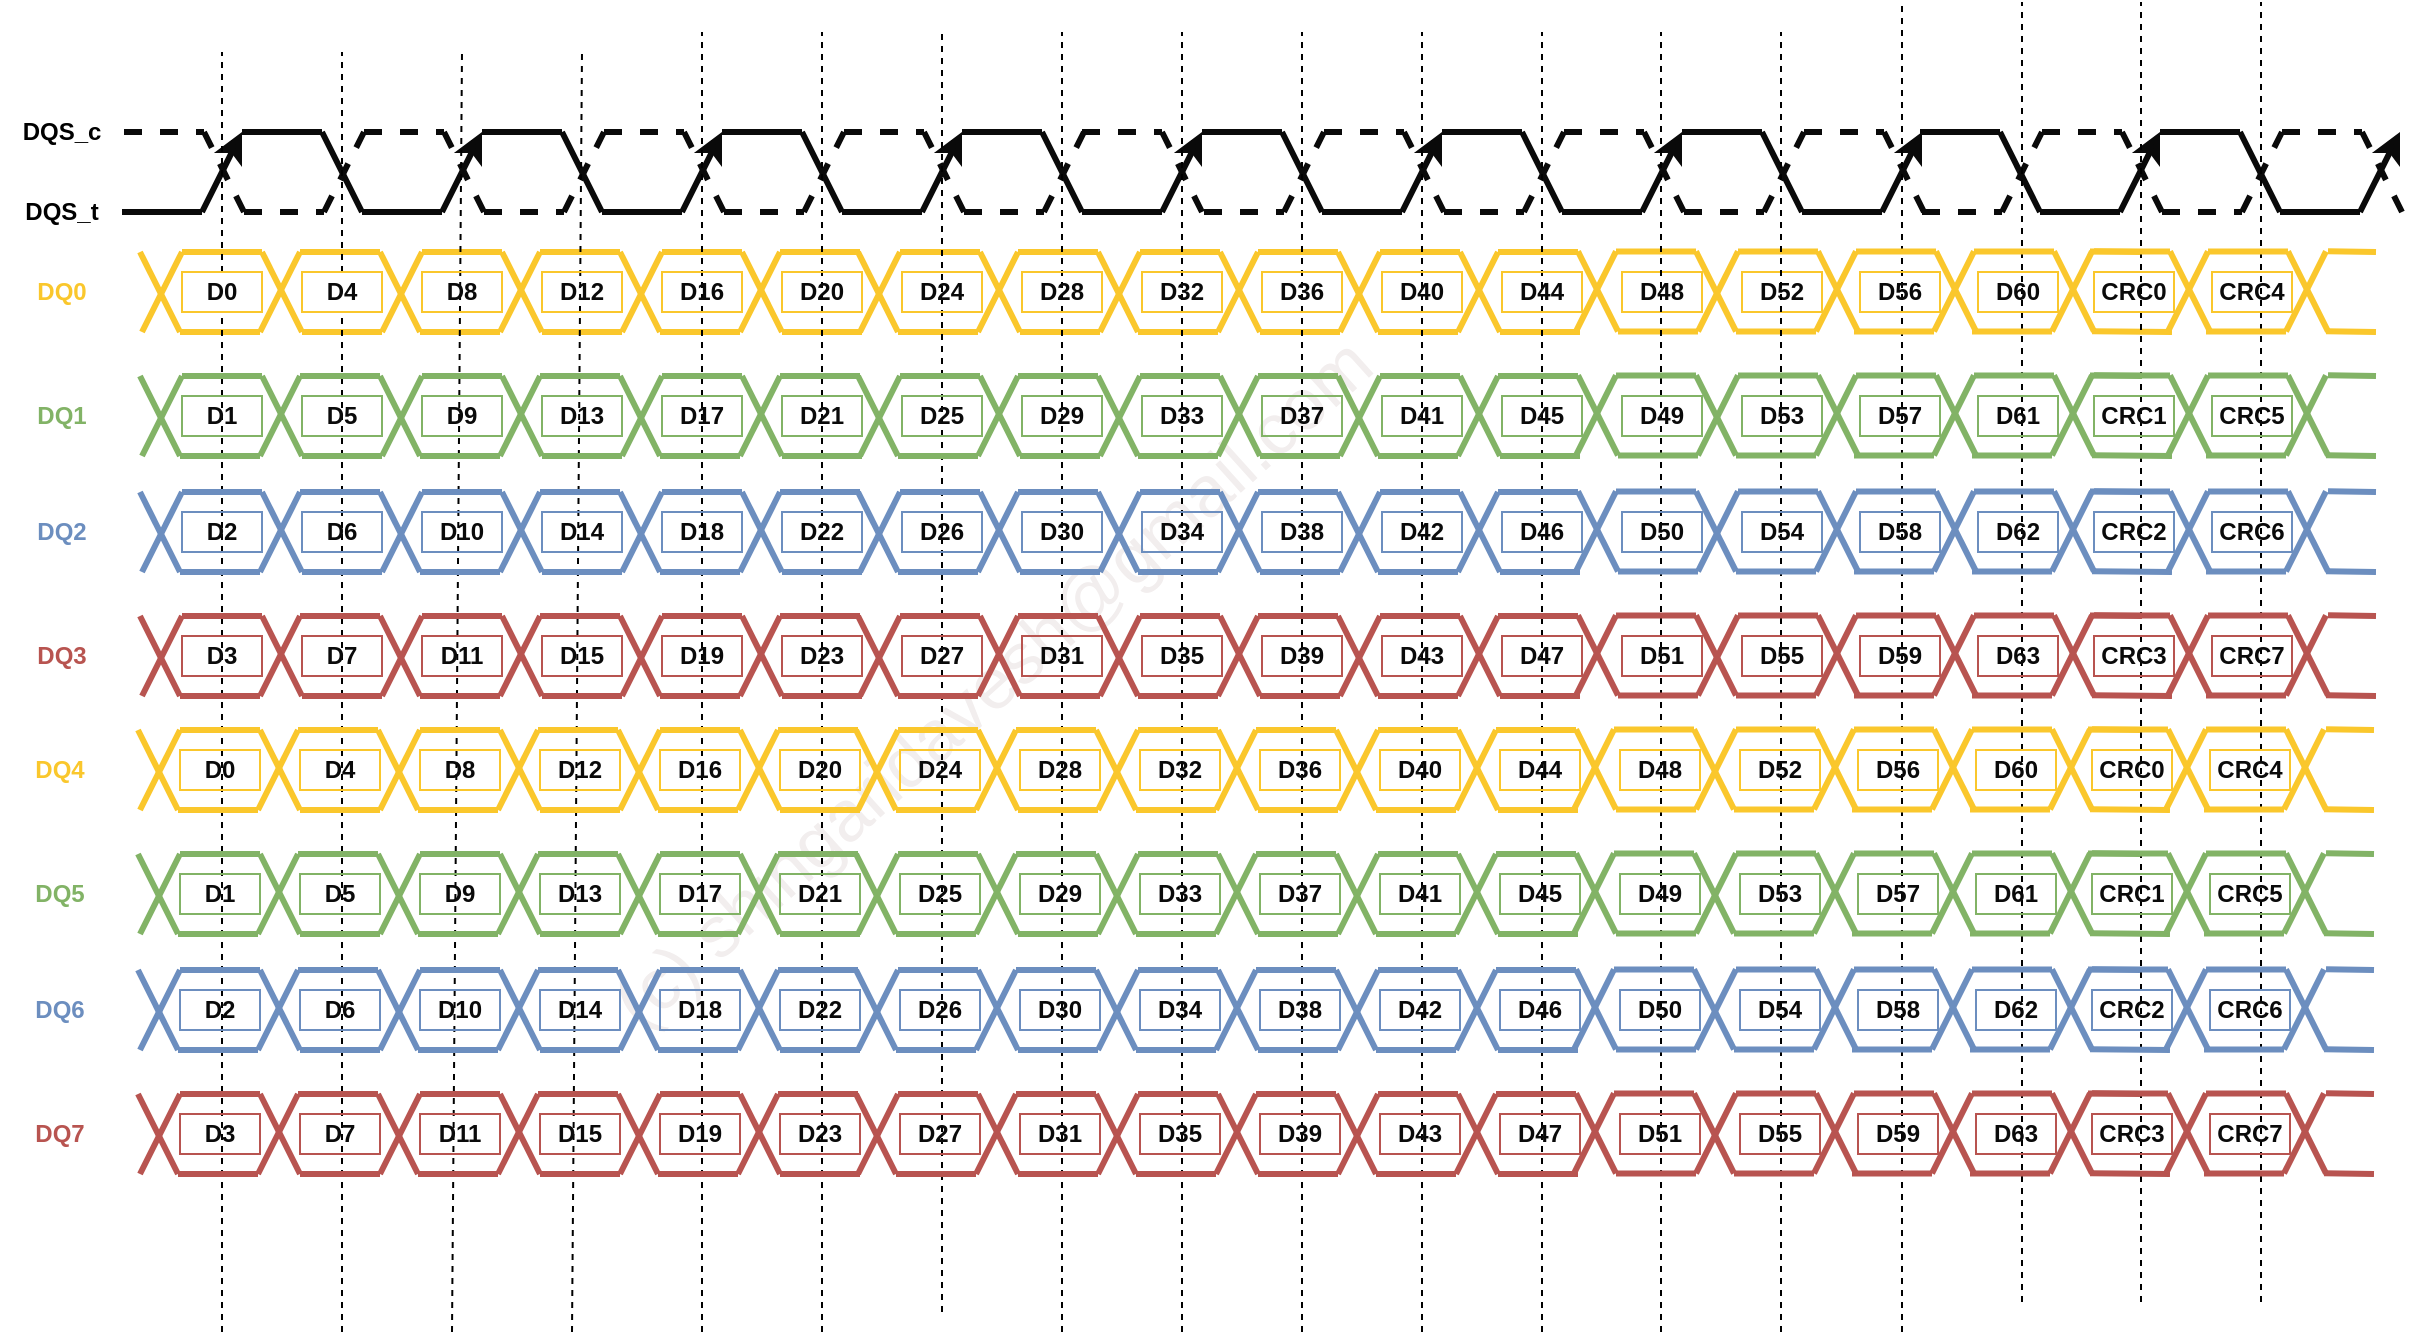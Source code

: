 <mxfile version="26.0.4">
  <diagram name="Page-1" id="k2yNLmEZRWlZqtDNwLpp">
    <mxGraphModel dx="1429" dy="792" grid="1" gridSize="10" guides="1" tooltips="1" connect="1" arrows="1" fold="1" page="1" pageScale="1" pageWidth="850" pageHeight="1100" math="0" shadow="0">
      <root>
        <mxCell id="0" />
        <mxCell id="1" parent="0" />
        <mxCell id="-j06Ovp1fmt5AjjepnFO-1" value="(c) shingaridavesh@gmail.com" style="text;html=1;align=center;verticalAlign=middle;whiteSpace=wrap;rounded=0;fontSize=36;fontColor=#f2eeee;rotation=-42;" vertex="1" parent="1">
          <mxGeometry x="135" y="510" width="870" height="30" as="geometry" />
        </mxCell>
        <mxCell id="-j06Ovp1fmt5AjjepnFO-2" value="" style="endArrow=classic;html=1;rounded=0;strokeColor=#0a0a0a;strokeWidth=3;endFill=1;" edge="1" parent="1">
          <mxGeometry width="50" height="50" relative="1" as="geometry">
            <mxPoint x="175" y="290" as="sourcePoint" />
            <mxPoint x="195" y="250" as="targetPoint" />
          </mxGeometry>
        </mxCell>
        <mxCell id="-j06Ovp1fmt5AjjepnFO-3" value="" style="endArrow=none;html=1;rounded=0;strokeColor=#0a0a0a;strokeWidth=3;" edge="1" parent="1">
          <mxGeometry width="50" height="50" relative="1" as="geometry">
            <mxPoint x="195" y="250" as="sourcePoint" />
            <mxPoint x="235" y="250" as="targetPoint" />
          </mxGeometry>
        </mxCell>
        <mxCell id="-j06Ovp1fmt5AjjepnFO-4" value="" style="endArrow=none;html=1;rounded=0;strokeColor=#0a0a0a;strokeWidth=3;" edge="1" parent="1">
          <mxGeometry width="50" height="50" relative="1" as="geometry">
            <mxPoint x="255" y="290" as="sourcePoint" />
            <mxPoint x="235" y="250" as="targetPoint" />
          </mxGeometry>
        </mxCell>
        <mxCell id="-j06Ovp1fmt5AjjepnFO-5" value="" style="endArrow=none;html=1;rounded=0;strokeColor=#0a0a0a;strokeWidth=3;" edge="1" parent="1">
          <mxGeometry width="50" height="50" relative="1" as="geometry">
            <mxPoint x="255" y="290" as="sourcePoint" />
            <mxPoint x="295" y="290" as="targetPoint" />
          </mxGeometry>
        </mxCell>
        <mxCell id="-j06Ovp1fmt5AjjepnFO-6" value="" style="endArrow=classic;html=1;rounded=0;strokeColor=#0a0a0a;strokeWidth=3;endFill=1;" edge="1" parent="1">
          <mxGeometry width="50" height="50" relative="1" as="geometry">
            <mxPoint x="295" y="290" as="sourcePoint" />
            <mxPoint x="315" y="250" as="targetPoint" />
          </mxGeometry>
        </mxCell>
        <mxCell id="-j06Ovp1fmt5AjjepnFO-7" value="" style="endArrow=none;html=1;rounded=0;strokeColor=#0a0a0a;strokeWidth=3;" edge="1" parent="1">
          <mxGeometry width="50" height="50" relative="1" as="geometry">
            <mxPoint x="315" y="250" as="sourcePoint" />
            <mxPoint x="355" y="250" as="targetPoint" />
          </mxGeometry>
        </mxCell>
        <mxCell id="-j06Ovp1fmt5AjjepnFO-8" value="" style="endArrow=none;html=1;rounded=0;strokeColor=#0a0a0a;strokeWidth=3;" edge="1" parent="1">
          <mxGeometry width="50" height="50" relative="1" as="geometry">
            <mxPoint x="375" y="290" as="sourcePoint" />
            <mxPoint x="355" y="250" as="targetPoint" />
          </mxGeometry>
        </mxCell>
        <mxCell id="-j06Ovp1fmt5AjjepnFO-9" value="" style="endArrow=none;html=1;rounded=0;strokeColor=#0a0a0a;strokeWidth=3;" edge="1" parent="1">
          <mxGeometry width="50" height="50" relative="1" as="geometry">
            <mxPoint x="375" y="290" as="sourcePoint" />
            <mxPoint x="415" y="290" as="targetPoint" />
          </mxGeometry>
        </mxCell>
        <mxCell id="-j06Ovp1fmt5AjjepnFO-10" value="" style="endArrow=classic;html=1;rounded=0;strokeColor=#0a0a0a;strokeWidth=3;endFill=1;" edge="1" parent="1">
          <mxGeometry width="50" height="50" relative="1" as="geometry">
            <mxPoint x="415" y="290" as="sourcePoint" />
            <mxPoint x="435" y="250" as="targetPoint" />
          </mxGeometry>
        </mxCell>
        <mxCell id="-j06Ovp1fmt5AjjepnFO-11" value="" style="endArrow=none;html=1;rounded=0;strokeColor=#0a0a0a;strokeWidth=3;" edge="1" parent="1">
          <mxGeometry width="50" height="50" relative="1" as="geometry">
            <mxPoint x="435" y="250" as="sourcePoint" />
            <mxPoint x="475" y="250" as="targetPoint" />
          </mxGeometry>
        </mxCell>
        <mxCell id="-j06Ovp1fmt5AjjepnFO-12" value="" style="endArrow=none;html=1;rounded=0;strokeColor=#0a0a0a;strokeWidth=3;" edge="1" parent="1">
          <mxGeometry width="50" height="50" relative="1" as="geometry">
            <mxPoint x="495" y="290" as="sourcePoint" />
            <mxPoint x="475" y="250" as="targetPoint" />
          </mxGeometry>
        </mxCell>
        <mxCell id="-j06Ovp1fmt5AjjepnFO-13" value="" style="endArrow=none;html=1;rounded=0;strokeColor=#0a0a0a;strokeWidth=3;" edge="1" parent="1">
          <mxGeometry width="50" height="50" relative="1" as="geometry">
            <mxPoint x="495" y="290" as="sourcePoint" />
            <mxPoint x="535" y="290" as="targetPoint" />
          </mxGeometry>
        </mxCell>
        <mxCell id="-j06Ovp1fmt5AjjepnFO-14" value="" style="endArrow=classic;html=1;rounded=0;strokeColor=#0a0a0a;strokeWidth=3;endFill=1;" edge="1" parent="1">
          <mxGeometry width="50" height="50" relative="1" as="geometry">
            <mxPoint x="535" y="290" as="sourcePoint" />
            <mxPoint x="555" y="250" as="targetPoint" />
          </mxGeometry>
        </mxCell>
        <mxCell id="-j06Ovp1fmt5AjjepnFO-15" value="" style="endArrow=none;html=1;rounded=0;strokeColor=#0a0a0a;strokeWidth=3;" edge="1" parent="1">
          <mxGeometry width="50" height="50" relative="1" as="geometry">
            <mxPoint x="555" y="250" as="sourcePoint" />
            <mxPoint x="595" y="250" as="targetPoint" />
          </mxGeometry>
        </mxCell>
        <mxCell id="-j06Ovp1fmt5AjjepnFO-16" value="" style="endArrow=none;html=1;rounded=0;strokeColor=#0a0a0a;strokeWidth=3;" edge="1" parent="1">
          <mxGeometry width="50" height="50" relative="1" as="geometry">
            <mxPoint x="615" y="290" as="sourcePoint" />
            <mxPoint x="595" y="250" as="targetPoint" />
          </mxGeometry>
        </mxCell>
        <mxCell id="-j06Ovp1fmt5AjjepnFO-17" value="" style="endArrow=none;html=1;rounded=0;strokeColor=#0a0a0a;strokeWidth=3;" edge="1" parent="1">
          <mxGeometry width="50" height="50" relative="1" as="geometry">
            <mxPoint x="615" y="290" as="sourcePoint" />
            <mxPoint x="655" y="290" as="targetPoint" />
          </mxGeometry>
        </mxCell>
        <mxCell id="-j06Ovp1fmt5AjjepnFO-18" value="" style="endArrow=classic;html=1;rounded=0;strokeColor=#0a0a0a;strokeWidth=3;endFill=1;" edge="1" parent="1">
          <mxGeometry width="50" height="50" relative="1" as="geometry">
            <mxPoint x="655" y="290" as="sourcePoint" />
            <mxPoint x="675" y="250" as="targetPoint" />
          </mxGeometry>
        </mxCell>
        <mxCell id="-j06Ovp1fmt5AjjepnFO-19" value="" style="endArrow=none;html=1;rounded=0;strokeColor=#0a0a0a;strokeWidth=3;" edge="1" parent="1">
          <mxGeometry width="50" height="50" relative="1" as="geometry">
            <mxPoint x="135" y="290" as="sourcePoint" />
            <mxPoint x="175" y="290" as="targetPoint" />
          </mxGeometry>
        </mxCell>
        <mxCell id="-j06Ovp1fmt5AjjepnFO-20" value="" style="endArrow=none;html=1;rounded=0;strokeColor=#0a0a0a;strokeWidth=3;dashed=1;" edge="1" parent="1">
          <mxGeometry width="50" height="50" relative="1" as="geometry">
            <mxPoint x="136" y="250" as="sourcePoint" />
            <mxPoint x="176" y="250" as="targetPoint" />
          </mxGeometry>
        </mxCell>
        <mxCell id="-j06Ovp1fmt5AjjepnFO-21" value="" style="endArrow=none;html=1;rounded=0;strokeColor=#0a0a0a;strokeWidth=3;dashed=1;" edge="1" parent="1">
          <mxGeometry width="50" height="50" relative="1" as="geometry">
            <mxPoint x="196" y="290" as="sourcePoint" />
            <mxPoint x="176" y="250" as="targetPoint" />
          </mxGeometry>
        </mxCell>
        <mxCell id="-j06Ovp1fmt5AjjepnFO-22" value="" style="endArrow=none;html=1;rounded=0;strokeColor=#0a0a0a;strokeWidth=3;dashed=1;" edge="1" parent="1">
          <mxGeometry width="50" height="50" relative="1" as="geometry">
            <mxPoint x="196" y="290" as="sourcePoint" />
            <mxPoint x="236" y="290" as="targetPoint" />
          </mxGeometry>
        </mxCell>
        <mxCell id="-j06Ovp1fmt5AjjepnFO-23" value="" style="endArrow=none;html=1;rounded=0;strokeColor=#0a0a0a;strokeWidth=3;dashed=1;" edge="1" parent="1">
          <mxGeometry width="50" height="50" relative="1" as="geometry">
            <mxPoint x="236" y="290" as="sourcePoint" />
            <mxPoint x="256" y="250" as="targetPoint" />
          </mxGeometry>
        </mxCell>
        <mxCell id="-j06Ovp1fmt5AjjepnFO-24" value="" style="endArrow=none;html=1;rounded=0;strokeColor=#0a0a0a;strokeWidth=3;dashed=1;" edge="1" parent="1">
          <mxGeometry width="50" height="50" relative="1" as="geometry">
            <mxPoint x="256" y="250" as="sourcePoint" />
            <mxPoint x="296" y="250" as="targetPoint" />
          </mxGeometry>
        </mxCell>
        <mxCell id="-j06Ovp1fmt5AjjepnFO-25" value="" style="endArrow=none;html=1;rounded=0;strokeColor=#0a0a0a;strokeWidth=3;dashed=1;" edge="1" parent="1">
          <mxGeometry width="50" height="50" relative="1" as="geometry">
            <mxPoint x="316" y="290" as="sourcePoint" />
            <mxPoint x="296" y="250" as="targetPoint" />
          </mxGeometry>
        </mxCell>
        <mxCell id="-j06Ovp1fmt5AjjepnFO-26" value="" style="endArrow=none;html=1;rounded=0;strokeColor=#0a0a0a;strokeWidth=3;dashed=1;" edge="1" parent="1">
          <mxGeometry width="50" height="50" relative="1" as="geometry">
            <mxPoint x="316" y="290" as="sourcePoint" />
            <mxPoint x="356" y="290" as="targetPoint" />
          </mxGeometry>
        </mxCell>
        <mxCell id="-j06Ovp1fmt5AjjepnFO-27" value="" style="endArrow=none;html=1;rounded=0;strokeColor=#0a0a0a;strokeWidth=3;dashed=1;" edge="1" parent="1">
          <mxGeometry width="50" height="50" relative="1" as="geometry">
            <mxPoint x="356" y="290" as="sourcePoint" />
            <mxPoint x="376" y="250" as="targetPoint" />
          </mxGeometry>
        </mxCell>
        <mxCell id="-j06Ovp1fmt5AjjepnFO-28" value="" style="endArrow=none;html=1;rounded=0;strokeColor=#0a0a0a;strokeWidth=3;dashed=1;" edge="1" parent="1">
          <mxGeometry width="50" height="50" relative="1" as="geometry">
            <mxPoint x="376" y="250" as="sourcePoint" />
            <mxPoint x="416" y="250" as="targetPoint" />
          </mxGeometry>
        </mxCell>
        <mxCell id="-j06Ovp1fmt5AjjepnFO-29" value="" style="endArrow=none;html=1;rounded=0;strokeColor=#0a0a0a;strokeWidth=3;dashed=1;" edge="1" parent="1">
          <mxGeometry width="50" height="50" relative="1" as="geometry">
            <mxPoint x="436" y="290" as="sourcePoint" />
            <mxPoint x="416" y="250" as="targetPoint" />
          </mxGeometry>
        </mxCell>
        <mxCell id="-j06Ovp1fmt5AjjepnFO-30" value="" style="endArrow=none;html=1;rounded=0;strokeColor=#0a0a0a;strokeWidth=3;dashed=1;" edge="1" parent="1">
          <mxGeometry width="50" height="50" relative="1" as="geometry">
            <mxPoint x="436" y="290" as="sourcePoint" />
            <mxPoint x="476" y="290" as="targetPoint" />
          </mxGeometry>
        </mxCell>
        <mxCell id="-j06Ovp1fmt5AjjepnFO-31" value="" style="endArrow=none;html=1;rounded=0;strokeColor=#0a0a0a;strokeWidth=3;dashed=1;" edge="1" parent="1">
          <mxGeometry width="50" height="50" relative="1" as="geometry">
            <mxPoint x="476" y="290" as="sourcePoint" />
            <mxPoint x="496" y="250" as="targetPoint" />
          </mxGeometry>
        </mxCell>
        <mxCell id="-j06Ovp1fmt5AjjepnFO-32" value="" style="endArrow=none;html=1;rounded=0;strokeColor=#0a0a0a;strokeWidth=3;dashed=1;" edge="1" parent="1">
          <mxGeometry width="50" height="50" relative="1" as="geometry">
            <mxPoint x="496" y="250" as="sourcePoint" />
            <mxPoint x="536" y="250" as="targetPoint" />
          </mxGeometry>
        </mxCell>
        <mxCell id="-j06Ovp1fmt5AjjepnFO-33" value="" style="endArrow=none;html=1;rounded=0;strokeColor=#0a0a0a;strokeWidth=3;dashed=1;" edge="1" parent="1">
          <mxGeometry width="50" height="50" relative="1" as="geometry">
            <mxPoint x="556" y="290" as="sourcePoint" />
            <mxPoint x="536" y="250" as="targetPoint" />
          </mxGeometry>
        </mxCell>
        <mxCell id="-j06Ovp1fmt5AjjepnFO-34" value="" style="endArrow=none;html=1;rounded=0;strokeColor=#0a0a0a;strokeWidth=3;dashed=1;" edge="1" parent="1">
          <mxGeometry width="50" height="50" relative="1" as="geometry">
            <mxPoint x="556" y="290" as="sourcePoint" />
            <mxPoint x="596" y="290" as="targetPoint" />
          </mxGeometry>
        </mxCell>
        <mxCell id="-j06Ovp1fmt5AjjepnFO-35" value="" style="endArrow=none;html=1;rounded=0;strokeColor=#0a0a0a;strokeWidth=3;dashed=1;" edge="1" parent="1">
          <mxGeometry width="50" height="50" relative="1" as="geometry">
            <mxPoint x="596" y="290" as="sourcePoint" />
            <mxPoint x="616" y="250" as="targetPoint" />
          </mxGeometry>
        </mxCell>
        <mxCell id="-j06Ovp1fmt5AjjepnFO-36" value="" style="endArrow=none;html=1;rounded=0;strokeColor=#0a0a0a;strokeWidth=3;dashed=1;" edge="1" parent="1">
          <mxGeometry width="50" height="50" relative="1" as="geometry">
            <mxPoint x="615" y="250" as="sourcePoint" />
            <mxPoint x="655" y="250" as="targetPoint" />
          </mxGeometry>
        </mxCell>
        <mxCell id="-j06Ovp1fmt5AjjepnFO-37" value="" style="endArrow=none;html=1;rounded=0;strokeColor=#0a0a0a;strokeWidth=3;dashed=1;" edge="1" parent="1">
          <mxGeometry width="50" height="50" relative="1" as="geometry">
            <mxPoint x="675" y="290" as="sourcePoint" />
            <mxPoint x="655" y="250" as="targetPoint" />
          </mxGeometry>
        </mxCell>
        <mxCell id="-j06Ovp1fmt5AjjepnFO-38" value="" style="endArrow=none;html=1;rounded=0;strokeColor=light-dark(#fac72c, #ebd9ff);strokeWidth=3;" edge="1" parent="1">
          <mxGeometry width="50" height="50" relative="1" as="geometry">
            <mxPoint x="164" y="350" as="sourcePoint" />
            <mxPoint x="144" y="310" as="targetPoint" />
          </mxGeometry>
        </mxCell>
        <mxCell id="-j06Ovp1fmt5AjjepnFO-39" value="" style="endArrow=none;html=1;rounded=0;strokeColor=light-dark(#fac72c, #ebd9ff);strokeWidth=3;" edge="1" parent="1">
          <mxGeometry width="50" height="50" relative="1" as="geometry">
            <mxPoint x="164" y="350" as="sourcePoint" />
            <mxPoint x="204" y="350" as="targetPoint" />
          </mxGeometry>
        </mxCell>
        <mxCell id="-j06Ovp1fmt5AjjepnFO-40" value="" style="endArrow=none;html=1;rounded=0;strokeColor=light-dark(#fac72c, #ebd9ff);strokeWidth=3;" edge="1" parent="1">
          <mxGeometry width="50" height="50" relative="1" as="geometry">
            <mxPoint x="204" y="350" as="sourcePoint" />
            <mxPoint x="224" y="310" as="targetPoint" />
          </mxGeometry>
        </mxCell>
        <mxCell id="-j06Ovp1fmt5AjjepnFO-41" value="" style="endArrow=none;html=1;rounded=0;strokeColor=light-dark(#fac72c, #ebd9ff);strokeWidth=3;" edge="1" parent="1">
          <mxGeometry width="50" height="50" relative="1" as="geometry">
            <mxPoint x="224" y="310" as="sourcePoint" />
            <mxPoint x="264" y="310" as="targetPoint" />
          </mxGeometry>
        </mxCell>
        <mxCell id="-j06Ovp1fmt5AjjepnFO-42" value="" style="endArrow=none;html=1;rounded=0;strokeColor=light-dark(#fac72c, #ebd9ff);strokeWidth=3;" edge="1" parent="1">
          <mxGeometry width="50" height="50" relative="1" as="geometry">
            <mxPoint x="284" y="350" as="sourcePoint" />
            <mxPoint x="264" y="310" as="targetPoint" />
          </mxGeometry>
        </mxCell>
        <mxCell id="-j06Ovp1fmt5AjjepnFO-43" value="" style="endArrow=none;html=1;rounded=0;strokeColor=light-dark(#fac72c, #ebd9ff);strokeWidth=3;" edge="1" parent="1">
          <mxGeometry width="50" height="50" relative="1" as="geometry">
            <mxPoint x="284" y="350" as="sourcePoint" />
            <mxPoint x="324" y="350" as="targetPoint" />
          </mxGeometry>
        </mxCell>
        <mxCell id="-j06Ovp1fmt5AjjepnFO-44" value="" style="endArrow=none;html=1;rounded=0;strokeColor=light-dark(#fac72c, #ebd9ff);strokeWidth=3;" edge="1" parent="1">
          <mxGeometry width="50" height="50" relative="1" as="geometry">
            <mxPoint x="324" y="350" as="sourcePoint" />
            <mxPoint x="344" y="310" as="targetPoint" />
          </mxGeometry>
        </mxCell>
        <mxCell id="-j06Ovp1fmt5AjjepnFO-45" value="" style="endArrow=none;html=1;rounded=0;strokeColor=light-dark(#fac72c, #ebd9ff);strokeWidth=3;" edge="1" parent="1">
          <mxGeometry width="50" height="50" relative="1" as="geometry">
            <mxPoint x="344" y="310" as="sourcePoint" />
            <mxPoint x="384" y="310" as="targetPoint" />
          </mxGeometry>
        </mxCell>
        <mxCell id="-j06Ovp1fmt5AjjepnFO-46" value="" style="endArrow=none;html=1;rounded=0;strokeColor=light-dark(#fac72c, #ebd9ff);strokeWidth=3;" edge="1" parent="1">
          <mxGeometry width="50" height="50" relative="1" as="geometry">
            <mxPoint x="404" y="350" as="sourcePoint" />
            <mxPoint x="384" y="310" as="targetPoint" />
          </mxGeometry>
        </mxCell>
        <mxCell id="-j06Ovp1fmt5AjjepnFO-47" value="" style="endArrow=none;html=1;rounded=0;strokeColor=light-dark(#fac72c, #ebd9ff);strokeWidth=3;" edge="1" parent="1">
          <mxGeometry width="50" height="50" relative="1" as="geometry">
            <mxPoint x="404" y="350" as="sourcePoint" />
            <mxPoint x="444" y="350" as="targetPoint" />
          </mxGeometry>
        </mxCell>
        <mxCell id="-j06Ovp1fmt5AjjepnFO-48" value="" style="endArrow=none;html=1;rounded=0;strokeColor=light-dark(#fac72c, #ebd9ff);strokeWidth=3;" edge="1" parent="1">
          <mxGeometry width="50" height="50" relative="1" as="geometry">
            <mxPoint x="444" y="350" as="sourcePoint" />
            <mxPoint x="464" y="310" as="targetPoint" />
          </mxGeometry>
        </mxCell>
        <mxCell id="-j06Ovp1fmt5AjjepnFO-49" value="" style="endArrow=none;html=1;rounded=0;strokeColor=light-dark(#fac72c, #ebd9ff);strokeWidth=3;" edge="1" parent="1">
          <mxGeometry width="50" height="50" relative="1" as="geometry">
            <mxPoint x="464" y="310" as="sourcePoint" />
            <mxPoint x="504" y="310" as="targetPoint" />
          </mxGeometry>
        </mxCell>
        <mxCell id="-j06Ovp1fmt5AjjepnFO-50" value="" style="endArrow=none;html=1;rounded=0;strokeColor=light-dark(#fac72c, #ebd9ff);strokeWidth=3;" edge="1" parent="1">
          <mxGeometry width="50" height="50" relative="1" as="geometry">
            <mxPoint x="145" y="350" as="sourcePoint" />
            <mxPoint x="165" y="310" as="targetPoint" />
          </mxGeometry>
        </mxCell>
        <mxCell id="-j06Ovp1fmt5AjjepnFO-51" value="" style="endArrow=none;html=1;rounded=0;strokeColor=light-dark(#fac72c, #ebd9ff);strokeWidth=3;" edge="1" parent="1">
          <mxGeometry width="50" height="50" relative="1" as="geometry">
            <mxPoint x="165" y="310" as="sourcePoint" />
            <mxPoint x="205" y="310" as="targetPoint" />
          </mxGeometry>
        </mxCell>
        <mxCell id="-j06Ovp1fmt5AjjepnFO-52" value="" style="endArrow=none;html=1;rounded=0;strokeColor=light-dark(#fac72c, #ebd9ff);strokeWidth=3;" edge="1" parent="1">
          <mxGeometry width="50" height="50" relative="1" as="geometry">
            <mxPoint x="225" y="350" as="sourcePoint" />
            <mxPoint x="205" y="310" as="targetPoint" />
          </mxGeometry>
        </mxCell>
        <mxCell id="-j06Ovp1fmt5AjjepnFO-53" value="" style="endArrow=none;html=1;rounded=0;strokeColor=light-dark(#fac72c, #ebd9ff);strokeWidth=3;" edge="1" parent="1">
          <mxGeometry width="50" height="50" relative="1" as="geometry">
            <mxPoint x="225" y="350" as="sourcePoint" />
            <mxPoint x="265" y="350" as="targetPoint" />
          </mxGeometry>
        </mxCell>
        <mxCell id="-j06Ovp1fmt5AjjepnFO-54" value="" style="endArrow=none;html=1;rounded=0;strokeColor=light-dark(#fac72c, #ebd9ff);strokeWidth=3;" edge="1" parent="1">
          <mxGeometry width="50" height="50" relative="1" as="geometry">
            <mxPoint x="265" y="350" as="sourcePoint" />
            <mxPoint x="285" y="310" as="targetPoint" />
          </mxGeometry>
        </mxCell>
        <mxCell id="-j06Ovp1fmt5AjjepnFO-55" value="" style="endArrow=none;html=1;rounded=0;strokeColor=light-dark(#fac72c, #ebd9ff);strokeWidth=3;" edge="1" parent="1">
          <mxGeometry width="50" height="50" relative="1" as="geometry">
            <mxPoint x="285" y="310" as="sourcePoint" />
            <mxPoint x="325" y="310" as="targetPoint" />
          </mxGeometry>
        </mxCell>
        <mxCell id="-j06Ovp1fmt5AjjepnFO-56" value="" style="endArrow=none;html=1;rounded=0;strokeColor=light-dark(#fac72c, #ebd9ff);strokeWidth=3;" edge="1" parent="1">
          <mxGeometry width="50" height="50" relative="1" as="geometry">
            <mxPoint x="345" y="350" as="sourcePoint" />
            <mxPoint x="325" y="310" as="targetPoint" />
          </mxGeometry>
        </mxCell>
        <mxCell id="-j06Ovp1fmt5AjjepnFO-57" value="" style="endArrow=none;html=1;rounded=0;strokeColor=light-dark(#fac72c, #ebd9ff);strokeWidth=3;" edge="1" parent="1">
          <mxGeometry width="50" height="50" relative="1" as="geometry">
            <mxPoint x="345" y="350" as="sourcePoint" />
            <mxPoint x="385" y="350" as="targetPoint" />
          </mxGeometry>
        </mxCell>
        <mxCell id="-j06Ovp1fmt5AjjepnFO-58" value="" style="endArrow=none;html=1;rounded=0;strokeColor=light-dark(#fac72c, #ebd9ff);strokeWidth=3;" edge="1" parent="1">
          <mxGeometry width="50" height="50" relative="1" as="geometry">
            <mxPoint x="385" y="350" as="sourcePoint" />
            <mxPoint x="405" y="310" as="targetPoint" />
          </mxGeometry>
        </mxCell>
        <mxCell id="-j06Ovp1fmt5AjjepnFO-59" value="" style="endArrow=none;html=1;rounded=0;strokeColor=light-dark(#fac72c, #ebd9ff);strokeWidth=3;" edge="1" parent="1">
          <mxGeometry width="50" height="50" relative="1" as="geometry">
            <mxPoint x="405" y="310" as="sourcePoint" />
            <mxPoint x="445" y="310" as="targetPoint" />
          </mxGeometry>
        </mxCell>
        <mxCell id="-j06Ovp1fmt5AjjepnFO-60" value="" style="endArrow=none;html=1;rounded=0;strokeColor=light-dark(#fac72c, #ebd9ff);strokeWidth=3;" edge="1" parent="1">
          <mxGeometry width="50" height="50" relative="1" as="geometry">
            <mxPoint x="465" y="350" as="sourcePoint" />
            <mxPoint x="445" y="310" as="targetPoint" />
          </mxGeometry>
        </mxCell>
        <mxCell id="-j06Ovp1fmt5AjjepnFO-61" value="" style="endArrow=none;html=1;rounded=0;strokeColor=light-dark(#fac72c, #ebd9ff);strokeWidth=3;" edge="1" parent="1">
          <mxGeometry width="50" height="50" relative="1" as="geometry">
            <mxPoint x="465" y="350" as="sourcePoint" />
            <mxPoint x="505" y="350" as="targetPoint" />
          </mxGeometry>
        </mxCell>
        <mxCell id="-j06Ovp1fmt5AjjepnFO-62" value="" style="endArrow=none;html=1;rounded=0;strokeColor=light-dark(#fac72c, #ebd9ff);strokeWidth=3;" edge="1" parent="1">
          <mxGeometry width="50" height="50" relative="1" as="geometry">
            <mxPoint x="523" y="350" as="sourcePoint" />
            <mxPoint x="503" y="310" as="targetPoint" />
          </mxGeometry>
        </mxCell>
        <mxCell id="-j06Ovp1fmt5AjjepnFO-63" value="" style="endArrow=none;html=1;rounded=0;strokeColor=light-dark(#fac72c, #ebd9ff);strokeWidth=3;" edge="1" parent="1">
          <mxGeometry width="50" height="50" relative="1" as="geometry">
            <mxPoint x="523" y="350" as="sourcePoint" />
            <mxPoint x="563" y="350" as="targetPoint" />
          </mxGeometry>
        </mxCell>
        <mxCell id="-j06Ovp1fmt5AjjepnFO-64" value="" style="endArrow=none;html=1;rounded=0;strokeColor=light-dark(#fac72c, #ebd9ff);strokeWidth=3;" edge="1" parent="1">
          <mxGeometry width="50" height="50" relative="1" as="geometry">
            <mxPoint x="563" y="350" as="sourcePoint" />
            <mxPoint x="583" y="310" as="targetPoint" />
          </mxGeometry>
        </mxCell>
        <mxCell id="-j06Ovp1fmt5AjjepnFO-65" value="" style="endArrow=none;html=1;rounded=0;strokeColor=light-dark(#fac72c, #ebd9ff);strokeWidth=3;" edge="1" parent="1">
          <mxGeometry width="50" height="50" relative="1" as="geometry">
            <mxPoint x="583" y="310" as="sourcePoint" />
            <mxPoint x="623" y="310" as="targetPoint" />
          </mxGeometry>
        </mxCell>
        <mxCell id="-j06Ovp1fmt5AjjepnFO-66" value="" style="endArrow=none;html=1;rounded=0;strokeColor=light-dark(#fac72c, #ebd9ff);strokeWidth=3;" edge="1" parent="1">
          <mxGeometry width="50" height="50" relative="1" as="geometry">
            <mxPoint x="643" y="350" as="sourcePoint" />
            <mxPoint x="623" y="310" as="targetPoint" />
          </mxGeometry>
        </mxCell>
        <mxCell id="-j06Ovp1fmt5AjjepnFO-67" value="" style="endArrow=none;html=1;rounded=0;strokeColor=light-dark(#fac72c, #ebd9ff);strokeWidth=3;" edge="1" parent="1">
          <mxGeometry width="50" height="50" relative="1" as="geometry">
            <mxPoint x="643" y="350" as="sourcePoint" />
            <mxPoint x="683" y="350" as="targetPoint" />
          </mxGeometry>
        </mxCell>
        <mxCell id="-j06Ovp1fmt5AjjepnFO-68" value="" style="endArrow=none;html=1;rounded=0;strokeColor=light-dark(#fac72c, #ebd9ff);strokeWidth=3;" edge="1" parent="1">
          <mxGeometry width="50" height="50" relative="1" as="geometry">
            <mxPoint x="683" y="350" as="sourcePoint" />
            <mxPoint x="703" y="310" as="targetPoint" />
          </mxGeometry>
        </mxCell>
        <mxCell id="-j06Ovp1fmt5AjjepnFO-69" value="" style="endArrow=none;html=1;rounded=0;strokeColor=light-dark(#fac72c, #ebd9ff);strokeWidth=3;" edge="1" parent="1">
          <mxGeometry width="50" height="50" relative="1" as="geometry">
            <mxPoint x="703" y="310" as="sourcePoint" />
            <mxPoint x="743" y="310" as="targetPoint" />
          </mxGeometry>
        </mxCell>
        <mxCell id="-j06Ovp1fmt5AjjepnFO-70" value="" style="endArrow=none;html=1;rounded=0;strokeColor=light-dark(#fac72c, #ebd9ff);strokeWidth=3;" edge="1" parent="1">
          <mxGeometry width="50" height="50" relative="1" as="geometry">
            <mxPoint x="763" y="350" as="sourcePoint" />
            <mxPoint x="743" y="310" as="targetPoint" />
          </mxGeometry>
        </mxCell>
        <mxCell id="-j06Ovp1fmt5AjjepnFO-71" value="" style="endArrow=none;html=1;rounded=0;strokeColor=light-dark(#fac72c, #ebd9ff);strokeWidth=3;" edge="1" parent="1">
          <mxGeometry width="50" height="50" relative="1" as="geometry">
            <mxPoint x="763" y="350" as="sourcePoint" />
            <mxPoint x="803" y="350" as="targetPoint" />
          </mxGeometry>
        </mxCell>
        <mxCell id="-j06Ovp1fmt5AjjepnFO-72" value="" style="endArrow=none;html=1;rounded=0;strokeColor=light-dark(#fac72c, #ebd9ff);strokeWidth=3;" edge="1" parent="1">
          <mxGeometry width="50" height="50" relative="1" as="geometry">
            <mxPoint x="803" y="350" as="sourcePoint" />
            <mxPoint x="823" y="310" as="targetPoint" />
          </mxGeometry>
        </mxCell>
        <mxCell id="-j06Ovp1fmt5AjjepnFO-73" value="" style="endArrow=none;html=1;rounded=0;strokeColor=light-dark(#fac72c, #ebd9ff);strokeWidth=3;" edge="1" parent="1">
          <mxGeometry width="50" height="50" relative="1" as="geometry">
            <mxPoint x="823" y="310" as="sourcePoint" />
            <mxPoint x="863" y="310" as="targetPoint" />
          </mxGeometry>
        </mxCell>
        <mxCell id="-j06Ovp1fmt5AjjepnFO-74" value="" style="endArrow=none;html=1;rounded=0;strokeColor=light-dark(#fac72c, #ebd9ff);strokeWidth=3;" edge="1" parent="1">
          <mxGeometry width="50" height="50" relative="1" as="geometry">
            <mxPoint x="504" y="350" as="sourcePoint" />
            <mxPoint x="524" y="310" as="targetPoint" />
          </mxGeometry>
        </mxCell>
        <mxCell id="-j06Ovp1fmt5AjjepnFO-75" value="" style="endArrow=none;html=1;rounded=0;strokeColor=light-dark(#fac72c, #ebd9ff);strokeWidth=3;" edge="1" parent="1">
          <mxGeometry width="50" height="50" relative="1" as="geometry">
            <mxPoint x="524" y="310" as="sourcePoint" />
            <mxPoint x="564" y="310" as="targetPoint" />
          </mxGeometry>
        </mxCell>
        <mxCell id="-j06Ovp1fmt5AjjepnFO-76" value="" style="endArrow=none;html=1;rounded=0;strokeColor=light-dark(#fac72c, #ebd9ff);strokeWidth=3;" edge="1" parent="1">
          <mxGeometry width="50" height="50" relative="1" as="geometry">
            <mxPoint x="584" y="350" as="sourcePoint" />
            <mxPoint x="564" y="310" as="targetPoint" />
          </mxGeometry>
        </mxCell>
        <mxCell id="-j06Ovp1fmt5AjjepnFO-77" value="" style="endArrow=none;html=1;rounded=0;strokeColor=light-dark(#fac72c, #ebd9ff);strokeWidth=3;" edge="1" parent="1">
          <mxGeometry width="50" height="50" relative="1" as="geometry">
            <mxPoint x="584" y="350" as="sourcePoint" />
            <mxPoint x="624" y="350" as="targetPoint" />
          </mxGeometry>
        </mxCell>
        <mxCell id="-j06Ovp1fmt5AjjepnFO-78" value="" style="endArrow=none;html=1;rounded=0;strokeColor=light-dark(#fac72c, #ebd9ff);strokeWidth=3;" edge="1" parent="1">
          <mxGeometry width="50" height="50" relative="1" as="geometry">
            <mxPoint x="624" y="350" as="sourcePoint" />
            <mxPoint x="644" y="310" as="targetPoint" />
          </mxGeometry>
        </mxCell>
        <mxCell id="-j06Ovp1fmt5AjjepnFO-79" value="" style="endArrow=none;html=1;rounded=0;strokeColor=light-dark(#fac72c, #ebd9ff);strokeWidth=3;" edge="1" parent="1">
          <mxGeometry width="50" height="50" relative="1" as="geometry">
            <mxPoint x="644" y="310" as="sourcePoint" />
            <mxPoint x="684" y="310" as="targetPoint" />
          </mxGeometry>
        </mxCell>
        <mxCell id="-j06Ovp1fmt5AjjepnFO-80" value="" style="endArrow=none;html=1;rounded=0;strokeColor=light-dark(#fac72c, #ebd9ff);strokeWidth=3;" edge="1" parent="1">
          <mxGeometry width="50" height="50" relative="1" as="geometry">
            <mxPoint x="704" y="350" as="sourcePoint" />
            <mxPoint x="684" y="310" as="targetPoint" />
          </mxGeometry>
        </mxCell>
        <mxCell id="-j06Ovp1fmt5AjjepnFO-81" value="" style="endArrow=none;html=1;rounded=0;strokeColor=light-dark(#fac72c, #ebd9ff);strokeWidth=3;" edge="1" parent="1">
          <mxGeometry width="50" height="50" relative="1" as="geometry">
            <mxPoint x="704" y="350" as="sourcePoint" />
            <mxPoint x="744" y="350" as="targetPoint" />
          </mxGeometry>
        </mxCell>
        <mxCell id="-j06Ovp1fmt5AjjepnFO-82" value="" style="endArrow=none;html=1;rounded=0;strokeColor=light-dark(#fac72c, #ebd9ff);strokeWidth=3;" edge="1" parent="1">
          <mxGeometry width="50" height="50" relative="1" as="geometry">
            <mxPoint x="744" y="350" as="sourcePoint" />
            <mxPoint x="764" y="310" as="targetPoint" />
          </mxGeometry>
        </mxCell>
        <mxCell id="-j06Ovp1fmt5AjjepnFO-83" value="" style="endArrow=none;html=1;rounded=0;strokeColor=light-dark(#fac72c, #ebd9ff);strokeWidth=3;" edge="1" parent="1">
          <mxGeometry width="50" height="50" relative="1" as="geometry">
            <mxPoint x="764" y="310" as="sourcePoint" />
            <mxPoint x="804" y="310" as="targetPoint" />
          </mxGeometry>
        </mxCell>
        <mxCell id="-j06Ovp1fmt5AjjepnFO-84" value="" style="endArrow=none;html=1;rounded=0;strokeColor=light-dark(#fac72c, #ebd9ff);strokeWidth=3;" edge="1" parent="1">
          <mxGeometry width="50" height="50" relative="1" as="geometry">
            <mxPoint x="824" y="350" as="sourcePoint" />
            <mxPoint x="804" y="310" as="targetPoint" />
          </mxGeometry>
        </mxCell>
        <mxCell id="-j06Ovp1fmt5AjjepnFO-85" value="" style="endArrow=none;html=1;rounded=0;strokeColor=light-dark(#fac72c, #ebd9ff);strokeWidth=3;" edge="1" parent="1">
          <mxGeometry width="50" height="50" relative="1" as="geometry">
            <mxPoint x="824" y="350" as="sourcePoint" />
            <mxPoint x="864" y="350" as="targetPoint" />
          </mxGeometry>
        </mxCell>
        <mxCell id="-j06Ovp1fmt5AjjepnFO-86" value="" style="endArrow=none;html=1;rounded=0;strokeColor=#0a0a0a;strokeWidth=3;" edge="1" parent="1">
          <mxGeometry width="50" height="50" relative="1" as="geometry">
            <mxPoint x="675" y="250" as="sourcePoint" />
            <mxPoint x="715" y="250" as="targetPoint" />
          </mxGeometry>
        </mxCell>
        <mxCell id="-j06Ovp1fmt5AjjepnFO-87" value="" style="endArrow=none;html=1;rounded=0;strokeColor=#0a0a0a;strokeWidth=3;" edge="1" parent="1">
          <mxGeometry width="50" height="50" relative="1" as="geometry">
            <mxPoint x="735" y="290" as="sourcePoint" />
            <mxPoint x="715" y="250" as="targetPoint" />
          </mxGeometry>
        </mxCell>
        <mxCell id="-j06Ovp1fmt5AjjepnFO-88" value="" style="endArrow=none;html=1;rounded=0;strokeColor=#0a0a0a;strokeWidth=3;" edge="1" parent="1">
          <mxGeometry width="50" height="50" relative="1" as="geometry">
            <mxPoint x="735" y="290" as="sourcePoint" />
            <mxPoint x="775" y="290" as="targetPoint" />
          </mxGeometry>
        </mxCell>
        <mxCell id="-j06Ovp1fmt5AjjepnFO-89" value="" style="endArrow=classic;html=1;rounded=0;strokeColor=#0a0a0a;strokeWidth=3;endFill=1;" edge="1" parent="1">
          <mxGeometry width="50" height="50" relative="1" as="geometry">
            <mxPoint x="775" y="290" as="sourcePoint" />
            <mxPoint x="795" y="250" as="targetPoint" />
          </mxGeometry>
        </mxCell>
        <mxCell id="-j06Ovp1fmt5AjjepnFO-90" value="" style="endArrow=none;html=1;rounded=0;strokeColor=#0a0a0a;strokeWidth=3;" edge="1" parent="1">
          <mxGeometry width="50" height="50" relative="1" as="geometry">
            <mxPoint x="795" y="250" as="sourcePoint" />
            <mxPoint x="835" y="250" as="targetPoint" />
          </mxGeometry>
        </mxCell>
        <mxCell id="-j06Ovp1fmt5AjjepnFO-91" value="" style="endArrow=none;html=1;rounded=0;strokeColor=#0a0a0a;strokeWidth=3;" edge="1" parent="1">
          <mxGeometry width="50" height="50" relative="1" as="geometry">
            <mxPoint x="855" y="290" as="sourcePoint" />
            <mxPoint x="835" y="250" as="targetPoint" />
          </mxGeometry>
        </mxCell>
        <mxCell id="-j06Ovp1fmt5AjjepnFO-92" value="" style="endArrow=none;html=1;rounded=0;strokeColor=#0a0a0a;strokeWidth=3;" edge="1" parent="1">
          <mxGeometry width="50" height="50" relative="1" as="geometry">
            <mxPoint x="855" y="290" as="sourcePoint" />
            <mxPoint x="895" y="290" as="targetPoint" />
          </mxGeometry>
        </mxCell>
        <mxCell id="-j06Ovp1fmt5AjjepnFO-93" value="" style="endArrow=classic;html=1;rounded=0;strokeColor=#0a0a0a;strokeWidth=3;endFill=1;" edge="1" parent="1">
          <mxGeometry width="50" height="50" relative="1" as="geometry">
            <mxPoint x="895" y="290" as="sourcePoint" />
            <mxPoint x="915" y="250" as="targetPoint" />
          </mxGeometry>
        </mxCell>
        <mxCell id="-j06Ovp1fmt5AjjepnFO-94" value="" style="endArrow=none;html=1;rounded=0;strokeColor=#0a0a0a;strokeWidth=3;" edge="1" parent="1">
          <mxGeometry width="50" height="50" relative="1" as="geometry">
            <mxPoint x="915" y="250" as="sourcePoint" />
            <mxPoint x="955" y="250" as="targetPoint" />
          </mxGeometry>
        </mxCell>
        <mxCell id="-j06Ovp1fmt5AjjepnFO-95" value="" style="endArrow=none;html=1;rounded=0;strokeColor=#0a0a0a;strokeWidth=3;" edge="1" parent="1">
          <mxGeometry width="50" height="50" relative="1" as="geometry">
            <mxPoint x="975" y="290" as="sourcePoint" />
            <mxPoint x="955" y="250" as="targetPoint" />
          </mxGeometry>
        </mxCell>
        <mxCell id="-j06Ovp1fmt5AjjepnFO-96" value="" style="endArrow=none;html=1;rounded=0;strokeColor=#0a0a0a;strokeWidth=3;" edge="1" parent="1">
          <mxGeometry width="50" height="50" relative="1" as="geometry">
            <mxPoint x="975" y="290" as="sourcePoint" />
            <mxPoint x="1015" y="290" as="targetPoint" />
          </mxGeometry>
        </mxCell>
        <mxCell id="-j06Ovp1fmt5AjjepnFO-97" value="" style="endArrow=none;html=1;rounded=0;strokeColor=#0a0a0a;strokeWidth=3;dashed=1;" edge="1" parent="1">
          <mxGeometry width="50" height="50" relative="1" as="geometry">
            <mxPoint x="676" y="290" as="sourcePoint" />
            <mxPoint x="716" y="290" as="targetPoint" />
          </mxGeometry>
        </mxCell>
        <mxCell id="-j06Ovp1fmt5AjjepnFO-98" value="" style="endArrow=none;html=1;rounded=0;strokeColor=#0a0a0a;strokeWidth=3;dashed=1;" edge="1" parent="1">
          <mxGeometry width="50" height="50" relative="1" as="geometry">
            <mxPoint x="716" y="290" as="sourcePoint" />
            <mxPoint x="736" y="250" as="targetPoint" />
          </mxGeometry>
        </mxCell>
        <mxCell id="-j06Ovp1fmt5AjjepnFO-99" value="" style="endArrow=none;html=1;rounded=0;strokeColor=#0a0a0a;strokeWidth=3;dashed=1;" edge="1" parent="1">
          <mxGeometry width="50" height="50" relative="1" as="geometry">
            <mxPoint x="736" y="250" as="sourcePoint" />
            <mxPoint x="776" y="250" as="targetPoint" />
          </mxGeometry>
        </mxCell>
        <mxCell id="-j06Ovp1fmt5AjjepnFO-100" value="" style="endArrow=none;html=1;rounded=0;strokeColor=#0a0a0a;strokeWidth=3;dashed=1;" edge="1" parent="1">
          <mxGeometry width="50" height="50" relative="1" as="geometry">
            <mxPoint x="796" y="290" as="sourcePoint" />
            <mxPoint x="776" y="250" as="targetPoint" />
          </mxGeometry>
        </mxCell>
        <mxCell id="-j06Ovp1fmt5AjjepnFO-101" value="" style="endArrow=none;html=1;rounded=0;strokeColor=#0a0a0a;strokeWidth=3;dashed=1;" edge="1" parent="1">
          <mxGeometry width="50" height="50" relative="1" as="geometry">
            <mxPoint x="796" y="290" as="sourcePoint" />
            <mxPoint x="836" y="290" as="targetPoint" />
          </mxGeometry>
        </mxCell>
        <mxCell id="-j06Ovp1fmt5AjjepnFO-102" value="" style="endArrow=none;html=1;rounded=0;strokeColor=#0a0a0a;strokeWidth=3;dashed=1;" edge="1" parent="1">
          <mxGeometry width="50" height="50" relative="1" as="geometry">
            <mxPoint x="836" y="290" as="sourcePoint" />
            <mxPoint x="856" y="250" as="targetPoint" />
          </mxGeometry>
        </mxCell>
        <mxCell id="-j06Ovp1fmt5AjjepnFO-103" value="" style="endArrow=none;html=1;rounded=0;strokeColor=#0a0a0a;strokeWidth=3;dashed=1;" edge="1" parent="1">
          <mxGeometry width="50" height="50" relative="1" as="geometry">
            <mxPoint x="856" y="250" as="sourcePoint" />
            <mxPoint x="896" y="250" as="targetPoint" />
          </mxGeometry>
        </mxCell>
        <mxCell id="-j06Ovp1fmt5AjjepnFO-104" value="" style="endArrow=none;html=1;rounded=0;strokeColor=#0a0a0a;strokeWidth=3;dashed=1;" edge="1" parent="1">
          <mxGeometry width="50" height="50" relative="1" as="geometry">
            <mxPoint x="916" y="290" as="sourcePoint" />
            <mxPoint x="896" y="250" as="targetPoint" />
          </mxGeometry>
        </mxCell>
        <mxCell id="-j06Ovp1fmt5AjjepnFO-105" value="" style="endArrow=none;html=1;rounded=0;strokeColor=#0a0a0a;strokeWidth=3;dashed=1;" edge="1" parent="1">
          <mxGeometry width="50" height="50" relative="1" as="geometry">
            <mxPoint x="916" y="290" as="sourcePoint" />
            <mxPoint x="956" y="290" as="targetPoint" />
          </mxGeometry>
        </mxCell>
        <mxCell id="-j06Ovp1fmt5AjjepnFO-106" value="" style="endArrow=none;html=1;rounded=0;strokeColor=#0a0a0a;strokeWidth=3;dashed=1;" edge="1" parent="1">
          <mxGeometry width="50" height="50" relative="1" as="geometry">
            <mxPoint x="956" y="290" as="sourcePoint" />
            <mxPoint x="976" y="250" as="targetPoint" />
          </mxGeometry>
        </mxCell>
        <mxCell id="-j06Ovp1fmt5AjjepnFO-107" value="" style="endArrow=none;html=1;rounded=0;strokeColor=#0a0a0a;strokeWidth=3;dashed=1;" edge="1" parent="1">
          <mxGeometry width="50" height="50" relative="1" as="geometry">
            <mxPoint x="976" y="250" as="sourcePoint" />
            <mxPoint x="1016" y="250" as="targetPoint" />
          </mxGeometry>
        </mxCell>
        <mxCell id="-j06Ovp1fmt5AjjepnFO-108" value="DQS_c" style="text;html=1;align=center;verticalAlign=middle;whiteSpace=wrap;rounded=0;fontStyle=1" vertex="1" parent="1">
          <mxGeometry x="75" y="240" width="60" height="20" as="geometry" />
        </mxCell>
        <mxCell id="-j06Ovp1fmt5AjjepnFO-109" value="DQS_t" style="text;html=1;align=center;verticalAlign=middle;whiteSpace=wrap;rounded=0;fontStyle=1" vertex="1" parent="1">
          <mxGeometry x="75" y="280" width="60" height="20" as="geometry" />
        </mxCell>
        <mxCell id="-j06Ovp1fmt5AjjepnFO-110" value="DQ0" style="text;html=1;align=center;verticalAlign=middle;whiteSpace=wrap;rounded=0;fontColor=light-dark(#fac72c, #ebd9ff);fontStyle=1" vertex="1" parent="1">
          <mxGeometry x="75" y="320" width="60" height="20" as="geometry" />
        </mxCell>
        <mxCell id="-j06Ovp1fmt5AjjepnFO-111" value="" style="endArrow=none;dashed=1;html=1;rounded=0;" edge="1" parent="1" source="-j06Ovp1fmt5AjjepnFO-262">
          <mxGeometry width="50" height="50" relative="1" as="geometry">
            <mxPoint x="185" y="850" as="sourcePoint" />
            <mxPoint x="185" y="210" as="targetPoint" />
          </mxGeometry>
        </mxCell>
        <mxCell id="-j06Ovp1fmt5AjjepnFO-112" value="" style="endArrow=none;dashed=1;html=1;rounded=0;" edge="1" parent="1" source="-j06Ovp1fmt5AjjepnFO-264">
          <mxGeometry width="50" height="50" relative="1" as="geometry">
            <mxPoint x="245" y="850" as="sourcePoint" />
            <mxPoint x="245" y="210" as="targetPoint" />
          </mxGeometry>
        </mxCell>
        <mxCell id="-j06Ovp1fmt5AjjepnFO-113" value="" style="endArrow=none;dashed=1;html=1;rounded=0;" edge="1" parent="1">
          <mxGeometry width="50" height="50" relative="1" as="geometry">
            <mxPoint x="300" y="850" as="sourcePoint" />
            <mxPoint x="305" y="210" as="targetPoint" />
          </mxGeometry>
        </mxCell>
        <mxCell id="-j06Ovp1fmt5AjjepnFO-114" value="" style="endArrow=none;dashed=1;html=1;rounded=0;" edge="1" parent="1">
          <mxGeometry width="50" height="50" relative="1" as="geometry">
            <mxPoint x="360" y="850" as="sourcePoint" />
            <mxPoint x="365" y="210" as="targetPoint" />
          </mxGeometry>
        </mxCell>
        <mxCell id="-j06Ovp1fmt5AjjepnFO-115" value="" style="endArrow=none;dashed=1;html=1;rounded=0;" edge="1" parent="1">
          <mxGeometry width="50" height="50" relative="1" as="geometry">
            <mxPoint x="425" y="850" as="sourcePoint" />
            <mxPoint x="425" y="200" as="targetPoint" />
          </mxGeometry>
        </mxCell>
        <mxCell id="-j06Ovp1fmt5AjjepnFO-116" value="" style="endArrow=none;dashed=1;html=1;rounded=0;" edge="1" parent="1">
          <mxGeometry width="50" height="50" relative="1" as="geometry">
            <mxPoint x="485" y="850" as="sourcePoint" />
            <mxPoint x="485" y="200" as="targetPoint" />
          </mxGeometry>
        </mxCell>
        <mxCell id="-j06Ovp1fmt5AjjepnFO-117" value="" style="endArrow=none;dashed=1;html=1;rounded=0;" edge="1" parent="1">
          <mxGeometry width="50" height="50" relative="1" as="geometry">
            <mxPoint x="545" y="840" as="sourcePoint" />
            <mxPoint x="545" y="200" as="targetPoint" />
          </mxGeometry>
        </mxCell>
        <mxCell id="-j06Ovp1fmt5AjjepnFO-118" value="" style="endArrow=none;dashed=1;html=1;rounded=0;" edge="1" parent="1">
          <mxGeometry width="50" height="50" relative="1" as="geometry">
            <mxPoint x="605" y="850" as="sourcePoint" />
            <mxPoint x="605" y="200" as="targetPoint" />
          </mxGeometry>
        </mxCell>
        <mxCell id="-j06Ovp1fmt5AjjepnFO-119" value="" style="endArrow=none;dashed=1;html=1;rounded=0;" edge="1" parent="1">
          <mxGeometry width="50" height="50" relative="1" as="geometry">
            <mxPoint x="665" y="850" as="sourcePoint" />
            <mxPoint x="665" y="200" as="targetPoint" />
          </mxGeometry>
        </mxCell>
        <mxCell id="-j06Ovp1fmt5AjjepnFO-120" value="" style="endArrow=none;dashed=1;html=1;rounded=0;" edge="1" parent="1">
          <mxGeometry width="50" height="50" relative="1" as="geometry">
            <mxPoint x="725" y="850" as="sourcePoint" />
            <mxPoint x="725" y="200" as="targetPoint" />
          </mxGeometry>
        </mxCell>
        <mxCell id="-j06Ovp1fmt5AjjepnFO-121" value="" style="endArrow=none;dashed=1;html=1;rounded=0;" edge="1" parent="1">
          <mxGeometry width="50" height="50" relative="1" as="geometry">
            <mxPoint x="785" y="850" as="sourcePoint" />
            <mxPoint x="785" y="200" as="targetPoint" />
          </mxGeometry>
        </mxCell>
        <mxCell id="-j06Ovp1fmt5AjjepnFO-122" value="" style="endArrow=none;dashed=1;html=1;rounded=0;" edge="1" parent="1">
          <mxGeometry width="50" height="50" relative="1" as="geometry">
            <mxPoint x="845" y="850" as="sourcePoint" />
            <mxPoint x="845" y="200" as="targetPoint" />
          </mxGeometry>
        </mxCell>
        <mxCell id="-j06Ovp1fmt5AjjepnFO-123" value="" style="endArrow=none;html=1;rounded=0;strokeColor=light-dark(#fac72c, #ebd9ff);strokeWidth=3;" edge="1" parent="1">
          <mxGeometry width="50" height="50" relative="1" as="geometry">
            <mxPoint x="862" y="349.71" as="sourcePoint" />
            <mxPoint x="882" y="309.71" as="targetPoint" />
          </mxGeometry>
        </mxCell>
        <mxCell id="-j06Ovp1fmt5AjjepnFO-124" value="" style="endArrow=none;html=1;rounded=0;strokeColor=light-dark(#fac72c, #ebd9ff);strokeWidth=3;" edge="1" parent="1">
          <mxGeometry width="50" height="50" relative="1" as="geometry">
            <mxPoint x="882" y="309.71" as="sourcePoint" />
            <mxPoint x="922" y="309.71" as="targetPoint" />
          </mxGeometry>
        </mxCell>
        <mxCell id="-j06Ovp1fmt5AjjepnFO-125" value="" style="endArrow=none;html=1;rounded=0;strokeColor=light-dark(#fac72c, #ebd9ff);strokeWidth=3;" edge="1" parent="1">
          <mxGeometry width="50" height="50" relative="1" as="geometry">
            <mxPoint x="942" y="349.71" as="sourcePoint" />
            <mxPoint x="922" y="309.71" as="targetPoint" />
          </mxGeometry>
        </mxCell>
        <mxCell id="-j06Ovp1fmt5AjjepnFO-126" value="" style="endArrow=none;html=1;rounded=0;strokeColor=light-dark(#fac72c, #ebd9ff);strokeWidth=3;" edge="1" parent="1">
          <mxGeometry width="50" height="50" relative="1" as="geometry">
            <mxPoint x="942" y="349.71" as="sourcePoint" />
            <mxPoint x="982" y="349.71" as="targetPoint" />
          </mxGeometry>
        </mxCell>
        <mxCell id="-j06Ovp1fmt5AjjepnFO-127" value="" style="endArrow=none;html=1;rounded=0;strokeColor=light-dark(#fac72c, #ebd9ff);strokeWidth=3;" edge="1" parent="1">
          <mxGeometry width="50" height="50" relative="1" as="geometry">
            <mxPoint x="982" y="349.71" as="sourcePoint" />
            <mxPoint x="1002" y="309.71" as="targetPoint" />
          </mxGeometry>
        </mxCell>
        <mxCell id="-j06Ovp1fmt5AjjepnFO-128" value="" style="endArrow=none;html=1;rounded=0;strokeColor=light-dark(#fac72c, #ebd9ff);strokeWidth=3;" edge="1" parent="1">
          <mxGeometry width="50" height="50" relative="1" as="geometry">
            <mxPoint x="883" y="349.71" as="sourcePoint" />
            <mxPoint x="863" y="309.71" as="targetPoint" />
          </mxGeometry>
        </mxCell>
        <mxCell id="-j06Ovp1fmt5AjjepnFO-129" value="" style="endArrow=none;html=1;rounded=0;strokeColor=light-dark(#fac72c, #ebd9ff);strokeWidth=3;" edge="1" parent="1">
          <mxGeometry width="50" height="50" relative="1" as="geometry">
            <mxPoint x="883" y="349.71" as="sourcePoint" />
            <mxPoint x="923" y="349.71" as="targetPoint" />
          </mxGeometry>
        </mxCell>
        <mxCell id="-j06Ovp1fmt5AjjepnFO-130" value="" style="endArrow=none;html=1;rounded=0;strokeColor=light-dark(#fac72c, #ebd9ff);strokeWidth=3;" edge="1" parent="1">
          <mxGeometry width="50" height="50" relative="1" as="geometry">
            <mxPoint x="923" y="349.71" as="sourcePoint" />
            <mxPoint x="943" y="309.71" as="targetPoint" />
          </mxGeometry>
        </mxCell>
        <mxCell id="-j06Ovp1fmt5AjjepnFO-131" value="" style="endArrow=none;html=1;rounded=0;strokeColor=light-dark(#fac72c, #ebd9ff);strokeWidth=3;" edge="1" parent="1">
          <mxGeometry width="50" height="50" relative="1" as="geometry">
            <mxPoint x="943" y="309.71" as="sourcePoint" />
            <mxPoint x="983" y="309.71" as="targetPoint" />
          </mxGeometry>
        </mxCell>
        <mxCell id="-j06Ovp1fmt5AjjepnFO-132" value="" style="endArrow=none;html=1;rounded=0;strokeColor=light-dark(#fac72c, #ebd9ff);strokeWidth=3;" edge="1" parent="1">
          <mxGeometry width="50" height="50" relative="1" as="geometry">
            <mxPoint x="1003" y="349.71" as="sourcePoint" />
            <mxPoint x="983" y="309.71" as="targetPoint" />
          </mxGeometry>
        </mxCell>
        <mxCell id="-j06Ovp1fmt5AjjepnFO-249" value="" style="endArrow=none;html=1;rounded=0;strokeColor=light-dark(#fac72c, #ebd9ff);strokeWidth=3;" edge="1" parent="1">
          <mxGeometry width="50" height="50" relative="1" as="geometry">
            <mxPoint x="1120" y="349.58" as="sourcePoint" />
            <mxPoint x="1160" y="350" as="targetPoint" />
          </mxGeometry>
        </mxCell>
        <mxCell id="-j06Ovp1fmt5AjjepnFO-250" value="" style="endArrow=none;html=1;rounded=0;strokeColor=light-dark(#fac72c, #ebd9ff);strokeWidth=3;" edge="1" parent="1">
          <mxGeometry width="50" height="50" relative="1" as="geometry">
            <mxPoint x="1121" y="309.58" as="sourcePoint" />
            <mxPoint x="1145" y="310" as="targetPoint" />
          </mxGeometry>
        </mxCell>
        <mxCell id="-j06Ovp1fmt5AjjepnFO-251" value="" style="endArrow=classic;html=1;rounded=0;strokeColor=#0a0a0a;strokeWidth=3;endFill=1;" edge="1" parent="1">
          <mxGeometry width="50" height="50" relative="1" as="geometry">
            <mxPoint x="1015" y="290" as="sourcePoint" />
            <mxPoint x="1035" y="250" as="targetPoint" />
          </mxGeometry>
        </mxCell>
        <mxCell id="-j06Ovp1fmt5AjjepnFO-252" value="" style="endArrow=none;html=1;rounded=0;strokeColor=#0a0a0a;strokeWidth=3;dashed=1;" edge="1" parent="1">
          <mxGeometry width="50" height="50" relative="1" as="geometry">
            <mxPoint x="1036" y="290" as="sourcePoint" />
            <mxPoint x="1016" y="250" as="targetPoint" />
          </mxGeometry>
        </mxCell>
        <mxCell id="-j06Ovp1fmt5AjjepnFO-261" value="" style="endArrow=none;dashed=1;html=1;rounded=0;" edge="1" parent="1" target="-j06Ovp1fmt5AjjepnFO-262">
          <mxGeometry width="50" height="50" relative="1" as="geometry">
            <mxPoint x="185" y="850" as="sourcePoint" />
            <mxPoint x="185" y="210" as="targetPoint" />
          </mxGeometry>
        </mxCell>
        <mxCell id="-j06Ovp1fmt5AjjepnFO-262" value="D0" style="text;html=1;align=center;verticalAlign=middle;whiteSpace=wrap;rounded=0;fontColor=#0a0a0a;fontStyle=1;strokeColor=light-dark(#fac72c, #ebd9ff);" vertex="1" parent="1">
          <mxGeometry x="165" y="320" width="40" height="20" as="geometry" />
        </mxCell>
        <mxCell id="-j06Ovp1fmt5AjjepnFO-263" value="" style="endArrow=none;dashed=1;html=1;rounded=0;" edge="1" parent="1" target="-j06Ovp1fmt5AjjepnFO-264">
          <mxGeometry width="50" height="50" relative="1" as="geometry">
            <mxPoint x="245" y="850" as="sourcePoint" />
            <mxPoint x="245" y="210" as="targetPoint" />
          </mxGeometry>
        </mxCell>
        <mxCell id="-j06Ovp1fmt5AjjepnFO-264" value="D4" style="text;html=1;align=center;verticalAlign=middle;whiteSpace=wrap;rounded=0;fontColor=#0a0a0a;fontStyle=1;strokeColor=light-dark(#fac72c, #ebd9ff);" vertex="1" parent="1">
          <mxGeometry x="225" y="320" width="40" height="20" as="geometry" />
        </mxCell>
        <mxCell id="-j06Ovp1fmt5AjjepnFO-265" value="D8" style="text;html=1;align=center;verticalAlign=middle;whiteSpace=wrap;rounded=0;fontColor=#0a0a0a;fontStyle=1;strokeColor=light-dark(#fac72c, #ebd9ff);" vertex="1" parent="1">
          <mxGeometry x="285" y="320" width="40" height="20" as="geometry" />
        </mxCell>
        <mxCell id="-j06Ovp1fmt5AjjepnFO-266" value="D12" style="text;html=1;align=center;verticalAlign=middle;whiteSpace=wrap;rounded=0;fontColor=#0a0a0a;fontStyle=1;strokeColor=light-dark(#fac72c, #ebd9ff);" vertex="1" parent="1">
          <mxGeometry x="345" y="320" width="40" height="20" as="geometry" />
        </mxCell>
        <mxCell id="-j06Ovp1fmt5AjjepnFO-267" value="D16" style="text;html=1;align=center;verticalAlign=middle;whiteSpace=wrap;rounded=0;fontColor=#0a0a0a;fontStyle=1;strokeColor=light-dark(#fac72c, #ebd9ff);" vertex="1" parent="1">
          <mxGeometry x="405" y="320" width="40" height="20" as="geometry" />
        </mxCell>
        <mxCell id="-j06Ovp1fmt5AjjepnFO-268" value="D20" style="text;html=1;align=center;verticalAlign=middle;whiteSpace=wrap;rounded=0;fontColor=#0a0a0a;fontStyle=1;strokeColor=light-dark(#fac72c, #ebd9ff);" vertex="1" parent="1">
          <mxGeometry x="465" y="320" width="40" height="20" as="geometry" />
        </mxCell>
        <mxCell id="-j06Ovp1fmt5AjjepnFO-269" value="D24" style="text;html=1;align=center;verticalAlign=middle;whiteSpace=wrap;rounded=0;fontColor=#0a0a0a;fontStyle=1;strokeColor=light-dark(#fac72c, #ebd9ff);" vertex="1" parent="1">
          <mxGeometry x="525" y="320" width="40" height="20" as="geometry" />
        </mxCell>
        <mxCell id="-j06Ovp1fmt5AjjepnFO-270" value="D28" style="text;html=1;align=center;verticalAlign=middle;whiteSpace=wrap;rounded=0;fontColor=#0a0a0a;fontStyle=1;strokeColor=light-dark(#fac72c, #ebd9ff);" vertex="1" parent="1">
          <mxGeometry x="585" y="320" width="40" height="20" as="geometry" />
        </mxCell>
        <mxCell id="-j06Ovp1fmt5AjjepnFO-271" value="D32" style="text;html=1;align=center;verticalAlign=middle;whiteSpace=wrap;rounded=0;fontColor=#0a0a0a;fontStyle=1;strokeColor=light-dark(#fac72c, #ebd9ff);" vertex="1" parent="1">
          <mxGeometry x="645" y="320" width="40" height="20" as="geometry" />
        </mxCell>
        <mxCell id="-j06Ovp1fmt5AjjepnFO-272" value="D36" style="text;html=1;align=center;verticalAlign=middle;whiteSpace=wrap;rounded=0;fontColor=#0a0a0a;fontStyle=1;strokeColor=light-dark(#fac72c, #ebd9ff);" vertex="1" parent="1">
          <mxGeometry x="705" y="320" width="40" height="20" as="geometry" />
        </mxCell>
        <mxCell id="-j06Ovp1fmt5AjjepnFO-273" value="D40" style="text;html=1;align=center;verticalAlign=middle;whiteSpace=wrap;rounded=0;fontColor=#0a0a0a;fontStyle=1;strokeColor=light-dark(#fac72c, #ebd9ff);" vertex="1" parent="1">
          <mxGeometry x="765" y="320" width="40" height="20" as="geometry" />
        </mxCell>
        <mxCell id="-j06Ovp1fmt5AjjepnFO-274" value="D44" style="text;html=1;align=center;verticalAlign=middle;whiteSpace=wrap;rounded=0;fontColor=#0a0a0a;fontStyle=1;strokeColor=light-dark(#fac72c, #ebd9ff);" vertex="1" parent="1">
          <mxGeometry x="825" y="320" width="40" height="20" as="geometry" />
        </mxCell>
        <mxCell id="-j06Ovp1fmt5AjjepnFO-275" value="D48" style="text;html=1;align=center;verticalAlign=middle;whiteSpace=wrap;rounded=0;fontColor=#0a0a0a;fontStyle=1;strokeColor=light-dark(#fac72c, #ebd9ff);" vertex="1" parent="1">
          <mxGeometry x="885" y="320" width="40" height="20" as="geometry" />
        </mxCell>
        <mxCell id="-j06Ovp1fmt5AjjepnFO-276" value="D52" style="text;html=1;align=center;verticalAlign=middle;whiteSpace=wrap;rounded=0;fontColor=#0a0a0a;fontStyle=1;strokeColor=light-dark(#fac72c, #ebd9ff);" vertex="1" parent="1">
          <mxGeometry x="945" y="320" width="40" height="20" as="geometry" />
        </mxCell>
        <mxCell id="-j06Ovp1fmt5AjjepnFO-290" value="" style="endArrow=none;dashed=1;html=1;rounded=0;" edge="1" parent="1">
          <mxGeometry width="50" height="50" relative="1" as="geometry">
            <mxPoint x="904.5" y="850" as="sourcePoint" />
            <mxPoint x="904.5" y="200" as="targetPoint" />
          </mxGeometry>
        </mxCell>
        <mxCell id="-j06Ovp1fmt5AjjepnFO-291" value="" style="endArrow=none;dashed=1;html=1;rounded=0;" edge="1" parent="1">
          <mxGeometry width="50" height="50" relative="1" as="geometry">
            <mxPoint x="964.5" y="850" as="sourcePoint" />
            <mxPoint x="964.5" y="200" as="targetPoint" />
          </mxGeometry>
        </mxCell>
        <mxCell id="-j06Ovp1fmt5AjjepnFO-292" value="" style="endArrow=none;html=1;rounded=0;strokeColor=#0a0a0a;strokeWidth=3;" edge="1" parent="1">
          <mxGeometry width="50" height="50" relative="1" as="geometry">
            <mxPoint x="1034" y="250" as="sourcePoint" />
            <mxPoint x="1074" y="250" as="targetPoint" />
          </mxGeometry>
        </mxCell>
        <mxCell id="-j06Ovp1fmt5AjjepnFO-293" value="" style="endArrow=none;html=1;rounded=0;strokeColor=#0a0a0a;strokeWidth=3;" edge="1" parent="1">
          <mxGeometry width="50" height="50" relative="1" as="geometry">
            <mxPoint x="1094" y="290" as="sourcePoint" />
            <mxPoint x="1074" y="250" as="targetPoint" />
          </mxGeometry>
        </mxCell>
        <mxCell id="-j06Ovp1fmt5AjjepnFO-294" value="" style="endArrow=none;html=1;rounded=0;strokeColor=#0a0a0a;strokeWidth=3;" edge="1" parent="1">
          <mxGeometry width="50" height="50" relative="1" as="geometry">
            <mxPoint x="1094" y="290" as="sourcePoint" />
            <mxPoint x="1134" y="290" as="targetPoint" />
          </mxGeometry>
        </mxCell>
        <mxCell id="-j06Ovp1fmt5AjjepnFO-295" value="" style="endArrow=classic;html=1;rounded=0;strokeColor=#0a0a0a;strokeWidth=3;endFill=1;" edge="1" parent="1">
          <mxGeometry width="50" height="50" relative="1" as="geometry">
            <mxPoint x="1134" y="290" as="sourcePoint" />
            <mxPoint x="1154" y="250" as="targetPoint" />
          </mxGeometry>
        </mxCell>
        <mxCell id="-j06Ovp1fmt5AjjepnFO-296" value="" style="endArrow=none;html=1;rounded=0;strokeColor=#0a0a0a;strokeWidth=3;" edge="1" parent="1">
          <mxGeometry width="50" height="50" relative="1" as="geometry">
            <mxPoint x="1154" y="250" as="sourcePoint" />
            <mxPoint x="1194" y="250" as="targetPoint" />
          </mxGeometry>
        </mxCell>
        <mxCell id="-j06Ovp1fmt5AjjepnFO-297" value="" style="endArrow=none;html=1;rounded=0;strokeColor=#0a0a0a;strokeWidth=3;" edge="1" parent="1">
          <mxGeometry width="50" height="50" relative="1" as="geometry">
            <mxPoint x="1214" y="290" as="sourcePoint" />
            <mxPoint x="1194" y="250" as="targetPoint" />
          </mxGeometry>
        </mxCell>
        <mxCell id="-j06Ovp1fmt5AjjepnFO-298" value="" style="endArrow=none;html=1;rounded=0;strokeColor=#0a0a0a;strokeWidth=3;" edge="1" parent="1">
          <mxGeometry width="50" height="50" relative="1" as="geometry">
            <mxPoint x="1214" y="290" as="sourcePoint" />
            <mxPoint x="1254" y="290" as="targetPoint" />
          </mxGeometry>
        </mxCell>
        <mxCell id="-j06Ovp1fmt5AjjepnFO-299" value="" style="endArrow=none;html=1;rounded=0;strokeColor=#0a0a0a;strokeWidth=3;dashed=1;" edge="1" parent="1">
          <mxGeometry width="50" height="50" relative="1" as="geometry">
            <mxPoint x="1035" y="290" as="sourcePoint" />
            <mxPoint x="1075" y="290" as="targetPoint" />
          </mxGeometry>
        </mxCell>
        <mxCell id="-j06Ovp1fmt5AjjepnFO-300" value="" style="endArrow=none;html=1;rounded=0;strokeColor=#0a0a0a;strokeWidth=3;dashed=1;" edge="1" parent="1">
          <mxGeometry width="50" height="50" relative="1" as="geometry">
            <mxPoint x="1075" y="290" as="sourcePoint" />
            <mxPoint x="1095" y="250" as="targetPoint" />
          </mxGeometry>
        </mxCell>
        <mxCell id="-j06Ovp1fmt5AjjepnFO-301" value="" style="endArrow=none;html=1;rounded=0;strokeColor=#0a0a0a;strokeWidth=3;dashed=1;" edge="1" parent="1">
          <mxGeometry width="50" height="50" relative="1" as="geometry">
            <mxPoint x="1095" y="250" as="sourcePoint" />
            <mxPoint x="1135" y="250" as="targetPoint" />
          </mxGeometry>
        </mxCell>
        <mxCell id="-j06Ovp1fmt5AjjepnFO-302" value="" style="endArrow=none;html=1;rounded=0;strokeColor=#0a0a0a;strokeWidth=3;dashed=1;" edge="1" parent="1">
          <mxGeometry width="50" height="50" relative="1" as="geometry">
            <mxPoint x="1155" y="290" as="sourcePoint" />
            <mxPoint x="1135" y="250" as="targetPoint" />
          </mxGeometry>
        </mxCell>
        <mxCell id="-j06Ovp1fmt5AjjepnFO-303" value="" style="endArrow=none;html=1;rounded=0;strokeColor=#0a0a0a;strokeWidth=3;dashed=1;" edge="1" parent="1">
          <mxGeometry width="50" height="50" relative="1" as="geometry">
            <mxPoint x="1155" y="290" as="sourcePoint" />
            <mxPoint x="1195" y="290" as="targetPoint" />
          </mxGeometry>
        </mxCell>
        <mxCell id="-j06Ovp1fmt5AjjepnFO-304" value="" style="endArrow=none;html=1;rounded=0;strokeColor=#0a0a0a;strokeWidth=3;dashed=1;" edge="1" parent="1">
          <mxGeometry width="50" height="50" relative="1" as="geometry">
            <mxPoint x="1195" y="290" as="sourcePoint" />
            <mxPoint x="1215" y="250" as="targetPoint" />
          </mxGeometry>
        </mxCell>
        <mxCell id="-j06Ovp1fmt5AjjepnFO-305" value="" style="endArrow=none;html=1;rounded=0;strokeColor=#0a0a0a;strokeWidth=3;dashed=1;" edge="1" parent="1">
          <mxGeometry width="50" height="50" relative="1" as="geometry">
            <mxPoint x="1215" y="250" as="sourcePoint" />
            <mxPoint x="1255" y="250" as="targetPoint" />
          </mxGeometry>
        </mxCell>
        <mxCell id="-j06Ovp1fmt5AjjepnFO-306" value="" style="endArrow=classic;html=1;rounded=0;strokeColor=#0a0a0a;strokeWidth=3;endFill=1;" edge="1" parent="1">
          <mxGeometry width="50" height="50" relative="1" as="geometry">
            <mxPoint x="1254" y="290" as="sourcePoint" />
            <mxPoint x="1274" y="250" as="targetPoint" />
          </mxGeometry>
        </mxCell>
        <mxCell id="-j06Ovp1fmt5AjjepnFO-307" value="" style="endArrow=none;html=1;rounded=0;strokeColor=#0a0a0a;strokeWidth=3;dashed=1;" edge="1" parent="1">
          <mxGeometry width="50" height="50" relative="1" as="geometry">
            <mxPoint x="1275" y="290" as="sourcePoint" />
            <mxPoint x="1255" y="250" as="targetPoint" />
          </mxGeometry>
        </mxCell>
        <mxCell id="-j06Ovp1fmt5AjjepnFO-308" value="" style="endArrow=none;dashed=1;html=1;rounded=0;" edge="1" parent="1">
          <mxGeometry width="50" height="50" relative="1" as="geometry">
            <mxPoint x="1025" y="850" as="sourcePoint" />
            <mxPoint x="1025" y="185" as="targetPoint" />
          </mxGeometry>
        </mxCell>
        <mxCell id="-j06Ovp1fmt5AjjepnFO-309" value="" style="endArrow=none;dashed=1;html=1;rounded=0;" edge="1" parent="1">
          <mxGeometry width="50" height="50" relative="1" as="geometry">
            <mxPoint x="1085" y="835" as="sourcePoint" />
            <mxPoint x="1085" y="185" as="targetPoint" />
          </mxGeometry>
        </mxCell>
        <mxCell id="-j06Ovp1fmt5AjjepnFO-310" value="" style="endArrow=none;dashed=1;html=1;rounded=0;" edge="1" parent="1">
          <mxGeometry width="50" height="50" relative="1" as="geometry">
            <mxPoint x="1144.5" y="835" as="sourcePoint" />
            <mxPoint x="1144.5" y="185" as="targetPoint" />
          </mxGeometry>
        </mxCell>
        <mxCell id="-j06Ovp1fmt5AjjepnFO-311" value="" style="endArrow=none;dashed=1;html=1;rounded=0;" edge="1" parent="1">
          <mxGeometry width="50" height="50" relative="1" as="geometry">
            <mxPoint x="1204.5" y="835" as="sourcePoint" />
            <mxPoint x="1204.5" y="185" as="targetPoint" />
          </mxGeometry>
        </mxCell>
        <mxCell id="-j06Ovp1fmt5AjjepnFO-312" value="" style="endArrow=none;html=1;rounded=0;strokeColor=light-dark(#fac72c, #ebd9ff);strokeWidth=3;" edge="1" parent="1">
          <mxGeometry width="50" height="50" relative="1" as="geometry">
            <mxPoint x="1001" y="349.71" as="sourcePoint" />
            <mxPoint x="1041" y="349.71" as="targetPoint" />
          </mxGeometry>
        </mxCell>
        <mxCell id="-j06Ovp1fmt5AjjepnFO-313" value="" style="endArrow=none;html=1;rounded=0;strokeColor=light-dark(#fac72c, #ebd9ff);strokeWidth=3;" edge="1" parent="1">
          <mxGeometry width="50" height="50" relative="1" as="geometry">
            <mxPoint x="1041" y="349.71" as="sourcePoint" />
            <mxPoint x="1061" y="309.71" as="targetPoint" />
          </mxGeometry>
        </mxCell>
        <mxCell id="-j06Ovp1fmt5AjjepnFO-314" value="" style="endArrow=none;html=1;rounded=0;strokeColor=light-dark(#fac72c, #ebd9ff);strokeWidth=3;" edge="1" parent="1">
          <mxGeometry width="50" height="50" relative="1" as="geometry">
            <mxPoint x="1002" y="309.71" as="sourcePoint" />
            <mxPoint x="1042" y="309.71" as="targetPoint" />
          </mxGeometry>
        </mxCell>
        <mxCell id="-j06Ovp1fmt5AjjepnFO-315" value="" style="endArrow=none;html=1;rounded=0;strokeColor=light-dark(#fac72c, #ebd9ff);strokeWidth=3;" edge="1" parent="1">
          <mxGeometry width="50" height="50" relative="1" as="geometry">
            <mxPoint x="1062" y="349.71" as="sourcePoint" />
            <mxPoint x="1042" y="309.71" as="targetPoint" />
          </mxGeometry>
        </mxCell>
        <mxCell id="-j06Ovp1fmt5AjjepnFO-316" value="D56" style="text;html=1;align=center;verticalAlign=middle;whiteSpace=wrap;rounded=0;fontColor=#0a0a0a;fontStyle=1;strokeColor=light-dark(#fac72c, #ebd9ff);" vertex="1" parent="1">
          <mxGeometry x="1004" y="320" width="40" height="20" as="geometry" />
        </mxCell>
        <mxCell id="-j06Ovp1fmt5AjjepnFO-317" value="" style="endArrow=none;html=1;rounded=0;strokeColor=light-dark(#fac72c, #ebd9ff);strokeWidth=3;" edge="1" parent="1">
          <mxGeometry width="50" height="50" relative="1" as="geometry">
            <mxPoint x="1060" y="349.71" as="sourcePoint" />
            <mxPoint x="1100" y="349.71" as="targetPoint" />
          </mxGeometry>
        </mxCell>
        <mxCell id="-j06Ovp1fmt5AjjepnFO-318" value="" style="endArrow=none;html=1;rounded=0;strokeColor=light-dark(#fac72c, #ebd9ff);strokeWidth=3;" edge="1" parent="1">
          <mxGeometry width="50" height="50" relative="1" as="geometry">
            <mxPoint x="1100" y="349.71" as="sourcePoint" />
            <mxPoint x="1120" y="309.71" as="targetPoint" />
          </mxGeometry>
        </mxCell>
        <mxCell id="-j06Ovp1fmt5AjjepnFO-319" value="" style="endArrow=none;html=1;rounded=0;strokeColor=light-dark(#fac72c, #ebd9ff);strokeWidth=3;" edge="1" parent="1">
          <mxGeometry width="50" height="50" relative="1" as="geometry">
            <mxPoint x="1061" y="309.71" as="sourcePoint" />
            <mxPoint x="1101" y="309.71" as="targetPoint" />
          </mxGeometry>
        </mxCell>
        <mxCell id="-j06Ovp1fmt5AjjepnFO-320" value="" style="endArrow=none;html=1;rounded=0;strokeColor=light-dark(#fac72c, #ebd9ff);strokeWidth=3;" edge="1" parent="1">
          <mxGeometry width="50" height="50" relative="1" as="geometry">
            <mxPoint x="1121" y="349.71" as="sourcePoint" />
            <mxPoint x="1101" y="309.71" as="targetPoint" />
          </mxGeometry>
        </mxCell>
        <mxCell id="-j06Ovp1fmt5AjjepnFO-321" value="D60" style="text;html=1;align=center;verticalAlign=middle;whiteSpace=wrap;rounded=0;fontColor=#0a0a0a;fontStyle=1;strokeColor=light-dark(#fac72c, #ebd9ff);" vertex="1" parent="1">
          <mxGeometry x="1063" y="320" width="40" height="20" as="geometry" />
        </mxCell>
        <mxCell id="-j06Ovp1fmt5AjjepnFO-322" value="" style="endArrow=none;html=1;rounded=0;strokeColor=light-dark(#fac72c, #ebd9ff);strokeWidth=3;" edge="1" parent="1">
          <mxGeometry width="50" height="50" relative="1" as="geometry">
            <mxPoint x="1237" y="349.58" as="sourcePoint" />
            <mxPoint x="1262" y="350" as="targetPoint" />
          </mxGeometry>
        </mxCell>
        <mxCell id="-j06Ovp1fmt5AjjepnFO-323" value="" style="endArrow=none;html=1;rounded=0;strokeColor=light-dark(#fac72c, #ebd9ff);strokeWidth=3;" edge="1" parent="1">
          <mxGeometry width="50" height="50" relative="1" as="geometry">
            <mxPoint x="1238" y="309.58" as="sourcePoint" />
            <mxPoint x="1262" y="310" as="targetPoint" />
          </mxGeometry>
        </mxCell>
        <mxCell id="-j06Ovp1fmt5AjjepnFO-324" value="" style="endArrow=none;html=1;rounded=0;strokeColor=light-dark(#fac72c, #ebd9ff);strokeWidth=3;" edge="1" parent="1">
          <mxGeometry width="50" height="50" relative="1" as="geometry">
            <mxPoint x="1158" y="349.71" as="sourcePoint" />
            <mxPoint x="1178" y="309.71" as="targetPoint" />
          </mxGeometry>
        </mxCell>
        <mxCell id="-j06Ovp1fmt5AjjepnFO-325" value="" style="endArrow=none;html=1;rounded=0;strokeColor=light-dark(#fac72c, #ebd9ff);strokeWidth=3;" edge="1" parent="1">
          <mxGeometry width="50" height="50" relative="1" as="geometry">
            <mxPoint x="1119" y="309.71" as="sourcePoint" />
            <mxPoint x="1159" y="309.71" as="targetPoint" />
          </mxGeometry>
        </mxCell>
        <mxCell id="-j06Ovp1fmt5AjjepnFO-326" value="" style="endArrow=none;html=1;rounded=0;strokeColor=light-dark(#fac72c, #ebd9ff);strokeWidth=3;" edge="1" parent="1">
          <mxGeometry width="50" height="50" relative="1" as="geometry">
            <mxPoint x="1179" y="349.71" as="sourcePoint" />
            <mxPoint x="1159" y="309.71" as="targetPoint" />
          </mxGeometry>
        </mxCell>
        <mxCell id="-j06Ovp1fmt5AjjepnFO-327" value="CRC0" style="text;html=1;align=center;verticalAlign=middle;whiteSpace=wrap;rounded=0;fontColor=#0a0a0a;fontStyle=1;strokeColor=light-dark(#fac72c, #ebd9ff);" vertex="1" parent="1">
          <mxGeometry x="1121" y="320" width="40" height="20" as="geometry" />
        </mxCell>
        <mxCell id="-j06Ovp1fmt5AjjepnFO-328" value="" style="endArrow=none;html=1;rounded=0;strokeColor=light-dark(#fac72c, #ebd9ff);strokeWidth=3;" edge="1" parent="1">
          <mxGeometry width="50" height="50" relative="1" as="geometry">
            <mxPoint x="1177" y="349.71" as="sourcePoint" />
            <mxPoint x="1217" y="349.71" as="targetPoint" />
          </mxGeometry>
        </mxCell>
        <mxCell id="-j06Ovp1fmt5AjjepnFO-329" value="" style="endArrow=none;html=1;rounded=0;strokeColor=light-dark(#fac72c, #ebd9ff);strokeWidth=3;" edge="1" parent="1">
          <mxGeometry width="50" height="50" relative="1" as="geometry">
            <mxPoint x="1217" y="349.71" as="sourcePoint" />
            <mxPoint x="1237" y="309.71" as="targetPoint" />
          </mxGeometry>
        </mxCell>
        <mxCell id="-j06Ovp1fmt5AjjepnFO-330" value="" style="endArrow=none;html=1;rounded=0;strokeColor=light-dark(#fac72c, #ebd9ff);strokeWidth=3;" edge="1" parent="1">
          <mxGeometry width="50" height="50" relative="1" as="geometry">
            <mxPoint x="1178" y="309.71" as="sourcePoint" />
            <mxPoint x="1218" y="309.71" as="targetPoint" />
          </mxGeometry>
        </mxCell>
        <mxCell id="-j06Ovp1fmt5AjjepnFO-331" value="" style="endArrow=none;html=1;rounded=0;strokeColor=light-dark(#fac72c, #ebd9ff);strokeWidth=3;" edge="1" parent="1">
          <mxGeometry width="50" height="50" relative="1" as="geometry">
            <mxPoint x="1238" y="349.71" as="sourcePoint" />
            <mxPoint x="1218" y="309.71" as="targetPoint" />
          </mxGeometry>
        </mxCell>
        <mxCell id="-j06Ovp1fmt5AjjepnFO-332" value="CRC4" style="text;html=1;align=center;verticalAlign=middle;whiteSpace=wrap;rounded=0;fontColor=#0a0a0a;fontStyle=1;strokeColor=light-dark(#fac72c, #ebd9ff);" vertex="1" parent="1">
          <mxGeometry x="1180" y="320" width="40" height="20" as="geometry" />
        </mxCell>
        <mxCell id="-j06Ovp1fmt5AjjepnFO-333" value="" style="endArrow=none;html=1;rounded=0;strokeColor=light-dark(#82b366, #ebd9ff);strokeWidth=3;" edge="1" parent="1">
          <mxGeometry width="50" height="50" relative="1" as="geometry">
            <mxPoint x="164" y="412" as="sourcePoint" />
            <mxPoint x="144" y="372" as="targetPoint" />
          </mxGeometry>
        </mxCell>
        <mxCell id="-j06Ovp1fmt5AjjepnFO-334" value="" style="endArrow=none;html=1;rounded=0;strokeColor=light-dark(#82b366, #ebd9ff);strokeWidth=3;" edge="1" parent="1">
          <mxGeometry width="50" height="50" relative="1" as="geometry">
            <mxPoint x="164" y="412" as="sourcePoint" />
            <mxPoint x="204" y="412" as="targetPoint" />
          </mxGeometry>
        </mxCell>
        <mxCell id="-j06Ovp1fmt5AjjepnFO-335" value="" style="endArrow=none;html=1;rounded=0;strokeColor=light-dark(#82b366, #ebd9ff);strokeWidth=3;" edge="1" parent="1">
          <mxGeometry width="50" height="50" relative="1" as="geometry">
            <mxPoint x="204" y="412" as="sourcePoint" />
            <mxPoint x="224" y="372" as="targetPoint" />
          </mxGeometry>
        </mxCell>
        <mxCell id="-j06Ovp1fmt5AjjepnFO-336" value="" style="endArrow=none;html=1;rounded=0;strokeColor=light-dark(#82b366, #ebd9ff);strokeWidth=3;" edge="1" parent="1">
          <mxGeometry width="50" height="50" relative="1" as="geometry">
            <mxPoint x="224" y="372" as="sourcePoint" />
            <mxPoint x="264" y="372" as="targetPoint" />
          </mxGeometry>
        </mxCell>
        <mxCell id="-j06Ovp1fmt5AjjepnFO-337" value="" style="endArrow=none;html=1;rounded=0;strokeColor=light-dark(#82b366, #ebd9ff);strokeWidth=3;" edge="1" parent="1">
          <mxGeometry width="50" height="50" relative="1" as="geometry">
            <mxPoint x="284" y="412" as="sourcePoint" />
            <mxPoint x="264" y="372" as="targetPoint" />
          </mxGeometry>
        </mxCell>
        <mxCell id="-j06Ovp1fmt5AjjepnFO-338" value="" style="endArrow=none;html=1;rounded=0;strokeColor=light-dark(#82b366, #ebd9ff);strokeWidth=3;" edge="1" parent="1">
          <mxGeometry width="50" height="50" relative="1" as="geometry">
            <mxPoint x="284" y="412" as="sourcePoint" />
            <mxPoint x="324" y="412" as="targetPoint" />
          </mxGeometry>
        </mxCell>
        <mxCell id="-j06Ovp1fmt5AjjepnFO-339" value="" style="endArrow=none;html=1;rounded=0;strokeColor=light-dark(#82b366, #ebd9ff);strokeWidth=3;" edge="1" parent="1">
          <mxGeometry width="50" height="50" relative="1" as="geometry">
            <mxPoint x="324" y="412" as="sourcePoint" />
            <mxPoint x="344" y="372" as="targetPoint" />
          </mxGeometry>
        </mxCell>
        <mxCell id="-j06Ovp1fmt5AjjepnFO-340" value="" style="endArrow=none;html=1;rounded=0;strokeColor=light-dark(#82b366, #ebd9ff);strokeWidth=3;" edge="1" parent="1">
          <mxGeometry width="50" height="50" relative="1" as="geometry">
            <mxPoint x="344" y="372" as="sourcePoint" />
            <mxPoint x="384" y="372" as="targetPoint" />
          </mxGeometry>
        </mxCell>
        <mxCell id="-j06Ovp1fmt5AjjepnFO-341" value="" style="endArrow=none;html=1;rounded=0;strokeColor=light-dark(#82b366, #ebd9ff);strokeWidth=3;" edge="1" parent="1">
          <mxGeometry width="50" height="50" relative="1" as="geometry">
            <mxPoint x="404" y="412" as="sourcePoint" />
            <mxPoint x="384" y="372" as="targetPoint" />
          </mxGeometry>
        </mxCell>
        <mxCell id="-j06Ovp1fmt5AjjepnFO-342" value="" style="endArrow=none;html=1;rounded=0;strokeColor=light-dark(#82b366, #ebd9ff);strokeWidth=3;" edge="1" parent="1">
          <mxGeometry width="50" height="50" relative="1" as="geometry">
            <mxPoint x="404" y="412" as="sourcePoint" />
            <mxPoint x="444" y="412" as="targetPoint" />
          </mxGeometry>
        </mxCell>
        <mxCell id="-j06Ovp1fmt5AjjepnFO-343" value="" style="endArrow=none;html=1;rounded=0;strokeColor=light-dark(#82b366, #ebd9ff);strokeWidth=3;" edge="1" parent="1">
          <mxGeometry width="50" height="50" relative="1" as="geometry">
            <mxPoint x="444" y="412" as="sourcePoint" />
            <mxPoint x="464" y="372" as="targetPoint" />
          </mxGeometry>
        </mxCell>
        <mxCell id="-j06Ovp1fmt5AjjepnFO-344" value="" style="endArrow=none;html=1;rounded=0;strokeColor=light-dark(#82b366, #ebd9ff);strokeWidth=3;" edge="1" parent="1">
          <mxGeometry width="50" height="50" relative="1" as="geometry">
            <mxPoint x="464" y="372" as="sourcePoint" />
            <mxPoint x="504" y="372" as="targetPoint" />
          </mxGeometry>
        </mxCell>
        <mxCell id="-j06Ovp1fmt5AjjepnFO-345" value="" style="endArrow=none;html=1;rounded=0;strokeColor=light-dark(#82b366, #ebd9ff);strokeWidth=3;" edge="1" parent="1">
          <mxGeometry width="50" height="50" relative="1" as="geometry">
            <mxPoint x="145" y="412" as="sourcePoint" />
            <mxPoint x="165" y="372" as="targetPoint" />
          </mxGeometry>
        </mxCell>
        <mxCell id="-j06Ovp1fmt5AjjepnFO-346" value="" style="endArrow=none;html=1;rounded=0;strokeColor=light-dark(#82b366, #ebd9ff);strokeWidth=3;" edge="1" parent="1">
          <mxGeometry width="50" height="50" relative="1" as="geometry">
            <mxPoint x="165" y="372" as="sourcePoint" />
            <mxPoint x="205" y="372" as="targetPoint" />
          </mxGeometry>
        </mxCell>
        <mxCell id="-j06Ovp1fmt5AjjepnFO-347" value="" style="endArrow=none;html=1;rounded=0;strokeColor=light-dark(#82b366, #ebd9ff);strokeWidth=3;" edge="1" parent="1">
          <mxGeometry width="50" height="50" relative="1" as="geometry">
            <mxPoint x="225" y="412" as="sourcePoint" />
            <mxPoint x="205" y="372" as="targetPoint" />
          </mxGeometry>
        </mxCell>
        <mxCell id="-j06Ovp1fmt5AjjepnFO-348" value="" style="endArrow=none;html=1;rounded=0;strokeColor=light-dark(#82b366, #ebd9ff);strokeWidth=3;" edge="1" parent="1">
          <mxGeometry width="50" height="50" relative="1" as="geometry">
            <mxPoint x="225" y="412" as="sourcePoint" />
            <mxPoint x="265" y="412" as="targetPoint" />
          </mxGeometry>
        </mxCell>
        <mxCell id="-j06Ovp1fmt5AjjepnFO-349" value="" style="endArrow=none;html=1;rounded=0;strokeColor=light-dark(#82b366, #ebd9ff);strokeWidth=3;" edge="1" parent="1">
          <mxGeometry width="50" height="50" relative="1" as="geometry">
            <mxPoint x="265" y="412" as="sourcePoint" />
            <mxPoint x="285" y="372" as="targetPoint" />
          </mxGeometry>
        </mxCell>
        <mxCell id="-j06Ovp1fmt5AjjepnFO-350" value="" style="endArrow=none;html=1;rounded=0;strokeColor=light-dark(#82b366, #ebd9ff);strokeWidth=3;" edge="1" parent="1">
          <mxGeometry width="50" height="50" relative="1" as="geometry">
            <mxPoint x="285" y="372" as="sourcePoint" />
            <mxPoint x="325" y="372" as="targetPoint" />
          </mxGeometry>
        </mxCell>
        <mxCell id="-j06Ovp1fmt5AjjepnFO-351" value="" style="endArrow=none;html=1;rounded=0;strokeColor=light-dark(#82b366, #ebd9ff);strokeWidth=3;" edge="1" parent="1">
          <mxGeometry width="50" height="50" relative="1" as="geometry">
            <mxPoint x="345" y="412" as="sourcePoint" />
            <mxPoint x="325" y="372" as="targetPoint" />
          </mxGeometry>
        </mxCell>
        <mxCell id="-j06Ovp1fmt5AjjepnFO-352" value="" style="endArrow=none;html=1;rounded=0;strokeColor=light-dark(#82b366, #ebd9ff);strokeWidth=3;" edge="1" parent="1">
          <mxGeometry width="50" height="50" relative="1" as="geometry">
            <mxPoint x="345" y="412" as="sourcePoint" />
            <mxPoint x="385" y="412" as="targetPoint" />
          </mxGeometry>
        </mxCell>
        <mxCell id="-j06Ovp1fmt5AjjepnFO-353" value="" style="endArrow=none;html=1;rounded=0;strokeColor=light-dark(#82b366, #ebd9ff);strokeWidth=3;" edge="1" parent="1">
          <mxGeometry width="50" height="50" relative="1" as="geometry">
            <mxPoint x="385" y="412" as="sourcePoint" />
            <mxPoint x="405" y="372" as="targetPoint" />
          </mxGeometry>
        </mxCell>
        <mxCell id="-j06Ovp1fmt5AjjepnFO-354" value="" style="endArrow=none;html=1;rounded=0;strokeColor=light-dark(#82b366, #ebd9ff);strokeWidth=3;" edge="1" parent="1">
          <mxGeometry width="50" height="50" relative="1" as="geometry">
            <mxPoint x="405" y="372" as="sourcePoint" />
            <mxPoint x="445" y="372" as="targetPoint" />
          </mxGeometry>
        </mxCell>
        <mxCell id="-j06Ovp1fmt5AjjepnFO-355" value="" style="endArrow=none;html=1;rounded=0;strokeColor=light-dark(#82b366, #ebd9ff);strokeWidth=3;" edge="1" parent="1">
          <mxGeometry width="50" height="50" relative="1" as="geometry">
            <mxPoint x="465" y="412" as="sourcePoint" />
            <mxPoint x="445" y="372" as="targetPoint" />
          </mxGeometry>
        </mxCell>
        <mxCell id="-j06Ovp1fmt5AjjepnFO-356" value="" style="endArrow=none;html=1;rounded=0;strokeColor=light-dark(#82b366, #ebd9ff);strokeWidth=3;" edge="1" parent="1">
          <mxGeometry width="50" height="50" relative="1" as="geometry">
            <mxPoint x="465" y="412" as="sourcePoint" />
            <mxPoint x="505" y="412" as="targetPoint" />
          </mxGeometry>
        </mxCell>
        <mxCell id="-j06Ovp1fmt5AjjepnFO-357" value="" style="endArrow=none;html=1;rounded=0;strokeColor=light-dark(#82b366, #ebd9ff);strokeWidth=3;" edge="1" parent="1">
          <mxGeometry width="50" height="50" relative="1" as="geometry">
            <mxPoint x="523" y="412" as="sourcePoint" />
            <mxPoint x="503" y="372" as="targetPoint" />
          </mxGeometry>
        </mxCell>
        <mxCell id="-j06Ovp1fmt5AjjepnFO-358" value="" style="endArrow=none;html=1;rounded=0;strokeColor=light-dark(#82b366, #ebd9ff);strokeWidth=3;" edge="1" parent="1">
          <mxGeometry width="50" height="50" relative="1" as="geometry">
            <mxPoint x="523" y="412" as="sourcePoint" />
            <mxPoint x="563" y="412" as="targetPoint" />
          </mxGeometry>
        </mxCell>
        <mxCell id="-j06Ovp1fmt5AjjepnFO-359" value="" style="endArrow=none;html=1;rounded=0;strokeColor=light-dark(#82b366, #ebd9ff);strokeWidth=3;" edge="1" parent="1">
          <mxGeometry width="50" height="50" relative="1" as="geometry">
            <mxPoint x="563" y="412" as="sourcePoint" />
            <mxPoint x="583" y="372" as="targetPoint" />
          </mxGeometry>
        </mxCell>
        <mxCell id="-j06Ovp1fmt5AjjepnFO-360" value="" style="endArrow=none;html=1;rounded=0;strokeColor=light-dark(#82b366, #ebd9ff);strokeWidth=3;" edge="1" parent="1">
          <mxGeometry width="50" height="50" relative="1" as="geometry">
            <mxPoint x="583" y="372" as="sourcePoint" />
            <mxPoint x="623" y="372" as="targetPoint" />
          </mxGeometry>
        </mxCell>
        <mxCell id="-j06Ovp1fmt5AjjepnFO-361" value="" style="endArrow=none;html=1;rounded=0;strokeColor=light-dark(#82b366, #ebd9ff);strokeWidth=3;" edge="1" parent="1">
          <mxGeometry width="50" height="50" relative="1" as="geometry">
            <mxPoint x="643" y="412" as="sourcePoint" />
            <mxPoint x="623" y="372" as="targetPoint" />
          </mxGeometry>
        </mxCell>
        <mxCell id="-j06Ovp1fmt5AjjepnFO-362" value="" style="endArrow=none;html=1;rounded=0;strokeColor=light-dark(#82b366, #ebd9ff);strokeWidth=3;" edge="1" parent="1">
          <mxGeometry width="50" height="50" relative="1" as="geometry">
            <mxPoint x="643" y="412" as="sourcePoint" />
            <mxPoint x="683" y="412" as="targetPoint" />
          </mxGeometry>
        </mxCell>
        <mxCell id="-j06Ovp1fmt5AjjepnFO-363" value="" style="endArrow=none;html=1;rounded=0;strokeColor=light-dark(#82b366, #ebd9ff);strokeWidth=3;" edge="1" parent="1">
          <mxGeometry width="50" height="50" relative="1" as="geometry">
            <mxPoint x="683" y="412" as="sourcePoint" />
            <mxPoint x="703" y="372" as="targetPoint" />
          </mxGeometry>
        </mxCell>
        <mxCell id="-j06Ovp1fmt5AjjepnFO-364" value="" style="endArrow=none;html=1;rounded=0;strokeColor=light-dark(#82b366, #ebd9ff);strokeWidth=3;" edge="1" parent="1">
          <mxGeometry width="50" height="50" relative="1" as="geometry">
            <mxPoint x="703" y="372" as="sourcePoint" />
            <mxPoint x="743" y="372" as="targetPoint" />
          </mxGeometry>
        </mxCell>
        <mxCell id="-j06Ovp1fmt5AjjepnFO-365" value="" style="endArrow=none;html=1;rounded=0;strokeColor=light-dark(#82b366, #ebd9ff);strokeWidth=3;" edge="1" parent="1">
          <mxGeometry width="50" height="50" relative="1" as="geometry">
            <mxPoint x="763" y="412" as="sourcePoint" />
            <mxPoint x="743" y="372" as="targetPoint" />
          </mxGeometry>
        </mxCell>
        <mxCell id="-j06Ovp1fmt5AjjepnFO-366" value="" style="endArrow=none;html=1;rounded=0;strokeColor=light-dark(#82b366, #ebd9ff);strokeWidth=3;" edge="1" parent="1">
          <mxGeometry width="50" height="50" relative="1" as="geometry">
            <mxPoint x="763" y="412" as="sourcePoint" />
            <mxPoint x="803" y="412" as="targetPoint" />
          </mxGeometry>
        </mxCell>
        <mxCell id="-j06Ovp1fmt5AjjepnFO-367" value="" style="endArrow=none;html=1;rounded=0;strokeColor=light-dark(#82b366, #ebd9ff);strokeWidth=3;" edge="1" parent="1">
          <mxGeometry width="50" height="50" relative="1" as="geometry">
            <mxPoint x="803" y="412" as="sourcePoint" />
            <mxPoint x="823" y="372" as="targetPoint" />
          </mxGeometry>
        </mxCell>
        <mxCell id="-j06Ovp1fmt5AjjepnFO-368" value="" style="endArrow=none;html=1;rounded=0;strokeColor=light-dark(#82b366, #ebd9ff);strokeWidth=3;" edge="1" parent="1">
          <mxGeometry width="50" height="50" relative="1" as="geometry">
            <mxPoint x="823" y="372" as="sourcePoint" />
            <mxPoint x="863" y="372" as="targetPoint" />
          </mxGeometry>
        </mxCell>
        <mxCell id="-j06Ovp1fmt5AjjepnFO-369" value="" style="endArrow=none;html=1;rounded=0;strokeColor=light-dark(#82b366, #ebd9ff);strokeWidth=3;" edge="1" parent="1">
          <mxGeometry width="50" height="50" relative="1" as="geometry">
            <mxPoint x="504" y="412" as="sourcePoint" />
            <mxPoint x="524" y="372" as="targetPoint" />
          </mxGeometry>
        </mxCell>
        <mxCell id="-j06Ovp1fmt5AjjepnFO-370" value="" style="endArrow=none;html=1;rounded=0;strokeColor=light-dark(#82b366, #ebd9ff);strokeWidth=3;" edge="1" parent="1">
          <mxGeometry width="50" height="50" relative="1" as="geometry">
            <mxPoint x="524" y="372" as="sourcePoint" />
            <mxPoint x="564" y="372" as="targetPoint" />
          </mxGeometry>
        </mxCell>
        <mxCell id="-j06Ovp1fmt5AjjepnFO-371" value="" style="endArrow=none;html=1;rounded=0;strokeColor=light-dark(#82b366, #ebd9ff);strokeWidth=3;" edge="1" parent="1">
          <mxGeometry width="50" height="50" relative="1" as="geometry">
            <mxPoint x="584" y="412" as="sourcePoint" />
            <mxPoint x="564" y="372" as="targetPoint" />
          </mxGeometry>
        </mxCell>
        <mxCell id="-j06Ovp1fmt5AjjepnFO-372" value="" style="endArrow=none;html=1;rounded=0;strokeColor=light-dark(#82b366, #ebd9ff);strokeWidth=3;" edge="1" parent="1">
          <mxGeometry width="50" height="50" relative="1" as="geometry">
            <mxPoint x="584" y="412" as="sourcePoint" />
            <mxPoint x="624" y="412" as="targetPoint" />
          </mxGeometry>
        </mxCell>
        <mxCell id="-j06Ovp1fmt5AjjepnFO-373" value="" style="endArrow=none;html=1;rounded=0;strokeColor=light-dark(#82b366, #ebd9ff);strokeWidth=3;" edge="1" parent="1">
          <mxGeometry width="50" height="50" relative="1" as="geometry">
            <mxPoint x="624" y="412" as="sourcePoint" />
            <mxPoint x="644" y="372" as="targetPoint" />
          </mxGeometry>
        </mxCell>
        <mxCell id="-j06Ovp1fmt5AjjepnFO-374" value="" style="endArrow=none;html=1;rounded=0;strokeColor=light-dark(#82b366, #ebd9ff);strokeWidth=3;" edge="1" parent="1">
          <mxGeometry width="50" height="50" relative="1" as="geometry">
            <mxPoint x="644" y="372" as="sourcePoint" />
            <mxPoint x="684" y="372" as="targetPoint" />
          </mxGeometry>
        </mxCell>
        <mxCell id="-j06Ovp1fmt5AjjepnFO-375" value="" style="endArrow=none;html=1;rounded=0;strokeColor=light-dark(#82b366, #ebd9ff);strokeWidth=3;" edge="1" parent="1">
          <mxGeometry width="50" height="50" relative="1" as="geometry">
            <mxPoint x="704" y="412" as="sourcePoint" />
            <mxPoint x="684" y="372" as="targetPoint" />
          </mxGeometry>
        </mxCell>
        <mxCell id="-j06Ovp1fmt5AjjepnFO-376" value="" style="endArrow=none;html=1;rounded=0;strokeColor=light-dark(#82b366, #ebd9ff);strokeWidth=3;" edge="1" parent="1">
          <mxGeometry width="50" height="50" relative="1" as="geometry">
            <mxPoint x="704" y="412" as="sourcePoint" />
            <mxPoint x="744" y="412" as="targetPoint" />
          </mxGeometry>
        </mxCell>
        <mxCell id="-j06Ovp1fmt5AjjepnFO-377" value="" style="endArrow=none;html=1;rounded=0;strokeColor=light-dark(#82b366, #ebd9ff);strokeWidth=3;" edge="1" parent="1">
          <mxGeometry width="50" height="50" relative="1" as="geometry">
            <mxPoint x="744" y="412" as="sourcePoint" />
            <mxPoint x="764" y="372" as="targetPoint" />
          </mxGeometry>
        </mxCell>
        <mxCell id="-j06Ovp1fmt5AjjepnFO-378" value="" style="endArrow=none;html=1;rounded=0;strokeColor=light-dark(#82b366, #ebd9ff);strokeWidth=3;" edge="1" parent="1">
          <mxGeometry width="50" height="50" relative="1" as="geometry">
            <mxPoint x="764" y="372" as="sourcePoint" />
            <mxPoint x="804" y="372" as="targetPoint" />
          </mxGeometry>
        </mxCell>
        <mxCell id="-j06Ovp1fmt5AjjepnFO-379" value="" style="endArrow=none;html=1;rounded=0;strokeColor=light-dark(#82b366, #ebd9ff);strokeWidth=3;" edge="1" parent="1">
          <mxGeometry width="50" height="50" relative="1" as="geometry">
            <mxPoint x="824" y="412" as="sourcePoint" />
            <mxPoint x="804" y="372" as="targetPoint" />
          </mxGeometry>
        </mxCell>
        <mxCell id="-j06Ovp1fmt5AjjepnFO-380" value="" style="endArrow=none;html=1;rounded=0;strokeColor=light-dark(#82b366, #ebd9ff);strokeWidth=3;" edge="1" parent="1">
          <mxGeometry width="50" height="50" relative="1" as="geometry">
            <mxPoint x="824" y="412" as="sourcePoint" />
            <mxPoint x="864" y="412" as="targetPoint" />
          </mxGeometry>
        </mxCell>
        <mxCell id="-j06Ovp1fmt5AjjepnFO-381" value="DQ1" style="text;html=1;align=center;verticalAlign=middle;whiteSpace=wrap;rounded=0;fontColor=light-dark(#82b366, #ebd9ff);fontStyle=1" vertex="1" parent="1">
          <mxGeometry x="75" y="382" width="60" height="20" as="geometry" />
        </mxCell>
        <mxCell id="-j06Ovp1fmt5AjjepnFO-382" value="" style="endArrow=none;html=1;rounded=0;strokeColor=light-dark(#82b366, #ebd9ff);strokeWidth=3;" edge="1" parent="1">
          <mxGeometry width="50" height="50" relative="1" as="geometry">
            <mxPoint x="862" y="411.71" as="sourcePoint" />
            <mxPoint x="882" y="371.71" as="targetPoint" />
          </mxGeometry>
        </mxCell>
        <mxCell id="-j06Ovp1fmt5AjjepnFO-383" value="" style="endArrow=none;html=1;rounded=0;strokeColor=light-dark(#82b366, #ebd9ff);strokeWidth=3;" edge="1" parent="1">
          <mxGeometry width="50" height="50" relative="1" as="geometry">
            <mxPoint x="882" y="371.71" as="sourcePoint" />
            <mxPoint x="922" y="371.71" as="targetPoint" />
          </mxGeometry>
        </mxCell>
        <mxCell id="-j06Ovp1fmt5AjjepnFO-384" value="" style="endArrow=none;html=1;rounded=0;strokeColor=light-dark(#82b366, #ebd9ff);strokeWidth=3;" edge="1" parent="1">
          <mxGeometry width="50" height="50" relative="1" as="geometry">
            <mxPoint x="942" y="411.71" as="sourcePoint" />
            <mxPoint x="922" y="371.71" as="targetPoint" />
          </mxGeometry>
        </mxCell>
        <mxCell id="-j06Ovp1fmt5AjjepnFO-385" value="" style="endArrow=none;html=1;rounded=0;strokeColor=light-dark(#82b366, #ebd9ff);strokeWidth=3;" edge="1" parent="1">
          <mxGeometry width="50" height="50" relative="1" as="geometry">
            <mxPoint x="942" y="411.71" as="sourcePoint" />
            <mxPoint x="982" y="411.71" as="targetPoint" />
          </mxGeometry>
        </mxCell>
        <mxCell id="-j06Ovp1fmt5AjjepnFO-386" value="" style="endArrow=none;html=1;rounded=0;strokeColor=light-dark(#82b366, #ebd9ff);strokeWidth=3;" edge="1" parent="1">
          <mxGeometry width="50" height="50" relative="1" as="geometry">
            <mxPoint x="982" y="411.71" as="sourcePoint" />
            <mxPoint x="1002" y="371.71" as="targetPoint" />
          </mxGeometry>
        </mxCell>
        <mxCell id="-j06Ovp1fmt5AjjepnFO-387" value="" style="endArrow=none;html=1;rounded=0;strokeColor=light-dark(#82b366, #ebd9ff);strokeWidth=3;" edge="1" parent="1">
          <mxGeometry width="50" height="50" relative="1" as="geometry">
            <mxPoint x="883" y="411.71" as="sourcePoint" />
            <mxPoint x="863" y="371.71" as="targetPoint" />
          </mxGeometry>
        </mxCell>
        <mxCell id="-j06Ovp1fmt5AjjepnFO-388" value="" style="endArrow=none;html=1;rounded=0;strokeColor=light-dark(#82b366, #ebd9ff);strokeWidth=3;" edge="1" parent="1">
          <mxGeometry width="50" height="50" relative="1" as="geometry">
            <mxPoint x="883" y="411.71" as="sourcePoint" />
            <mxPoint x="923" y="411.71" as="targetPoint" />
          </mxGeometry>
        </mxCell>
        <mxCell id="-j06Ovp1fmt5AjjepnFO-389" value="" style="endArrow=none;html=1;rounded=0;strokeColor=light-dark(#82b366, #ebd9ff);strokeWidth=3;" edge="1" parent="1">
          <mxGeometry width="50" height="50" relative="1" as="geometry">
            <mxPoint x="923" y="411.71" as="sourcePoint" />
            <mxPoint x="943" y="371.71" as="targetPoint" />
          </mxGeometry>
        </mxCell>
        <mxCell id="-j06Ovp1fmt5AjjepnFO-390" value="" style="endArrow=none;html=1;rounded=0;strokeColor=light-dark(#82b366, #ebd9ff);strokeWidth=3;" edge="1" parent="1">
          <mxGeometry width="50" height="50" relative="1" as="geometry">
            <mxPoint x="943" y="371.71" as="sourcePoint" />
            <mxPoint x="983" y="371.71" as="targetPoint" />
          </mxGeometry>
        </mxCell>
        <mxCell id="-j06Ovp1fmt5AjjepnFO-391" value="" style="endArrow=none;html=1;rounded=0;strokeColor=light-dark(#82b366, #ebd9ff);strokeWidth=3;" edge="1" parent="1">
          <mxGeometry width="50" height="50" relative="1" as="geometry">
            <mxPoint x="1003" y="411.71" as="sourcePoint" />
            <mxPoint x="983" y="371.71" as="targetPoint" />
          </mxGeometry>
        </mxCell>
        <mxCell id="-j06Ovp1fmt5AjjepnFO-392" value="" style="endArrow=none;html=1;rounded=0;strokeColor=light-dark(#82b366, #ebd9ff);strokeWidth=3;" edge="1" parent="1">
          <mxGeometry width="50" height="50" relative="1" as="geometry">
            <mxPoint x="1120" y="411.58" as="sourcePoint" />
            <mxPoint x="1160" y="412" as="targetPoint" />
          </mxGeometry>
        </mxCell>
        <mxCell id="-j06Ovp1fmt5AjjepnFO-393" value="" style="endArrow=none;html=1;rounded=0;strokeColor=light-dark(#82b366, #ebd9ff);strokeWidth=3;" edge="1" parent="1">
          <mxGeometry width="50" height="50" relative="1" as="geometry">
            <mxPoint x="1121" y="371.58" as="sourcePoint" />
            <mxPoint x="1145" y="372" as="targetPoint" />
          </mxGeometry>
        </mxCell>
        <mxCell id="-j06Ovp1fmt5AjjepnFO-394" value="D1" style="text;html=1;align=center;verticalAlign=middle;whiteSpace=wrap;rounded=0;fontColor=#0a0a0a;fontStyle=1;strokeColor=light-dark(#82b366, #ebd9ff);" vertex="1" parent="1">
          <mxGeometry x="165" y="382" width="40" height="20" as="geometry" />
        </mxCell>
        <mxCell id="-j06Ovp1fmt5AjjepnFO-395" value="D5" style="text;html=1;align=center;verticalAlign=middle;whiteSpace=wrap;rounded=0;fontColor=#0a0a0a;fontStyle=1;strokeColor=light-dark(#82b366, #ebd9ff);" vertex="1" parent="1">
          <mxGeometry x="225" y="382" width="40" height="20" as="geometry" />
        </mxCell>
        <mxCell id="-j06Ovp1fmt5AjjepnFO-396" value="D9" style="text;html=1;align=center;verticalAlign=middle;whiteSpace=wrap;rounded=0;fontColor=#0a0a0a;fontStyle=1;strokeColor=light-dark(#82b366, #ebd9ff);" vertex="1" parent="1">
          <mxGeometry x="285" y="382" width="40" height="20" as="geometry" />
        </mxCell>
        <mxCell id="-j06Ovp1fmt5AjjepnFO-397" value="D13" style="text;html=1;align=center;verticalAlign=middle;whiteSpace=wrap;rounded=0;fontColor=#0a0a0a;fontStyle=1;strokeColor=light-dark(#82b366, #ebd9ff);" vertex="1" parent="1">
          <mxGeometry x="345" y="382" width="40" height="20" as="geometry" />
        </mxCell>
        <mxCell id="-j06Ovp1fmt5AjjepnFO-398" value="D17" style="text;html=1;align=center;verticalAlign=middle;whiteSpace=wrap;rounded=0;fontColor=#0a0a0a;fontStyle=1;strokeColor=light-dark(#82b366, #ebd9ff);" vertex="1" parent="1">
          <mxGeometry x="405" y="382" width="40" height="20" as="geometry" />
        </mxCell>
        <mxCell id="-j06Ovp1fmt5AjjepnFO-399" value="D21" style="text;html=1;align=center;verticalAlign=middle;whiteSpace=wrap;rounded=0;fontColor=#0a0a0a;fontStyle=1;strokeColor=light-dark(#82b366, #ebd9ff);" vertex="1" parent="1">
          <mxGeometry x="465" y="382" width="40" height="20" as="geometry" />
        </mxCell>
        <mxCell id="-j06Ovp1fmt5AjjepnFO-400" value="D25" style="text;html=1;align=center;verticalAlign=middle;whiteSpace=wrap;rounded=0;fontColor=#0a0a0a;fontStyle=1;strokeColor=light-dark(#82b366, #ebd9ff);" vertex="1" parent="1">
          <mxGeometry x="525" y="382" width="40" height="20" as="geometry" />
        </mxCell>
        <mxCell id="-j06Ovp1fmt5AjjepnFO-401" value="D29" style="text;html=1;align=center;verticalAlign=middle;whiteSpace=wrap;rounded=0;fontColor=#0a0a0a;fontStyle=1;strokeColor=light-dark(#82b366, #ebd9ff);" vertex="1" parent="1">
          <mxGeometry x="585" y="382" width="40" height="20" as="geometry" />
        </mxCell>
        <mxCell id="-j06Ovp1fmt5AjjepnFO-402" value="D33" style="text;html=1;align=center;verticalAlign=middle;whiteSpace=wrap;rounded=0;fontColor=#0a0a0a;fontStyle=1;strokeColor=light-dark(#82b366, #ebd9ff);" vertex="1" parent="1">
          <mxGeometry x="645" y="382" width="40" height="20" as="geometry" />
        </mxCell>
        <mxCell id="-j06Ovp1fmt5AjjepnFO-403" value="D37" style="text;html=1;align=center;verticalAlign=middle;whiteSpace=wrap;rounded=0;fontColor=#0a0a0a;fontStyle=1;strokeColor=light-dark(#82b366, #ebd9ff);" vertex="1" parent="1">
          <mxGeometry x="705" y="382" width="40" height="20" as="geometry" />
        </mxCell>
        <mxCell id="-j06Ovp1fmt5AjjepnFO-404" value="D41" style="text;html=1;align=center;verticalAlign=middle;whiteSpace=wrap;rounded=0;fontColor=#0a0a0a;fontStyle=1;strokeColor=light-dark(#82b366, #ebd9ff);" vertex="1" parent="1">
          <mxGeometry x="765" y="382" width="40" height="20" as="geometry" />
        </mxCell>
        <mxCell id="-j06Ovp1fmt5AjjepnFO-405" value="D45" style="text;html=1;align=center;verticalAlign=middle;whiteSpace=wrap;rounded=0;fontColor=#0a0a0a;fontStyle=1;strokeColor=light-dark(#82b366, #ebd9ff);" vertex="1" parent="1">
          <mxGeometry x="825" y="382" width="40" height="20" as="geometry" />
        </mxCell>
        <mxCell id="-j06Ovp1fmt5AjjepnFO-406" value="D49" style="text;html=1;align=center;verticalAlign=middle;whiteSpace=wrap;rounded=0;fontColor=#0a0a0a;fontStyle=1;strokeColor=light-dark(#82b366, #ebd9ff);" vertex="1" parent="1">
          <mxGeometry x="885" y="382" width="40" height="20" as="geometry" />
        </mxCell>
        <mxCell id="-j06Ovp1fmt5AjjepnFO-407" value="D53" style="text;html=1;align=center;verticalAlign=middle;whiteSpace=wrap;rounded=0;fontColor=#0a0a0a;fontStyle=1;strokeColor=light-dark(#82b366, #ebd9ff);" vertex="1" parent="1">
          <mxGeometry x="945" y="382" width="40" height="20" as="geometry" />
        </mxCell>
        <mxCell id="-j06Ovp1fmt5AjjepnFO-408" value="" style="endArrow=none;html=1;rounded=0;strokeColor=light-dark(#82b366, #ebd9ff);strokeWidth=3;" edge="1" parent="1">
          <mxGeometry width="50" height="50" relative="1" as="geometry">
            <mxPoint x="1001" y="411.71" as="sourcePoint" />
            <mxPoint x="1041" y="411.71" as="targetPoint" />
          </mxGeometry>
        </mxCell>
        <mxCell id="-j06Ovp1fmt5AjjepnFO-409" value="" style="endArrow=none;html=1;rounded=0;strokeColor=light-dark(#82b366, #ebd9ff);strokeWidth=3;" edge="1" parent="1">
          <mxGeometry width="50" height="50" relative="1" as="geometry">
            <mxPoint x="1041" y="411.71" as="sourcePoint" />
            <mxPoint x="1061" y="371.71" as="targetPoint" />
          </mxGeometry>
        </mxCell>
        <mxCell id="-j06Ovp1fmt5AjjepnFO-410" value="" style="endArrow=none;html=1;rounded=0;strokeColor=light-dark(#82b366, #ebd9ff);strokeWidth=3;" edge="1" parent="1">
          <mxGeometry width="50" height="50" relative="1" as="geometry">
            <mxPoint x="1002" y="371.71" as="sourcePoint" />
            <mxPoint x="1042" y="371.71" as="targetPoint" />
          </mxGeometry>
        </mxCell>
        <mxCell id="-j06Ovp1fmt5AjjepnFO-411" value="" style="endArrow=none;html=1;rounded=0;strokeColor=light-dark(#82b366, #ebd9ff);strokeWidth=3;" edge="1" parent="1">
          <mxGeometry width="50" height="50" relative="1" as="geometry">
            <mxPoint x="1062" y="411.71" as="sourcePoint" />
            <mxPoint x="1042" y="371.71" as="targetPoint" />
          </mxGeometry>
        </mxCell>
        <mxCell id="-j06Ovp1fmt5AjjepnFO-412" value="D57" style="text;html=1;align=center;verticalAlign=middle;whiteSpace=wrap;rounded=0;fontColor=#0a0a0a;fontStyle=1;strokeColor=light-dark(#82b366, #ebd9ff);" vertex="1" parent="1">
          <mxGeometry x="1004" y="382" width="40" height="20" as="geometry" />
        </mxCell>
        <mxCell id="-j06Ovp1fmt5AjjepnFO-413" value="" style="endArrow=none;html=1;rounded=0;strokeColor=light-dark(#82b366, #ebd9ff);strokeWidth=3;" edge="1" parent="1">
          <mxGeometry width="50" height="50" relative="1" as="geometry">
            <mxPoint x="1060" y="411.71" as="sourcePoint" />
            <mxPoint x="1100" y="411.71" as="targetPoint" />
          </mxGeometry>
        </mxCell>
        <mxCell id="-j06Ovp1fmt5AjjepnFO-414" value="" style="endArrow=none;html=1;rounded=0;strokeColor=light-dark(#82b366, #ebd9ff);strokeWidth=3;" edge="1" parent="1">
          <mxGeometry width="50" height="50" relative="1" as="geometry">
            <mxPoint x="1100" y="411.71" as="sourcePoint" />
            <mxPoint x="1120" y="371.71" as="targetPoint" />
          </mxGeometry>
        </mxCell>
        <mxCell id="-j06Ovp1fmt5AjjepnFO-415" value="" style="endArrow=none;html=1;rounded=0;strokeColor=light-dark(#82b366, #ebd9ff);strokeWidth=3;" edge="1" parent="1">
          <mxGeometry width="50" height="50" relative="1" as="geometry">
            <mxPoint x="1061" y="371.71" as="sourcePoint" />
            <mxPoint x="1101" y="371.71" as="targetPoint" />
          </mxGeometry>
        </mxCell>
        <mxCell id="-j06Ovp1fmt5AjjepnFO-416" value="" style="endArrow=none;html=1;rounded=0;strokeColor=light-dark(#82b366, #ebd9ff);strokeWidth=3;" edge="1" parent="1">
          <mxGeometry width="50" height="50" relative="1" as="geometry">
            <mxPoint x="1121" y="411.71" as="sourcePoint" />
            <mxPoint x="1101" y="371.71" as="targetPoint" />
          </mxGeometry>
        </mxCell>
        <mxCell id="-j06Ovp1fmt5AjjepnFO-417" value="D61" style="text;html=1;align=center;verticalAlign=middle;whiteSpace=wrap;rounded=0;fontColor=#0a0a0a;fontStyle=1;strokeColor=light-dark(#82b366, #ebd9ff);" vertex="1" parent="1">
          <mxGeometry x="1063" y="382" width="40" height="20" as="geometry" />
        </mxCell>
        <mxCell id="-j06Ovp1fmt5AjjepnFO-418" value="" style="endArrow=none;html=1;rounded=0;strokeColor=light-dark(#82b366, #ebd9ff);strokeWidth=3;" edge="1" parent="1">
          <mxGeometry width="50" height="50" relative="1" as="geometry">
            <mxPoint x="1237" y="411.58" as="sourcePoint" />
            <mxPoint x="1262" y="412" as="targetPoint" />
          </mxGeometry>
        </mxCell>
        <mxCell id="-j06Ovp1fmt5AjjepnFO-419" value="" style="endArrow=none;html=1;rounded=0;strokeColor=light-dark(#82b366, #ebd9ff);strokeWidth=3;" edge="1" parent="1">
          <mxGeometry width="50" height="50" relative="1" as="geometry">
            <mxPoint x="1238" y="371.58" as="sourcePoint" />
            <mxPoint x="1262" y="372" as="targetPoint" />
          </mxGeometry>
        </mxCell>
        <mxCell id="-j06Ovp1fmt5AjjepnFO-420" value="" style="endArrow=none;html=1;rounded=0;strokeColor=light-dark(#82b366, #ebd9ff);strokeWidth=3;" edge="1" parent="1">
          <mxGeometry width="50" height="50" relative="1" as="geometry">
            <mxPoint x="1158" y="411.71" as="sourcePoint" />
            <mxPoint x="1178" y="371.71" as="targetPoint" />
          </mxGeometry>
        </mxCell>
        <mxCell id="-j06Ovp1fmt5AjjepnFO-421" value="" style="endArrow=none;html=1;rounded=0;strokeColor=light-dark(#82b366, #ebd9ff);strokeWidth=3;" edge="1" parent="1">
          <mxGeometry width="50" height="50" relative="1" as="geometry">
            <mxPoint x="1119" y="371.71" as="sourcePoint" />
            <mxPoint x="1159" y="371.71" as="targetPoint" />
          </mxGeometry>
        </mxCell>
        <mxCell id="-j06Ovp1fmt5AjjepnFO-422" value="" style="endArrow=none;html=1;rounded=0;strokeColor=light-dark(#82b366, #ebd9ff);strokeWidth=3;" edge="1" parent="1">
          <mxGeometry width="50" height="50" relative="1" as="geometry">
            <mxPoint x="1179" y="411.71" as="sourcePoint" />
            <mxPoint x="1159" y="371.71" as="targetPoint" />
          </mxGeometry>
        </mxCell>
        <mxCell id="-j06Ovp1fmt5AjjepnFO-423" value="CRC1" style="text;html=1;align=center;verticalAlign=middle;whiteSpace=wrap;rounded=0;fontColor=#0a0a0a;fontStyle=1;strokeColor=light-dark(#82b366, #ebd9ff);" vertex="1" parent="1">
          <mxGeometry x="1121" y="382" width="40" height="20" as="geometry" />
        </mxCell>
        <mxCell id="-j06Ovp1fmt5AjjepnFO-424" value="" style="endArrow=none;html=1;rounded=0;strokeColor=light-dark(#82b366, #ebd9ff);strokeWidth=3;" edge="1" parent="1">
          <mxGeometry width="50" height="50" relative="1" as="geometry">
            <mxPoint x="1177" y="411.71" as="sourcePoint" />
            <mxPoint x="1217" y="411.71" as="targetPoint" />
          </mxGeometry>
        </mxCell>
        <mxCell id="-j06Ovp1fmt5AjjepnFO-425" value="" style="endArrow=none;html=1;rounded=0;strokeColor=light-dark(#82b366, #ebd9ff);strokeWidth=3;" edge="1" parent="1">
          <mxGeometry width="50" height="50" relative="1" as="geometry">
            <mxPoint x="1217" y="411.71" as="sourcePoint" />
            <mxPoint x="1237" y="371.71" as="targetPoint" />
          </mxGeometry>
        </mxCell>
        <mxCell id="-j06Ovp1fmt5AjjepnFO-426" value="" style="endArrow=none;html=1;rounded=0;strokeColor=light-dark(#82b366, #ebd9ff);strokeWidth=3;" edge="1" parent="1">
          <mxGeometry width="50" height="50" relative="1" as="geometry">
            <mxPoint x="1178" y="371.71" as="sourcePoint" />
            <mxPoint x="1218" y="371.71" as="targetPoint" />
          </mxGeometry>
        </mxCell>
        <mxCell id="-j06Ovp1fmt5AjjepnFO-427" value="" style="endArrow=none;html=1;rounded=0;strokeColor=light-dark(#82b366, #ebd9ff);strokeWidth=3;" edge="1" parent="1">
          <mxGeometry width="50" height="50" relative="1" as="geometry">
            <mxPoint x="1238" y="411.71" as="sourcePoint" />
            <mxPoint x="1218" y="371.71" as="targetPoint" />
          </mxGeometry>
        </mxCell>
        <mxCell id="-j06Ovp1fmt5AjjepnFO-428" value="CRC5" style="text;html=1;align=center;verticalAlign=middle;whiteSpace=wrap;rounded=0;fontColor=#0a0a0a;fontStyle=1;strokeColor=light-dark(#82b366, #ebd9ff);" vertex="1" parent="1">
          <mxGeometry x="1180" y="382" width="40" height="20" as="geometry" />
        </mxCell>
        <mxCell id="-j06Ovp1fmt5AjjepnFO-429" value="" style="endArrow=none;html=1;rounded=0;strokeColor=light-dark(#6c8ebf, #ebd9ff);strokeWidth=3;" edge="1" parent="1">
          <mxGeometry width="50" height="50" relative="1" as="geometry">
            <mxPoint x="164" y="470" as="sourcePoint" />
            <mxPoint x="144" y="430" as="targetPoint" />
          </mxGeometry>
        </mxCell>
        <mxCell id="-j06Ovp1fmt5AjjepnFO-430" value="" style="endArrow=none;html=1;rounded=0;strokeColor=light-dark(#6c8ebf, #ebd9ff);strokeWidth=3;" edge="1" parent="1">
          <mxGeometry width="50" height="50" relative="1" as="geometry">
            <mxPoint x="164" y="470" as="sourcePoint" />
            <mxPoint x="204" y="470" as="targetPoint" />
          </mxGeometry>
        </mxCell>
        <mxCell id="-j06Ovp1fmt5AjjepnFO-431" value="" style="endArrow=none;html=1;rounded=0;strokeColor=light-dark(#6c8ebf, #ebd9ff);strokeWidth=3;" edge="1" parent="1">
          <mxGeometry width="50" height="50" relative="1" as="geometry">
            <mxPoint x="204" y="470" as="sourcePoint" />
            <mxPoint x="224" y="430" as="targetPoint" />
          </mxGeometry>
        </mxCell>
        <mxCell id="-j06Ovp1fmt5AjjepnFO-432" value="" style="endArrow=none;html=1;rounded=0;strokeColor=light-dark(#6c8ebf, #ebd9ff);strokeWidth=3;" edge="1" parent="1">
          <mxGeometry width="50" height="50" relative="1" as="geometry">
            <mxPoint x="224" y="430" as="sourcePoint" />
            <mxPoint x="264" y="430" as="targetPoint" />
          </mxGeometry>
        </mxCell>
        <mxCell id="-j06Ovp1fmt5AjjepnFO-433" value="" style="endArrow=none;html=1;rounded=0;strokeColor=light-dark(#6c8ebf, #ebd9ff);strokeWidth=3;" edge="1" parent="1">
          <mxGeometry width="50" height="50" relative="1" as="geometry">
            <mxPoint x="284" y="470" as="sourcePoint" />
            <mxPoint x="264" y="430" as="targetPoint" />
          </mxGeometry>
        </mxCell>
        <mxCell id="-j06Ovp1fmt5AjjepnFO-434" value="" style="endArrow=none;html=1;rounded=0;strokeColor=light-dark(#6c8ebf, #ebd9ff);strokeWidth=3;" edge="1" parent="1">
          <mxGeometry width="50" height="50" relative="1" as="geometry">
            <mxPoint x="284" y="470" as="sourcePoint" />
            <mxPoint x="324" y="470" as="targetPoint" />
          </mxGeometry>
        </mxCell>
        <mxCell id="-j06Ovp1fmt5AjjepnFO-435" value="" style="endArrow=none;html=1;rounded=0;strokeColor=light-dark(#6c8ebf, #ebd9ff);strokeWidth=3;" edge="1" parent="1">
          <mxGeometry width="50" height="50" relative="1" as="geometry">
            <mxPoint x="324" y="470" as="sourcePoint" />
            <mxPoint x="344" y="430" as="targetPoint" />
          </mxGeometry>
        </mxCell>
        <mxCell id="-j06Ovp1fmt5AjjepnFO-436" value="" style="endArrow=none;html=1;rounded=0;strokeColor=light-dark(#6c8ebf, #ebd9ff);strokeWidth=3;" edge="1" parent="1">
          <mxGeometry width="50" height="50" relative="1" as="geometry">
            <mxPoint x="344" y="430" as="sourcePoint" />
            <mxPoint x="384" y="430" as="targetPoint" />
          </mxGeometry>
        </mxCell>
        <mxCell id="-j06Ovp1fmt5AjjepnFO-437" value="" style="endArrow=none;html=1;rounded=0;strokeColor=light-dark(#6c8ebf, #ebd9ff);strokeWidth=3;" edge="1" parent="1">
          <mxGeometry width="50" height="50" relative="1" as="geometry">
            <mxPoint x="404" y="470" as="sourcePoint" />
            <mxPoint x="384" y="430" as="targetPoint" />
          </mxGeometry>
        </mxCell>
        <mxCell id="-j06Ovp1fmt5AjjepnFO-438" value="" style="endArrow=none;html=1;rounded=0;strokeColor=light-dark(#6c8ebf, #ebd9ff);strokeWidth=3;" edge="1" parent="1">
          <mxGeometry width="50" height="50" relative="1" as="geometry">
            <mxPoint x="404" y="470" as="sourcePoint" />
            <mxPoint x="444" y="470" as="targetPoint" />
          </mxGeometry>
        </mxCell>
        <mxCell id="-j06Ovp1fmt5AjjepnFO-439" value="" style="endArrow=none;html=1;rounded=0;strokeColor=light-dark(#6c8ebf, #ebd9ff);strokeWidth=3;" edge="1" parent="1">
          <mxGeometry width="50" height="50" relative="1" as="geometry">
            <mxPoint x="444" y="470" as="sourcePoint" />
            <mxPoint x="464" y="430" as="targetPoint" />
          </mxGeometry>
        </mxCell>
        <mxCell id="-j06Ovp1fmt5AjjepnFO-440" value="" style="endArrow=none;html=1;rounded=0;strokeColor=light-dark(#6c8ebf, #ebd9ff);strokeWidth=3;" edge="1" parent="1">
          <mxGeometry width="50" height="50" relative="1" as="geometry">
            <mxPoint x="464" y="430" as="sourcePoint" />
            <mxPoint x="504" y="430" as="targetPoint" />
          </mxGeometry>
        </mxCell>
        <mxCell id="-j06Ovp1fmt5AjjepnFO-441" value="" style="endArrow=none;html=1;rounded=0;strokeColor=light-dark(#6c8ebf, #ebd9ff);strokeWidth=3;" edge="1" parent="1">
          <mxGeometry width="50" height="50" relative="1" as="geometry">
            <mxPoint x="145" y="470" as="sourcePoint" />
            <mxPoint x="165" y="430" as="targetPoint" />
          </mxGeometry>
        </mxCell>
        <mxCell id="-j06Ovp1fmt5AjjepnFO-442" value="" style="endArrow=none;html=1;rounded=0;strokeColor=light-dark(#6c8ebf, #ebd9ff);strokeWidth=3;" edge="1" parent="1">
          <mxGeometry width="50" height="50" relative="1" as="geometry">
            <mxPoint x="165" y="430" as="sourcePoint" />
            <mxPoint x="205" y="430" as="targetPoint" />
          </mxGeometry>
        </mxCell>
        <mxCell id="-j06Ovp1fmt5AjjepnFO-443" value="" style="endArrow=none;html=1;rounded=0;strokeColor=light-dark(#6c8ebf, #ebd9ff);strokeWidth=3;" edge="1" parent="1">
          <mxGeometry width="50" height="50" relative="1" as="geometry">
            <mxPoint x="225" y="470" as="sourcePoint" />
            <mxPoint x="205" y="430" as="targetPoint" />
          </mxGeometry>
        </mxCell>
        <mxCell id="-j06Ovp1fmt5AjjepnFO-444" value="" style="endArrow=none;html=1;rounded=0;strokeColor=light-dark(#6c8ebf, #ebd9ff);strokeWidth=3;" edge="1" parent="1">
          <mxGeometry width="50" height="50" relative="1" as="geometry">
            <mxPoint x="225" y="470" as="sourcePoint" />
            <mxPoint x="265" y="470" as="targetPoint" />
          </mxGeometry>
        </mxCell>
        <mxCell id="-j06Ovp1fmt5AjjepnFO-445" value="" style="endArrow=none;html=1;rounded=0;strokeColor=light-dark(#6c8ebf, #ebd9ff);strokeWidth=3;" edge="1" parent="1">
          <mxGeometry width="50" height="50" relative="1" as="geometry">
            <mxPoint x="265" y="470" as="sourcePoint" />
            <mxPoint x="285" y="430" as="targetPoint" />
          </mxGeometry>
        </mxCell>
        <mxCell id="-j06Ovp1fmt5AjjepnFO-446" value="" style="endArrow=none;html=1;rounded=0;strokeColor=light-dark(#6c8ebf, #ebd9ff);strokeWidth=3;" edge="1" parent="1">
          <mxGeometry width="50" height="50" relative="1" as="geometry">
            <mxPoint x="285" y="430" as="sourcePoint" />
            <mxPoint x="325" y="430" as="targetPoint" />
          </mxGeometry>
        </mxCell>
        <mxCell id="-j06Ovp1fmt5AjjepnFO-447" value="" style="endArrow=none;html=1;rounded=0;strokeColor=light-dark(#6c8ebf, #ebd9ff);strokeWidth=3;" edge="1" parent="1">
          <mxGeometry width="50" height="50" relative="1" as="geometry">
            <mxPoint x="345" y="470" as="sourcePoint" />
            <mxPoint x="325" y="430" as="targetPoint" />
          </mxGeometry>
        </mxCell>
        <mxCell id="-j06Ovp1fmt5AjjepnFO-448" value="" style="endArrow=none;html=1;rounded=0;strokeColor=light-dark(#6c8ebf, #ebd9ff);strokeWidth=3;" edge="1" parent="1">
          <mxGeometry width="50" height="50" relative="1" as="geometry">
            <mxPoint x="345" y="470" as="sourcePoint" />
            <mxPoint x="385" y="470" as="targetPoint" />
          </mxGeometry>
        </mxCell>
        <mxCell id="-j06Ovp1fmt5AjjepnFO-449" value="" style="endArrow=none;html=1;rounded=0;strokeColor=light-dark(#6c8ebf, #ebd9ff);strokeWidth=3;" edge="1" parent="1">
          <mxGeometry width="50" height="50" relative="1" as="geometry">
            <mxPoint x="385" y="470" as="sourcePoint" />
            <mxPoint x="405" y="430" as="targetPoint" />
          </mxGeometry>
        </mxCell>
        <mxCell id="-j06Ovp1fmt5AjjepnFO-450" value="" style="endArrow=none;html=1;rounded=0;strokeColor=light-dark(#6c8ebf, #ebd9ff);strokeWidth=3;" edge="1" parent="1">
          <mxGeometry width="50" height="50" relative="1" as="geometry">
            <mxPoint x="405" y="430" as="sourcePoint" />
            <mxPoint x="445" y="430" as="targetPoint" />
          </mxGeometry>
        </mxCell>
        <mxCell id="-j06Ovp1fmt5AjjepnFO-451" value="" style="endArrow=none;html=1;rounded=0;strokeColor=light-dark(#6c8ebf, #ebd9ff);strokeWidth=3;" edge="1" parent="1">
          <mxGeometry width="50" height="50" relative="1" as="geometry">
            <mxPoint x="465" y="470" as="sourcePoint" />
            <mxPoint x="445" y="430" as="targetPoint" />
          </mxGeometry>
        </mxCell>
        <mxCell id="-j06Ovp1fmt5AjjepnFO-452" value="" style="endArrow=none;html=1;rounded=0;strokeColor=light-dark(#6c8ebf, #ebd9ff);strokeWidth=3;" edge="1" parent="1">
          <mxGeometry width="50" height="50" relative="1" as="geometry">
            <mxPoint x="465" y="470" as="sourcePoint" />
            <mxPoint x="505" y="470" as="targetPoint" />
          </mxGeometry>
        </mxCell>
        <mxCell id="-j06Ovp1fmt5AjjepnFO-453" value="" style="endArrow=none;html=1;rounded=0;strokeColor=light-dark(#6c8ebf, #ebd9ff);strokeWidth=3;" edge="1" parent="1">
          <mxGeometry width="50" height="50" relative="1" as="geometry">
            <mxPoint x="523" y="470" as="sourcePoint" />
            <mxPoint x="503" y="430" as="targetPoint" />
          </mxGeometry>
        </mxCell>
        <mxCell id="-j06Ovp1fmt5AjjepnFO-454" value="" style="endArrow=none;html=1;rounded=0;strokeColor=light-dark(#6c8ebf, #ebd9ff);strokeWidth=3;" edge="1" parent="1">
          <mxGeometry width="50" height="50" relative="1" as="geometry">
            <mxPoint x="523" y="470" as="sourcePoint" />
            <mxPoint x="563" y="470" as="targetPoint" />
          </mxGeometry>
        </mxCell>
        <mxCell id="-j06Ovp1fmt5AjjepnFO-455" value="" style="endArrow=none;html=1;rounded=0;strokeColor=light-dark(#6c8ebf, #ebd9ff);strokeWidth=3;" edge="1" parent="1">
          <mxGeometry width="50" height="50" relative="1" as="geometry">
            <mxPoint x="563" y="470" as="sourcePoint" />
            <mxPoint x="583" y="430" as="targetPoint" />
          </mxGeometry>
        </mxCell>
        <mxCell id="-j06Ovp1fmt5AjjepnFO-456" value="" style="endArrow=none;html=1;rounded=0;strokeColor=light-dark(#6c8ebf, #ebd9ff);strokeWidth=3;" edge="1" parent="1">
          <mxGeometry width="50" height="50" relative="1" as="geometry">
            <mxPoint x="583" y="430" as="sourcePoint" />
            <mxPoint x="623" y="430" as="targetPoint" />
          </mxGeometry>
        </mxCell>
        <mxCell id="-j06Ovp1fmt5AjjepnFO-457" value="" style="endArrow=none;html=1;rounded=0;strokeColor=light-dark(#6c8ebf, #ebd9ff);strokeWidth=3;" edge="1" parent="1">
          <mxGeometry width="50" height="50" relative="1" as="geometry">
            <mxPoint x="643" y="470" as="sourcePoint" />
            <mxPoint x="623" y="430" as="targetPoint" />
          </mxGeometry>
        </mxCell>
        <mxCell id="-j06Ovp1fmt5AjjepnFO-458" value="" style="endArrow=none;html=1;rounded=0;strokeColor=light-dark(#6c8ebf, #ebd9ff);strokeWidth=3;" edge="1" parent="1">
          <mxGeometry width="50" height="50" relative="1" as="geometry">
            <mxPoint x="643" y="470" as="sourcePoint" />
            <mxPoint x="683" y="470" as="targetPoint" />
          </mxGeometry>
        </mxCell>
        <mxCell id="-j06Ovp1fmt5AjjepnFO-459" value="" style="endArrow=none;html=1;rounded=0;strokeColor=light-dark(#6c8ebf, #ebd9ff);strokeWidth=3;" edge="1" parent="1">
          <mxGeometry width="50" height="50" relative="1" as="geometry">
            <mxPoint x="683" y="470" as="sourcePoint" />
            <mxPoint x="703" y="430" as="targetPoint" />
          </mxGeometry>
        </mxCell>
        <mxCell id="-j06Ovp1fmt5AjjepnFO-460" value="" style="endArrow=none;html=1;rounded=0;strokeColor=light-dark(#6c8ebf, #ebd9ff);strokeWidth=3;" edge="1" parent="1">
          <mxGeometry width="50" height="50" relative="1" as="geometry">
            <mxPoint x="703" y="430" as="sourcePoint" />
            <mxPoint x="743" y="430" as="targetPoint" />
          </mxGeometry>
        </mxCell>
        <mxCell id="-j06Ovp1fmt5AjjepnFO-461" value="" style="endArrow=none;html=1;rounded=0;strokeColor=light-dark(#6c8ebf, #ebd9ff);strokeWidth=3;" edge="1" parent="1">
          <mxGeometry width="50" height="50" relative="1" as="geometry">
            <mxPoint x="763" y="470" as="sourcePoint" />
            <mxPoint x="743" y="430" as="targetPoint" />
          </mxGeometry>
        </mxCell>
        <mxCell id="-j06Ovp1fmt5AjjepnFO-462" value="" style="endArrow=none;html=1;rounded=0;strokeColor=light-dark(#6c8ebf, #ebd9ff);strokeWidth=3;" edge="1" parent="1">
          <mxGeometry width="50" height="50" relative="1" as="geometry">
            <mxPoint x="763" y="470" as="sourcePoint" />
            <mxPoint x="803" y="470" as="targetPoint" />
          </mxGeometry>
        </mxCell>
        <mxCell id="-j06Ovp1fmt5AjjepnFO-463" value="" style="endArrow=none;html=1;rounded=0;strokeColor=light-dark(#6c8ebf, #ebd9ff);strokeWidth=3;" edge="1" parent="1">
          <mxGeometry width="50" height="50" relative="1" as="geometry">
            <mxPoint x="803" y="470" as="sourcePoint" />
            <mxPoint x="823" y="430" as="targetPoint" />
          </mxGeometry>
        </mxCell>
        <mxCell id="-j06Ovp1fmt5AjjepnFO-464" value="" style="endArrow=none;html=1;rounded=0;strokeColor=light-dark(#6c8ebf, #ebd9ff);strokeWidth=3;" edge="1" parent="1">
          <mxGeometry width="50" height="50" relative="1" as="geometry">
            <mxPoint x="823" y="430" as="sourcePoint" />
            <mxPoint x="863" y="430" as="targetPoint" />
          </mxGeometry>
        </mxCell>
        <mxCell id="-j06Ovp1fmt5AjjepnFO-465" value="" style="endArrow=none;html=1;rounded=0;strokeColor=light-dark(#6c8ebf, #ebd9ff);strokeWidth=3;" edge="1" parent="1">
          <mxGeometry width="50" height="50" relative="1" as="geometry">
            <mxPoint x="504" y="470" as="sourcePoint" />
            <mxPoint x="524" y="430" as="targetPoint" />
          </mxGeometry>
        </mxCell>
        <mxCell id="-j06Ovp1fmt5AjjepnFO-466" value="" style="endArrow=none;html=1;rounded=0;strokeColor=light-dark(#6c8ebf, #ebd9ff);strokeWidth=3;" edge="1" parent="1">
          <mxGeometry width="50" height="50" relative="1" as="geometry">
            <mxPoint x="524" y="430" as="sourcePoint" />
            <mxPoint x="564" y="430" as="targetPoint" />
          </mxGeometry>
        </mxCell>
        <mxCell id="-j06Ovp1fmt5AjjepnFO-467" value="" style="endArrow=none;html=1;rounded=0;strokeColor=light-dark(#6c8ebf, #ebd9ff);strokeWidth=3;" edge="1" parent="1">
          <mxGeometry width="50" height="50" relative="1" as="geometry">
            <mxPoint x="584" y="470" as="sourcePoint" />
            <mxPoint x="564" y="430" as="targetPoint" />
          </mxGeometry>
        </mxCell>
        <mxCell id="-j06Ovp1fmt5AjjepnFO-468" value="" style="endArrow=none;html=1;rounded=0;strokeColor=light-dark(#6c8ebf, #ebd9ff);strokeWidth=3;" edge="1" parent="1">
          <mxGeometry width="50" height="50" relative="1" as="geometry">
            <mxPoint x="584" y="470" as="sourcePoint" />
            <mxPoint x="624" y="470" as="targetPoint" />
          </mxGeometry>
        </mxCell>
        <mxCell id="-j06Ovp1fmt5AjjepnFO-469" value="" style="endArrow=none;html=1;rounded=0;strokeColor=light-dark(#6c8ebf, #ebd9ff);strokeWidth=3;" edge="1" parent="1">
          <mxGeometry width="50" height="50" relative="1" as="geometry">
            <mxPoint x="624" y="470" as="sourcePoint" />
            <mxPoint x="644" y="430" as="targetPoint" />
          </mxGeometry>
        </mxCell>
        <mxCell id="-j06Ovp1fmt5AjjepnFO-470" value="" style="endArrow=none;html=1;rounded=0;strokeColor=light-dark(#6c8ebf, #ebd9ff);strokeWidth=3;" edge="1" parent="1">
          <mxGeometry width="50" height="50" relative="1" as="geometry">
            <mxPoint x="644" y="430" as="sourcePoint" />
            <mxPoint x="684" y="430" as="targetPoint" />
          </mxGeometry>
        </mxCell>
        <mxCell id="-j06Ovp1fmt5AjjepnFO-471" value="" style="endArrow=none;html=1;rounded=0;strokeColor=light-dark(#6c8ebf, #ebd9ff);strokeWidth=3;" edge="1" parent="1">
          <mxGeometry width="50" height="50" relative="1" as="geometry">
            <mxPoint x="704" y="470" as="sourcePoint" />
            <mxPoint x="684" y="430" as="targetPoint" />
          </mxGeometry>
        </mxCell>
        <mxCell id="-j06Ovp1fmt5AjjepnFO-472" value="" style="endArrow=none;html=1;rounded=0;strokeColor=light-dark(#6c8ebf, #ebd9ff);strokeWidth=3;" edge="1" parent="1">
          <mxGeometry width="50" height="50" relative="1" as="geometry">
            <mxPoint x="704" y="470" as="sourcePoint" />
            <mxPoint x="744" y="470" as="targetPoint" />
          </mxGeometry>
        </mxCell>
        <mxCell id="-j06Ovp1fmt5AjjepnFO-473" value="" style="endArrow=none;html=1;rounded=0;strokeColor=light-dark(#6c8ebf, #ebd9ff);strokeWidth=3;" edge="1" parent="1">
          <mxGeometry width="50" height="50" relative="1" as="geometry">
            <mxPoint x="744" y="470" as="sourcePoint" />
            <mxPoint x="764" y="430" as="targetPoint" />
          </mxGeometry>
        </mxCell>
        <mxCell id="-j06Ovp1fmt5AjjepnFO-474" value="" style="endArrow=none;html=1;rounded=0;strokeColor=light-dark(#6c8ebf, #ebd9ff);strokeWidth=3;" edge="1" parent="1">
          <mxGeometry width="50" height="50" relative="1" as="geometry">
            <mxPoint x="764" y="430" as="sourcePoint" />
            <mxPoint x="804" y="430" as="targetPoint" />
          </mxGeometry>
        </mxCell>
        <mxCell id="-j06Ovp1fmt5AjjepnFO-475" value="" style="endArrow=none;html=1;rounded=0;strokeColor=light-dark(#6c8ebf, #ebd9ff);strokeWidth=3;" edge="1" parent="1">
          <mxGeometry width="50" height="50" relative="1" as="geometry">
            <mxPoint x="824" y="470" as="sourcePoint" />
            <mxPoint x="804" y="430" as="targetPoint" />
          </mxGeometry>
        </mxCell>
        <mxCell id="-j06Ovp1fmt5AjjepnFO-476" value="" style="endArrow=none;html=1;rounded=0;strokeColor=light-dark(#6c8ebf, #ebd9ff);strokeWidth=3;" edge="1" parent="1">
          <mxGeometry width="50" height="50" relative="1" as="geometry">
            <mxPoint x="824" y="470" as="sourcePoint" />
            <mxPoint x="864" y="470" as="targetPoint" />
          </mxGeometry>
        </mxCell>
        <mxCell id="-j06Ovp1fmt5AjjepnFO-477" value="DQ2" style="text;html=1;align=center;verticalAlign=middle;whiteSpace=wrap;rounded=0;fontColor=light-dark(#6c8ebf, #ebd9ff);fontStyle=1" vertex="1" parent="1">
          <mxGeometry x="75" y="440" width="60" height="20" as="geometry" />
        </mxCell>
        <mxCell id="-j06Ovp1fmt5AjjepnFO-478" value="" style="endArrow=none;html=1;rounded=0;strokeColor=light-dark(#6c8ebf, #ebd9ff);strokeWidth=3;" edge="1" parent="1">
          <mxGeometry width="50" height="50" relative="1" as="geometry">
            <mxPoint x="862" y="469.71" as="sourcePoint" />
            <mxPoint x="882" y="429.71" as="targetPoint" />
          </mxGeometry>
        </mxCell>
        <mxCell id="-j06Ovp1fmt5AjjepnFO-479" value="" style="endArrow=none;html=1;rounded=0;strokeColor=light-dark(#6c8ebf, #ebd9ff);strokeWidth=3;" edge="1" parent="1">
          <mxGeometry width="50" height="50" relative="1" as="geometry">
            <mxPoint x="882" y="429.71" as="sourcePoint" />
            <mxPoint x="922" y="429.71" as="targetPoint" />
          </mxGeometry>
        </mxCell>
        <mxCell id="-j06Ovp1fmt5AjjepnFO-480" value="" style="endArrow=none;html=1;rounded=0;strokeColor=light-dark(#6c8ebf, #ebd9ff);strokeWidth=3;" edge="1" parent="1">
          <mxGeometry width="50" height="50" relative="1" as="geometry">
            <mxPoint x="942" y="469.71" as="sourcePoint" />
            <mxPoint x="922" y="429.71" as="targetPoint" />
          </mxGeometry>
        </mxCell>
        <mxCell id="-j06Ovp1fmt5AjjepnFO-481" value="" style="endArrow=none;html=1;rounded=0;strokeColor=light-dark(#6c8ebf, #ebd9ff);strokeWidth=3;" edge="1" parent="1">
          <mxGeometry width="50" height="50" relative="1" as="geometry">
            <mxPoint x="942" y="469.71" as="sourcePoint" />
            <mxPoint x="982" y="469.71" as="targetPoint" />
          </mxGeometry>
        </mxCell>
        <mxCell id="-j06Ovp1fmt5AjjepnFO-482" value="" style="endArrow=none;html=1;rounded=0;strokeColor=light-dark(#6c8ebf, #ebd9ff);strokeWidth=3;" edge="1" parent="1">
          <mxGeometry width="50" height="50" relative="1" as="geometry">
            <mxPoint x="982" y="469.71" as="sourcePoint" />
            <mxPoint x="1002" y="429.71" as="targetPoint" />
          </mxGeometry>
        </mxCell>
        <mxCell id="-j06Ovp1fmt5AjjepnFO-483" value="" style="endArrow=none;html=1;rounded=0;strokeColor=light-dark(#6c8ebf, #ebd9ff);strokeWidth=3;" edge="1" parent="1">
          <mxGeometry width="50" height="50" relative="1" as="geometry">
            <mxPoint x="883" y="469.71" as="sourcePoint" />
            <mxPoint x="863" y="429.71" as="targetPoint" />
          </mxGeometry>
        </mxCell>
        <mxCell id="-j06Ovp1fmt5AjjepnFO-484" value="" style="endArrow=none;html=1;rounded=0;strokeColor=light-dark(#6c8ebf, #ebd9ff);strokeWidth=3;" edge="1" parent="1">
          <mxGeometry width="50" height="50" relative="1" as="geometry">
            <mxPoint x="883" y="469.71" as="sourcePoint" />
            <mxPoint x="923" y="469.71" as="targetPoint" />
          </mxGeometry>
        </mxCell>
        <mxCell id="-j06Ovp1fmt5AjjepnFO-485" value="" style="endArrow=none;html=1;rounded=0;strokeColor=light-dark(#6c8ebf, #ebd9ff);strokeWidth=3;" edge="1" parent="1">
          <mxGeometry width="50" height="50" relative="1" as="geometry">
            <mxPoint x="923" y="469.71" as="sourcePoint" />
            <mxPoint x="943" y="429.71" as="targetPoint" />
          </mxGeometry>
        </mxCell>
        <mxCell id="-j06Ovp1fmt5AjjepnFO-486" value="" style="endArrow=none;html=1;rounded=0;strokeColor=light-dark(#6c8ebf, #ebd9ff);strokeWidth=3;" edge="1" parent="1">
          <mxGeometry width="50" height="50" relative="1" as="geometry">
            <mxPoint x="943" y="429.71" as="sourcePoint" />
            <mxPoint x="983" y="429.71" as="targetPoint" />
          </mxGeometry>
        </mxCell>
        <mxCell id="-j06Ovp1fmt5AjjepnFO-487" value="" style="endArrow=none;html=1;rounded=0;strokeColor=light-dark(#6c8ebf, #ebd9ff);strokeWidth=3;" edge="1" parent="1">
          <mxGeometry width="50" height="50" relative="1" as="geometry">
            <mxPoint x="1003" y="469.71" as="sourcePoint" />
            <mxPoint x="983" y="429.71" as="targetPoint" />
          </mxGeometry>
        </mxCell>
        <mxCell id="-j06Ovp1fmt5AjjepnFO-488" value="" style="endArrow=none;html=1;rounded=0;strokeColor=light-dark(#6c8ebf, #ebd9ff);strokeWidth=3;" edge="1" parent="1">
          <mxGeometry width="50" height="50" relative="1" as="geometry">
            <mxPoint x="1120" y="469.58" as="sourcePoint" />
            <mxPoint x="1160" y="470" as="targetPoint" />
          </mxGeometry>
        </mxCell>
        <mxCell id="-j06Ovp1fmt5AjjepnFO-489" value="" style="endArrow=none;html=1;rounded=0;strokeColor=light-dark(#6c8ebf, #ebd9ff);strokeWidth=3;" edge="1" parent="1">
          <mxGeometry width="50" height="50" relative="1" as="geometry">
            <mxPoint x="1121" y="429.58" as="sourcePoint" />
            <mxPoint x="1145" y="430" as="targetPoint" />
          </mxGeometry>
        </mxCell>
        <mxCell id="-j06Ovp1fmt5AjjepnFO-490" value="D2" style="text;html=1;align=center;verticalAlign=middle;whiteSpace=wrap;rounded=0;fontColor=#0a0a0a;fontStyle=1;strokeColor=light-dark(#6c8ebf, #ebd9ff);" vertex="1" parent="1">
          <mxGeometry x="165" y="440" width="40" height="20" as="geometry" />
        </mxCell>
        <mxCell id="-j06Ovp1fmt5AjjepnFO-491" value="D6" style="text;html=1;align=center;verticalAlign=middle;whiteSpace=wrap;rounded=0;fontColor=#0a0a0a;fontStyle=1;strokeColor=light-dark(#6c8ebf, #ebd9ff);" vertex="1" parent="1">
          <mxGeometry x="225" y="440" width="40" height="20" as="geometry" />
        </mxCell>
        <mxCell id="-j06Ovp1fmt5AjjepnFO-492" value="D10" style="text;html=1;align=center;verticalAlign=middle;whiteSpace=wrap;rounded=0;fontColor=#0a0a0a;fontStyle=1;strokeColor=light-dark(#6c8ebf, #ebd9ff);" vertex="1" parent="1">
          <mxGeometry x="285" y="440" width="40" height="20" as="geometry" />
        </mxCell>
        <mxCell id="-j06Ovp1fmt5AjjepnFO-493" value="D14" style="text;html=1;align=center;verticalAlign=middle;whiteSpace=wrap;rounded=0;fontColor=#0a0a0a;fontStyle=1;strokeColor=light-dark(#6c8ebf, #ebd9ff);" vertex="1" parent="1">
          <mxGeometry x="345" y="440" width="40" height="20" as="geometry" />
        </mxCell>
        <mxCell id="-j06Ovp1fmt5AjjepnFO-494" value="D18" style="text;html=1;align=center;verticalAlign=middle;whiteSpace=wrap;rounded=0;fontColor=#0a0a0a;fontStyle=1;strokeColor=light-dark(#6c8ebf, #ebd9ff);" vertex="1" parent="1">
          <mxGeometry x="405" y="440" width="40" height="20" as="geometry" />
        </mxCell>
        <mxCell id="-j06Ovp1fmt5AjjepnFO-495" value="D22" style="text;html=1;align=center;verticalAlign=middle;whiteSpace=wrap;rounded=0;fontColor=#0a0a0a;fontStyle=1;strokeColor=light-dark(#6c8ebf, #ebd9ff);" vertex="1" parent="1">
          <mxGeometry x="465" y="440" width="40" height="20" as="geometry" />
        </mxCell>
        <mxCell id="-j06Ovp1fmt5AjjepnFO-496" value="D26" style="text;html=1;align=center;verticalAlign=middle;whiteSpace=wrap;rounded=0;fontColor=#0a0a0a;fontStyle=1;strokeColor=light-dark(#6c8ebf, #ebd9ff);" vertex="1" parent="1">
          <mxGeometry x="525" y="440" width="40" height="20" as="geometry" />
        </mxCell>
        <mxCell id="-j06Ovp1fmt5AjjepnFO-497" value="D30" style="text;html=1;align=center;verticalAlign=middle;whiteSpace=wrap;rounded=0;fontColor=#0a0a0a;fontStyle=1;strokeColor=light-dark(#6c8ebf, #ebd9ff);" vertex="1" parent="1">
          <mxGeometry x="585" y="440" width="40" height="20" as="geometry" />
        </mxCell>
        <mxCell id="-j06Ovp1fmt5AjjepnFO-498" value="D34" style="text;html=1;align=center;verticalAlign=middle;whiteSpace=wrap;rounded=0;fontColor=#0a0a0a;fontStyle=1;strokeColor=light-dark(#6c8ebf, #ebd9ff);" vertex="1" parent="1">
          <mxGeometry x="645" y="440" width="40" height="20" as="geometry" />
        </mxCell>
        <mxCell id="-j06Ovp1fmt5AjjepnFO-499" value="D38" style="text;html=1;align=center;verticalAlign=middle;whiteSpace=wrap;rounded=0;fontColor=#0a0a0a;fontStyle=1;strokeColor=light-dark(#6c8ebf, #ebd9ff);" vertex="1" parent="1">
          <mxGeometry x="705" y="440" width="40" height="20" as="geometry" />
        </mxCell>
        <mxCell id="-j06Ovp1fmt5AjjepnFO-500" value="D42" style="text;html=1;align=center;verticalAlign=middle;whiteSpace=wrap;rounded=0;fontColor=#0a0a0a;fontStyle=1;strokeColor=light-dark(#6c8ebf, #ebd9ff);" vertex="1" parent="1">
          <mxGeometry x="765" y="440" width="40" height="20" as="geometry" />
        </mxCell>
        <mxCell id="-j06Ovp1fmt5AjjepnFO-501" value="D46" style="text;html=1;align=center;verticalAlign=middle;whiteSpace=wrap;rounded=0;fontColor=#0a0a0a;fontStyle=1;strokeColor=light-dark(#6c8ebf, #ebd9ff);" vertex="1" parent="1">
          <mxGeometry x="825" y="440" width="40" height="20" as="geometry" />
        </mxCell>
        <mxCell id="-j06Ovp1fmt5AjjepnFO-502" value="D50" style="text;html=1;align=center;verticalAlign=middle;whiteSpace=wrap;rounded=0;fontColor=#0a0a0a;fontStyle=1;strokeColor=light-dark(#6c8ebf, #ebd9ff);" vertex="1" parent="1">
          <mxGeometry x="885" y="440" width="40" height="20" as="geometry" />
        </mxCell>
        <mxCell id="-j06Ovp1fmt5AjjepnFO-503" value="D54" style="text;html=1;align=center;verticalAlign=middle;whiteSpace=wrap;rounded=0;fontColor=#0a0a0a;fontStyle=1;strokeColor=light-dark(#6c8ebf, #ebd9ff);" vertex="1" parent="1">
          <mxGeometry x="945" y="440" width="40" height="20" as="geometry" />
        </mxCell>
        <mxCell id="-j06Ovp1fmt5AjjepnFO-504" value="" style="endArrow=none;html=1;rounded=0;strokeColor=light-dark(#6c8ebf, #ebd9ff);strokeWidth=3;" edge="1" parent="1">
          <mxGeometry width="50" height="50" relative="1" as="geometry">
            <mxPoint x="1001" y="469.71" as="sourcePoint" />
            <mxPoint x="1041" y="469.71" as="targetPoint" />
          </mxGeometry>
        </mxCell>
        <mxCell id="-j06Ovp1fmt5AjjepnFO-505" value="" style="endArrow=none;html=1;rounded=0;strokeColor=light-dark(#6c8ebf, #ebd9ff);strokeWidth=3;" edge="1" parent="1">
          <mxGeometry width="50" height="50" relative="1" as="geometry">
            <mxPoint x="1041" y="469.71" as="sourcePoint" />
            <mxPoint x="1061" y="429.71" as="targetPoint" />
          </mxGeometry>
        </mxCell>
        <mxCell id="-j06Ovp1fmt5AjjepnFO-506" value="" style="endArrow=none;html=1;rounded=0;strokeColor=light-dark(#6c8ebf, #ebd9ff);strokeWidth=3;" edge="1" parent="1">
          <mxGeometry width="50" height="50" relative="1" as="geometry">
            <mxPoint x="1002" y="429.71" as="sourcePoint" />
            <mxPoint x="1042" y="429.71" as="targetPoint" />
          </mxGeometry>
        </mxCell>
        <mxCell id="-j06Ovp1fmt5AjjepnFO-507" value="" style="endArrow=none;html=1;rounded=0;strokeColor=light-dark(#6c8ebf, #ebd9ff);strokeWidth=3;" edge="1" parent="1">
          <mxGeometry width="50" height="50" relative="1" as="geometry">
            <mxPoint x="1062" y="469.71" as="sourcePoint" />
            <mxPoint x="1042" y="429.71" as="targetPoint" />
          </mxGeometry>
        </mxCell>
        <mxCell id="-j06Ovp1fmt5AjjepnFO-508" value="D58" style="text;html=1;align=center;verticalAlign=middle;whiteSpace=wrap;rounded=0;fontColor=#0a0a0a;fontStyle=1;strokeColor=light-dark(#6c8ebf, #ebd9ff);" vertex="1" parent="1">
          <mxGeometry x="1004" y="440" width="40" height="20" as="geometry" />
        </mxCell>
        <mxCell id="-j06Ovp1fmt5AjjepnFO-509" value="" style="endArrow=none;html=1;rounded=0;strokeColor=light-dark(#6c8ebf, #ebd9ff);strokeWidth=3;" edge="1" parent="1">
          <mxGeometry width="50" height="50" relative="1" as="geometry">
            <mxPoint x="1060" y="469.71" as="sourcePoint" />
            <mxPoint x="1100" y="469.71" as="targetPoint" />
          </mxGeometry>
        </mxCell>
        <mxCell id="-j06Ovp1fmt5AjjepnFO-510" value="" style="endArrow=none;html=1;rounded=0;strokeColor=light-dark(#6c8ebf, #ebd9ff);strokeWidth=3;" edge="1" parent="1">
          <mxGeometry width="50" height="50" relative="1" as="geometry">
            <mxPoint x="1100" y="469.71" as="sourcePoint" />
            <mxPoint x="1120" y="429.71" as="targetPoint" />
          </mxGeometry>
        </mxCell>
        <mxCell id="-j06Ovp1fmt5AjjepnFO-511" value="" style="endArrow=none;html=1;rounded=0;strokeColor=light-dark(#6c8ebf, #ebd9ff);strokeWidth=3;" edge="1" parent="1">
          <mxGeometry width="50" height="50" relative="1" as="geometry">
            <mxPoint x="1061" y="429.71" as="sourcePoint" />
            <mxPoint x="1101" y="429.71" as="targetPoint" />
          </mxGeometry>
        </mxCell>
        <mxCell id="-j06Ovp1fmt5AjjepnFO-512" value="" style="endArrow=none;html=1;rounded=0;strokeColor=light-dark(#6c8ebf, #ebd9ff);strokeWidth=3;" edge="1" parent="1">
          <mxGeometry width="50" height="50" relative="1" as="geometry">
            <mxPoint x="1121" y="469.71" as="sourcePoint" />
            <mxPoint x="1101" y="429.71" as="targetPoint" />
          </mxGeometry>
        </mxCell>
        <mxCell id="-j06Ovp1fmt5AjjepnFO-513" value="D62" style="text;html=1;align=center;verticalAlign=middle;whiteSpace=wrap;rounded=0;fontColor=#0a0a0a;fontStyle=1;strokeColor=light-dark(#6c8ebf, #ebd9ff);" vertex="1" parent="1">
          <mxGeometry x="1063" y="440" width="40" height="20" as="geometry" />
        </mxCell>
        <mxCell id="-j06Ovp1fmt5AjjepnFO-514" value="" style="endArrow=none;html=1;rounded=0;strokeColor=light-dark(#6c8ebf, #ebd9ff);strokeWidth=3;" edge="1" parent="1">
          <mxGeometry width="50" height="50" relative="1" as="geometry">
            <mxPoint x="1237" y="469.58" as="sourcePoint" />
            <mxPoint x="1262" y="470" as="targetPoint" />
          </mxGeometry>
        </mxCell>
        <mxCell id="-j06Ovp1fmt5AjjepnFO-515" value="" style="endArrow=none;html=1;rounded=0;strokeColor=light-dark(#6c8ebf, #ebd9ff);strokeWidth=3;" edge="1" parent="1">
          <mxGeometry width="50" height="50" relative="1" as="geometry">
            <mxPoint x="1238" y="429.58" as="sourcePoint" />
            <mxPoint x="1262" y="430" as="targetPoint" />
          </mxGeometry>
        </mxCell>
        <mxCell id="-j06Ovp1fmt5AjjepnFO-516" value="" style="endArrow=none;html=1;rounded=0;strokeColor=light-dark(#6c8ebf, #ebd9ff);strokeWidth=3;" edge="1" parent="1">
          <mxGeometry width="50" height="50" relative="1" as="geometry">
            <mxPoint x="1158" y="469.71" as="sourcePoint" />
            <mxPoint x="1178" y="429.71" as="targetPoint" />
          </mxGeometry>
        </mxCell>
        <mxCell id="-j06Ovp1fmt5AjjepnFO-517" value="" style="endArrow=none;html=1;rounded=0;strokeColor=light-dark(#6c8ebf, #ebd9ff);strokeWidth=3;" edge="1" parent="1">
          <mxGeometry width="50" height="50" relative="1" as="geometry">
            <mxPoint x="1119" y="429.71" as="sourcePoint" />
            <mxPoint x="1159" y="429.71" as="targetPoint" />
          </mxGeometry>
        </mxCell>
        <mxCell id="-j06Ovp1fmt5AjjepnFO-518" value="" style="endArrow=none;html=1;rounded=0;strokeColor=light-dark(#6c8ebf, #ebd9ff);strokeWidth=3;" edge="1" parent="1">
          <mxGeometry width="50" height="50" relative="1" as="geometry">
            <mxPoint x="1179" y="469.71" as="sourcePoint" />
            <mxPoint x="1159" y="429.71" as="targetPoint" />
          </mxGeometry>
        </mxCell>
        <mxCell id="-j06Ovp1fmt5AjjepnFO-519" value="CRC2" style="text;html=1;align=center;verticalAlign=middle;whiteSpace=wrap;rounded=0;fontColor=#0a0a0a;fontStyle=1;strokeColor=light-dark(#6c8ebf, #ebd9ff);" vertex="1" parent="1">
          <mxGeometry x="1121" y="440" width="40" height="20" as="geometry" />
        </mxCell>
        <mxCell id="-j06Ovp1fmt5AjjepnFO-520" value="" style="endArrow=none;html=1;rounded=0;strokeColor=light-dark(#6c8ebf, #ebd9ff);strokeWidth=3;" edge="1" parent="1">
          <mxGeometry width="50" height="50" relative="1" as="geometry">
            <mxPoint x="1177" y="469.71" as="sourcePoint" />
            <mxPoint x="1217" y="469.71" as="targetPoint" />
          </mxGeometry>
        </mxCell>
        <mxCell id="-j06Ovp1fmt5AjjepnFO-521" value="" style="endArrow=none;html=1;rounded=0;strokeColor=light-dark(#6c8ebf, #ebd9ff);strokeWidth=3;" edge="1" parent="1">
          <mxGeometry width="50" height="50" relative="1" as="geometry">
            <mxPoint x="1217" y="469.71" as="sourcePoint" />
            <mxPoint x="1237" y="429.71" as="targetPoint" />
          </mxGeometry>
        </mxCell>
        <mxCell id="-j06Ovp1fmt5AjjepnFO-522" value="" style="endArrow=none;html=1;rounded=0;strokeColor=light-dark(#6c8ebf, #ebd9ff);strokeWidth=3;" edge="1" parent="1">
          <mxGeometry width="50" height="50" relative="1" as="geometry">
            <mxPoint x="1178" y="429.71" as="sourcePoint" />
            <mxPoint x="1218" y="429.71" as="targetPoint" />
          </mxGeometry>
        </mxCell>
        <mxCell id="-j06Ovp1fmt5AjjepnFO-523" value="" style="endArrow=none;html=1;rounded=0;strokeColor=light-dark(#6c8ebf, #ebd9ff);strokeWidth=3;" edge="1" parent="1">
          <mxGeometry width="50" height="50" relative="1" as="geometry">
            <mxPoint x="1238" y="469.71" as="sourcePoint" />
            <mxPoint x="1218" y="429.71" as="targetPoint" />
          </mxGeometry>
        </mxCell>
        <mxCell id="-j06Ovp1fmt5AjjepnFO-524" value="CRC6" style="text;html=1;align=center;verticalAlign=middle;whiteSpace=wrap;rounded=0;fontColor=#0a0a0a;fontStyle=1;strokeColor=light-dark(#6c8ebf, #ebd9ff);" vertex="1" parent="1">
          <mxGeometry x="1180" y="440" width="40" height="20" as="geometry" />
        </mxCell>
        <mxCell id="-j06Ovp1fmt5AjjepnFO-525" value="" style="endArrow=none;html=1;rounded=0;strokeColor=light-dark(#b85450, #ebd9ff);strokeWidth=3;" edge="1" parent="1">
          <mxGeometry width="50" height="50" relative="1" as="geometry">
            <mxPoint x="164" y="532" as="sourcePoint" />
            <mxPoint x="144" y="492" as="targetPoint" />
          </mxGeometry>
        </mxCell>
        <mxCell id="-j06Ovp1fmt5AjjepnFO-526" value="" style="endArrow=none;html=1;rounded=0;strokeColor=light-dark(#b85450, #ebd9ff);strokeWidth=3;" edge="1" parent="1">
          <mxGeometry width="50" height="50" relative="1" as="geometry">
            <mxPoint x="164" y="532" as="sourcePoint" />
            <mxPoint x="204" y="532" as="targetPoint" />
          </mxGeometry>
        </mxCell>
        <mxCell id="-j06Ovp1fmt5AjjepnFO-527" value="" style="endArrow=none;html=1;rounded=0;strokeColor=light-dark(#b85450, #ebd9ff);strokeWidth=3;" edge="1" parent="1">
          <mxGeometry width="50" height="50" relative="1" as="geometry">
            <mxPoint x="204" y="532" as="sourcePoint" />
            <mxPoint x="224" y="492" as="targetPoint" />
          </mxGeometry>
        </mxCell>
        <mxCell id="-j06Ovp1fmt5AjjepnFO-528" value="" style="endArrow=none;html=1;rounded=0;strokeColor=light-dark(#b85450, #ebd9ff);strokeWidth=3;" edge="1" parent="1">
          <mxGeometry width="50" height="50" relative="1" as="geometry">
            <mxPoint x="224" y="492" as="sourcePoint" />
            <mxPoint x="264" y="492" as="targetPoint" />
          </mxGeometry>
        </mxCell>
        <mxCell id="-j06Ovp1fmt5AjjepnFO-529" value="" style="endArrow=none;html=1;rounded=0;strokeColor=light-dark(#b85450, #ebd9ff);strokeWidth=3;" edge="1" parent="1">
          <mxGeometry width="50" height="50" relative="1" as="geometry">
            <mxPoint x="284" y="532" as="sourcePoint" />
            <mxPoint x="264" y="492" as="targetPoint" />
          </mxGeometry>
        </mxCell>
        <mxCell id="-j06Ovp1fmt5AjjepnFO-530" value="" style="endArrow=none;html=1;rounded=0;strokeColor=light-dark(#b85450, #ebd9ff);strokeWidth=3;" edge="1" parent="1">
          <mxGeometry width="50" height="50" relative="1" as="geometry">
            <mxPoint x="284" y="532" as="sourcePoint" />
            <mxPoint x="324" y="532" as="targetPoint" />
          </mxGeometry>
        </mxCell>
        <mxCell id="-j06Ovp1fmt5AjjepnFO-531" value="" style="endArrow=none;html=1;rounded=0;strokeColor=light-dark(#b85450, #ebd9ff);strokeWidth=3;" edge="1" parent="1">
          <mxGeometry width="50" height="50" relative="1" as="geometry">
            <mxPoint x="324" y="532" as="sourcePoint" />
            <mxPoint x="344" y="492" as="targetPoint" />
          </mxGeometry>
        </mxCell>
        <mxCell id="-j06Ovp1fmt5AjjepnFO-532" value="" style="endArrow=none;html=1;rounded=0;strokeColor=light-dark(#b85450, #ebd9ff);strokeWidth=3;" edge="1" parent="1">
          <mxGeometry width="50" height="50" relative="1" as="geometry">
            <mxPoint x="344" y="492" as="sourcePoint" />
            <mxPoint x="384" y="492" as="targetPoint" />
          </mxGeometry>
        </mxCell>
        <mxCell id="-j06Ovp1fmt5AjjepnFO-533" value="" style="endArrow=none;html=1;rounded=0;strokeColor=light-dark(#b85450, #ebd9ff);strokeWidth=3;" edge="1" parent="1">
          <mxGeometry width="50" height="50" relative="1" as="geometry">
            <mxPoint x="404" y="532" as="sourcePoint" />
            <mxPoint x="384" y="492" as="targetPoint" />
          </mxGeometry>
        </mxCell>
        <mxCell id="-j06Ovp1fmt5AjjepnFO-534" value="" style="endArrow=none;html=1;rounded=0;strokeColor=light-dark(#b85450, #ebd9ff);strokeWidth=3;" edge="1" parent="1">
          <mxGeometry width="50" height="50" relative="1" as="geometry">
            <mxPoint x="404" y="532" as="sourcePoint" />
            <mxPoint x="444" y="532" as="targetPoint" />
          </mxGeometry>
        </mxCell>
        <mxCell id="-j06Ovp1fmt5AjjepnFO-535" value="" style="endArrow=none;html=1;rounded=0;strokeColor=light-dark(#b85450, #ebd9ff);strokeWidth=3;" edge="1" parent="1">
          <mxGeometry width="50" height="50" relative="1" as="geometry">
            <mxPoint x="444" y="532" as="sourcePoint" />
            <mxPoint x="464" y="492" as="targetPoint" />
          </mxGeometry>
        </mxCell>
        <mxCell id="-j06Ovp1fmt5AjjepnFO-536" value="" style="endArrow=none;html=1;rounded=0;strokeColor=light-dark(#b85450, #ebd9ff);strokeWidth=3;" edge="1" parent="1">
          <mxGeometry width="50" height="50" relative="1" as="geometry">
            <mxPoint x="464" y="492" as="sourcePoint" />
            <mxPoint x="504" y="492" as="targetPoint" />
          </mxGeometry>
        </mxCell>
        <mxCell id="-j06Ovp1fmt5AjjepnFO-537" value="" style="endArrow=none;html=1;rounded=0;strokeColor=light-dark(#b85450, #ebd9ff);strokeWidth=3;" edge="1" parent="1">
          <mxGeometry width="50" height="50" relative="1" as="geometry">
            <mxPoint x="145" y="532" as="sourcePoint" />
            <mxPoint x="165" y="492" as="targetPoint" />
          </mxGeometry>
        </mxCell>
        <mxCell id="-j06Ovp1fmt5AjjepnFO-538" value="" style="endArrow=none;html=1;rounded=0;strokeColor=light-dark(#b85450, #ebd9ff);strokeWidth=3;" edge="1" parent="1">
          <mxGeometry width="50" height="50" relative="1" as="geometry">
            <mxPoint x="165" y="492" as="sourcePoint" />
            <mxPoint x="205" y="492" as="targetPoint" />
          </mxGeometry>
        </mxCell>
        <mxCell id="-j06Ovp1fmt5AjjepnFO-539" value="" style="endArrow=none;html=1;rounded=0;strokeColor=light-dark(#b85450, #ebd9ff);strokeWidth=3;" edge="1" parent="1">
          <mxGeometry width="50" height="50" relative="1" as="geometry">
            <mxPoint x="225" y="532" as="sourcePoint" />
            <mxPoint x="205" y="492" as="targetPoint" />
          </mxGeometry>
        </mxCell>
        <mxCell id="-j06Ovp1fmt5AjjepnFO-540" value="" style="endArrow=none;html=1;rounded=0;strokeColor=light-dark(#b85450, #ebd9ff);strokeWidth=3;" edge="1" parent="1">
          <mxGeometry width="50" height="50" relative="1" as="geometry">
            <mxPoint x="225" y="532" as="sourcePoint" />
            <mxPoint x="265" y="532" as="targetPoint" />
          </mxGeometry>
        </mxCell>
        <mxCell id="-j06Ovp1fmt5AjjepnFO-541" value="" style="endArrow=none;html=1;rounded=0;strokeColor=light-dark(#b85450, #ebd9ff);strokeWidth=3;" edge="1" parent="1">
          <mxGeometry width="50" height="50" relative="1" as="geometry">
            <mxPoint x="265" y="532" as="sourcePoint" />
            <mxPoint x="285" y="492" as="targetPoint" />
          </mxGeometry>
        </mxCell>
        <mxCell id="-j06Ovp1fmt5AjjepnFO-542" value="" style="endArrow=none;html=1;rounded=0;strokeColor=light-dark(#b85450, #ebd9ff);strokeWidth=3;" edge="1" parent="1">
          <mxGeometry width="50" height="50" relative="1" as="geometry">
            <mxPoint x="285" y="492" as="sourcePoint" />
            <mxPoint x="325" y="492" as="targetPoint" />
          </mxGeometry>
        </mxCell>
        <mxCell id="-j06Ovp1fmt5AjjepnFO-543" value="" style="endArrow=none;html=1;rounded=0;strokeColor=light-dark(#b85450, #ebd9ff);strokeWidth=3;" edge="1" parent="1">
          <mxGeometry width="50" height="50" relative="1" as="geometry">
            <mxPoint x="345" y="532" as="sourcePoint" />
            <mxPoint x="325" y="492" as="targetPoint" />
          </mxGeometry>
        </mxCell>
        <mxCell id="-j06Ovp1fmt5AjjepnFO-544" value="" style="endArrow=none;html=1;rounded=0;strokeColor=light-dark(#b85450, #ebd9ff);strokeWidth=3;" edge="1" parent="1">
          <mxGeometry width="50" height="50" relative="1" as="geometry">
            <mxPoint x="345" y="532" as="sourcePoint" />
            <mxPoint x="385" y="532" as="targetPoint" />
          </mxGeometry>
        </mxCell>
        <mxCell id="-j06Ovp1fmt5AjjepnFO-545" value="" style="endArrow=none;html=1;rounded=0;strokeColor=light-dark(#b85450, #ebd9ff);strokeWidth=3;" edge="1" parent="1">
          <mxGeometry width="50" height="50" relative="1" as="geometry">
            <mxPoint x="385" y="532" as="sourcePoint" />
            <mxPoint x="405" y="492" as="targetPoint" />
          </mxGeometry>
        </mxCell>
        <mxCell id="-j06Ovp1fmt5AjjepnFO-546" value="" style="endArrow=none;html=1;rounded=0;strokeColor=light-dark(#b85450, #ebd9ff);strokeWidth=3;" edge="1" parent="1">
          <mxGeometry width="50" height="50" relative="1" as="geometry">
            <mxPoint x="405" y="492" as="sourcePoint" />
            <mxPoint x="445" y="492" as="targetPoint" />
          </mxGeometry>
        </mxCell>
        <mxCell id="-j06Ovp1fmt5AjjepnFO-547" value="" style="endArrow=none;html=1;rounded=0;strokeColor=light-dark(#b85450, #ebd9ff);strokeWidth=3;" edge="1" parent="1">
          <mxGeometry width="50" height="50" relative="1" as="geometry">
            <mxPoint x="465" y="532" as="sourcePoint" />
            <mxPoint x="445" y="492" as="targetPoint" />
          </mxGeometry>
        </mxCell>
        <mxCell id="-j06Ovp1fmt5AjjepnFO-548" value="" style="endArrow=none;html=1;rounded=0;strokeColor=light-dark(#b85450, #ebd9ff);strokeWidth=3;" edge="1" parent="1">
          <mxGeometry width="50" height="50" relative="1" as="geometry">
            <mxPoint x="465" y="532" as="sourcePoint" />
            <mxPoint x="505" y="532" as="targetPoint" />
          </mxGeometry>
        </mxCell>
        <mxCell id="-j06Ovp1fmt5AjjepnFO-549" value="" style="endArrow=none;html=1;rounded=0;strokeColor=light-dark(#b85450, #ebd9ff);strokeWidth=3;" edge="1" parent="1">
          <mxGeometry width="50" height="50" relative="1" as="geometry">
            <mxPoint x="523" y="532" as="sourcePoint" />
            <mxPoint x="503" y="492" as="targetPoint" />
          </mxGeometry>
        </mxCell>
        <mxCell id="-j06Ovp1fmt5AjjepnFO-550" value="" style="endArrow=none;html=1;rounded=0;strokeColor=light-dark(#b85450, #ebd9ff);strokeWidth=3;" edge="1" parent="1">
          <mxGeometry width="50" height="50" relative="1" as="geometry">
            <mxPoint x="523" y="532" as="sourcePoint" />
            <mxPoint x="563" y="532" as="targetPoint" />
          </mxGeometry>
        </mxCell>
        <mxCell id="-j06Ovp1fmt5AjjepnFO-551" value="" style="endArrow=none;html=1;rounded=0;strokeColor=light-dark(#b85450, #ebd9ff);strokeWidth=3;" edge="1" parent="1">
          <mxGeometry width="50" height="50" relative="1" as="geometry">
            <mxPoint x="563" y="532" as="sourcePoint" />
            <mxPoint x="583" y="492" as="targetPoint" />
          </mxGeometry>
        </mxCell>
        <mxCell id="-j06Ovp1fmt5AjjepnFO-552" value="" style="endArrow=none;html=1;rounded=0;strokeColor=light-dark(#b85450, #ebd9ff);strokeWidth=3;" edge="1" parent="1">
          <mxGeometry width="50" height="50" relative="1" as="geometry">
            <mxPoint x="583" y="492" as="sourcePoint" />
            <mxPoint x="623" y="492" as="targetPoint" />
          </mxGeometry>
        </mxCell>
        <mxCell id="-j06Ovp1fmt5AjjepnFO-553" value="" style="endArrow=none;html=1;rounded=0;strokeColor=light-dark(#b85450, #ebd9ff);strokeWidth=3;" edge="1" parent="1">
          <mxGeometry width="50" height="50" relative="1" as="geometry">
            <mxPoint x="643" y="532" as="sourcePoint" />
            <mxPoint x="623" y="492" as="targetPoint" />
          </mxGeometry>
        </mxCell>
        <mxCell id="-j06Ovp1fmt5AjjepnFO-554" value="" style="endArrow=none;html=1;rounded=0;strokeColor=light-dark(#b85450, #ebd9ff);strokeWidth=3;" edge="1" parent="1">
          <mxGeometry width="50" height="50" relative="1" as="geometry">
            <mxPoint x="643" y="532" as="sourcePoint" />
            <mxPoint x="683" y="532" as="targetPoint" />
          </mxGeometry>
        </mxCell>
        <mxCell id="-j06Ovp1fmt5AjjepnFO-555" value="" style="endArrow=none;html=1;rounded=0;strokeColor=light-dark(#b85450, #ebd9ff);strokeWidth=3;" edge="1" parent="1">
          <mxGeometry width="50" height="50" relative="1" as="geometry">
            <mxPoint x="683" y="532" as="sourcePoint" />
            <mxPoint x="703" y="492" as="targetPoint" />
          </mxGeometry>
        </mxCell>
        <mxCell id="-j06Ovp1fmt5AjjepnFO-556" value="" style="endArrow=none;html=1;rounded=0;strokeColor=light-dark(#b85450, #ebd9ff);strokeWidth=3;" edge="1" parent="1">
          <mxGeometry width="50" height="50" relative="1" as="geometry">
            <mxPoint x="703" y="492" as="sourcePoint" />
            <mxPoint x="743" y="492" as="targetPoint" />
          </mxGeometry>
        </mxCell>
        <mxCell id="-j06Ovp1fmt5AjjepnFO-557" value="" style="endArrow=none;html=1;rounded=0;strokeColor=light-dark(#b85450, #ebd9ff);strokeWidth=3;" edge="1" parent="1">
          <mxGeometry width="50" height="50" relative="1" as="geometry">
            <mxPoint x="763" y="532" as="sourcePoint" />
            <mxPoint x="743" y="492" as="targetPoint" />
          </mxGeometry>
        </mxCell>
        <mxCell id="-j06Ovp1fmt5AjjepnFO-558" value="" style="endArrow=none;html=1;rounded=0;strokeColor=light-dark(#b85450, #ebd9ff);strokeWidth=3;" edge="1" parent="1">
          <mxGeometry width="50" height="50" relative="1" as="geometry">
            <mxPoint x="763" y="532" as="sourcePoint" />
            <mxPoint x="803" y="532" as="targetPoint" />
          </mxGeometry>
        </mxCell>
        <mxCell id="-j06Ovp1fmt5AjjepnFO-559" value="" style="endArrow=none;html=1;rounded=0;strokeColor=light-dark(#b85450, #ebd9ff);strokeWidth=3;" edge="1" parent="1">
          <mxGeometry width="50" height="50" relative="1" as="geometry">
            <mxPoint x="803" y="532" as="sourcePoint" />
            <mxPoint x="823" y="492" as="targetPoint" />
          </mxGeometry>
        </mxCell>
        <mxCell id="-j06Ovp1fmt5AjjepnFO-560" value="" style="endArrow=none;html=1;rounded=0;strokeColor=light-dark(#b85450, #ebd9ff);strokeWidth=3;" edge="1" parent="1">
          <mxGeometry width="50" height="50" relative="1" as="geometry">
            <mxPoint x="823" y="492" as="sourcePoint" />
            <mxPoint x="863" y="492" as="targetPoint" />
          </mxGeometry>
        </mxCell>
        <mxCell id="-j06Ovp1fmt5AjjepnFO-561" value="" style="endArrow=none;html=1;rounded=0;strokeColor=light-dark(#b85450, #ebd9ff);strokeWidth=3;" edge="1" parent="1">
          <mxGeometry width="50" height="50" relative="1" as="geometry">
            <mxPoint x="504" y="532" as="sourcePoint" />
            <mxPoint x="524" y="492" as="targetPoint" />
          </mxGeometry>
        </mxCell>
        <mxCell id="-j06Ovp1fmt5AjjepnFO-562" value="" style="endArrow=none;html=1;rounded=0;strokeColor=light-dark(#b85450, #ebd9ff);strokeWidth=3;" edge="1" parent="1">
          <mxGeometry width="50" height="50" relative="1" as="geometry">
            <mxPoint x="524" y="492" as="sourcePoint" />
            <mxPoint x="564" y="492" as="targetPoint" />
          </mxGeometry>
        </mxCell>
        <mxCell id="-j06Ovp1fmt5AjjepnFO-563" value="" style="endArrow=none;html=1;rounded=0;strokeColor=light-dark(#b85450, #ebd9ff);strokeWidth=3;" edge="1" parent="1">
          <mxGeometry width="50" height="50" relative="1" as="geometry">
            <mxPoint x="584" y="532" as="sourcePoint" />
            <mxPoint x="564" y="492" as="targetPoint" />
          </mxGeometry>
        </mxCell>
        <mxCell id="-j06Ovp1fmt5AjjepnFO-564" value="" style="endArrow=none;html=1;rounded=0;strokeColor=light-dark(#b85450, #ebd9ff);strokeWidth=3;" edge="1" parent="1">
          <mxGeometry width="50" height="50" relative="1" as="geometry">
            <mxPoint x="584" y="532" as="sourcePoint" />
            <mxPoint x="624" y="532" as="targetPoint" />
          </mxGeometry>
        </mxCell>
        <mxCell id="-j06Ovp1fmt5AjjepnFO-565" value="" style="endArrow=none;html=1;rounded=0;strokeColor=light-dark(#b85450, #ebd9ff);strokeWidth=3;" edge="1" parent="1">
          <mxGeometry width="50" height="50" relative="1" as="geometry">
            <mxPoint x="624" y="532" as="sourcePoint" />
            <mxPoint x="644" y="492" as="targetPoint" />
          </mxGeometry>
        </mxCell>
        <mxCell id="-j06Ovp1fmt5AjjepnFO-566" value="" style="endArrow=none;html=1;rounded=0;strokeColor=light-dark(#b85450, #ebd9ff);strokeWidth=3;" edge="1" parent="1">
          <mxGeometry width="50" height="50" relative="1" as="geometry">
            <mxPoint x="644" y="492" as="sourcePoint" />
            <mxPoint x="684" y="492" as="targetPoint" />
          </mxGeometry>
        </mxCell>
        <mxCell id="-j06Ovp1fmt5AjjepnFO-567" value="" style="endArrow=none;html=1;rounded=0;strokeColor=light-dark(#b85450, #ebd9ff);strokeWidth=3;" edge="1" parent="1">
          <mxGeometry width="50" height="50" relative="1" as="geometry">
            <mxPoint x="704" y="532" as="sourcePoint" />
            <mxPoint x="684" y="492" as="targetPoint" />
          </mxGeometry>
        </mxCell>
        <mxCell id="-j06Ovp1fmt5AjjepnFO-568" value="" style="endArrow=none;html=1;rounded=0;strokeColor=light-dark(#b85450, #ebd9ff);strokeWidth=3;" edge="1" parent="1">
          <mxGeometry width="50" height="50" relative="1" as="geometry">
            <mxPoint x="704" y="532" as="sourcePoint" />
            <mxPoint x="744" y="532" as="targetPoint" />
          </mxGeometry>
        </mxCell>
        <mxCell id="-j06Ovp1fmt5AjjepnFO-569" value="" style="endArrow=none;html=1;rounded=0;strokeColor=light-dark(#b85450, #ebd9ff);strokeWidth=3;" edge="1" parent="1">
          <mxGeometry width="50" height="50" relative="1" as="geometry">
            <mxPoint x="744" y="532" as="sourcePoint" />
            <mxPoint x="764" y="492" as="targetPoint" />
          </mxGeometry>
        </mxCell>
        <mxCell id="-j06Ovp1fmt5AjjepnFO-570" value="" style="endArrow=none;html=1;rounded=0;strokeColor=light-dark(#b85450, #ebd9ff);strokeWidth=3;" edge="1" parent="1">
          <mxGeometry width="50" height="50" relative="1" as="geometry">
            <mxPoint x="764" y="492" as="sourcePoint" />
            <mxPoint x="804" y="492" as="targetPoint" />
          </mxGeometry>
        </mxCell>
        <mxCell id="-j06Ovp1fmt5AjjepnFO-571" value="" style="endArrow=none;html=1;rounded=0;strokeColor=light-dark(#b85450, #ebd9ff);strokeWidth=3;" edge="1" parent="1">
          <mxGeometry width="50" height="50" relative="1" as="geometry">
            <mxPoint x="824" y="532" as="sourcePoint" />
            <mxPoint x="804" y="492" as="targetPoint" />
          </mxGeometry>
        </mxCell>
        <mxCell id="-j06Ovp1fmt5AjjepnFO-572" value="" style="endArrow=none;html=1;rounded=0;strokeColor=light-dark(#b85450, #ebd9ff);strokeWidth=3;" edge="1" parent="1">
          <mxGeometry width="50" height="50" relative="1" as="geometry">
            <mxPoint x="824" y="532" as="sourcePoint" />
            <mxPoint x="864" y="532" as="targetPoint" />
          </mxGeometry>
        </mxCell>
        <mxCell id="-j06Ovp1fmt5AjjepnFO-573" value="DQ3" style="text;html=1;align=center;verticalAlign=middle;whiteSpace=wrap;rounded=0;fontColor=light-dark(#b85450, #ebd9ff);fontStyle=1" vertex="1" parent="1">
          <mxGeometry x="75" y="502" width="60" height="20" as="geometry" />
        </mxCell>
        <mxCell id="-j06Ovp1fmt5AjjepnFO-574" value="" style="endArrow=none;html=1;rounded=0;strokeColor=light-dark(#b85450, #ebd9ff);strokeWidth=3;" edge="1" parent="1">
          <mxGeometry width="50" height="50" relative="1" as="geometry">
            <mxPoint x="862" y="531.71" as="sourcePoint" />
            <mxPoint x="882" y="491.71" as="targetPoint" />
          </mxGeometry>
        </mxCell>
        <mxCell id="-j06Ovp1fmt5AjjepnFO-575" value="" style="endArrow=none;html=1;rounded=0;strokeColor=light-dark(#b85450, #ebd9ff);strokeWidth=3;" edge="1" parent="1">
          <mxGeometry width="50" height="50" relative="1" as="geometry">
            <mxPoint x="882" y="491.71" as="sourcePoint" />
            <mxPoint x="922" y="491.71" as="targetPoint" />
          </mxGeometry>
        </mxCell>
        <mxCell id="-j06Ovp1fmt5AjjepnFO-576" value="" style="endArrow=none;html=1;rounded=0;strokeColor=light-dark(#b85450, #ebd9ff);strokeWidth=3;" edge="1" parent="1">
          <mxGeometry width="50" height="50" relative="1" as="geometry">
            <mxPoint x="942" y="531.71" as="sourcePoint" />
            <mxPoint x="922" y="491.71" as="targetPoint" />
          </mxGeometry>
        </mxCell>
        <mxCell id="-j06Ovp1fmt5AjjepnFO-577" value="" style="endArrow=none;html=1;rounded=0;strokeColor=light-dark(#b85450, #ebd9ff);strokeWidth=3;" edge="1" parent="1">
          <mxGeometry width="50" height="50" relative="1" as="geometry">
            <mxPoint x="942" y="531.71" as="sourcePoint" />
            <mxPoint x="982" y="531.71" as="targetPoint" />
          </mxGeometry>
        </mxCell>
        <mxCell id="-j06Ovp1fmt5AjjepnFO-578" value="" style="endArrow=none;html=1;rounded=0;strokeColor=light-dark(#b85450, #ebd9ff);strokeWidth=3;" edge="1" parent="1">
          <mxGeometry width="50" height="50" relative="1" as="geometry">
            <mxPoint x="982" y="531.71" as="sourcePoint" />
            <mxPoint x="1002" y="491.71" as="targetPoint" />
          </mxGeometry>
        </mxCell>
        <mxCell id="-j06Ovp1fmt5AjjepnFO-579" value="" style="endArrow=none;html=1;rounded=0;strokeColor=light-dark(#b85450, #ebd9ff);strokeWidth=3;" edge="1" parent="1">
          <mxGeometry width="50" height="50" relative="1" as="geometry">
            <mxPoint x="883" y="531.71" as="sourcePoint" />
            <mxPoint x="863" y="491.71" as="targetPoint" />
          </mxGeometry>
        </mxCell>
        <mxCell id="-j06Ovp1fmt5AjjepnFO-580" value="" style="endArrow=none;html=1;rounded=0;strokeColor=light-dark(#b85450, #ebd9ff);strokeWidth=3;" edge="1" parent="1">
          <mxGeometry width="50" height="50" relative="1" as="geometry">
            <mxPoint x="883" y="531.71" as="sourcePoint" />
            <mxPoint x="923" y="531.71" as="targetPoint" />
          </mxGeometry>
        </mxCell>
        <mxCell id="-j06Ovp1fmt5AjjepnFO-581" value="" style="endArrow=none;html=1;rounded=0;strokeColor=light-dark(#b85450, #ebd9ff);strokeWidth=3;" edge="1" parent="1">
          <mxGeometry width="50" height="50" relative="1" as="geometry">
            <mxPoint x="923" y="531.71" as="sourcePoint" />
            <mxPoint x="943" y="491.71" as="targetPoint" />
          </mxGeometry>
        </mxCell>
        <mxCell id="-j06Ovp1fmt5AjjepnFO-582" value="" style="endArrow=none;html=1;rounded=0;strokeColor=light-dark(#b85450, #ebd9ff);strokeWidth=3;" edge="1" parent="1">
          <mxGeometry width="50" height="50" relative="1" as="geometry">
            <mxPoint x="943" y="491.71" as="sourcePoint" />
            <mxPoint x="983" y="491.71" as="targetPoint" />
          </mxGeometry>
        </mxCell>
        <mxCell id="-j06Ovp1fmt5AjjepnFO-583" value="" style="endArrow=none;html=1;rounded=0;strokeColor=light-dark(#b85450, #ebd9ff);strokeWidth=3;" edge="1" parent="1">
          <mxGeometry width="50" height="50" relative="1" as="geometry">
            <mxPoint x="1003" y="531.71" as="sourcePoint" />
            <mxPoint x="983" y="491.71" as="targetPoint" />
          </mxGeometry>
        </mxCell>
        <mxCell id="-j06Ovp1fmt5AjjepnFO-584" value="" style="endArrow=none;html=1;rounded=0;strokeColor=light-dark(#b85450, #ebd9ff);strokeWidth=3;" edge="1" parent="1">
          <mxGeometry width="50" height="50" relative="1" as="geometry">
            <mxPoint x="1120" y="531.58" as="sourcePoint" />
            <mxPoint x="1160" y="532" as="targetPoint" />
          </mxGeometry>
        </mxCell>
        <mxCell id="-j06Ovp1fmt5AjjepnFO-585" value="" style="endArrow=none;html=1;rounded=0;strokeColor=light-dark(#b85450, #ebd9ff);strokeWidth=3;" edge="1" parent="1">
          <mxGeometry width="50" height="50" relative="1" as="geometry">
            <mxPoint x="1121" y="491.58" as="sourcePoint" />
            <mxPoint x="1145" y="492" as="targetPoint" />
          </mxGeometry>
        </mxCell>
        <mxCell id="-j06Ovp1fmt5AjjepnFO-586" value="D3" style="text;html=1;align=center;verticalAlign=middle;whiteSpace=wrap;rounded=0;fontColor=#0a0a0a;fontStyle=1;strokeColor=light-dark(#b85450, #ebd9ff);" vertex="1" parent="1">
          <mxGeometry x="165" y="502" width="40" height="20" as="geometry" />
        </mxCell>
        <mxCell id="-j06Ovp1fmt5AjjepnFO-587" value="D7" style="text;html=1;align=center;verticalAlign=middle;whiteSpace=wrap;rounded=0;fontColor=#0a0a0a;fontStyle=1;strokeColor=light-dark(#b85450, #ebd9ff);" vertex="1" parent="1">
          <mxGeometry x="225" y="502" width="40" height="20" as="geometry" />
        </mxCell>
        <mxCell id="-j06Ovp1fmt5AjjepnFO-588" value="D11" style="text;html=1;align=center;verticalAlign=middle;whiteSpace=wrap;rounded=0;fontColor=#0a0a0a;fontStyle=1;strokeColor=light-dark(#b85450, #ebd9ff);" vertex="1" parent="1">
          <mxGeometry x="285" y="502" width="40" height="20" as="geometry" />
        </mxCell>
        <mxCell id="-j06Ovp1fmt5AjjepnFO-589" value="D15" style="text;html=1;align=center;verticalAlign=middle;whiteSpace=wrap;rounded=0;fontColor=#0a0a0a;fontStyle=1;strokeColor=light-dark(#b85450, #ebd9ff);" vertex="1" parent="1">
          <mxGeometry x="345" y="502" width="40" height="20" as="geometry" />
        </mxCell>
        <mxCell id="-j06Ovp1fmt5AjjepnFO-590" value="D19" style="text;html=1;align=center;verticalAlign=middle;whiteSpace=wrap;rounded=0;fontColor=#0a0a0a;fontStyle=1;strokeColor=light-dark(#b85450, #ebd9ff);" vertex="1" parent="1">
          <mxGeometry x="405" y="502" width="40" height="20" as="geometry" />
        </mxCell>
        <mxCell id="-j06Ovp1fmt5AjjepnFO-591" value="D23" style="text;html=1;align=center;verticalAlign=middle;whiteSpace=wrap;rounded=0;fontColor=#0a0a0a;fontStyle=1;strokeColor=light-dark(#b85450, #ebd9ff);" vertex="1" parent="1">
          <mxGeometry x="465" y="502" width="40" height="20" as="geometry" />
        </mxCell>
        <mxCell id="-j06Ovp1fmt5AjjepnFO-592" value="D27" style="text;html=1;align=center;verticalAlign=middle;whiteSpace=wrap;rounded=0;fontColor=#0a0a0a;fontStyle=1;strokeColor=light-dark(#b85450, #ebd9ff);" vertex="1" parent="1">
          <mxGeometry x="525" y="502" width="40" height="20" as="geometry" />
        </mxCell>
        <mxCell id="-j06Ovp1fmt5AjjepnFO-593" value="D31" style="text;html=1;align=center;verticalAlign=middle;whiteSpace=wrap;rounded=0;fontColor=#0a0a0a;fontStyle=1;strokeColor=light-dark(#b85450, #ebd9ff);" vertex="1" parent="1">
          <mxGeometry x="585" y="502" width="40" height="20" as="geometry" />
        </mxCell>
        <mxCell id="-j06Ovp1fmt5AjjepnFO-594" value="D35" style="text;html=1;align=center;verticalAlign=middle;whiteSpace=wrap;rounded=0;fontColor=#0a0a0a;fontStyle=1;strokeColor=light-dark(#b85450, #ebd9ff);" vertex="1" parent="1">
          <mxGeometry x="645" y="502" width="40" height="20" as="geometry" />
        </mxCell>
        <mxCell id="-j06Ovp1fmt5AjjepnFO-595" value="D39" style="text;html=1;align=center;verticalAlign=middle;whiteSpace=wrap;rounded=0;fontColor=#0a0a0a;fontStyle=1;strokeColor=light-dark(#b85450, #ebd9ff);" vertex="1" parent="1">
          <mxGeometry x="705" y="502" width="40" height="20" as="geometry" />
        </mxCell>
        <mxCell id="-j06Ovp1fmt5AjjepnFO-596" value="D43" style="text;html=1;align=center;verticalAlign=middle;whiteSpace=wrap;rounded=0;fontColor=#0a0a0a;fontStyle=1;strokeColor=light-dark(#b85450, #ebd9ff);" vertex="1" parent="1">
          <mxGeometry x="765" y="502" width="40" height="20" as="geometry" />
        </mxCell>
        <mxCell id="-j06Ovp1fmt5AjjepnFO-597" value="D47" style="text;html=1;align=center;verticalAlign=middle;whiteSpace=wrap;rounded=0;fontColor=#0a0a0a;fontStyle=1;strokeColor=light-dark(#b85450, #ebd9ff);" vertex="1" parent="1">
          <mxGeometry x="825" y="502" width="40" height="20" as="geometry" />
        </mxCell>
        <mxCell id="-j06Ovp1fmt5AjjepnFO-598" value="D51" style="text;html=1;align=center;verticalAlign=middle;whiteSpace=wrap;rounded=0;fontColor=#0a0a0a;fontStyle=1;strokeColor=light-dark(#b85450, #ebd9ff);" vertex="1" parent="1">
          <mxGeometry x="885" y="502" width="40" height="20" as="geometry" />
        </mxCell>
        <mxCell id="-j06Ovp1fmt5AjjepnFO-599" value="D55" style="text;html=1;align=center;verticalAlign=middle;whiteSpace=wrap;rounded=0;fontColor=#0a0a0a;fontStyle=1;strokeColor=light-dark(#b85450, #ebd9ff);" vertex="1" parent="1">
          <mxGeometry x="945" y="502" width="40" height="20" as="geometry" />
        </mxCell>
        <mxCell id="-j06Ovp1fmt5AjjepnFO-600" value="" style="endArrow=none;html=1;rounded=0;strokeColor=light-dark(#b85450, #ebd9ff);strokeWidth=3;" edge="1" parent="1">
          <mxGeometry width="50" height="50" relative="1" as="geometry">
            <mxPoint x="1001" y="531.71" as="sourcePoint" />
            <mxPoint x="1041" y="531.71" as="targetPoint" />
          </mxGeometry>
        </mxCell>
        <mxCell id="-j06Ovp1fmt5AjjepnFO-601" value="" style="endArrow=none;html=1;rounded=0;strokeColor=light-dark(#b85450, #ebd9ff);strokeWidth=3;" edge="1" parent="1">
          <mxGeometry width="50" height="50" relative="1" as="geometry">
            <mxPoint x="1041" y="531.71" as="sourcePoint" />
            <mxPoint x="1061" y="491.71" as="targetPoint" />
          </mxGeometry>
        </mxCell>
        <mxCell id="-j06Ovp1fmt5AjjepnFO-602" value="" style="endArrow=none;html=1;rounded=0;strokeColor=light-dark(#b85450, #ebd9ff);strokeWidth=3;" edge="1" parent="1">
          <mxGeometry width="50" height="50" relative="1" as="geometry">
            <mxPoint x="1002" y="491.71" as="sourcePoint" />
            <mxPoint x="1042" y="491.71" as="targetPoint" />
          </mxGeometry>
        </mxCell>
        <mxCell id="-j06Ovp1fmt5AjjepnFO-603" value="" style="endArrow=none;html=1;rounded=0;strokeColor=light-dark(#b85450, #ebd9ff);strokeWidth=3;" edge="1" parent="1">
          <mxGeometry width="50" height="50" relative="1" as="geometry">
            <mxPoint x="1062" y="531.71" as="sourcePoint" />
            <mxPoint x="1042" y="491.71" as="targetPoint" />
          </mxGeometry>
        </mxCell>
        <mxCell id="-j06Ovp1fmt5AjjepnFO-604" value="D59" style="text;html=1;align=center;verticalAlign=middle;whiteSpace=wrap;rounded=0;fontColor=#0a0a0a;fontStyle=1;strokeColor=light-dark(#b85450, #ebd9ff);" vertex="1" parent="1">
          <mxGeometry x="1004" y="502" width="40" height="20" as="geometry" />
        </mxCell>
        <mxCell id="-j06Ovp1fmt5AjjepnFO-605" value="" style="endArrow=none;html=1;rounded=0;strokeColor=light-dark(#b85450, #ebd9ff);strokeWidth=3;" edge="1" parent="1">
          <mxGeometry width="50" height="50" relative="1" as="geometry">
            <mxPoint x="1060" y="531.71" as="sourcePoint" />
            <mxPoint x="1100" y="531.71" as="targetPoint" />
          </mxGeometry>
        </mxCell>
        <mxCell id="-j06Ovp1fmt5AjjepnFO-606" value="" style="endArrow=none;html=1;rounded=0;strokeColor=light-dark(#b85450, #ebd9ff);strokeWidth=3;" edge="1" parent="1">
          <mxGeometry width="50" height="50" relative="1" as="geometry">
            <mxPoint x="1100" y="531.71" as="sourcePoint" />
            <mxPoint x="1120" y="491.71" as="targetPoint" />
          </mxGeometry>
        </mxCell>
        <mxCell id="-j06Ovp1fmt5AjjepnFO-607" value="" style="endArrow=none;html=1;rounded=0;strokeColor=light-dark(#b85450, #ebd9ff);strokeWidth=3;" edge="1" parent="1">
          <mxGeometry width="50" height="50" relative="1" as="geometry">
            <mxPoint x="1061" y="491.71" as="sourcePoint" />
            <mxPoint x="1101" y="491.71" as="targetPoint" />
          </mxGeometry>
        </mxCell>
        <mxCell id="-j06Ovp1fmt5AjjepnFO-608" value="" style="endArrow=none;html=1;rounded=0;strokeColor=light-dark(#b85450, #ebd9ff);strokeWidth=3;" edge="1" parent="1">
          <mxGeometry width="50" height="50" relative="1" as="geometry">
            <mxPoint x="1121" y="531.71" as="sourcePoint" />
            <mxPoint x="1101" y="491.71" as="targetPoint" />
          </mxGeometry>
        </mxCell>
        <mxCell id="-j06Ovp1fmt5AjjepnFO-609" value="D63" style="text;html=1;align=center;verticalAlign=middle;whiteSpace=wrap;rounded=0;fontColor=#0a0a0a;fontStyle=1;strokeColor=light-dark(#b85450, #ebd9ff);" vertex="1" parent="1">
          <mxGeometry x="1063" y="502" width="40" height="20" as="geometry" />
        </mxCell>
        <mxCell id="-j06Ovp1fmt5AjjepnFO-610" value="" style="endArrow=none;html=1;rounded=0;strokeColor=light-dark(#b85450, #ebd9ff);strokeWidth=3;" edge="1" parent="1">
          <mxGeometry width="50" height="50" relative="1" as="geometry">
            <mxPoint x="1237" y="531.58" as="sourcePoint" />
            <mxPoint x="1262" y="532" as="targetPoint" />
          </mxGeometry>
        </mxCell>
        <mxCell id="-j06Ovp1fmt5AjjepnFO-611" value="" style="endArrow=none;html=1;rounded=0;strokeColor=light-dark(#b85450, #ebd9ff);strokeWidth=3;" edge="1" parent="1">
          <mxGeometry width="50" height="50" relative="1" as="geometry">
            <mxPoint x="1238" y="491.58" as="sourcePoint" />
            <mxPoint x="1262" y="492" as="targetPoint" />
          </mxGeometry>
        </mxCell>
        <mxCell id="-j06Ovp1fmt5AjjepnFO-612" value="" style="endArrow=none;html=1;rounded=0;strokeColor=light-dark(#b85450, #ebd9ff);strokeWidth=3;" edge="1" parent="1">
          <mxGeometry width="50" height="50" relative="1" as="geometry">
            <mxPoint x="1158" y="531.71" as="sourcePoint" />
            <mxPoint x="1178" y="491.71" as="targetPoint" />
          </mxGeometry>
        </mxCell>
        <mxCell id="-j06Ovp1fmt5AjjepnFO-613" value="" style="endArrow=none;html=1;rounded=0;strokeColor=light-dark(#b85450, #ebd9ff);strokeWidth=3;" edge="1" parent="1">
          <mxGeometry width="50" height="50" relative="1" as="geometry">
            <mxPoint x="1119" y="491.71" as="sourcePoint" />
            <mxPoint x="1159" y="491.71" as="targetPoint" />
          </mxGeometry>
        </mxCell>
        <mxCell id="-j06Ovp1fmt5AjjepnFO-614" value="" style="endArrow=none;html=1;rounded=0;strokeColor=light-dark(#b85450, #ebd9ff);strokeWidth=3;" edge="1" parent="1">
          <mxGeometry width="50" height="50" relative="1" as="geometry">
            <mxPoint x="1179" y="531.71" as="sourcePoint" />
            <mxPoint x="1159" y="491.71" as="targetPoint" />
          </mxGeometry>
        </mxCell>
        <mxCell id="-j06Ovp1fmt5AjjepnFO-615" value="CRC3" style="text;html=1;align=center;verticalAlign=middle;whiteSpace=wrap;rounded=0;fontColor=#0a0a0a;fontStyle=1;strokeColor=light-dark(#b85450, #ebd9ff);" vertex="1" parent="1">
          <mxGeometry x="1121" y="502" width="40" height="20" as="geometry" />
        </mxCell>
        <mxCell id="-j06Ovp1fmt5AjjepnFO-616" value="" style="endArrow=none;html=1;rounded=0;strokeColor=light-dark(#b85450, #ebd9ff);strokeWidth=3;" edge="1" parent="1">
          <mxGeometry width="50" height="50" relative="1" as="geometry">
            <mxPoint x="1177" y="531.71" as="sourcePoint" />
            <mxPoint x="1217" y="531.71" as="targetPoint" />
          </mxGeometry>
        </mxCell>
        <mxCell id="-j06Ovp1fmt5AjjepnFO-617" value="" style="endArrow=none;html=1;rounded=0;strokeColor=light-dark(#b85450, #ebd9ff);strokeWidth=3;" edge="1" parent="1">
          <mxGeometry width="50" height="50" relative="1" as="geometry">
            <mxPoint x="1217" y="531.71" as="sourcePoint" />
            <mxPoint x="1237" y="491.71" as="targetPoint" />
          </mxGeometry>
        </mxCell>
        <mxCell id="-j06Ovp1fmt5AjjepnFO-618" value="" style="endArrow=none;html=1;rounded=0;strokeColor=light-dark(#b85450, #ebd9ff);strokeWidth=3;" edge="1" parent="1">
          <mxGeometry width="50" height="50" relative="1" as="geometry">
            <mxPoint x="1178" y="491.71" as="sourcePoint" />
            <mxPoint x="1218" y="491.71" as="targetPoint" />
          </mxGeometry>
        </mxCell>
        <mxCell id="-j06Ovp1fmt5AjjepnFO-619" value="" style="endArrow=none;html=1;rounded=0;strokeColor=light-dark(#b85450, #ebd9ff);strokeWidth=3;" edge="1" parent="1">
          <mxGeometry width="50" height="50" relative="1" as="geometry">
            <mxPoint x="1238" y="531.71" as="sourcePoint" />
            <mxPoint x="1218" y="491.71" as="targetPoint" />
          </mxGeometry>
        </mxCell>
        <mxCell id="-j06Ovp1fmt5AjjepnFO-620" value="CRC7" style="text;html=1;align=center;verticalAlign=middle;whiteSpace=wrap;rounded=0;fontColor=#0a0a0a;fontStyle=1;strokeColor=light-dark(#b85450, #ebd9ff);" vertex="1" parent="1">
          <mxGeometry x="1180" y="502" width="40" height="20" as="geometry" />
        </mxCell>
        <mxCell id="-j06Ovp1fmt5AjjepnFO-1005" value="" style="endArrow=none;html=1;rounded=0;strokeColor=light-dark(#fac72c, #ebd9ff);strokeWidth=3;" edge="1" parent="1">
          <mxGeometry width="50" height="50" relative="1" as="geometry">
            <mxPoint x="163" y="589" as="sourcePoint" />
            <mxPoint x="143" y="549" as="targetPoint" />
          </mxGeometry>
        </mxCell>
        <mxCell id="-j06Ovp1fmt5AjjepnFO-1006" value="" style="endArrow=none;html=1;rounded=0;strokeColor=light-dark(#fac72c, #ebd9ff);strokeWidth=3;" edge="1" parent="1">
          <mxGeometry width="50" height="50" relative="1" as="geometry">
            <mxPoint x="163" y="589" as="sourcePoint" />
            <mxPoint x="203" y="589" as="targetPoint" />
          </mxGeometry>
        </mxCell>
        <mxCell id="-j06Ovp1fmt5AjjepnFO-1007" value="" style="endArrow=none;html=1;rounded=0;strokeColor=light-dark(#fac72c, #ebd9ff);strokeWidth=3;" edge="1" parent="1">
          <mxGeometry width="50" height="50" relative="1" as="geometry">
            <mxPoint x="203" y="589" as="sourcePoint" />
            <mxPoint x="223" y="549" as="targetPoint" />
          </mxGeometry>
        </mxCell>
        <mxCell id="-j06Ovp1fmt5AjjepnFO-1008" value="" style="endArrow=none;html=1;rounded=0;strokeColor=light-dark(#fac72c, #ebd9ff);strokeWidth=3;" edge="1" parent="1">
          <mxGeometry width="50" height="50" relative="1" as="geometry">
            <mxPoint x="223" y="549" as="sourcePoint" />
            <mxPoint x="263" y="549" as="targetPoint" />
          </mxGeometry>
        </mxCell>
        <mxCell id="-j06Ovp1fmt5AjjepnFO-1009" value="" style="endArrow=none;html=1;rounded=0;strokeColor=light-dark(#fac72c, #ebd9ff);strokeWidth=3;" edge="1" parent="1">
          <mxGeometry width="50" height="50" relative="1" as="geometry">
            <mxPoint x="283" y="589" as="sourcePoint" />
            <mxPoint x="263" y="549" as="targetPoint" />
          </mxGeometry>
        </mxCell>
        <mxCell id="-j06Ovp1fmt5AjjepnFO-1010" value="" style="endArrow=none;html=1;rounded=0;strokeColor=light-dark(#fac72c, #ebd9ff);strokeWidth=3;" edge="1" parent="1">
          <mxGeometry width="50" height="50" relative="1" as="geometry">
            <mxPoint x="283" y="589" as="sourcePoint" />
            <mxPoint x="323" y="589" as="targetPoint" />
          </mxGeometry>
        </mxCell>
        <mxCell id="-j06Ovp1fmt5AjjepnFO-1011" value="" style="endArrow=none;html=1;rounded=0;strokeColor=light-dark(#fac72c, #ebd9ff);strokeWidth=3;" edge="1" parent="1">
          <mxGeometry width="50" height="50" relative="1" as="geometry">
            <mxPoint x="323" y="589" as="sourcePoint" />
            <mxPoint x="343" y="549" as="targetPoint" />
          </mxGeometry>
        </mxCell>
        <mxCell id="-j06Ovp1fmt5AjjepnFO-1012" value="" style="endArrow=none;html=1;rounded=0;strokeColor=light-dark(#fac72c, #ebd9ff);strokeWidth=3;" edge="1" parent="1">
          <mxGeometry width="50" height="50" relative="1" as="geometry">
            <mxPoint x="343" y="549" as="sourcePoint" />
            <mxPoint x="383" y="549" as="targetPoint" />
          </mxGeometry>
        </mxCell>
        <mxCell id="-j06Ovp1fmt5AjjepnFO-1013" value="" style="endArrow=none;html=1;rounded=0;strokeColor=light-dark(#fac72c, #ebd9ff);strokeWidth=3;" edge="1" parent="1">
          <mxGeometry width="50" height="50" relative="1" as="geometry">
            <mxPoint x="403" y="589" as="sourcePoint" />
            <mxPoint x="383" y="549" as="targetPoint" />
          </mxGeometry>
        </mxCell>
        <mxCell id="-j06Ovp1fmt5AjjepnFO-1014" value="" style="endArrow=none;html=1;rounded=0;strokeColor=light-dark(#fac72c, #ebd9ff);strokeWidth=3;" edge="1" parent="1">
          <mxGeometry width="50" height="50" relative="1" as="geometry">
            <mxPoint x="403" y="589" as="sourcePoint" />
            <mxPoint x="443" y="589" as="targetPoint" />
          </mxGeometry>
        </mxCell>
        <mxCell id="-j06Ovp1fmt5AjjepnFO-1015" value="" style="endArrow=none;html=1;rounded=0;strokeColor=light-dark(#fac72c, #ebd9ff);strokeWidth=3;" edge="1" parent="1">
          <mxGeometry width="50" height="50" relative="1" as="geometry">
            <mxPoint x="443" y="589" as="sourcePoint" />
            <mxPoint x="463" y="549" as="targetPoint" />
          </mxGeometry>
        </mxCell>
        <mxCell id="-j06Ovp1fmt5AjjepnFO-1016" value="" style="endArrow=none;html=1;rounded=0;strokeColor=light-dark(#fac72c, #ebd9ff);strokeWidth=3;" edge="1" parent="1">
          <mxGeometry width="50" height="50" relative="1" as="geometry">
            <mxPoint x="463" y="549" as="sourcePoint" />
            <mxPoint x="503" y="549" as="targetPoint" />
          </mxGeometry>
        </mxCell>
        <mxCell id="-j06Ovp1fmt5AjjepnFO-1017" value="" style="endArrow=none;html=1;rounded=0;strokeColor=light-dark(#fac72c, #ebd9ff);strokeWidth=3;" edge="1" parent="1">
          <mxGeometry width="50" height="50" relative="1" as="geometry">
            <mxPoint x="144" y="589" as="sourcePoint" />
            <mxPoint x="164" y="549" as="targetPoint" />
          </mxGeometry>
        </mxCell>
        <mxCell id="-j06Ovp1fmt5AjjepnFO-1018" value="" style="endArrow=none;html=1;rounded=0;strokeColor=light-dark(#fac72c, #ebd9ff);strokeWidth=3;" edge="1" parent="1">
          <mxGeometry width="50" height="50" relative="1" as="geometry">
            <mxPoint x="164" y="549" as="sourcePoint" />
            <mxPoint x="204" y="549" as="targetPoint" />
          </mxGeometry>
        </mxCell>
        <mxCell id="-j06Ovp1fmt5AjjepnFO-1019" value="" style="endArrow=none;html=1;rounded=0;strokeColor=light-dark(#fac72c, #ebd9ff);strokeWidth=3;" edge="1" parent="1">
          <mxGeometry width="50" height="50" relative="1" as="geometry">
            <mxPoint x="224" y="589" as="sourcePoint" />
            <mxPoint x="204" y="549" as="targetPoint" />
          </mxGeometry>
        </mxCell>
        <mxCell id="-j06Ovp1fmt5AjjepnFO-1020" value="" style="endArrow=none;html=1;rounded=0;strokeColor=light-dark(#fac72c, #ebd9ff);strokeWidth=3;" edge="1" parent="1">
          <mxGeometry width="50" height="50" relative="1" as="geometry">
            <mxPoint x="224" y="589" as="sourcePoint" />
            <mxPoint x="264" y="589" as="targetPoint" />
          </mxGeometry>
        </mxCell>
        <mxCell id="-j06Ovp1fmt5AjjepnFO-1021" value="" style="endArrow=none;html=1;rounded=0;strokeColor=light-dark(#fac72c, #ebd9ff);strokeWidth=3;" edge="1" parent="1">
          <mxGeometry width="50" height="50" relative="1" as="geometry">
            <mxPoint x="264" y="589" as="sourcePoint" />
            <mxPoint x="284" y="549" as="targetPoint" />
          </mxGeometry>
        </mxCell>
        <mxCell id="-j06Ovp1fmt5AjjepnFO-1022" value="" style="endArrow=none;html=1;rounded=0;strokeColor=light-dark(#fac72c, #ebd9ff);strokeWidth=3;" edge="1" parent="1">
          <mxGeometry width="50" height="50" relative="1" as="geometry">
            <mxPoint x="284" y="549" as="sourcePoint" />
            <mxPoint x="324" y="549" as="targetPoint" />
          </mxGeometry>
        </mxCell>
        <mxCell id="-j06Ovp1fmt5AjjepnFO-1023" value="" style="endArrow=none;html=1;rounded=0;strokeColor=light-dark(#fac72c, #ebd9ff);strokeWidth=3;" edge="1" parent="1">
          <mxGeometry width="50" height="50" relative="1" as="geometry">
            <mxPoint x="344" y="589" as="sourcePoint" />
            <mxPoint x="324" y="549" as="targetPoint" />
          </mxGeometry>
        </mxCell>
        <mxCell id="-j06Ovp1fmt5AjjepnFO-1024" value="" style="endArrow=none;html=1;rounded=0;strokeColor=light-dark(#fac72c, #ebd9ff);strokeWidth=3;" edge="1" parent="1">
          <mxGeometry width="50" height="50" relative="1" as="geometry">
            <mxPoint x="344" y="589" as="sourcePoint" />
            <mxPoint x="384" y="589" as="targetPoint" />
          </mxGeometry>
        </mxCell>
        <mxCell id="-j06Ovp1fmt5AjjepnFO-1025" value="" style="endArrow=none;html=1;rounded=0;strokeColor=light-dark(#fac72c, #ebd9ff);strokeWidth=3;" edge="1" parent="1">
          <mxGeometry width="50" height="50" relative="1" as="geometry">
            <mxPoint x="384" y="589" as="sourcePoint" />
            <mxPoint x="404" y="549" as="targetPoint" />
          </mxGeometry>
        </mxCell>
        <mxCell id="-j06Ovp1fmt5AjjepnFO-1026" value="" style="endArrow=none;html=1;rounded=0;strokeColor=light-dark(#fac72c, #ebd9ff);strokeWidth=3;" edge="1" parent="1">
          <mxGeometry width="50" height="50" relative="1" as="geometry">
            <mxPoint x="404" y="549" as="sourcePoint" />
            <mxPoint x="444" y="549" as="targetPoint" />
          </mxGeometry>
        </mxCell>
        <mxCell id="-j06Ovp1fmt5AjjepnFO-1027" value="" style="endArrow=none;html=1;rounded=0;strokeColor=light-dark(#fac72c, #ebd9ff);strokeWidth=3;" edge="1" parent="1">
          <mxGeometry width="50" height="50" relative="1" as="geometry">
            <mxPoint x="464" y="589" as="sourcePoint" />
            <mxPoint x="444" y="549" as="targetPoint" />
          </mxGeometry>
        </mxCell>
        <mxCell id="-j06Ovp1fmt5AjjepnFO-1028" value="" style="endArrow=none;html=1;rounded=0;strokeColor=light-dark(#fac72c, #ebd9ff);strokeWidth=3;" edge="1" parent="1">
          <mxGeometry width="50" height="50" relative="1" as="geometry">
            <mxPoint x="464" y="589" as="sourcePoint" />
            <mxPoint x="504" y="589" as="targetPoint" />
          </mxGeometry>
        </mxCell>
        <mxCell id="-j06Ovp1fmt5AjjepnFO-1029" value="" style="endArrow=none;html=1;rounded=0;strokeColor=light-dark(#fac72c, #ebd9ff);strokeWidth=3;" edge="1" parent="1">
          <mxGeometry width="50" height="50" relative="1" as="geometry">
            <mxPoint x="522" y="589" as="sourcePoint" />
            <mxPoint x="502" y="549" as="targetPoint" />
          </mxGeometry>
        </mxCell>
        <mxCell id="-j06Ovp1fmt5AjjepnFO-1030" value="" style="endArrow=none;html=1;rounded=0;strokeColor=light-dark(#fac72c, #ebd9ff);strokeWidth=3;" edge="1" parent="1">
          <mxGeometry width="50" height="50" relative="1" as="geometry">
            <mxPoint x="522" y="589" as="sourcePoint" />
            <mxPoint x="562" y="589" as="targetPoint" />
          </mxGeometry>
        </mxCell>
        <mxCell id="-j06Ovp1fmt5AjjepnFO-1031" value="" style="endArrow=none;html=1;rounded=0;strokeColor=light-dark(#fac72c, #ebd9ff);strokeWidth=3;" edge="1" parent="1">
          <mxGeometry width="50" height="50" relative="1" as="geometry">
            <mxPoint x="562" y="589" as="sourcePoint" />
            <mxPoint x="582" y="549" as="targetPoint" />
          </mxGeometry>
        </mxCell>
        <mxCell id="-j06Ovp1fmt5AjjepnFO-1032" value="" style="endArrow=none;html=1;rounded=0;strokeColor=light-dark(#fac72c, #ebd9ff);strokeWidth=3;" edge="1" parent="1">
          <mxGeometry width="50" height="50" relative="1" as="geometry">
            <mxPoint x="582" y="549" as="sourcePoint" />
            <mxPoint x="622" y="549" as="targetPoint" />
          </mxGeometry>
        </mxCell>
        <mxCell id="-j06Ovp1fmt5AjjepnFO-1033" value="" style="endArrow=none;html=1;rounded=0;strokeColor=light-dark(#fac72c, #ebd9ff);strokeWidth=3;" edge="1" parent="1">
          <mxGeometry width="50" height="50" relative="1" as="geometry">
            <mxPoint x="642" y="589" as="sourcePoint" />
            <mxPoint x="622" y="549" as="targetPoint" />
          </mxGeometry>
        </mxCell>
        <mxCell id="-j06Ovp1fmt5AjjepnFO-1034" value="" style="endArrow=none;html=1;rounded=0;strokeColor=light-dark(#fac72c, #ebd9ff);strokeWidth=3;" edge="1" parent="1">
          <mxGeometry width="50" height="50" relative="1" as="geometry">
            <mxPoint x="642" y="589" as="sourcePoint" />
            <mxPoint x="682" y="589" as="targetPoint" />
          </mxGeometry>
        </mxCell>
        <mxCell id="-j06Ovp1fmt5AjjepnFO-1035" value="" style="endArrow=none;html=1;rounded=0;strokeColor=light-dark(#fac72c, #ebd9ff);strokeWidth=3;" edge="1" parent="1">
          <mxGeometry width="50" height="50" relative="1" as="geometry">
            <mxPoint x="682" y="589" as="sourcePoint" />
            <mxPoint x="702" y="549" as="targetPoint" />
          </mxGeometry>
        </mxCell>
        <mxCell id="-j06Ovp1fmt5AjjepnFO-1036" value="" style="endArrow=none;html=1;rounded=0;strokeColor=light-dark(#fac72c, #ebd9ff);strokeWidth=3;" edge="1" parent="1">
          <mxGeometry width="50" height="50" relative="1" as="geometry">
            <mxPoint x="702" y="549" as="sourcePoint" />
            <mxPoint x="742" y="549" as="targetPoint" />
          </mxGeometry>
        </mxCell>
        <mxCell id="-j06Ovp1fmt5AjjepnFO-1037" value="" style="endArrow=none;html=1;rounded=0;strokeColor=light-dark(#fac72c, #ebd9ff);strokeWidth=3;" edge="1" parent="1">
          <mxGeometry width="50" height="50" relative="1" as="geometry">
            <mxPoint x="762" y="589" as="sourcePoint" />
            <mxPoint x="742" y="549" as="targetPoint" />
          </mxGeometry>
        </mxCell>
        <mxCell id="-j06Ovp1fmt5AjjepnFO-1038" value="" style="endArrow=none;html=1;rounded=0;strokeColor=light-dark(#fac72c, #ebd9ff);strokeWidth=3;" edge="1" parent="1">
          <mxGeometry width="50" height="50" relative="1" as="geometry">
            <mxPoint x="762" y="589" as="sourcePoint" />
            <mxPoint x="802" y="589" as="targetPoint" />
          </mxGeometry>
        </mxCell>
        <mxCell id="-j06Ovp1fmt5AjjepnFO-1039" value="" style="endArrow=none;html=1;rounded=0;strokeColor=light-dark(#fac72c, #ebd9ff);strokeWidth=3;" edge="1" parent="1">
          <mxGeometry width="50" height="50" relative="1" as="geometry">
            <mxPoint x="802" y="589" as="sourcePoint" />
            <mxPoint x="822" y="549" as="targetPoint" />
          </mxGeometry>
        </mxCell>
        <mxCell id="-j06Ovp1fmt5AjjepnFO-1040" value="" style="endArrow=none;html=1;rounded=0;strokeColor=light-dark(#fac72c, #ebd9ff);strokeWidth=3;" edge="1" parent="1">
          <mxGeometry width="50" height="50" relative="1" as="geometry">
            <mxPoint x="822" y="549" as="sourcePoint" />
            <mxPoint x="862" y="549" as="targetPoint" />
          </mxGeometry>
        </mxCell>
        <mxCell id="-j06Ovp1fmt5AjjepnFO-1041" value="" style="endArrow=none;html=1;rounded=0;strokeColor=light-dark(#fac72c, #ebd9ff);strokeWidth=3;" edge="1" parent="1">
          <mxGeometry width="50" height="50" relative="1" as="geometry">
            <mxPoint x="503" y="589" as="sourcePoint" />
            <mxPoint x="523" y="549" as="targetPoint" />
          </mxGeometry>
        </mxCell>
        <mxCell id="-j06Ovp1fmt5AjjepnFO-1042" value="" style="endArrow=none;html=1;rounded=0;strokeColor=light-dark(#fac72c, #ebd9ff);strokeWidth=3;" edge="1" parent="1">
          <mxGeometry width="50" height="50" relative="1" as="geometry">
            <mxPoint x="523" y="549" as="sourcePoint" />
            <mxPoint x="563" y="549" as="targetPoint" />
          </mxGeometry>
        </mxCell>
        <mxCell id="-j06Ovp1fmt5AjjepnFO-1043" value="" style="endArrow=none;html=1;rounded=0;strokeColor=light-dark(#fac72c, #ebd9ff);strokeWidth=3;" edge="1" parent="1">
          <mxGeometry width="50" height="50" relative="1" as="geometry">
            <mxPoint x="583" y="589" as="sourcePoint" />
            <mxPoint x="563" y="549" as="targetPoint" />
          </mxGeometry>
        </mxCell>
        <mxCell id="-j06Ovp1fmt5AjjepnFO-1044" value="" style="endArrow=none;html=1;rounded=0;strokeColor=light-dark(#fac72c, #ebd9ff);strokeWidth=3;" edge="1" parent="1">
          <mxGeometry width="50" height="50" relative="1" as="geometry">
            <mxPoint x="583" y="589" as="sourcePoint" />
            <mxPoint x="623" y="589" as="targetPoint" />
          </mxGeometry>
        </mxCell>
        <mxCell id="-j06Ovp1fmt5AjjepnFO-1045" value="" style="endArrow=none;html=1;rounded=0;strokeColor=light-dark(#fac72c, #ebd9ff);strokeWidth=3;" edge="1" parent="1">
          <mxGeometry width="50" height="50" relative="1" as="geometry">
            <mxPoint x="623" y="589" as="sourcePoint" />
            <mxPoint x="643" y="549" as="targetPoint" />
          </mxGeometry>
        </mxCell>
        <mxCell id="-j06Ovp1fmt5AjjepnFO-1046" value="" style="endArrow=none;html=1;rounded=0;strokeColor=light-dark(#fac72c, #ebd9ff);strokeWidth=3;" edge="1" parent="1">
          <mxGeometry width="50" height="50" relative="1" as="geometry">
            <mxPoint x="643" y="549" as="sourcePoint" />
            <mxPoint x="683" y="549" as="targetPoint" />
          </mxGeometry>
        </mxCell>
        <mxCell id="-j06Ovp1fmt5AjjepnFO-1047" value="" style="endArrow=none;html=1;rounded=0;strokeColor=light-dark(#fac72c, #ebd9ff);strokeWidth=3;" edge="1" parent="1">
          <mxGeometry width="50" height="50" relative="1" as="geometry">
            <mxPoint x="703" y="589" as="sourcePoint" />
            <mxPoint x="683" y="549" as="targetPoint" />
          </mxGeometry>
        </mxCell>
        <mxCell id="-j06Ovp1fmt5AjjepnFO-1048" value="" style="endArrow=none;html=1;rounded=0;strokeColor=light-dark(#fac72c, #ebd9ff);strokeWidth=3;" edge="1" parent="1">
          <mxGeometry width="50" height="50" relative="1" as="geometry">
            <mxPoint x="703" y="589" as="sourcePoint" />
            <mxPoint x="743" y="589" as="targetPoint" />
          </mxGeometry>
        </mxCell>
        <mxCell id="-j06Ovp1fmt5AjjepnFO-1049" value="" style="endArrow=none;html=1;rounded=0;strokeColor=light-dark(#fac72c, #ebd9ff);strokeWidth=3;" edge="1" parent="1">
          <mxGeometry width="50" height="50" relative="1" as="geometry">
            <mxPoint x="743" y="589" as="sourcePoint" />
            <mxPoint x="763" y="549" as="targetPoint" />
          </mxGeometry>
        </mxCell>
        <mxCell id="-j06Ovp1fmt5AjjepnFO-1050" value="" style="endArrow=none;html=1;rounded=0;strokeColor=light-dark(#fac72c, #ebd9ff);strokeWidth=3;" edge="1" parent="1">
          <mxGeometry width="50" height="50" relative="1" as="geometry">
            <mxPoint x="763" y="549" as="sourcePoint" />
            <mxPoint x="803" y="549" as="targetPoint" />
          </mxGeometry>
        </mxCell>
        <mxCell id="-j06Ovp1fmt5AjjepnFO-1051" value="" style="endArrow=none;html=1;rounded=0;strokeColor=light-dark(#fac72c, #ebd9ff);strokeWidth=3;" edge="1" parent="1">
          <mxGeometry width="50" height="50" relative="1" as="geometry">
            <mxPoint x="823" y="589" as="sourcePoint" />
            <mxPoint x="803" y="549" as="targetPoint" />
          </mxGeometry>
        </mxCell>
        <mxCell id="-j06Ovp1fmt5AjjepnFO-1052" value="" style="endArrow=none;html=1;rounded=0;strokeColor=light-dark(#fac72c, #ebd9ff);strokeWidth=3;" edge="1" parent="1">
          <mxGeometry width="50" height="50" relative="1" as="geometry">
            <mxPoint x="823" y="589" as="sourcePoint" />
            <mxPoint x="863" y="589" as="targetPoint" />
          </mxGeometry>
        </mxCell>
        <mxCell id="-j06Ovp1fmt5AjjepnFO-1053" value="DQ4" style="text;html=1;align=center;verticalAlign=middle;whiteSpace=wrap;rounded=0;fontColor=light-dark(#fac72c, #ebd9ff);fontStyle=1" vertex="1" parent="1">
          <mxGeometry x="74" y="559" width="60" height="20" as="geometry" />
        </mxCell>
        <mxCell id="-j06Ovp1fmt5AjjepnFO-1054" value="" style="endArrow=none;html=1;rounded=0;strokeColor=light-dark(#fac72c, #ebd9ff);strokeWidth=3;" edge="1" parent="1">
          <mxGeometry width="50" height="50" relative="1" as="geometry">
            <mxPoint x="861" y="588.71" as="sourcePoint" />
            <mxPoint x="881" y="548.71" as="targetPoint" />
          </mxGeometry>
        </mxCell>
        <mxCell id="-j06Ovp1fmt5AjjepnFO-1055" value="" style="endArrow=none;html=1;rounded=0;strokeColor=light-dark(#fac72c, #ebd9ff);strokeWidth=3;" edge="1" parent="1">
          <mxGeometry width="50" height="50" relative="1" as="geometry">
            <mxPoint x="881" y="548.71" as="sourcePoint" />
            <mxPoint x="921" y="548.71" as="targetPoint" />
          </mxGeometry>
        </mxCell>
        <mxCell id="-j06Ovp1fmt5AjjepnFO-1056" value="" style="endArrow=none;html=1;rounded=0;strokeColor=light-dark(#fac72c, #ebd9ff);strokeWidth=3;" edge="1" parent="1">
          <mxGeometry width="50" height="50" relative="1" as="geometry">
            <mxPoint x="941" y="588.71" as="sourcePoint" />
            <mxPoint x="921" y="548.71" as="targetPoint" />
          </mxGeometry>
        </mxCell>
        <mxCell id="-j06Ovp1fmt5AjjepnFO-1057" value="" style="endArrow=none;html=1;rounded=0;strokeColor=light-dark(#fac72c, #ebd9ff);strokeWidth=3;" edge="1" parent="1">
          <mxGeometry width="50" height="50" relative="1" as="geometry">
            <mxPoint x="941" y="588.71" as="sourcePoint" />
            <mxPoint x="981" y="588.71" as="targetPoint" />
          </mxGeometry>
        </mxCell>
        <mxCell id="-j06Ovp1fmt5AjjepnFO-1058" value="" style="endArrow=none;html=1;rounded=0;strokeColor=light-dark(#fac72c, #ebd9ff);strokeWidth=3;" edge="1" parent="1">
          <mxGeometry width="50" height="50" relative="1" as="geometry">
            <mxPoint x="981" y="588.71" as="sourcePoint" />
            <mxPoint x="1001" y="548.71" as="targetPoint" />
          </mxGeometry>
        </mxCell>
        <mxCell id="-j06Ovp1fmt5AjjepnFO-1059" value="" style="endArrow=none;html=1;rounded=0;strokeColor=light-dark(#fac72c, #ebd9ff);strokeWidth=3;" edge="1" parent="1">
          <mxGeometry width="50" height="50" relative="1" as="geometry">
            <mxPoint x="882" y="588.71" as="sourcePoint" />
            <mxPoint x="862" y="548.71" as="targetPoint" />
          </mxGeometry>
        </mxCell>
        <mxCell id="-j06Ovp1fmt5AjjepnFO-1060" value="" style="endArrow=none;html=1;rounded=0;strokeColor=light-dark(#fac72c, #ebd9ff);strokeWidth=3;" edge="1" parent="1">
          <mxGeometry width="50" height="50" relative="1" as="geometry">
            <mxPoint x="882" y="588.71" as="sourcePoint" />
            <mxPoint x="922" y="588.71" as="targetPoint" />
          </mxGeometry>
        </mxCell>
        <mxCell id="-j06Ovp1fmt5AjjepnFO-1061" value="" style="endArrow=none;html=1;rounded=0;strokeColor=light-dark(#fac72c, #ebd9ff);strokeWidth=3;" edge="1" parent="1">
          <mxGeometry width="50" height="50" relative="1" as="geometry">
            <mxPoint x="922" y="588.71" as="sourcePoint" />
            <mxPoint x="942" y="548.71" as="targetPoint" />
          </mxGeometry>
        </mxCell>
        <mxCell id="-j06Ovp1fmt5AjjepnFO-1062" value="" style="endArrow=none;html=1;rounded=0;strokeColor=light-dark(#fac72c, #ebd9ff);strokeWidth=3;" edge="1" parent="1">
          <mxGeometry width="50" height="50" relative="1" as="geometry">
            <mxPoint x="942" y="548.71" as="sourcePoint" />
            <mxPoint x="982" y="548.71" as="targetPoint" />
          </mxGeometry>
        </mxCell>
        <mxCell id="-j06Ovp1fmt5AjjepnFO-1063" value="" style="endArrow=none;html=1;rounded=0;strokeColor=light-dark(#fac72c, #ebd9ff);strokeWidth=3;" edge="1" parent="1">
          <mxGeometry width="50" height="50" relative="1" as="geometry">
            <mxPoint x="1002" y="588.71" as="sourcePoint" />
            <mxPoint x="982" y="548.71" as="targetPoint" />
          </mxGeometry>
        </mxCell>
        <mxCell id="-j06Ovp1fmt5AjjepnFO-1064" value="" style="endArrow=none;html=1;rounded=0;strokeColor=light-dark(#fac72c, #ebd9ff);strokeWidth=3;" edge="1" parent="1">
          <mxGeometry width="50" height="50" relative="1" as="geometry">
            <mxPoint x="1119" y="588.58" as="sourcePoint" />
            <mxPoint x="1159" y="589" as="targetPoint" />
          </mxGeometry>
        </mxCell>
        <mxCell id="-j06Ovp1fmt5AjjepnFO-1065" value="" style="endArrow=none;html=1;rounded=0;strokeColor=light-dark(#fac72c, #ebd9ff);strokeWidth=3;" edge="1" parent="1">
          <mxGeometry width="50" height="50" relative="1" as="geometry">
            <mxPoint x="1120" y="548.58" as="sourcePoint" />
            <mxPoint x="1144" y="549" as="targetPoint" />
          </mxGeometry>
        </mxCell>
        <mxCell id="-j06Ovp1fmt5AjjepnFO-1066" value="D0" style="text;html=1;align=center;verticalAlign=middle;whiteSpace=wrap;rounded=0;fontColor=#0a0a0a;fontStyle=1;strokeColor=light-dark(#fac72c, #ebd9ff);" vertex="1" parent="1">
          <mxGeometry x="164" y="559" width="40" height="20" as="geometry" />
        </mxCell>
        <mxCell id="-j06Ovp1fmt5AjjepnFO-1067" value="D4" style="text;html=1;align=center;verticalAlign=middle;whiteSpace=wrap;rounded=0;fontColor=#0a0a0a;fontStyle=1;strokeColor=light-dark(#fac72c, #ebd9ff);" vertex="1" parent="1">
          <mxGeometry x="224" y="559" width="40" height="20" as="geometry" />
        </mxCell>
        <mxCell id="-j06Ovp1fmt5AjjepnFO-1068" value="D8" style="text;html=1;align=center;verticalAlign=middle;whiteSpace=wrap;rounded=0;fontColor=#0a0a0a;fontStyle=1;strokeColor=light-dark(#fac72c, #ebd9ff);" vertex="1" parent="1">
          <mxGeometry x="284" y="559" width="40" height="20" as="geometry" />
        </mxCell>
        <mxCell id="-j06Ovp1fmt5AjjepnFO-1069" value="D12" style="text;html=1;align=center;verticalAlign=middle;whiteSpace=wrap;rounded=0;fontColor=#0a0a0a;fontStyle=1;strokeColor=light-dark(#fac72c, #ebd9ff);" vertex="1" parent="1">
          <mxGeometry x="344" y="559" width="40" height="20" as="geometry" />
        </mxCell>
        <mxCell id="-j06Ovp1fmt5AjjepnFO-1070" value="D16" style="text;html=1;align=center;verticalAlign=middle;whiteSpace=wrap;rounded=0;fontColor=#0a0a0a;fontStyle=1;strokeColor=light-dark(#fac72c, #ebd9ff);" vertex="1" parent="1">
          <mxGeometry x="404" y="559" width="40" height="20" as="geometry" />
        </mxCell>
        <mxCell id="-j06Ovp1fmt5AjjepnFO-1071" value="D20" style="text;html=1;align=center;verticalAlign=middle;whiteSpace=wrap;rounded=0;fontColor=#0a0a0a;fontStyle=1;strokeColor=light-dark(#fac72c, #ebd9ff);" vertex="1" parent="1">
          <mxGeometry x="464" y="559" width="40" height="20" as="geometry" />
        </mxCell>
        <mxCell id="-j06Ovp1fmt5AjjepnFO-1072" value="D24" style="text;html=1;align=center;verticalAlign=middle;whiteSpace=wrap;rounded=0;fontColor=#0a0a0a;fontStyle=1;strokeColor=light-dark(#fac72c, #ebd9ff);" vertex="1" parent="1">
          <mxGeometry x="524" y="559" width="40" height="20" as="geometry" />
        </mxCell>
        <mxCell id="-j06Ovp1fmt5AjjepnFO-1073" value="D28" style="text;html=1;align=center;verticalAlign=middle;whiteSpace=wrap;rounded=0;fontColor=#0a0a0a;fontStyle=1;strokeColor=light-dark(#fac72c, #ebd9ff);" vertex="1" parent="1">
          <mxGeometry x="584" y="559" width="40" height="20" as="geometry" />
        </mxCell>
        <mxCell id="-j06Ovp1fmt5AjjepnFO-1074" value="D32" style="text;html=1;align=center;verticalAlign=middle;whiteSpace=wrap;rounded=0;fontColor=#0a0a0a;fontStyle=1;strokeColor=light-dark(#fac72c, #ebd9ff);" vertex="1" parent="1">
          <mxGeometry x="644" y="559" width="40" height="20" as="geometry" />
        </mxCell>
        <mxCell id="-j06Ovp1fmt5AjjepnFO-1075" value="D36" style="text;html=1;align=center;verticalAlign=middle;whiteSpace=wrap;rounded=0;fontColor=#0a0a0a;fontStyle=1;strokeColor=light-dark(#fac72c, #ebd9ff);" vertex="1" parent="1">
          <mxGeometry x="704" y="559" width="40" height="20" as="geometry" />
        </mxCell>
        <mxCell id="-j06Ovp1fmt5AjjepnFO-1076" value="D40" style="text;html=1;align=center;verticalAlign=middle;whiteSpace=wrap;rounded=0;fontColor=#0a0a0a;fontStyle=1;strokeColor=light-dark(#fac72c, #ebd9ff);" vertex="1" parent="1">
          <mxGeometry x="764" y="559" width="40" height="20" as="geometry" />
        </mxCell>
        <mxCell id="-j06Ovp1fmt5AjjepnFO-1077" value="D44" style="text;html=1;align=center;verticalAlign=middle;whiteSpace=wrap;rounded=0;fontColor=#0a0a0a;fontStyle=1;strokeColor=light-dark(#fac72c, #ebd9ff);" vertex="1" parent="1">
          <mxGeometry x="824" y="559" width="40" height="20" as="geometry" />
        </mxCell>
        <mxCell id="-j06Ovp1fmt5AjjepnFO-1078" value="D48" style="text;html=1;align=center;verticalAlign=middle;whiteSpace=wrap;rounded=0;fontColor=#0a0a0a;fontStyle=1;strokeColor=light-dark(#fac72c, #ebd9ff);" vertex="1" parent="1">
          <mxGeometry x="884" y="559" width="40" height="20" as="geometry" />
        </mxCell>
        <mxCell id="-j06Ovp1fmt5AjjepnFO-1079" value="D52" style="text;html=1;align=center;verticalAlign=middle;whiteSpace=wrap;rounded=0;fontColor=#0a0a0a;fontStyle=1;strokeColor=light-dark(#fac72c, #ebd9ff);" vertex="1" parent="1">
          <mxGeometry x="944" y="559" width="40" height="20" as="geometry" />
        </mxCell>
        <mxCell id="-j06Ovp1fmt5AjjepnFO-1080" value="" style="endArrow=none;html=1;rounded=0;strokeColor=light-dark(#fac72c, #ebd9ff);strokeWidth=3;" edge="1" parent="1">
          <mxGeometry width="50" height="50" relative="1" as="geometry">
            <mxPoint x="1000" y="588.71" as="sourcePoint" />
            <mxPoint x="1040" y="588.71" as="targetPoint" />
          </mxGeometry>
        </mxCell>
        <mxCell id="-j06Ovp1fmt5AjjepnFO-1081" value="" style="endArrow=none;html=1;rounded=0;strokeColor=light-dark(#fac72c, #ebd9ff);strokeWidth=3;" edge="1" parent="1">
          <mxGeometry width="50" height="50" relative="1" as="geometry">
            <mxPoint x="1040" y="588.71" as="sourcePoint" />
            <mxPoint x="1060" y="548.71" as="targetPoint" />
          </mxGeometry>
        </mxCell>
        <mxCell id="-j06Ovp1fmt5AjjepnFO-1082" value="" style="endArrow=none;html=1;rounded=0;strokeColor=light-dark(#fac72c, #ebd9ff);strokeWidth=3;" edge="1" parent="1">
          <mxGeometry width="50" height="50" relative="1" as="geometry">
            <mxPoint x="1001" y="548.71" as="sourcePoint" />
            <mxPoint x="1041" y="548.71" as="targetPoint" />
          </mxGeometry>
        </mxCell>
        <mxCell id="-j06Ovp1fmt5AjjepnFO-1083" value="" style="endArrow=none;html=1;rounded=0;strokeColor=light-dark(#fac72c, #ebd9ff);strokeWidth=3;" edge="1" parent="1">
          <mxGeometry width="50" height="50" relative="1" as="geometry">
            <mxPoint x="1061" y="588.71" as="sourcePoint" />
            <mxPoint x="1041" y="548.71" as="targetPoint" />
          </mxGeometry>
        </mxCell>
        <mxCell id="-j06Ovp1fmt5AjjepnFO-1084" value="D56" style="text;html=1;align=center;verticalAlign=middle;whiteSpace=wrap;rounded=0;fontColor=#0a0a0a;fontStyle=1;strokeColor=light-dark(#fac72c, #ebd9ff);" vertex="1" parent="1">
          <mxGeometry x="1003" y="559" width="40" height="20" as="geometry" />
        </mxCell>
        <mxCell id="-j06Ovp1fmt5AjjepnFO-1085" value="" style="endArrow=none;html=1;rounded=0;strokeColor=light-dark(#fac72c, #ebd9ff);strokeWidth=3;" edge="1" parent="1">
          <mxGeometry width="50" height="50" relative="1" as="geometry">
            <mxPoint x="1059" y="588.71" as="sourcePoint" />
            <mxPoint x="1099" y="588.71" as="targetPoint" />
          </mxGeometry>
        </mxCell>
        <mxCell id="-j06Ovp1fmt5AjjepnFO-1086" value="" style="endArrow=none;html=1;rounded=0;strokeColor=light-dark(#fac72c, #ebd9ff);strokeWidth=3;" edge="1" parent="1">
          <mxGeometry width="50" height="50" relative="1" as="geometry">
            <mxPoint x="1099" y="588.71" as="sourcePoint" />
            <mxPoint x="1119" y="548.71" as="targetPoint" />
          </mxGeometry>
        </mxCell>
        <mxCell id="-j06Ovp1fmt5AjjepnFO-1087" value="" style="endArrow=none;html=1;rounded=0;strokeColor=light-dark(#fac72c, #ebd9ff);strokeWidth=3;" edge="1" parent="1">
          <mxGeometry width="50" height="50" relative="1" as="geometry">
            <mxPoint x="1060" y="548.71" as="sourcePoint" />
            <mxPoint x="1100" y="548.71" as="targetPoint" />
          </mxGeometry>
        </mxCell>
        <mxCell id="-j06Ovp1fmt5AjjepnFO-1088" value="" style="endArrow=none;html=1;rounded=0;strokeColor=light-dark(#fac72c, #ebd9ff);strokeWidth=3;" edge="1" parent="1">
          <mxGeometry width="50" height="50" relative="1" as="geometry">
            <mxPoint x="1120" y="588.71" as="sourcePoint" />
            <mxPoint x="1100" y="548.71" as="targetPoint" />
          </mxGeometry>
        </mxCell>
        <mxCell id="-j06Ovp1fmt5AjjepnFO-1089" value="D60" style="text;html=1;align=center;verticalAlign=middle;whiteSpace=wrap;rounded=0;fontColor=#0a0a0a;fontStyle=1;strokeColor=light-dark(#fac72c, #ebd9ff);" vertex="1" parent="1">
          <mxGeometry x="1062" y="559" width="40" height="20" as="geometry" />
        </mxCell>
        <mxCell id="-j06Ovp1fmt5AjjepnFO-1090" value="" style="endArrow=none;html=1;rounded=0;strokeColor=light-dark(#fac72c, #ebd9ff);strokeWidth=3;" edge="1" parent="1">
          <mxGeometry width="50" height="50" relative="1" as="geometry">
            <mxPoint x="1236" y="588.58" as="sourcePoint" />
            <mxPoint x="1261" y="589" as="targetPoint" />
          </mxGeometry>
        </mxCell>
        <mxCell id="-j06Ovp1fmt5AjjepnFO-1091" value="" style="endArrow=none;html=1;rounded=0;strokeColor=light-dark(#fac72c, #ebd9ff);strokeWidth=3;" edge="1" parent="1">
          <mxGeometry width="50" height="50" relative="1" as="geometry">
            <mxPoint x="1237" y="548.58" as="sourcePoint" />
            <mxPoint x="1261" y="549" as="targetPoint" />
          </mxGeometry>
        </mxCell>
        <mxCell id="-j06Ovp1fmt5AjjepnFO-1092" value="" style="endArrow=none;html=1;rounded=0;strokeColor=light-dark(#fac72c, #ebd9ff);strokeWidth=3;" edge="1" parent="1">
          <mxGeometry width="50" height="50" relative="1" as="geometry">
            <mxPoint x="1157" y="588.71" as="sourcePoint" />
            <mxPoint x="1177" y="548.71" as="targetPoint" />
          </mxGeometry>
        </mxCell>
        <mxCell id="-j06Ovp1fmt5AjjepnFO-1093" value="" style="endArrow=none;html=1;rounded=0;strokeColor=light-dark(#fac72c, #ebd9ff);strokeWidth=3;" edge="1" parent="1">
          <mxGeometry width="50" height="50" relative="1" as="geometry">
            <mxPoint x="1118" y="548.71" as="sourcePoint" />
            <mxPoint x="1158" y="548.71" as="targetPoint" />
          </mxGeometry>
        </mxCell>
        <mxCell id="-j06Ovp1fmt5AjjepnFO-1094" value="" style="endArrow=none;html=1;rounded=0;strokeColor=light-dark(#fac72c, #ebd9ff);strokeWidth=3;" edge="1" parent="1">
          <mxGeometry width="50" height="50" relative="1" as="geometry">
            <mxPoint x="1178" y="588.71" as="sourcePoint" />
            <mxPoint x="1158" y="548.71" as="targetPoint" />
          </mxGeometry>
        </mxCell>
        <mxCell id="-j06Ovp1fmt5AjjepnFO-1095" value="CRC0" style="text;html=1;align=center;verticalAlign=middle;whiteSpace=wrap;rounded=0;fontColor=#0a0a0a;fontStyle=1;strokeColor=light-dark(#fac72c, #ebd9ff);" vertex="1" parent="1">
          <mxGeometry x="1120" y="559" width="40" height="20" as="geometry" />
        </mxCell>
        <mxCell id="-j06Ovp1fmt5AjjepnFO-1096" value="" style="endArrow=none;html=1;rounded=0;strokeColor=light-dark(#fac72c, #ebd9ff);strokeWidth=3;" edge="1" parent="1">
          <mxGeometry width="50" height="50" relative="1" as="geometry">
            <mxPoint x="1176" y="588.71" as="sourcePoint" />
            <mxPoint x="1216" y="588.71" as="targetPoint" />
          </mxGeometry>
        </mxCell>
        <mxCell id="-j06Ovp1fmt5AjjepnFO-1097" value="" style="endArrow=none;html=1;rounded=0;strokeColor=light-dark(#fac72c, #ebd9ff);strokeWidth=3;" edge="1" parent="1">
          <mxGeometry width="50" height="50" relative="1" as="geometry">
            <mxPoint x="1216" y="588.71" as="sourcePoint" />
            <mxPoint x="1236" y="548.71" as="targetPoint" />
          </mxGeometry>
        </mxCell>
        <mxCell id="-j06Ovp1fmt5AjjepnFO-1098" value="" style="endArrow=none;html=1;rounded=0;strokeColor=light-dark(#fac72c, #ebd9ff);strokeWidth=3;" edge="1" parent="1">
          <mxGeometry width="50" height="50" relative="1" as="geometry">
            <mxPoint x="1177" y="548.71" as="sourcePoint" />
            <mxPoint x="1217" y="548.71" as="targetPoint" />
          </mxGeometry>
        </mxCell>
        <mxCell id="-j06Ovp1fmt5AjjepnFO-1099" value="" style="endArrow=none;html=1;rounded=0;strokeColor=light-dark(#fac72c, #ebd9ff);strokeWidth=3;" edge="1" parent="1">
          <mxGeometry width="50" height="50" relative="1" as="geometry">
            <mxPoint x="1237" y="588.71" as="sourcePoint" />
            <mxPoint x="1217" y="548.71" as="targetPoint" />
          </mxGeometry>
        </mxCell>
        <mxCell id="-j06Ovp1fmt5AjjepnFO-1100" value="CRC4" style="text;html=1;align=center;verticalAlign=middle;whiteSpace=wrap;rounded=0;fontColor=#0a0a0a;fontStyle=1;strokeColor=light-dark(#fac72c, #ebd9ff);" vertex="1" parent="1">
          <mxGeometry x="1179" y="559" width="40" height="20" as="geometry" />
        </mxCell>
        <mxCell id="-j06Ovp1fmt5AjjepnFO-1101" value="" style="endArrow=none;html=1;rounded=0;strokeColor=light-dark(#82b366, #ebd9ff);strokeWidth=3;" edge="1" parent="1">
          <mxGeometry width="50" height="50" relative="1" as="geometry">
            <mxPoint x="163" y="651" as="sourcePoint" />
            <mxPoint x="143" y="611" as="targetPoint" />
          </mxGeometry>
        </mxCell>
        <mxCell id="-j06Ovp1fmt5AjjepnFO-1102" value="" style="endArrow=none;html=1;rounded=0;strokeColor=light-dark(#82b366, #ebd9ff);strokeWidth=3;" edge="1" parent="1">
          <mxGeometry width="50" height="50" relative="1" as="geometry">
            <mxPoint x="163" y="651" as="sourcePoint" />
            <mxPoint x="203" y="651" as="targetPoint" />
          </mxGeometry>
        </mxCell>
        <mxCell id="-j06Ovp1fmt5AjjepnFO-1103" value="" style="endArrow=none;html=1;rounded=0;strokeColor=light-dark(#82b366, #ebd9ff);strokeWidth=3;" edge="1" parent="1">
          <mxGeometry width="50" height="50" relative="1" as="geometry">
            <mxPoint x="203" y="651" as="sourcePoint" />
            <mxPoint x="223" y="611" as="targetPoint" />
          </mxGeometry>
        </mxCell>
        <mxCell id="-j06Ovp1fmt5AjjepnFO-1104" value="" style="endArrow=none;html=1;rounded=0;strokeColor=light-dark(#82b366, #ebd9ff);strokeWidth=3;" edge="1" parent="1">
          <mxGeometry width="50" height="50" relative="1" as="geometry">
            <mxPoint x="223" y="611" as="sourcePoint" />
            <mxPoint x="263" y="611" as="targetPoint" />
          </mxGeometry>
        </mxCell>
        <mxCell id="-j06Ovp1fmt5AjjepnFO-1105" value="" style="endArrow=none;html=1;rounded=0;strokeColor=light-dark(#82b366, #ebd9ff);strokeWidth=3;" edge="1" parent="1">
          <mxGeometry width="50" height="50" relative="1" as="geometry">
            <mxPoint x="283" y="651" as="sourcePoint" />
            <mxPoint x="263" y="611" as="targetPoint" />
          </mxGeometry>
        </mxCell>
        <mxCell id="-j06Ovp1fmt5AjjepnFO-1106" value="" style="endArrow=none;html=1;rounded=0;strokeColor=light-dark(#82b366, #ebd9ff);strokeWidth=3;" edge="1" parent="1">
          <mxGeometry width="50" height="50" relative="1" as="geometry">
            <mxPoint x="283" y="651" as="sourcePoint" />
            <mxPoint x="323" y="651" as="targetPoint" />
          </mxGeometry>
        </mxCell>
        <mxCell id="-j06Ovp1fmt5AjjepnFO-1107" value="" style="endArrow=none;html=1;rounded=0;strokeColor=light-dark(#82b366, #ebd9ff);strokeWidth=3;" edge="1" parent="1">
          <mxGeometry width="50" height="50" relative="1" as="geometry">
            <mxPoint x="323" y="651" as="sourcePoint" />
            <mxPoint x="343" y="611" as="targetPoint" />
          </mxGeometry>
        </mxCell>
        <mxCell id="-j06Ovp1fmt5AjjepnFO-1108" value="" style="endArrow=none;html=1;rounded=0;strokeColor=light-dark(#82b366, #ebd9ff);strokeWidth=3;" edge="1" parent="1">
          <mxGeometry width="50" height="50" relative="1" as="geometry">
            <mxPoint x="343" y="611" as="sourcePoint" />
            <mxPoint x="383" y="611" as="targetPoint" />
          </mxGeometry>
        </mxCell>
        <mxCell id="-j06Ovp1fmt5AjjepnFO-1109" value="" style="endArrow=none;html=1;rounded=0;strokeColor=light-dark(#82b366, #ebd9ff);strokeWidth=3;" edge="1" parent="1">
          <mxGeometry width="50" height="50" relative="1" as="geometry">
            <mxPoint x="403" y="651" as="sourcePoint" />
            <mxPoint x="383" y="611" as="targetPoint" />
          </mxGeometry>
        </mxCell>
        <mxCell id="-j06Ovp1fmt5AjjepnFO-1110" value="" style="endArrow=none;html=1;rounded=0;strokeColor=light-dark(#82b366, #ebd9ff);strokeWidth=3;" edge="1" parent="1">
          <mxGeometry width="50" height="50" relative="1" as="geometry">
            <mxPoint x="403" y="651" as="sourcePoint" />
            <mxPoint x="443" y="651" as="targetPoint" />
          </mxGeometry>
        </mxCell>
        <mxCell id="-j06Ovp1fmt5AjjepnFO-1111" value="" style="endArrow=none;html=1;rounded=0;strokeColor=light-dark(#82b366, #ebd9ff);strokeWidth=3;" edge="1" parent="1">
          <mxGeometry width="50" height="50" relative="1" as="geometry">
            <mxPoint x="443" y="651" as="sourcePoint" />
            <mxPoint x="463" y="611" as="targetPoint" />
          </mxGeometry>
        </mxCell>
        <mxCell id="-j06Ovp1fmt5AjjepnFO-1112" value="" style="endArrow=none;html=1;rounded=0;strokeColor=light-dark(#82b366, #ebd9ff);strokeWidth=3;" edge="1" parent="1">
          <mxGeometry width="50" height="50" relative="1" as="geometry">
            <mxPoint x="463" y="611" as="sourcePoint" />
            <mxPoint x="503" y="611" as="targetPoint" />
          </mxGeometry>
        </mxCell>
        <mxCell id="-j06Ovp1fmt5AjjepnFO-1113" value="" style="endArrow=none;html=1;rounded=0;strokeColor=light-dark(#82b366, #ebd9ff);strokeWidth=3;" edge="1" parent="1">
          <mxGeometry width="50" height="50" relative="1" as="geometry">
            <mxPoint x="144" y="651" as="sourcePoint" />
            <mxPoint x="164" y="611" as="targetPoint" />
          </mxGeometry>
        </mxCell>
        <mxCell id="-j06Ovp1fmt5AjjepnFO-1114" value="" style="endArrow=none;html=1;rounded=0;strokeColor=light-dark(#82b366, #ebd9ff);strokeWidth=3;" edge="1" parent="1">
          <mxGeometry width="50" height="50" relative="1" as="geometry">
            <mxPoint x="164" y="611" as="sourcePoint" />
            <mxPoint x="204" y="611" as="targetPoint" />
          </mxGeometry>
        </mxCell>
        <mxCell id="-j06Ovp1fmt5AjjepnFO-1115" value="" style="endArrow=none;html=1;rounded=0;strokeColor=light-dark(#82b366, #ebd9ff);strokeWidth=3;" edge="1" parent="1">
          <mxGeometry width="50" height="50" relative="1" as="geometry">
            <mxPoint x="224" y="651" as="sourcePoint" />
            <mxPoint x="204" y="611" as="targetPoint" />
          </mxGeometry>
        </mxCell>
        <mxCell id="-j06Ovp1fmt5AjjepnFO-1116" value="" style="endArrow=none;html=1;rounded=0;strokeColor=light-dark(#82b366, #ebd9ff);strokeWidth=3;" edge="1" parent="1">
          <mxGeometry width="50" height="50" relative="1" as="geometry">
            <mxPoint x="224" y="651" as="sourcePoint" />
            <mxPoint x="264" y="651" as="targetPoint" />
          </mxGeometry>
        </mxCell>
        <mxCell id="-j06Ovp1fmt5AjjepnFO-1117" value="" style="endArrow=none;html=1;rounded=0;strokeColor=light-dark(#82b366, #ebd9ff);strokeWidth=3;" edge="1" parent="1">
          <mxGeometry width="50" height="50" relative="1" as="geometry">
            <mxPoint x="264" y="651" as="sourcePoint" />
            <mxPoint x="284" y="611" as="targetPoint" />
          </mxGeometry>
        </mxCell>
        <mxCell id="-j06Ovp1fmt5AjjepnFO-1118" value="" style="endArrow=none;html=1;rounded=0;strokeColor=light-dark(#82b366, #ebd9ff);strokeWidth=3;" edge="1" parent="1">
          <mxGeometry width="50" height="50" relative="1" as="geometry">
            <mxPoint x="284" y="611" as="sourcePoint" />
            <mxPoint x="324" y="611" as="targetPoint" />
          </mxGeometry>
        </mxCell>
        <mxCell id="-j06Ovp1fmt5AjjepnFO-1119" value="" style="endArrow=none;html=1;rounded=0;strokeColor=light-dark(#82b366, #ebd9ff);strokeWidth=3;" edge="1" parent="1">
          <mxGeometry width="50" height="50" relative="1" as="geometry">
            <mxPoint x="344" y="651" as="sourcePoint" />
            <mxPoint x="324" y="611" as="targetPoint" />
          </mxGeometry>
        </mxCell>
        <mxCell id="-j06Ovp1fmt5AjjepnFO-1120" value="" style="endArrow=none;html=1;rounded=0;strokeColor=light-dark(#82b366, #ebd9ff);strokeWidth=3;" edge="1" parent="1">
          <mxGeometry width="50" height="50" relative="1" as="geometry">
            <mxPoint x="344" y="651" as="sourcePoint" />
            <mxPoint x="384" y="651" as="targetPoint" />
          </mxGeometry>
        </mxCell>
        <mxCell id="-j06Ovp1fmt5AjjepnFO-1121" value="" style="endArrow=none;html=1;rounded=0;strokeColor=light-dark(#82b366, #ebd9ff);strokeWidth=3;" edge="1" parent="1">
          <mxGeometry width="50" height="50" relative="1" as="geometry">
            <mxPoint x="384" y="651" as="sourcePoint" />
            <mxPoint x="404" y="611" as="targetPoint" />
          </mxGeometry>
        </mxCell>
        <mxCell id="-j06Ovp1fmt5AjjepnFO-1122" value="" style="endArrow=none;html=1;rounded=0;strokeColor=light-dark(#82b366, #ebd9ff);strokeWidth=3;" edge="1" parent="1">
          <mxGeometry width="50" height="50" relative="1" as="geometry">
            <mxPoint x="404" y="611" as="sourcePoint" />
            <mxPoint x="444" y="611" as="targetPoint" />
          </mxGeometry>
        </mxCell>
        <mxCell id="-j06Ovp1fmt5AjjepnFO-1123" value="" style="endArrow=none;html=1;rounded=0;strokeColor=light-dark(#82b366, #ebd9ff);strokeWidth=3;" edge="1" parent="1">
          <mxGeometry width="50" height="50" relative="1" as="geometry">
            <mxPoint x="464" y="651" as="sourcePoint" />
            <mxPoint x="444" y="611" as="targetPoint" />
          </mxGeometry>
        </mxCell>
        <mxCell id="-j06Ovp1fmt5AjjepnFO-1124" value="" style="endArrow=none;html=1;rounded=0;strokeColor=light-dark(#82b366, #ebd9ff);strokeWidth=3;" edge="1" parent="1">
          <mxGeometry width="50" height="50" relative="1" as="geometry">
            <mxPoint x="464" y="651" as="sourcePoint" />
            <mxPoint x="504" y="651" as="targetPoint" />
          </mxGeometry>
        </mxCell>
        <mxCell id="-j06Ovp1fmt5AjjepnFO-1125" value="" style="endArrow=none;html=1;rounded=0;strokeColor=light-dark(#82b366, #ebd9ff);strokeWidth=3;" edge="1" parent="1">
          <mxGeometry width="50" height="50" relative="1" as="geometry">
            <mxPoint x="522" y="651" as="sourcePoint" />
            <mxPoint x="502" y="611" as="targetPoint" />
          </mxGeometry>
        </mxCell>
        <mxCell id="-j06Ovp1fmt5AjjepnFO-1126" value="" style="endArrow=none;html=1;rounded=0;strokeColor=light-dark(#82b366, #ebd9ff);strokeWidth=3;" edge="1" parent="1">
          <mxGeometry width="50" height="50" relative="1" as="geometry">
            <mxPoint x="522" y="651" as="sourcePoint" />
            <mxPoint x="562" y="651" as="targetPoint" />
          </mxGeometry>
        </mxCell>
        <mxCell id="-j06Ovp1fmt5AjjepnFO-1127" value="" style="endArrow=none;html=1;rounded=0;strokeColor=light-dark(#82b366, #ebd9ff);strokeWidth=3;" edge="1" parent="1">
          <mxGeometry width="50" height="50" relative="1" as="geometry">
            <mxPoint x="562" y="651" as="sourcePoint" />
            <mxPoint x="582" y="611" as="targetPoint" />
          </mxGeometry>
        </mxCell>
        <mxCell id="-j06Ovp1fmt5AjjepnFO-1128" value="" style="endArrow=none;html=1;rounded=0;strokeColor=light-dark(#82b366, #ebd9ff);strokeWidth=3;" edge="1" parent="1">
          <mxGeometry width="50" height="50" relative="1" as="geometry">
            <mxPoint x="582" y="611" as="sourcePoint" />
            <mxPoint x="622" y="611" as="targetPoint" />
          </mxGeometry>
        </mxCell>
        <mxCell id="-j06Ovp1fmt5AjjepnFO-1129" value="" style="endArrow=none;html=1;rounded=0;strokeColor=light-dark(#82b366, #ebd9ff);strokeWidth=3;" edge="1" parent="1">
          <mxGeometry width="50" height="50" relative="1" as="geometry">
            <mxPoint x="642" y="651" as="sourcePoint" />
            <mxPoint x="622" y="611" as="targetPoint" />
          </mxGeometry>
        </mxCell>
        <mxCell id="-j06Ovp1fmt5AjjepnFO-1130" value="" style="endArrow=none;html=1;rounded=0;strokeColor=light-dark(#82b366, #ebd9ff);strokeWidth=3;" edge="1" parent="1">
          <mxGeometry width="50" height="50" relative="1" as="geometry">
            <mxPoint x="642" y="651" as="sourcePoint" />
            <mxPoint x="682" y="651" as="targetPoint" />
          </mxGeometry>
        </mxCell>
        <mxCell id="-j06Ovp1fmt5AjjepnFO-1131" value="" style="endArrow=none;html=1;rounded=0;strokeColor=light-dark(#82b366, #ebd9ff);strokeWidth=3;" edge="1" parent="1">
          <mxGeometry width="50" height="50" relative="1" as="geometry">
            <mxPoint x="682" y="651" as="sourcePoint" />
            <mxPoint x="702" y="611" as="targetPoint" />
          </mxGeometry>
        </mxCell>
        <mxCell id="-j06Ovp1fmt5AjjepnFO-1132" value="" style="endArrow=none;html=1;rounded=0;strokeColor=light-dark(#82b366, #ebd9ff);strokeWidth=3;" edge="1" parent="1">
          <mxGeometry width="50" height="50" relative="1" as="geometry">
            <mxPoint x="702" y="611" as="sourcePoint" />
            <mxPoint x="742" y="611" as="targetPoint" />
          </mxGeometry>
        </mxCell>
        <mxCell id="-j06Ovp1fmt5AjjepnFO-1133" value="" style="endArrow=none;html=1;rounded=0;strokeColor=light-dark(#82b366, #ebd9ff);strokeWidth=3;" edge="1" parent="1">
          <mxGeometry width="50" height="50" relative="1" as="geometry">
            <mxPoint x="762" y="651" as="sourcePoint" />
            <mxPoint x="742" y="611" as="targetPoint" />
          </mxGeometry>
        </mxCell>
        <mxCell id="-j06Ovp1fmt5AjjepnFO-1134" value="" style="endArrow=none;html=1;rounded=0;strokeColor=light-dark(#82b366, #ebd9ff);strokeWidth=3;" edge="1" parent="1">
          <mxGeometry width="50" height="50" relative="1" as="geometry">
            <mxPoint x="762" y="651" as="sourcePoint" />
            <mxPoint x="802" y="651" as="targetPoint" />
          </mxGeometry>
        </mxCell>
        <mxCell id="-j06Ovp1fmt5AjjepnFO-1135" value="" style="endArrow=none;html=1;rounded=0;strokeColor=light-dark(#82b366, #ebd9ff);strokeWidth=3;" edge="1" parent="1">
          <mxGeometry width="50" height="50" relative="1" as="geometry">
            <mxPoint x="802" y="651" as="sourcePoint" />
            <mxPoint x="822" y="611" as="targetPoint" />
          </mxGeometry>
        </mxCell>
        <mxCell id="-j06Ovp1fmt5AjjepnFO-1136" value="" style="endArrow=none;html=1;rounded=0;strokeColor=light-dark(#82b366, #ebd9ff);strokeWidth=3;" edge="1" parent="1">
          <mxGeometry width="50" height="50" relative="1" as="geometry">
            <mxPoint x="822" y="611" as="sourcePoint" />
            <mxPoint x="862" y="611" as="targetPoint" />
          </mxGeometry>
        </mxCell>
        <mxCell id="-j06Ovp1fmt5AjjepnFO-1137" value="" style="endArrow=none;html=1;rounded=0;strokeColor=light-dark(#82b366, #ebd9ff);strokeWidth=3;" edge="1" parent="1">
          <mxGeometry width="50" height="50" relative="1" as="geometry">
            <mxPoint x="503" y="651" as="sourcePoint" />
            <mxPoint x="523" y="611" as="targetPoint" />
          </mxGeometry>
        </mxCell>
        <mxCell id="-j06Ovp1fmt5AjjepnFO-1138" value="" style="endArrow=none;html=1;rounded=0;strokeColor=light-dark(#82b366, #ebd9ff);strokeWidth=3;" edge="1" parent="1">
          <mxGeometry width="50" height="50" relative="1" as="geometry">
            <mxPoint x="523" y="611" as="sourcePoint" />
            <mxPoint x="563" y="611" as="targetPoint" />
          </mxGeometry>
        </mxCell>
        <mxCell id="-j06Ovp1fmt5AjjepnFO-1139" value="" style="endArrow=none;html=1;rounded=0;strokeColor=light-dark(#82b366, #ebd9ff);strokeWidth=3;" edge="1" parent="1">
          <mxGeometry width="50" height="50" relative="1" as="geometry">
            <mxPoint x="583" y="651" as="sourcePoint" />
            <mxPoint x="563" y="611" as="targetPoint" />
          </mxGeometry>
        </mxCell>
        <mxCell id="-j06Ovp1fmt5AjjepnFO-1140" value="" style="endArrow=none;html=1;rounded=0;strokeColor=light-dark(#82b366, #ebd9ff);strokeWidth=3;" edge="1" parent="1">
          <mxGeometry width="50" height="50" relative="1" as="geometry">
            <mxPoint x="583" y="651" as="sourcePoint" />
            <mxPoint x="623" y="651" as="targetPoint" />
          </mxGeometry>
        </mxCell>
        <mxCell id="-j06Ovp1fmt5AjjepnFO-1141" value="" style="endArrow=none;html=1;rounded=0;strokeColor=light-dark(#82b366, #ebd9ff);strokeWidth=3;" edge="1" parent="1">
          <mxGeometry width="50" height="50" relative="1" as="geometry">
            <mxPoint x="623" y="651" as="sourcePoint" />
            <mxPoint x="643" y="611" as="targetPoint" />
          </mxGeometry>
        </mxCell>
        <mxCell id="-j06Ovp1fmt5AjjepnFO-1142" value="" style="endArrow=none;html=1;rounded=0;strokeColor=light-dark(#82b366, #ebd9ff);strokeWidth=3;" edge="1" parent="1">
          <mxGeometry width="50" height="50" relative="1" as="geometry">
            <mxPoint x="643" y="611" as="sourcePoint" />
            <mxPoint x="683" y="611" as="targetPoint" />
          </mxGeometry>
        </mxCell>
        <mxCell id="-j06Ovp1fmt5AjjepnFO-1143" value="" style="endArrow=none;html=1;rounded=0;strokeColor=light-dark(#82b366, #ebd9ff);strokeWidth=3;" edge="1" parent="1">
          <mxGeometry width="50" height="50" relative="1" as="geometry">
            <mxPoint x="703" y="651" as="sourcePoint" />
            <mxPoint x="683" y="611" as="targetPoint" />
          </mxGeometry>
        </mxCell>
        <mxCell id="-j06Ovp1fmt5AjjepnFO-1144" value="" style="endArrow=none;html=1;rounded=0;strokeColor=light-dark(#82b366, #ebd9ff);strokeWidth=3;" edge="1" parent="1">
          <mxGeometry width="50" height="50" relative="1" as="geometry">
            <mxPoint x="703" y="651" as="sourcePoint" />
            <mxPoint x="743" y="651" as="targetPoint" />
          </mxGeometry>
        </mxCell>
        <mxCell id="-j06Ovp1fmt5AjjepnFO-1145" value="" style="endArrow=none;html=1;rounded=0;strokeColor=light-dark(#82b366, #ebd9ff);strokeWidth=3;" edge="1" parent="1">
          <mxGeometry width="50" height="50" relative="1" as="geometry">
            <mxPoint x="743" y="651" as="sourcePoint" />
            <mxPoint x="763" y="611" as="targetPoint" />
          </mxGeometry>
        </mxCell>
        <mxCell id="-j06Ovp1fmt5AjjepnFO-1146" value="" style="endArrow=none;html=1;rounded=0;strokeColor=light-dark(#82b366, #ebd9ff);strokeWidth=3;" edge="1" parent="1">
          <mxGeometry width="50" height="50" relative="1" as="geometry">
            <mxPoint x="763" y="611" as="sourcePoint" />
            <mxPoint x="803" y="611" as="targetPoint" />
          </mxGeometry>
        </mxCell>
        <mxCell id="-j06Ovp1fmt5AjjepnFO-1147" value="" style="endArrow=none;html=1;rounded=0;strokeColor=light-dark(#82b366, #ebd9ff);strokeWidth=3;" edge="1" parent="1">
          <mxGeometry width="50" height="50" relative="1" as="geometry">
            <mxPoint x="823" y="651" as="sourcePoint" />
            <mxPoint x="803" y="611" as="targetPoint" />
          </mxGeometry>
        </mxCell>
        <mxCell id="-j06Ovp1fmt5AjjepnFO-1148" value="" style="endArrow=none;html=1;rounded=0;strokeColor=light-dark(#82b366, #ebd9ff);strokeWidth=3;" edge="1" parent="1">
          <mxGeometry width="50" height="50" relative="1" as="geometry">
            <mxPoint x="823" y="651" as="sourcePoint" />
            <mxPoint x="863" y="651" as="targetPoint" />
          </mxGeometry>
        </mxCell>
        <mxCell id="-j06Ovp1fmt5AjjepnFO-1149" value="DQ5" style="text;html=1;align=center;verticalAlign=middle;whiteSpace=wrap;rounded=0;fontColor=light-dark(#82b366, #ebd9ff);fontStyle=1" vertex="1" parent="1">
          <mxGeometry x="74" y="621" width="60" height="20" as="geometry" />
        </mxCell>
        <mxCell id="-j06Ovp1fmt5AjjepnFO-1150" value="" style="endArrow=none;html=1;rounded=0;strokeColor=light-dark(#82b366, #ebd9ff);strokeWidth=3;" edge="1" parent="1">
          <mxGeometry width="50" height="50" relative="1" as="geometry">
            <mxPoint x="861" y="650.71" as="sourcePoint" />
            <mxPoint x="881" y="610.71" as="targetPoint" />
          </mxGeometry>
        </mxCell>
        <mxCell id="-j06Ovp1fmt5AjjepnFO-1151" value="" style="endArrow=none;html=1;rounded=0;strokeColor=light-dark(#82b366, #ebd9ff);strokeWidth=3;" edge="1" parent="1">
          <mxGeometry width="50" height="50" relative="1" as="geometry">
            <mxPoint x="881" y="610.71" as="sourcePoint" />
            <mxPoint x="921" y="610.71" as="targetPoint" />
          </mxGeometry>
        </mxCell>
        <mxCell id="-j06Ovp1fmt5AjjepnFO-1152" value="" style="endArrow=none;html=1;rounded=0;strokeColor=light-dark(#82b366, #ebd9ff);strokeWidth=3;" edge="1" parent="1">
          <mxGeometry width="50" height="50" relative="1" as="geometry">
            <mxPoint x="941" y="650.71" as="sourcePoint" />
            <mxPoint x="921" y="610.71" as="targetPoint" />
          </mxGeometry>
        </mxCell>
        <mxCell id="-j06Ovp1fmt5AjjepnFO-1153" value="" style="endArrow=none;html=1;rounded=0;strokeColor=light-dark(#82b366, #ebd9ff);strokeWidth=3;" edge="1" parent="1">
          <mxGeometry width="50" height="50" relative="1" as="geometry">
            <mxPoint x="941" y="650.71" as="sourcePoint" />
            <mxPoint x="981" y="650.71" as="targetPoint" />
          </mxGeometry>
        </mxCell>
        <mxCell id="-j06Ovp1fmt5AjjepnFO-1154" value="" style="endArrow=none;html=1;rounded=0;strokeColor=light-dark(#82b366, #ebd9ff);strokeWidth=3;" edge="1" parent="1">
          <mxGeometry width="50" height="50" relative="1" as="geometry">
            <mxPoint x="981" y="650.71" as="sourcePoint" />
            <mxPoint x="1001" y="610.71" as="targetPoint" />
          </mxGeometry>
        </mxCell>
        <mxCell id="-j06Ovp1fmt5AjjepnFO-1155" value="" style="endArrow=none;html=1;rounded=0;strokeColor=light-dark(#82b366, #ebd9ff);strokeWidth=3;" edge="1" parent="1">
          <mxGeometry width="50" height="50" relative="1" as="geometry">
            <mxPoint x="882" y="650.71" as="sourcePoint" />
            <mxPoint x="862" y="610.71" as="targetPoint" />
          </mxGeometry>
        </mxCell>
        <mxCell id="-j06Ovp1fmt5AjjepnFO-1156" value="" style="endArrow=none;html=1;rounded=0;strokeColor=light-dark(#82b366, #ebd9ff);strokeWidth=3;" edge="1" parent="1">
          <mxGeometry width="50" height="50" relative="1" as="geometry">
            <mxPoint x="882" y="650.71" as="sourcePoint" />
            <mxPoint x="922" y="650.71" as="targetPoint" />
          </mxGeometry>
        </mxCell>
        <mxCell id="-j06Ovp1fmt5AjjepnFO-1157" value="" style="endArrow=none;html=1;rounded=0;strokeColor=light-dark(#82b366, #ebd9ff);strokeWidth=3;" edge="1" parent="1">
          <mxGeometry width="50" height="50" relative="1" as="geometry">
            <mxPoint x="922" y="650.71" as="sourcePoint" />
            <mxPoint x="942" y="610.71" as="targetPoint" />
          </mxGeometry>
        </mxCell>
        <mxCell id="-j06Ovp1fmt5AjjepnFO-1158" value="" style="endArrow=none;html=1;rounded=0;strokeColor=light-dark(#82b366, #ebd9ff);strokeWidth=3;" edge="1" parent="1">
          <mxGeometry width="50" height="50" relative="1" as="geometry">
            <mxPoint x="942" y="610.71" as="sourcePoint" />
            <mxPoint x="982" y="610.71" as="targetPoint" />
          </mxGeometry>
        </mxCell>
        <mxCell id="-j06Ovp1fmt5AjjepnFO-1159" value="" style="endArrow=none;html=1;rounded=0;strokeColor=light-dark(#82b366, #ebd9ff);strokeWidth=3;" edge="1" parent="1">
          <mxGeometry width="50" height="50" relative="1" as="geometry">
            <mxPoint x="1002" y="650.71" as="sourcePoint" />
            <mxPoint x="982" y="610.71" as="targetPoint" />
          </mxGeometry>
        </mxCell>
        <mxCell id="-j06Ovp1fmt5AjjepnFO-1160" value="" style="endArrow=none;html=1;rounded=0;strokeColor=light-dark(#82b366, #ebd9ff);strokeWidth=3;" edge="1" parent="1">
          <mxGeometry width="50" height="50" relative="1" as="geometry">
            <mxPoint x="1119" y="650.58" as="sourcePoint" />
            <mxPoint x="1159" y="651" as="targetPoint" />
          </mxGeometry>
        </mxCell>
        <mxCell id="-j06Ovp1fmt5AjjepnFO-1161" value="" style="endArrow=none;html=1;rounded=0;strokeColor=light-dark(#82b366, #ebd9ff);strokeWidth=3;" edge="1" parent="1">
          <mxGeometry width="50" height="50" relative="1" as="geometry">
            <mxPoint x="1120" y="610.58" as="sourcePoint" />
            <mxPoint x="1144" y="611" as="targetPoint" />
          </mxGeometry>
        </mxCell>
        <mxCell id="-j06Ovp1fmt5AjjepnFO-1162" value="D1" style="text;html=1;align=center;verticalAlign=middle;whiteSpace=wrap;rounded=0;fontColor=#0a0a0a;fontStyle=1;strokeColor=light-dark(#82b366, #ebd9ff);" vertex="1" parent="1">
          <mxGeometry x="164" y="621" width="40" height="20" as="geometry" />
        </mxCell>
        <mxCell id="-j06Ovp1fmt5AjjepnFO-1163" value="D5" style="text;html=1;align=center;verticalAlign=middle;whiteSpace=wrap;rounded=0;fontColor=#0a0a0a;fontStyle=1;strokeColor=light-dark(#82b366, #ebd9ff);" vertex="1" parent="1">
          <mxGeometry x="224" y="621" width="40" height="20" as="geometry" />
        </mxCell>
        <mxCell id="-j06Ovp1fmt5AjjepnFO-1164" value="D9" style="text;html=1;align=center;verticalAlign=middle;whiteSpace=wrap;rounded=0;fontColor=#0a0a0a;fontStyle=1;strokeColor=light-dark(#82b366, #ebd9ff);" vertex="1" parent="1">
          <mxGeometry x="284" y="621" width="40" height="20" as="geometry" />
        </mxCell>
        <mxCell id="-j06Ovp1fmt5AjjepnFO-1165" value="D13" style="text;html=1;align=center;verticalAlign=middle;whiteSpace=wrap;rounded=0;fontColor=#0a0a0a;fontStyle=1;strokeColor=light-dark(#82b366, #ebd9ff);" vertex="1" parent="1">
          <mxGeometry x="344" y="621" width="40" height="20" as="geometry" />
        </mxCell>
        <mxCell id="-j06Ovp1fmt5AjjepnFO-1166" value="D17" style="text;html=1;align=center;verticalAlign=middle;whiteSpace=wrap;rounded=0;fontColor=#0a0a0a;fontStyle=1;strokeColor=light-dark(#82b366, #ebd9ff);" vertex="1" parent="1">
          <mxGeometry x="404" y="621" width="40" height="20" as="geometry" />
        </mxCell>
        <mxCell id="-j06Ovp1fmt5AjjepnFO-1167" value="D21" style="text;html=1;align=center;verticalAlign=middle;whiteSpace=wrap;rounded=0;fontColor=#0a0a0a;fontStyle=1;strokeColor=light-dark(#82b366, #ebd9ff);" vertex="1" parent="1">
          <mxGeometry x="464" y="621" width="40" height="20" as="geometry" />
        </mxCell>
        <mxCell id="-j06Ovp1fmt5AjjepnFO-1168" value="D25" style="text;html=1;align=center;verticalAlign=middle;whiteSpace=wrap;rounded=0;fontColor=#0a0a0a;fontStyle=1;strokeColor=light-dark(#82b366, #ebd9ff);" vertex="1" parent="1">
          <mxGeometry x="524" y="621" width="40" height="20" as="geometry" />
        </mxCell>
        <mxCell id="-j06Ovp1fmt5AjjepnFO-1169" value="D29" style="text;html=1;align=center;verticalAlign=middle;whiteSpace=wrap;rounded=0;fontColor=#0a0a0a;fontStyle=1;strokeColor=light-dark(#82b366, #ebd9ff);" vertex="1" parent="1">
          <mxGeometry x="584" y="621" width="40" height="20" as="geometry" />
        </mxCell>
        <mxCell id="-j06Ovp1fmt5AjjepnFO-1170" value="D33" style="text;html=1;align=center;verticalAlign=middle;whiteSpace=wrap;rounded=0;fontColor=#0a0a0a;fontStyle=1;strokeColor=light-dark(#82b366, #ebd9ff);" vertex="1" parent="1">
          <mxGeometry x="644" y="621" width="40" height="20" as="geometry" />
        </mxCell>
        <mxCell id="-j06Ovp1fmt5AjjepnFO-1171" value="D37" style="text;html=1;align=center;verticalAlign=middle;whiteSpace=wrap;rounded=0;fontColor=#0a0a0a;fontStyle=1;strokeColor=light-dark(#82b366, #ebd9ff);" vertex="1" parent="1">
          <mxGeometry x="704" y="621" width="40" height="20" as="geometry" />
        </mxCell>
        <mxCell id="-j06Ovp1fmt5AjjepnFO-1172" value="D41" style="text;html=1;align=center;verticalAlign=middle;whiteSpace=wrap;rounded=0;fontColor=#0a0a0a;fontStyle=1;strokeColor=light-dark(#82b366, #ebd9ff);" vertex="1" parent="1">
          <mxGeometry x="764" y="621" width="40" height="20" as="geometry" />
        </mxCell>
        <mxCell id="-j06Ovp1fmt5AjjepnFO-1173" value="D45" style="text;html=1;align=center;verticalAlign=middle;whiteSpace=wrap;rounded=0;fontColor=#0a0a0a;fontStyle=1;strokeColor=light-dark(#82b366, #ebd9ff);" vertex="1" parent="1">
          <mxGeometry x="824" y="621" width="40" height="20" as="geometry" />
        </mxCell>
        <mxCell id="-j06Ovp1fmt5AjjepnFO-1174" value="D49" style="text;html=1;align=center;verticalAlign=middle;whiteSpace=wrap;rounded=0;fontColor=#0a0a0a;fontStyle=1;strokeColor=light-dark(#82b366, #ebd9ff);" vertex="1" parent="1">
          <mxGeometry x="884" y="621" width="40" height="20" as="geometry" />
        </mxCell>
        <mxCell id="-j06Ovp1fmt5AjjepnFO-1175" value="D53" style="text;html=1;align=center;verticalAlign=middle;whiteSpace=wrap;rounded=0;fontColor=#0a0a0a;fontStyle=1;strokeColor=light-dark(#82b366, #ebd9ff);" vertex="1" parent="1">
          <mxGeometry x="944" y="621" width="40" height="20" as="geometry" />
        </mxCell>
        <mxCell id="-j06Ovp1fmt5AjjepnFO-1176" value="" style="endArrow=none;html=1;rounded=0;strokeColor=light-dark(#82b366, #ebd9ff);strokeWidth=3;" edge="1" parent="1">
          <mxGeometry width="50" height="50" relative="1" as="geometry">
            <mxPoint x="1000" y="650.71" as="sourcePoint" />
            <mxPoint x="1040" y="650.71" as="targetPoint" />
          </mxGeometry>
        </mxCell>
        <mxCell id="-j06Ovp1fmt5AjjepnFO-1177" value="" style="endArrow=none;html=1;rounded=0;strokeColor=light-dark(#82b366, #ebd9ff);strokeWidth=3;" edge="1" parent="1">
          <mxGeometry width="50" height="50" relative="1" as="geometry">
            <mxPoint x="1040" y="650.71" as="sourcePoint" />
            <mxPoint x="1060" y="610.71" as="targetPoint" />
          </mxGeometry>
        </mxCell>
        <mxCell id="-j06Ovp1fmt5AjjepnFO-1178" value="" style="endArrow=none;html=1;rounded=0;strokeColor=light-dark(#82b366, #ebd9ff);strokeWidth=3;" edge="1" parent="1">
          <mxGeometry width="50" height="50" relative="1" as="geometry">
            <mxPoint x="1001" y="610.71" as="sourcePoint" />
            <mxPoint x="1041" y="610.71" as="targetPoint" />
          </mxGeometry>
        </mxCell>
        <mxCell id="-j06Ovp1fmt5AjjepnFO-1179" value="" style="endArrow=none;html=1;rounded=0;strokeColor=light-dark(#82b366, #ebd9ff);strokeWidth=3;" edge="1" parent="1">
          <mxGeometry width="50" height="50" relative="1" as="geometry">
            <mxPoint x="1061" y="650.71" as="sourcePoint" />
            <mxPoint x="1041" y="610.71" as="targetPoint" />
          </mxGeometry>
        </mxCell>
        <mxCell id="-j06Ovp1fmt5AjjepnFO-1180" value="D57" style="text;html=1;align=center;verticalAlign=middle;whiteSpace=wrap;rounded=0;fontColor=#0a0a0a;fontStyle=1;strokeColor=light-dark(#82b366, #ebd9ff);" vertex="1" parent="1">
          <mxGeometry x="1003" y="621" width="40" height="20" as="geometry" />
        </mxCell>
        <mxCell id="-j06Ovp1fmt5AjjepnFO-1181" value="" style="endArrow=none;html=1;rounded=0;strokeColor=light-dark(#82b366, #ebd9ff);strokeWidth=3;" edge="1" parent="1">
          <mxGeometry width="50" height="50" relative="1" as="geometry">
            <mxPoint x="1059" y="650.71" as="sourcePoint" />
            <mxPoint x="1099" y="650.71" as="targetPoint" />
          </mxGeometry>
        </mxCell>
        <mxCell id="-j06Ovp1fmt5AjjepnFO-1182" value="" style="endArrow=none;html=1;rounded=0;strokeColor=light-dark(#82b366, #ebd9ff);strokeWidth=3;" edge="1" parent="1">
          <mxGeometry width="50" height="50" relative="1" as="geometry">
            <mxPoint x="1099" y="650.71" as="sourcePoint" />
            <mxPoint x="1119" y="610.71" as="targetPoint" />
          </mxGeometry>
        </mxCell>
        <mxCell id="-j06Ovp1fmt5AjjepnFO-1183" value="" style="endArrow=none;html=1;rounded=0;strokeColor=light-dark(#82b366, #ebd9ff);strokeWidth=3;" edge="1" parent="1">
          <mxGeometry width="50" height="50" relative="1" as="geometry">
            <mxPoint x="1060" y="610.71" as="sourcePoint" />
            <mxPoint x="1100" y="610.71" as="targetPoint" />
          </mxGeometry>
        </mxCell>
        <mxCell id="-j06Ovp1fmt5AjjepnFO-1184" value="" style="endArrow=none;html=1;rounded=0;strokeColor=light-dark(#82b366, #ebd9ff);strokeWidth=3;" edge="1" parent="1">
          <mxGeometry width="50" height="50" relative="1" as="geometry">
            <mxPoint x="1120" y="650.71" as="sourcePoint" />
            <mxPoint x="1100" y="610.71" as="targetPoint" />
          </mxGeometry>
        </mxCell>
        <mxCell id="-j06Ovp1fmt5AjjepnFO-1185" value="D61" style="text;html=1;align=center;verticalAlign=middle;whiteSpace=wrap;rounded=0;fontColor=#0a0a0a;fontStyle=1;strokeColor=light-dark(#82b366, #ebd9ff);" vertex="1" parent="1">
          <mxGeometry x="1062" y="621" width="40" height="20" as="geometry" />
        </mxCell>
        <mxCell id="-j06Ovp1fmt5AjjepnFO-1186" value="" style="endArrow=none;html=1;rounded=0;strokeColor=light-dark(#82b366, #ebd9ff);strokeWidth=3;" edge="1" parent="1">
          <mxGeometry width="50" height="50" relative="1" as="geometry">
            <mxPoint x="1236" y="650.58" as="sourcePoint" />
            <mxPoint x="1261" y="651" as="targetPoint" />
          </mxGeometry>
        </mxCell>
        <mxCell id="-j06Ovp1fmt5AjjepnFO-1187" value="" style="endArrow=none;html=1;rounded=0;strokeColor=light-dark(#82b366, #ebd9ff);strokeWidth=3;" edge="1" parent="1">
          <mxGeometry width="50" height="50" relative="1" as="geometry">
            <mxPoint x="1237" y="610.58" as="sourcePoint" />
            <mxPoint x="1261" y="611" as="targetPoint" />
          </mxGeometry>
        </mxCell>
        <mxCell id="-j06Ovp1fmt5AjjepnFO-1188" value="" style="endArrow=none;html=1;rounded=0;strokeColor=light-dark(#82b366, #ebd9ff);strokeWidth=3;" edge="1" parent="1">
          <mxGeometry width="50" height="50" relative="1" as="geometry">
            <mxPoint x="1157" y="650.71" as="sourcePoint" />
            <mxPoint x="1177" y="610.71" as="targetPoint" />
          </mxGeometry>
        </mxCell>
        <mxCell id="-j06Ovp1fmt5AjjepnFO-1189" value="" style="endArrow=none;html=1;rounded=0;strokeColor=light-dark(#82b366, #ebd9ff);strokeWidth=3;" edge="1" parent="1">
          <mxGeometry width="50" height="50" relative="1" as="geometry">
            <mxPoint x="1118" y="610.71" as="sourcePoint" />
            <mxPoint x="1158" y="610.71" as="targetPoint" />
          </mxGeometry>
        </mxCell>
        <mxCell id="-j06Ovp1fmt5AjjepnFO-1190" value="" style="endArrow=none;html=1;rounded=0;strokeColor=light-dark(#82b366, #ebd9ff);strokeWidth=3;" edge="1" parent="1">
          <mxGeometry width="50" height="50" relative="1" as="geometry">
            <mxPoint x="1178" y="650.71" as="sourcePoint" />
            <mxPoint x="1158" y="610.71" as="targetPoint" />
          </mxGeometry>
        </mxCell>
        <mxCell id="-j06Ovp1fmt5AjjepnFO-1191" value="CRC1" style="text;html=1;align=center;verticalAlign=middle;whiteSpace=wrap;rounded=0;fontColor=#0a0a0a;fontStyle=1;strokeColor=light-dark(#82b366, #ebd9ff);" vertex="1" parent="1">
          <mxGeometry x="1120" y="621" width="40" height="20" as="geometry" />
        </mxCell>
        <mxCell id="-j06Ovp1fmt5AjjepnFO-1192" value="" style="endArrow=none;html=1;rounded=0;strokeColor=light-dark(#82b366, #ebd9ff);strokeWidth=3;" edge="1" parent="1">
          <mxGeometry width="50" height="50" relative="1" as="geometry">
            <mxPoint x="1176" y="650.71" as="sourcePoint" />
            <mxPoint x="1216" y="650.71" as="targetPoint" />
          </mxGeometry>
        </mxCell>
        <mxCell id="-j06Ovp1fmt5AjjepnFO-1193" value="" style="endArrow=none;html=1;rounded=0;strokeColor=light-dark(#82b366, #ebd9ff);strokeWidth=3;" edge="1" parent="1">
          <mxGeometry width="50" height="50" relative="1" as="geometry">
            <mxPoint x="1216" y="650.71" as="sourcePoint" />
            <mxPoint x="1236" y="610.71" as="targetPoint" />
          </mxGeometry>
        </mxCell>
        <mxCell id="-j06Ovp1fmt5AjjepnFO-1194" value="" style="endArrow=none;html=1;rounded=0;strokeColor=light-dark(#82b366, #ebd9ff);strokeWidth=3;" edge="1" parent="1">
          <mxGeometry width="50" height="50" relative="1" as="geometry">
            <mxPoint x="1177" y="610.71" as="sourcePoint" />
            <mxPoint x="1217" y="610.71" as="targetPoint" />
          </mxGeometry>
        </mxCell>
        <mxCell id="-j06Ovp1fmt5AjjepnFO-1195" value="" style="endArrow=none;html=1;rounded=0;strokeColor=light-dark(#82b366, #ebd9ff);strokeWidth=3;" edge="1" parent="1">
          <mxGeometry width="50" height="50" relative="1" as="geometry">
            <mxPoint x="1237" y="650.71" as="sourcePoint" />
            <mxPoint x="1217" y="610.71" as="targetPoint" />
          </mxGeometry>
        </mxCell>
        <mxCell id="-j06Ovp1fmt5AjjepnFO-1196" value="CRC5" style="text;html=1;align=center;verticalAlign=middle;whiteSpace=wrap;rounded=0;fontColor=#0a0a0a;fontStyle=1;strokeColor=light-dark(#82b366, #ebd9ff);" vertex="1" parent="1">
          <mxGeometry x="1179" y="621" width="40" height="20" as="geometry" />
        </mxCell>
        <mxCell id="-j06Ovp1fmt5AjjepnFO-1197" value="" style="endArrow=none;html=1;rounded=0;strokeColor=light-dark(#6c8ebf, #ebd9ff);strokeWidth=3;" edge="1" parent="1">
          <mxGeometry width="50" height="50" relative="1" as="geometry">
            <mxPoint x="163" y="709" as="sourcePoint" />
            <mxPoint x="143" y="669" as="targetPoint" />
          </mxGeometry>
        </mxCell>
        <mxCell id="-j06Ovp1fmt5AjjepnFO-1198" value="" style="endArrow=none;html=1;rounded=0;strokeColor=light-dark(#6c8ebf, #ebd9ff);strokeWidth=3;" edge="1" parent="1">
          <mxGeometry width="50" height="50" relative="1" as="geometry">
            <mxPoint x="163" y="709" as="sourcePoint" />
            <mxPoint x="203" y="709" as="targetPoint" />
          </mxGeometry>
        </mxCell>
        <mxCell id="-j06Ovp1fmt5AjjepnFO-1199" value="" style="endArrow=none;html=1;rounded=0;strokeColor=light-dark(#6c8ebf, #ebd9ff);strokeWidth=3;" edge="1" parent="1">
          <mxGeometry width="50" height="50" relative="1" as="geometry">
            <mxPoint x="203" y="709" as="sourcePoint" />
            <mxPoint x="223" y="669" as="targetPoint" />
          </mxGeometry>
        </mxCell>
        <mxCell id="-j06Ovp1fmt5AjjepnFO-1200" value="" style="endArrow=none;html=1;rounded=0;strokeColor=light-dark(#6c8ebf, #ebd9ff);strokeWidth=3;" edge="1" parent="1">
          <mxGeometry width="50" height="50" relative="1" as="geometry">
            <mxPoint x="223" y="669" as="sourcePoint" />
            <mxPoint x="263" y="669" as="targetPoint" />
          </mxGeometry>
        </mxCell>
        <mxCell id="-j06Ovp1fmt5AjjepnFO-1201" value="" style="endArrow=none;html=1;rounded=0;strokeColor=light-dark(#6c8ebf, #ebd9ff);strokeWidth=3;" edge="1" parent="1">
          <mxGeometry width="50" height="50" relative="1" as="geometry">
            <mxPoint x="283" y="709" as="sourcePoint" />
            <mxPoint x="263" y="669" as="targetPoint" />
          </mxGeometry>
        </mxCell>
        <mxCell id="-j06Ovp1fmt5AjjepnFO-1202" value="" style="endArrow=none;html=1;rounded=0;strokeColor=light-dark(#6c8ebf, #ebd9ff);strokeWidth=3;" edge="1" parent="1">
          <mxGeometry width="50" height="50" relative="1" as="geometry">
            <mxPoint x="283" y="709" as="sourcePoint" />
            <mxPoint x="323" y="709" as="targetPoint" />
          </mxGeometry>
        </mxCell>
        <mxCell id="-j06Ovp1fmt5AjjepnFO-1203" value="" style="endArrow=none;html=1;rounded=0;strokeColor=light-dark(#6c8ebf, #ebd9ff);strokeWidth=3;" edge="1" parent="1">
          <mxGeometry width="50" height="50" relative="1" as="geometry">
            <mxPoint x="323" y="709" as="sourcePoint" />
            <mxPoint x="343" y="669" as="targetPoint" />
          </mxGeometry>
        </mxCell>
        <mxCell id="-j06Ovp1fmt5AjjepnFO-1204" value="" style="endArrow=none;html=1;rounded=0;strokeColor=light-dark(#6c8ebf, #ebd9ff);strokeWidth=3;" edge="1" parent="1">
          <mxGeometry width="50" height="50" relative="1" as="geometry">
            <mxPoint x="343" y="669" as="sourcePoint" />
            <mxPoint x="383" y="669" as="targetPoint" />
          </mxGeometry>
        </mxCell>
        <mxCell id="-j06Ovp1fmt5AjjepnFO-1205" value="" style="endArrow=none;html=1;rounded=0;strokeColor=light-dark(#6c8ebf, #ebd9ff);strokeWidth=3;" edge="1" parent="1">
          <mxGeometry width="50" height="50" relative="1" as="geometry">
            <mxPoint x="403" y="709" as="sourcePoint" />
            <mxPoint x="383" y="669" as="targetPoint" />
          </mxGeometry>
        </mxCell>
        <mxCell id="-j06Ovp1fmt5AjjepnFO-1206" value="" style="endArrow=none;html=1;rounded=0;strokeColor=light-dark(#6c8ebf, #ebd9ff);strokeWidth=3;" edge="1" parent="1">
          <mxGeometry width="50" height="50" relative="1" as="geometry">
            <mxPoint x="403" y="709" as="sourcePoint" />
            <mxPoint x="443" y="709" as="targetPoint" />
          </mxGeometry>
        </mxCell>
        <mxCell id="-j06Ovp1fmt5AjjepnFO-1207" value="" style="endArrow=none;html=1;rounded=0;strokeColor=light-dark(#6c8ebf, #ebd9ff);strokeWidth=3;" edge="1" parent="1">
          <mxGeometry width="50" height="50" relative="1" as="geometry">
            <mxPoint x="443" y="709" as="sourcePoint" />
            <mxPoint x="463" y="669" as="targetPoint" />
          </mxGeometry>
        </mxCell>
        <mxCell id="-j06Ovp1fmt5AjjepnFO-1208" value="" style="endArrow=none;html=1;rounded=0;strokeColor=light-dark(#6c8ebf, #ebd9ff);strokeWidth=3;" edge="1" parent="1">
          <mxGeometry width="50" height="50" relative="1" as="geometry">
            <mxPoint x="463" y="669" as="sourcePoint" />
            <mxPoint x="503" y="669" as="targetPoint" />
          </mxGeometry>
        </mxCell>
        <mxCell id="-j06Ovp1fmt5AjjepnFO-1209" value="" style="endArrow=none;html=1;rounded=0;strokeColor=light-dark(#6c8ebf, #ebd9ff);strokeWidth=3;" edge="1" parent="1">
          <mxGeometry width="50" height="50" relative="1" as="geometry">
            <mxPoint x="144" y="709" as="sourcePoint" />
            <mxPoint x="164" y="669" as="targetPoint" />
          </mxGeometry>
        </mxCell>
        <mxCell id="-j06Ovp1fmt5AjjepnFO-1210" value="" style="endArrow=none;html=1;rounded=0;strokeColor=light-dark(#6c8ebf, #ebd9ff);strokeWidth=3;" edge="1" parent="1">
          <mxGeometry width="50" height="50" relative="1" as="geometry">
            <mxPoint x="164" y="669" as="sourcePoint" />
            <mxPoint x="204" y="669" as="targetPoint" />
          </mxGeometry>
        </mxCell>
        <mxCell id="-j06Ovp1fmt5AjjepnFO-1211" value="" style="endArrow=none;html=1;rounded=0;strokeColor=light-dark(#6c8ebf, #ebd9ff);strokeWidth=3;" edge="1" parent="1">
          <mxGeometry width="50" height="50" relative="1" as="geometry">
            <mxPoint x="224" y="709" as="sourcePoint" />
            <mxPoint x="204" y="669" as="targetPoint" />
          </mxGeometry>
        </mxCell>
        <mxCell id="-j06Ovp1fmt5AjjepnFO-1212" value="" style="endArrow=none;html=1;rounded=0;strokeColor=light-dark(#6c8ebf, #ebd9ff);strokeWidth=3;" edge="1" parent="1">
          <mxGeometry width="50" height="50" relative="1" as="geometry">
            <mxPoint x="224" y="709" as="sourcePoint" />
            <mxPoint x="264" y="709" as="targetPoint" />
          </mxGeometry>
        </mxCell>
        <mxCell id="-j06Ovp1fmt5AjjepnFO-1213" value="" style="endArrow=none;html=1;rounded=0;strokeColor=light-dark(#6c8ebf, #ebd9ff);strokeWidth=3;" edge="1" parent="1">
          <mxGeometry width="50" height="50" relative="1" as="geometry">
            <mxPoint x="264" y="709" as="sourcePoint" />
            <mxPoint x="284" y="669" as="targetPoint" />
          </mxGeometry>
        </mxCell>
        <mxCell id="-j06Ovp1fmt5AjjepnFO-1214" value="" style="endArrow=none;html=1;rounded=0;strokeColor=light-dark(#6c8ebf, #ebd9ff);strokeWidth=3;" edge="1" parent="1">
          <mxGeometry width="50" height="50" relative="1" as="geometry">
            <mxPoint x="284" y="669" as="sourcePoint" />
            <mxPoint x="324" y="669" as="targetPoint" />
          </mxGeometry>
        </mxCell>
        <mxCell id="-j06Ovp1fmt5AjjepnFO-1215" value="" style="endArrow=none;html=1;rounded=0;strokeColor=light-dark(#6c8ebf, #ebd9ff);strokeWidth=3;" edge="1" parent="1">
          <mxGeometry width="50" height="50" relative="1" as="geometry">
            <mxPoint x="344" y="709" as="sourcePoint" />
            <mxPoint x="324" y="669" as="targetPoint" />
          </mxGeometry>
        </mxCell>
        <mxCell id="-j06Ovp1fmt5AjjepnFO-1216" value="" style="endArrow=none;html=1;rounded=0;strokeColor=light-dark(#6c8ebf, #ebd9ff);strokeWidth=3;" edge="1" parent="1">
          <mxGeometry width="50" height="50" relative="1" as="geometry">
            <mxPoint x="344" y="709" as="sourcePoint" />
            <mxPoint x="384" y="709" as="targetPoint" />
          </mxGeometry>
        </mxCell>
        <mxCell id="-j06Ovp1fmt5AjjepnFO-1217" value="" style="endArrow=none;html=1;rounded=0;strokeColor=light-dark(#6c8ebf, #ebd9ff);strokeWidth=3;" edge="1" parent="1">
          <mxGeometry width="50" height="50" relative="1" as="geometry">
            <mxPoint x="384" y="709" as="sourcePoint" />
            <mxPoint x="404" y="669" as="targetPoint" />
          </mxGeometry>
        </mxCell>
        <mxCell id="-j06Ovp1fmt5AjjepnFO-1218" value="" style="endArrow=none;html=1;rounded=0;strokeColor=light-dark(#6c8ebf, #ebd9ff);strokeWidth=3;" edge="1" parent="1">
          <mxGeometry width="50" height="50" relative="1" as="geometry">
            <mxPoint x="404" y="669" as="sourcePoint" />
            <mxPoint x="444" y="669" as="targetPoint" />
          </mxGeometry>
        </mxCell>
        <mxCell id="-j06Ovp1fmt5AjjepnFO-1219" value="" style="endArrow=none;html=1;rounded=0;strokeColor=light-dark(#6c8ebf, #ebd9ff);strokeWidth=3;" edge="1" parent="1">
          <mxGeometry width="50" height="50" relative="1" as="geometry">
            <mxPoint x="464" y="709" as="sourcePoint" />
            <mxPoint x="444" y="669" as="targetPoint" />
          </mxGeometry>
        </mxCell>
        <mxCell id="-j06Ovp1fmt5AjjepnFO-1220" value="" style="endArrow=none;html=1;rounded=0;strokeColor=light-dark(#6c8ebf, #ebd9ff);strokeWidth=3;" edge="1" parent="1">
          <mxGeometry width="50" height="50" relative="1" as="geometry">
            <mxPoint x="464" y="709" as="sourcePoint" />
            <mxPoint x="504" y="709" as="targetPoint" />
          </mxGeometry>
        </mxCell>
        <mxCell id="-j06Ovp1fmt5AjjepnFO-1221" value="" style="endArrow=none;html=1;rounded=0;strokeColor=light-dark(#6c8ebf, #ebd9ff);strokeWidth=3;" edge="1" parent="1">
          <mxGeometry width="50" height="50" relative="1" as="geometry">
            <mxPoint x="522" y="709" as="sourcePoint" />
            <mxPoint x="502" y="669" as="targetPoint" />
          </mxGeometry>
        </mxCell>
        <mxCell id="-j06Ovp1fmt5AjjepnFO-1222" value="" style="endArrow=none;html=1;rounded=0;strokeColor=light-dark(#6c8ebf, #ebd9ff);strokeWidth=3;" edge="1" parent="1">
          <mxGeometry width="50" height="50" relative="1" as="geometry">
            <mxPoint x="522" y="709" as="sourcePoint" />
            <mxPoint x="562" y="709" as="targetPoint" />
          </mxGeometry>
        </mxCell>
        <mxCell id="-j06Ovp1fmt5AjjepnFO-1223" value="" style="endArrow=none;html=1;rounded=0;strokeColor=light-dark(#6c8ebf, #ebd9ff);strokeWidth=3;" edge="1" parent="1">
          <mxGeometry width="50" height="50" relative="1" as="geometry">
            <mxPoint x="562" y="709" as="sourcePoint" />
            <mxPoint x="582" y="669" as="targetPoint" />
          </mxGeometry>
        </mxCell>
        <mxCell id="-j06Ovp1fmt5AjjepnFO-1224" value="" style="endArrow=none;html=1;rounded=0;strokeColor=light-dark(#6c8ebf, #ebd9ff);strokeWidth=3;" edge="1" parent="1">
          <mxGeometry width="50" height="50" relative="1" as="geometry">
            <mxPoint x="582" y="669" as="sourcePoint" />
            <mxPoint x="622" y="669" as="targetPoint" />
          </mxGeometry>
        </mxCell>
        <mxCell id="-j06Ovp1fmt5AjjepnFO-1225" value="" style="endArrow=none;html=1;rounded=0;strokeColor=light-dark(#6c8ebf, #ebd9ff);strokeWidth=3;" edge="1" parent="1">
          <mxGeometry width="50" height="50" relative="1" as="geometry">
            <mxPoint x="642" y="709" as="sourcePoint" />
            <mxPoint x="622" y="669" as="targetPoint" />
          </mxGeometry>
        </mxCell>
        <mxCell id="-j06Ovp1fmt5AjjepnFO-1226" value="" style="endArrow=none;html=1;rounded=0;strokeColor=light-dark(#6c8ebf, #ebd9ff);strokeWidth=3;" edge="1" parent="1">
          <mxGeometry width="50" height="50" relative="1" as="geometry">
            <mxPoint x="642" y="709" as="sourcePoint" />
            <mxPoint x="682" y="709" as="targetPoint" />
          </mxGeometry>
        </mxCell>
        <mxCell id="-j06Ovp1fmt5AjjepnFO-1227" value="" style="endArrow=none;html=1;rounded=0;strokeColor=light-dark(#6c8ebf, #ebd9ff);strokeWidth=3;" edge="1" parent="1">
          <mxGeometry width="50" height="50" relative="1" as="geometry">
            <mxPoint x="682" y="709" as="sourcePoint" />
            <mxPoint x="702" y="669" as="targetPoint" />
          </mxGeometry>
        </mxCell>
        <mxCell id="-j06Ovp1fmt5AjjepnFO-1228" value="" style="endArrow=none;html=1;rounded=0;strokeColor=light-dark(#6c8ebf, #ebd9ff);strokeWidth=3;" edge="1" parent="1">
          <mxGeometry width="50" height="50" relative="1" as="geometry">
            <mxPoint x="702" y="669" as="sourcePoint" />
            <mxPoint x="742" y="669" as="targetPoint" />
          </mxGeometry>
        </mxCell>
        <mxCell id="-j06Ovp1fmt5AjjepnFO-1229" value="" style="endArrow=none;html=1;rounded=0;strokeColor=light-dark(#6c8ebf, #ebd9ff);strokeWidth=3;" edge="1" parent="1">
          <mxGeometry width="50" height="50" relative="1" as="geometry">
            <mxPoint x="762" y="709" as="sourcePoint" />
            <mxPoint x="742" y="669" as="targetPoint" />
          </mxGeometry>
        </mxCell>
        <mxCell id="-j06Ovp1fmt5AjjepnFO-1230" value="" style="endArrow=none;html=1;rounded=0;strokeColor=light-dark(#6c8ebf, #ebd9ff);strokeWidth=3;" edge="1" parent="1">
          <mxGeometry width="50" height="50" relative="1" as="geometry">
            <mxPoint x="762" y="709" as="sourcePoint" />
            <mxPoint x="802" y="709" as="targetPoint" />
          </mxGeometry>
        </mxCell>
        <mxCell id="-j06Ovp1fmt5AjjepnFO-1231" value="" style="endArrow=none;html=1;rounded=0;strokeColor=light-dark(#6c8ebf, #ebd9ff);strokeWidth=3;" edge="1" parent="1">
          <mxGeometry width="50" height="50" relative="1" as="geometry">
            <mxPoint x="802" y="709" as="sourcePoint" />
            <mxPoint x="822" y="669" as="targetPoint" />
          </mxGeometry>
        </mxCell>
        <mxCell id="-j06Ovp1fmt5AjjepnFO-1232" value="" style="endArrow=none;html=1;rounded=0;strokeColor=light-dark(#6c8ebf, #ebd9ff);strokeWidth=3;" edge="1" parent="1">
          <mxGeometry width="50" height="50" relative="1" as="geometry">
            <mxPoint x="822" y="669" as="sourcePoint" />
            <mxPoint x="862" y="669" as="targetPoint" />
          </mxGeometry>
        </mxCell>
        <mxCell id="-j06Ovp1fmt5AjjepnFO-1233" value="" style="endArrow=none;html=1;rounded=0;strokeColor=light-dark(#6c8ebf, #ebd9ff);strokeWidth=3;" edge="1" parent="1">
          <mxGeometry width="50" height="50" relative="1" as="geometry">
            <mxPoint x="503" y="709" as="sourcePoint" />
            <mxPoint x="523" y="669" as="targetPoint" />
          </mxGeometry>
        </mxCell>
        <mxCell id="-j06Ovp1fmt5AjjepnFO-1234" value="" style="endArrow=none;html=1;rounded=0;strokeColor=light-dark(#6c8ebf, #ebd9ff);strokeWidth=3;" edge="1" parent="1">
          <mxGeometry width="50" height="50" relative="1" as="geometry">
            <mxPoint x="523" y="669" as="sourcePoint" />
            <mxPoint x="563" y="669" as="targetPoint" />
          </mxGeometry>
        </mxCell>
        <mxCell id="-j06Ovp1fmt5AjjepnFO-1235" value="" style="endArrow=none;html=1;rounded=0;strokeColor=light-dark(#6c8ebf, #ebd9ff);strokeWidth=3;" edge="1" parent="1">
          <mxGeometry width="50" height="50" relative="1" as="geometry">
            <mxPoint x="583" y="709" as="sourcePoint" />
            <mxPoint x="563" y="669" as="targetPoint" />
          </mxGeometry>
        </mxCell>
        <mxCell id="-j06Ovp1fmt5AjjepnFO-1236" value="" style="endArrow=none;html=1;rounded=0;strokeColor=light-dark(#6c8ebf, #ebd9ff);strokeWidth=3;" edge="1" parent="1">
          <mxGeometry width="50" height="50" relative="1" as="geometry">
            <mxPoint x="583" y="709" as="sourcePoint" />
            <mxPoint x="623" y="709" as="targetPoint" />
          </mxGeometry>
        </mxCell>
        <mxCell id="-j06Ovp1fmt5AjjepnFO-1237" value="" style="endArrow=none;html=1;rounded=0;strokeColor=light-dark(#6c8ebf, #ebd9ff);strokeWidth=3;" edge="1" parent="1">
          <mxGeometry width="50" height="50" relative="1" as="geometry">
            <mxPoint x="623" y="709" as="sourcePoint" />
            <mxPoint x="643" y="669" as="targetPoint" />
          </mxGeometry>
        </mxCell>
        <mxCell id="-j06Ovp1fmt5AjjepnFO-1238" value="" style="endArrow=none;html=1;rounded=0;strokeColor=light-dark(#6c8ebf, #ebd9ff);strokeWidth=3;" edge="1" parent="1">
          <mxGeometry width="50" height="50" relative="1" as="geometry">
            <mxPoint x="643" y="669" as="sourcePoint" />
            <mxPoint x="683" y="669" as="targetPoint" />
          </mxGeometry>
        </mxCell>
        <mxCell id="-j06Ovp1fmt5AjjepnFO-1239" value="" style="endArrow=none;html=1;rounded=0;strokeColor=light-dark(#6c8ebf, #ebd9ff);strokeWidth=3;" edge="1" parent="1">
          <mxGeometry width="50" height="50" relative="1" as="geometry">
            <mxPoint x="703" y="709" as="sourcePoint" />
            <mxPoint x="683" y="669" as="targetPoint" />
          </mxGeometry>
        </mxCell>
        <mxCell id="-j06Ovp1fmt5AjjepnFO-1240" value="" style="endArrow=none;html=1;rounded=0;strokeColor=light-dark(#6c8ebf, #ebd9ff);strokeWidth=3;" edge="1" parent="1">
          <mxGeometry width="50" height="50" relative="1" as="geometry">
            <mxPoint x="703" y="709" as="sourcePoint" />
            <mxPoint x="743" y="709" as="targetPoint" />
          </mxGeometry>
        </mxCell>
        <mxCell id="-j06Ovp1fmt5AjjepnFO-1241" value="" style="endArrow=none;html=1;rounded=0;strokeColor=light-dark(#6c8ebf, #ebd9ff);strokeWidth=3;" edge="1" parent="1">
          <mxGeometry width="50" height="50" relative="1" as="geometry">
            <mxPoint x="743" y="709" as="sourcePoint" />
            <mxPoint x="763" y="669" as="targetPoint" />
          </mxGeometry>
        </mxCell>
        <mxCell id="-j06Ovp1fmt5AjjepnFO-1242" value="" style="endArrow=none;html=1;rounded=0;strokeColor=light-dark(#6c8ebf, #ebd9ff);strokeWidth=3;" edge="1" parent="1">
          <mxGeometry width="50" height="50" relative="1" as="geometry">
            <mxPoint x="763" y="669" as="sourcePoint" />
            <mxPoint x="803" y="669" as="targetPoint" />
          </mxGeometry>
        </mxCell>
        <mxCell id="-j06Ovp1fmt5AjjepnFO-1243" value="" style="endArrow=none;html=1;rounded=0;strokeColor=light-dark(#6c8ebf, #ebd9ff);strokeWidth=3;" edge="1" parent="1">
          <mxGeometry width="50" height="50" relative="1" as="geometry">
            <mxPoint x="823" y="709" as="sourcePoint" />
            <mxPoint x="803" y="669" as="targetPoint" />
          </mxGeometry>
        </mxCell>
        <mxCell id="-j06Ovp1fmt5AjjepnFO-1244" value="" style="endArrow=none;html=1;rounded=0;strokeColor=light-dark(#6c8ebf, #ebd9ff);strokeWidth=3;" edge="1" parent="1">
          <mxGeometry width="50" height="50" relative="1" as="geometry">
            <mxPoint x="823" y="709" as="sourcePoint" />
            <mxPoint x="863" y="709" as="targetPoint" />
          </mxGeometry>
        </mxCell>
        <mxCell id="-j06Ovp1fmt5AjjepnFO-1245" value="DQ6" style="text;html=1;align=center;verticalAlign=middle;whiteSpace=wrap;rounded=0;fontColor=light-dark(#6c8ebf, #ebd9ff);fontStyle=1" vertex="1" parent="1">
          <mxGeometry x="74" y="679" width="60" height="20" as="geometry" />
        </mxCell>
        <mxCell id="-j06Ovp1fmt5AjjepnFO-1246" value="" style="endArrow=none;html=1;rounded=0;strokeColor=light-dark(#6c8ebf, #ebd9ff);strokeWidth=3;" edge="1" parent="1">
          <mxGeometry width="50" height="50" relative="1" as="geometry">
            <mxPoint x="861" y="708.71" as="sourcePoint" />
            <mxPoint x="881" y="668.71" as="targetPoint" />
          </mxGeometry>
        </mxCell>
        <mxCell id="-j06Ovp1fmt5AjjepnFO-1247" value="" style="endArrow=none;html=1;rounded=0;strokeColor=light-dark(#6c8ebf, #ebd9ff);strokeWidth=3;" edge="1" parent="1">
          <mxGeometry width="50" height="50" relative="1" as="geometry">
            <mxPoint x="881" y="668.71" as="sourcePoint" />
            <mxPoint x="921" y="668.71" as="targetPoint" />
          </mxGeometry>
        </mxCell>
        <mxCell id="-j06Ovp1fmt5AjjepnFO-1248" value="" style="endArrow=none;html=1;rounded=0;strokeColor=light-dark(#6c8ebf, #ebd9ff);strokeWidth=3;" edge="1" parent="1">
          <mxGeometry width="50" height="50" relative="1" as="geometry">
            <mxPoint x="941" y="708.71" as="sourcePoint" />
            <mxPoint x="921" y="668.71" as="targetPoint" />
          </mxGeometry>
        </mxCell>
        <mxCell id="-j06Ovp1fmt5AjjepnFO-1249" value="" style="endArrow=none;html=1;rounded=0;strokeColor=light-dark(#6c8ebf, #ebd9ff);strokeWidth=3;" edge="1" parent="1">
          <mxGeometry width="50" height="50" relative="1" as="geometry">
            <mxPoint x="941" y="708.71" as="sourcePoint" />
            <mxPoint x="981" y="708.71" as="targetPoint" />
          </mxGeometry>
        </mxCell>
        <mxCell id="-j06Ovp1fmt5AjjepnFO-1250" value="" style="endArrow=none;html=1;rounded=0;strokeColor=light-dark(#6c8ebf, #ebd9ff);strokeWidth=3;" edge="1" parent="1">
          <mxGeometry width="50" height="50" relative="1" as="geometry">
            <mxPoint x="981" y="708.71" as="sourcePoint" />
            <mxPoint x="1001" y="668.71" as="targetPoint" />
          </mxGeometry>
        </mxCell>
        <mxCell id="-j06Ovp1fmt5AjjepnFO-1251" value="" style="endArrow=none;html=1;rounded=0;strokeColor=light-dark(#6c8ebf, #ebd9ff);strokeWidth=3;" edge="1" parent="1">
          <mxGeometry width="50" height="50" relative="1" as="geometry">
            <mxPoint x="882" y="708.71" as="sourcePoint" />
            <mxPoint x="862" y="668.71" as="targetPoint" />
          </mxGeometry>
        </mxCell>
        <mxCell id="-j06Ovp1fmt5AjjepnFO-1252" value="" style="endArrow=none;html=1;rounded=0;strokeColor=light-dark(#6c8ebf, #ebd9ff);strokeWidth=3;" edge="1" parent="1">
          <mxGeometry width="50" height="50" relative="1" as="geometry">
            <mxPoint x="882" y="708.71" as="sourcePoint" />
            <mxPoint x="922" y="708.71" as="targetPoint" />
          </mxGeometry>
        </mxCell>
        <mxCell id="-j06Ovp1fmt5AjjepnFO-1253" value="" style="endArrow=none;html=1;rounded=0;strokeColor=light-dark(#6c8ebf, #ebd9ff);strokeWidth=3;" edge="1" parent="1">
          <mxGeometry width="50" height="50" relative="1" as="geometry">
            <mxPoint x="922" y="708.71" as="sourcePoint" />
            <mxPoint x="942" y="668.71" as="targetPoint" />
          </mxGeometry>
        </mxCell>
        <mxCell id="-j06Ovp1fmt5AjjepnFO-1254" value="" style="endArrow=none;html=1;rounded=0;strokeColor=light-dark(#6c8ebf, #ebd9ff);strokeWidth=3;" edge="1" parent="1">
          <mxGeometry width="50" height="50" relative="1" as="geometry">
            <mxPoint x="942" y="668.71" as="sourcePoint" />
            <mxPoint x="982" y="668.71" as="targetPoint" />
          </mxGeometry>
        </mxCell>
        <mxCell id="-j06Ovp1fmt5AjjepnFO-1255" value="" style="endArrow=none;html=1;rounded=0;strokeColor=light-dark(#6c8ebf, #ebd9ff);strokeWidth=3;" edge="1" parent="1">
          <mxGeometry width="50" height="50" relative="1" as="geometry">
            <mxPoint x="1002" y="708.71" as="sourcePoint" />
            <mxPoint x="982" y="668.71" as="targetPoint" />
          </mxGeometry>
        </mxCell>
        <mxCell id="-j06Ovp1fmt5AjjepnFO-1256" value="" style="endArrow=none;html=1;rounded=0;strokeColor=light-dark(#6c8ebf, #ebd9ff);strokeWidth=3;" edge="1" parent="1">
          <mxGeometry width="50" height="50" relative="1" as="geometry">
            <mxPoint x="1119" y="708.58" as="sourcePoint" />
            <mxPoint x="1159" y="709" as="targetPoint" />
          </mxGeometry>
        </mxCell>
        <mxCell id="-j06Ovp1fmt5AjjepnFO-1257" value="" style="endArrow=none;html=1;rounded=0;strokeColor=light-dark(#6c8ebf, #ebd9ff);strokeWidth=3;" edge="1" parent="1">
          <mxGeometry width="50" height="50" relative="1" as="geometry">
            <mxPoint x="1120" y="668.58" as="sourcePoint" />
            <mxPoint x="1144" y="669" as="targetPoint" />
          </mxGeometry>
        </mxCell>
        <mxCell id="-j06Ovp1fmt5AjjepnFO-1258" value="D2" style="text;html=1;align=center;verticalAlign=middle;whiteSpace=wrap;rounded=0;fontColor=#0a0a0a;fontStyle=1;strokeColor=light-dark(#6c8ebf, #ebd9ff);" vertex="1" parent="1">
          <mxGeometry x="164" y="679" width="40" height="20" as="geometry" />
        </mxCell>
        <mxCell id="-j06Ovp1fmt5AjjepnFO-1259" value="D6" style="text;html=1;align=center;verticalAlign=middle;whiteSpace=wrap;rounded=0;fontColor=#0a0a0a;fontStyle=1;strokeColor=light-dark(#6c8ebf, #ebd9ff);" vertex="1" parent="1">
          <mxGeometry x="224" y="679" width="40" height="20" as="geometry" />
        </mxCell>
        <mxCell id="-j06Ovp1fmt5AjjepnFO-1260" value="D10" style="text;html=1;align=center;verticalAlign=middle;whiteSpace=wrap;rounded=0;fontColor=#0a0a0a;fontStyle=1;strokeColor=light-dark(#6c8ebf, #ebd9ff);" vertex="1" parent="1">
          <mxGeometry x="284" y="679" width="40" height="20" as="geometry" />
        </mxCell>
        <mxCell id="-j06Ovp1fmt5AjjepnFO-1261" value="D14" style="text;html=1;align=center;verticalAlign=middle;whiteSpace=wrap;rounded=0;fontColor=#0a0a0a;fontStyle=1;strokeColor=light-dark(#6c8ebf, #ebd9ff);" vertex="1" parent="1">
          <mxGeometry x="344" y="679" width="40" height="20" as="geometry" />
        </mxCell>
        <mxCell id="-j06Ovp1fmt5AjjepnFO-1262" value="D18" style="text;html=1;align=center;verticalAlign=middle;whiteSpace=wrap;rounded=0;fontColor=#0a0a0a;fontStyle=1;strokeColor=light-dark(#6c8ebf, #ebd9ff);" vertex="1" parent="1">
          <mxGeometry x="404" y="679" width="40" height="20" as="geometry" />
        </mxCell>
        <mxCell id="-j06Ovp1fmt5AjjepnFO-1263" value="D22" style="text;html=1;align=center;verticalAlign=middle;whiteSpace=wrap;rounded=0;fontColor=#0a0a0a;fontStyle=1;strokeColor=light-dark(#6c8ebf, #ebd9ff);" vertex="1" parent="1">
          <mxGeometry x="464" y="679" width="40" height="20" as="geometry" />
        </mxCell>
        <mxCell id="-j06Ovp1fmt5AjjepnFO-1264" value="D26" style="text;html=1;align=center;verticalAlign=middle;whiteSpace=wrap;rounded=0;fontColor=#0a0a0a;fontStyle=1;strokeColor=light-dark(#6c8ebf, #ebd9ff);" vertex="1" parent="1">
          <mxGeometry x="524" y="679" width="40" height="20" as="geometry" />
        </mxCell>
        <mxCell id="-j06Ovp1fmt5AjjepnFO-1265" value="D30" style="text;html=1;align=center;verticalAlign=middle;whiteSpace=wrap;rounded=0;fontColor=#0a0a0a;fontStyle=1;strokeColor=light-dark(#6c8ebf, #ebd9ff);" vertex="1" parent="1">
          <mxGeometry x="584" y="679" width="40" height="20" as="geometry" />
        </mxCell>
        <mxCell id="-j06Ovp1fmt5AjjepnFO-1266" value="D34" style="text;html=1;align=center;verticalAlign=middle;whiteSpace=wrap;rounded=0;fontColor=#0a0a0a;fontStyle=1;strokeColor=light-dark(#6c8ebf, #ebd9ff);" vertex="1" parent="1">
          <mxGeometry x="644" y="679" width="40" height="20" as="geometry" />
        </mxCell>
        <mxCell id="-j06Ovp1fmt5AjjepnFO-1267" value="D38" style="text;html=1;align=center;verticalAlign=middle;whiteSpace=wrap;rounded=0;fontColor=#0a0a0a;fontStyle=1;strokeColor=light-dark(#6c8ebf, #ebd9ff);" vertex="1" parent="1">
          <mxGeometry x="704" y="679" width="40" height="20" as="geometry" />
        </mxCell>
        <mxCell id="-j06Ovp1fmt5AjjepnFO-1268" value="D42" style="text;html=1;align=center;verticalAlign=middle;whiteSpace=wrap;rounded=0;fontColor=#0a0a0a;fontStyle=1;strokeColor=light-dark(#6c8ebf, #ebd9ff);" vertex="1" parent="1">
          <mxGeometry x="764" y="679" width="40" height="20" as="geometry" />
        </mxCell>
        <mxCell id="-j06Ovp1fmt5AjjepnFO-1269" value="D46" style="text;html=1;align=center;verticalAlign=middle;whiteSpace=wrap;rounded=0;fontColor=#0a0a0a;fontStyle=1;strokeColor=light-dark(#6c8ebf, #ebd9ff);" vertex="1" parent="1">
          <mxGeometry x="824" y="679" width="40" height="20" as="geometry" />
        </mxCell>
        <mxCell id="-j06Ovp1fmt5AjjepnFO-1270" value="D50" style="text;html=1;align=center;verticalAlign=middle;whiteSpace=wrap;rounded=0;fontColor=#0a0a0a;fontStyle=1;strokeColor=light-dark(#6c8ebf, #ebd9ff);" vertex="1" parent="1">
          <mxGeometry x="884" y="679" width="40" height="20" as="geometry" />
        </mxCell>
        <mxCell id="-j06Ovp1fmt5AjjepnFO-1271" value="D54" style="text;html=1;align=center;verticalAlign=middle;whiteSpace=wrap;rounded=0;fontColor=#0a0a0a;fontStyle=1;strokeColor=light-dark(#6c8ebf, #ebd9ff);" vertex="1" parent="1">
          <mxGeometry x="944" y="679" width="40" height="20" as="geometry" />
        </mxCell>
        <mxCell id="-j06Ovp1fmt5AjjepnFO-1272" value="" style="endArrow=none;html=1;rounded=0;strokeColor=light-dark(#6c8ebf, #ebd9ff);strokeWidth=3;" edge="1" parent="1">
          <mxGeometry width="50" height="50" relative="1" as="geometry">
            <mxPoint x="1000" y="708.71" as="sourcePoint" />
            <mxPoint x="1040" y="708.71" as="targetPoint" />
          </mxGeometry>
        </mxCell>
        <mxCell id="-j06Ovp1fmt5AjjepnFO-1273" value="" style="endArrow=none;html=1;rounded=0;strokeColor=light-dark(#6c8ebf, #ebd9ff);strokeWidth=3;" edge="1" parent="1">
          <mxGeometry width="50" height="50" relative="1" as="geometry">
            <mxPoint x="1040" y="708.71" as="sourcePoint" />
            <mxPoint x="1060" y="668.71" as="targetPoint" />
          </mxGeometry>
        </mxCell>
        <mxCell id="-j06Ovp1fmt5AjjepnFO-1274" value="" style="endArrow=none;html=1;rounded=0;strokeColor=light-dark(#6c8ebf, #ebd9ff);strokeWidth=3;" edge="1" parent="1">
          <mxGeometry width="50" height="50" relative="1" as="geometry">
            <mxPoint x="1001" y="668.71" as="sourcePoint" />
            <mxPoint x="1041" y="668.71" as="targetPoint" />
          </mxGeometry>
        </mxCell>
        <mxCell id="-j06Ovp1fmt5AjjepnFO-1275" value="" style="endArrow=none;html=1;rounded=0;strokeColor=light-dark(#6c8ebf, #ebd9ff);strokeWidth=3;" edge="1" parent="1">
          <mxGeometry width="50" height="50" relative="1" as="geometry">
            <mxPoint x="1061" y="708.71" as="sourcePoint" />
            <mxPoint x="1041" y="668.71" as="targetPoint" />
          </mxGeometry>
        </mxCell>
        <mxCell id="-j06Ovp1fmt5AjjepnFO-1276" value="D58" style="text;html=1;align=center;verticalAlign=middle;whiteSpace=wrap;rounded=0;fontColor=#0a0a0a;fontStyle=1;strokeColor=light-dark(#6c8ebf, #ebd9ff);" vertex="1" parent="1">
          <mxGeometry x="1003" y="679" width="40" height="20" as="geometry" />
        </mxCell>
        <mxCell id="-j06Ovp1fmt5AjjepnFO-1277" value="" style="endArrow=none;html=1;rounded=0;strokeColor=light-dark(#6c8ebf, #ebd9ff);strokeWidth=3;" edge="1" parent="1">
          <mxGeometry width="50" height="50" relative="1" as="geometry">
            <mxPoint x="1059" y="708.71" as="sourcePoint" />
            <mxPoint x="1099" y="708.71" as="targetPoint" />
          </mxGeometry>
        </mxCell>
        <mxCell id="-j06Ovp1fmt5AjjepnFO-1278" value="" style="endArrow=none;html=1;rounded=0;strokeColor=light-dark(#6c8ebf, #ebd9ff);strokeWidth=3;" edge="1" parent="1">
          <mxGeometry width="50" height="50" relative="1" as="geometry">
            <mxPoint x="1099" y="708.71" as="sourcePoint" />
            <mxPoint x="1119" y="668.71" as="targetPoint" />
          </mxGeometry>
        </mxCell>
        <mxCell id="-j06Ovp1fmt5AjjepnFO-1279" value="" style="endArrow=none;html=1;rounded=0;strokeColor=light-dark(#6c8ebf, #ebd9ff);strokeWidth=3;" edge="1" parent="1">
          <mxGeometry width="50" height="50" relative="1" as="geometry">
            <mxPoint x="1060" y="668.71" as="sourcePoint" />
            <mxPoint x="1100" y="668.71" as="targetPoint" />
          </mxGeometry>
        </mxCell>
        <mxCell id="-j06Ovp1fmt5AjjepnFO-1280" value="" style="endArrow=none;html=1;rounded=0;strokeColor=light-dark(#6c8ebf, #ebd9ff);strokeWidth=3;" edge="1" parent="1">
          <mxGeometry width="50" height="50" relative="1" as="geometry">
            <mxPoint x="1120" y="708.71" as="sourcePoint" />
            <mxPoint x="1100" y="668.71" as="targetPoint" />
          </mxGeometry>
        </mxCell>
        <mxCell id="-j06Ovp1fmt5AjjepnFO-1281" value="D62" style="text;html=1;align=center;verticalAlign=middle;whiteSpace=wrap;rounded=0;fontColor=#0a0a0a;fontStyle=1;strokeColor=light-dark(#6c8ebf, #ebd9ff);" vertex="1" parent="1">
          <mxGeometry x="1062" y="679" width="40" height="20" as="geometry" />
        </mxCell>
        <mxCell id="-j06Ovp1fmt5AjjepnFO-1282" value="" style="endArrow=none;html=1;rounded=0;strokeColor=light-dark(#6c8ebf, #ebd9ff);strokeWidth=3;" edge="1" parent="1">
          <mxGeometry width="50" height="50" relative="1" as="geometry">
            <mxPoint x="1236" y="708.58" as="sourcePoint" />
            <mxPoint x="1261" y="709" as="targetPoint" />
          </mxGeometry>
        </mxCell>
        <mxCell id="-j06Ovp1fmt5AjjepnFO-1283" value="" style="endArrow=none;html=1;rounded=0;strokeColor=light-dark(#6c8ebf, #ebd9ff);strokeWidth=3;" edge="1" parent="1">
          <mxGeometry width="50" height="50" relative="1" as="geometry">
            <mxPoint x="1237" y="668.58" as="sourcePoint" />
            <mxPoint x="1261" y="669" as="targetPoint" />
          </mxGeometry>
        </mxCell>
        <mxCell id="-j06Ovp1fmt5AjjepnFO-1284" value="" style="endArrow=none;html=1;rounded=0;strokeColor=light-dark(#6c8ebf, #ebd9ff);strokeWidth=3;" edge="1" parent="1">
          <mxGeometry width="50" height="50" relative="1" as="geometry">
            <mxPoint x="1157" y="708.71" as="sourcePoint" />
            <mxPoint x="1177" y="668.71" as="targetPoint" />
          </mxGeometry>
        </mxCell>
        <mxCell id="-j06Ovp1fmt5AjjepnFO-1285" value="" style="endArrow=none;html=1;rounded=0;strokeColor=light-dark(#6c8ebf, #ebd9ff);strokeWidth=3;" edge="1" parent="1">
          <mxGeometry width="50" height="50" relative="1" as="geometry">
            <mxPoint x="1118" y="668.71" as="sourcePoint" />
            <mxPoint x="1158" y="668.71" as="targetPoint" />
          </mxGeometry>
        </mxCell>
        <mxCell id="-j06Ovp1fmt5AjjepnFO-1286" value="" style="endArrow=none;html=1;rounded=0;strokeColor=light-dark(#6c8ebf, #ebd9ff);strokeWidth=3;" edge="1" parent="1">
          <mxGeometry width="50" height="50" relative="1" as="geometry">
            <mxPoint x="1178" y="708.71" as="sourcePoint" />
            <mxPoint x="1158" y="668.71" as="targetPoint" />
          </mxGeometry>
        </mxCell>
        <mxCell id="-j06Ovp1fmt5AjjepnFO-1287" value="CRC2" style="text;html=1;align=center;verticalAlign=middle;whiteSpace=wrap;rounded=0;fontColor=#0a0a0a;fontStyle=1;strokeColor=light-dark(#6c8ebf, #ebd9ff);" vertex="1" parent="1">
          <mxGeometry x="1120" y="679" width="40" height="20" as="geometry" />
        </mxCell>
        <mxCell id="-j06Ovp1fmt5AjjepnFO-1288" value="" style="endArrow=none;html=1;rounded=0;strokeColor=light-dark(#6c8ebf, #ebd9ff);strokeWidth=3;" edge="1" parent="1">
          <mxGeometry width="50" height="50" relative="1" as="geometry">
            <mxPoint x="1176" y="708.71" as="sourcePoint" />
            <mxPoint x="1216" y="708.71" as="targetPoint" />
          </mxGeometry>
        </mxCell>
        <mxCell id="-j06Ovp1fmt5AjjepnFO-1289" value="" style="endArrow=none;html=1;rounded=0;strokeColor=light-dark(#6c8ebf, #ebd9ff);strokeWidth=3;" edge="1" parent="1">
          <mxGeometry width="50" height="50" relative="1" as="geometry">
            <mxPoint x="1216" y="708.71" as="sourcePoint" />
            <mxPoint x="1236" y="668.71" as="targetPoint" />
          </mxGeometry>
        </mxCell>
        <mxCell id="-j06Ovp1fmt5AjjepnFO-1290" value="" style="endArrow=none;html=1;rounded=0;strokeColor=light-dark(#6c8ebf, #ebd9ff);strokeWidth=3;" edge="1" parent="1">
          <mxGeometry width="50" height="50" relative="1" as="geometry">
            <mxPoint x="1177" y="668.71" as="sourcePoint" />
            <mxPoint x="1217" y="668.71" as="targetPoint" />
          </mxGeometry>
        </mxCell>
        <mxCell id="-j06Ovp1fmt5AjjepnFO-1291" value="" style="endArrow=none;html=1;rounded=0;strokeColor=light-dark(#6c8ebf, #ebd9ff);strokeWidth=3;" edge="1" parent="1">
          <mxGeometry width="50" height="50" relative="1" as="geometry">
            <mxPoint x="1237" y="708.71" as="sourcePoint" />
            <mxPoint x="1217" y="668.71" as="targetPoint" />
          </mxGeometry>
        </mxCell>
        <mxCell id="-j06Ovp1fmt5AjjepnFO-1292" value="CRC6" style="text;html=1;align=center;verticalAlign=middle;whiteSpace=wrap;rounded=0;fontColor=#0a0a0a;fontStyle=1;strokeColor=light-dark(#6c8ebf, #ebd9ff);" vertex="1" parent="1">
          <mxGeometry x="1179" y="679" width="40" height="20" as="geometry" />
        </mxCell>
        <mxCell id="-j06Ovp1fmt5AjjepnFO-1293" value="" style="endArrow=none;html=1;rounded=0;strokeColor=light-dark(#b85450, #ebd9ff);strokeWidth=3;" edge="1" parent="1">
          <mxGeometry width="50" height="50" relative="1" as="geometry">
            <mxPoint x="163" y="771" as="sourcePoint" />
            <mxPoint x="143" y="731" as="targetPoint" />
          </mxGeometry>
        </mxCell>
        <mxCell id="-j06Ovp1fmt5AjjepnFO-1294" value="" style="endArrow=none;html=1;rounded=0;strokeColor=light-dark(#b85450, #ebd9ff);strokeWidth=3;" edge="1" parent="1">
          <mxGeometry width="50" height="50" relative="1" as="geometry">
            <mxPoint x="163" y="771" as="sourcePoint" />
            <mxPoint x="203" y="771" as="targetPoint" />
          </mxGeometry>
        </mxCell>
        <mxCell id="-j06Ovp1fmt5AjjepnFO-1295" value="" style="endArrow=none;html=1;rounded=0;strokeColor=light-dark(#b85450, #ebd9ff);strokeWidth=3;" edge="1" parent="1">
          <mxGeometry width="50" height="50" relative="1" as="geometry">
            <mxPoint x="203" y="771" as="sourcePoint" />
            <mxPoint x="223" y="731" as="targetPoint" />
          </mxGeometry>
        </mxCell>
        <mxCell id="-j06Ovp1fmt5AjjepnFO-1296" value="" style="endArrow=none;html=1;rounded=0;strokeColor=light-dark(#b85450, #ebd9ff);strokeWidth=3;" edge="1" parent="1">
          <mxGeometry width="50" height="50" relative="1" as="geometry">
            <mxPoint x="223" y="731" as="sourcePoint" />
            <mxPoint x="263" y="731" as="targetPoint" />
          </mxGeometry>
        </mxCell>
        <mxCell id="-j06Ovp1fmt5AjjepnFO-1297" value="" style="endArrow=none;html=1;rounded=0;strokeColor=light-dark(#b85450, #ebd9ff);strokeWidth=3;" edge="1" parent="1">
          <mxGeometry width="50" height="50" relative="1" as="geometry">
            <mxPoint x="283" y="771" as="sourcePoint" />
            <mxPoint x="263" y="731" as="targetPoint" />
          </mxGeometry>
        </mxCell>
        <mxCell id="-j06Ovp1fmt5AjjepnFO-1298" value="" style="endArrow=none;html=1;rounded=0;strokeColor=light-dark(#b85450, #ebd9ff);strokeWidth=3;" edge="1" parent="1">
          <mxGeometry width="50" height="50" relative="1" as="geometry">
            <mxPoint x="283" y="771" as="sourcePoint" />
            <mxPoint x="323" y="771" as="targetPoint" />
          </mxGeometry>
        </mxCell>
        <mxCell id="-j06Ovp1fmt5AjjepnFO-1299" value="" style="endArrow=none;html=1;rounded=0;strokeColor=light-dark(#b85450, #ebd9ff);strokeWidth=3;" edge="1" parent="1">
          <mxGeometry width="50" height="50" relative="1" as="geometry">
            <mxPoint x="323" y="771" as="sourcePoint" />
            <mxPoint x="343" y="731" as="targetPoint" />
          </mxGeometry>
        </mxCell>
        <mxCell id="-j06Ovp1fmt5AjjepnFO-1300" value="" style="endArrow=none;html=1;rounded=0;strokeColor=light-dark(#b85450, #ebd9ff);strokeWidth=3;" edge="1" parent="1">
          <mxGeometry width="50" height="50" relative="1" as="geometry">
            <mxPoint x="343" y="731" as="sourcePoint" />
            <mxPoint x="383" y="731" as="targetPoint" />
          </mxGeometry>
        </mxCell>
        <mxCell id="-j06Ovp1fmt5AjjepnFO-1301" value="" style="endArrow=none;html=1;rounded=0;strokeColor=light-dark(#b85450, #ebd9ff);strokeWidth=3;" edge="1" parent="1">
          <mxGeometry width="50" height="50" relative="1" as="geometry">
            <mxPoint x="403" y="771" as="sourcePoint" />
            <mxPoint x="383" y="731" as="targetPoint" />
          </mxGeometry>
        </mxCell>
        <mxCell id="-j06Ovp1fmt5AjjepnFO-1302" value="" style="endArrow=none;html=1;rounded=0;strokeColor=light-dark(#b85450, #ebd9ff);strokeWidth=3;" edge="1" parent="1">
          <mxGeometry width="50" height="50" relative="1" as="geometry">
            <mxPoint x="403" y="771" as="sourcePoint" />
            <mxPoint x="443" y="771" as="targetPoint" />
          </mxGeometry>
        </mxCell>
        <mxCell id="-j06Ovp1fmt5AjjepnFO-1303" value="" style="endArrow=none;html=1;rounded=0;strokeColor=light-dark(#b85450, #ebd9ff);strokeWidth=3;" edge="1" parent="1">
          <mxGeometry width="50" height="50" relative="1" as="geometry">
            <mxPoint x="443" y="771" as="sourcePoint" />
            <mxPoint x="463" y="731" as="targetPoint" />
          </mxGeometry>
        </mxCell>
        <mxCell id="-j06Ovp1fmt5AjjepnFO-1304" value="" style="endArrow=none;html=1;rounded=0;strokeColor=light-dark(#b85450, #ebd9ff);strokeWidth=3;" edge="1" parent="1">
          <mxGeometry width="50" height="50" relative="1" as="geometry">
            <mxPoint x="463" y="731" as="sourcePoint" />
            <mxPoint x="503" y="731" as="targetPoint" />
          </mxGeometry>
        </mxCell>
        <mxCell id="-j06Ovp1fmt5AjjepnFO-1305" value="" style="endArrow=none;html=1;rounded=0;strokeColor=light-dark(#b85450, #ebd9ff);strokeWidth=3;" edge="1" parent="1">
          <mxGeometry width="50" height="50" relative="1" as="geometry">
            <mxPoint x="144" y="771" as="sourcePoint" />
            <mxPoint x="164" y="731" as="targetPoint" />
          </mxGeometry>
        </mxCell>
        <mxCell id="-j06Ovp1fmt5AjjepnFO-1306" value="" style="endArrow=none;html=1;rounded=0;strokeColor=light-dark(#b85450, #ebd9ff);strokeWidth=3;" edge="1" parent="1">
          <mxGeometry width="50" height="50" relative="1" as="geometry">
            <mxPoint x="164" y="731" as="sourcePoint" />
            <mxPoint x="204" y="731" as="targetPoint" />
          </mxGeometry>
        </mxCell>
        <mxCell id="-j06Ovp1fmt5AjjepnFO-1307" value="" style="endArrow=none;html=1;rounded=0;strokeColor=light-dark(#b85450, #ebd9ff);strokeWidth=3;" edge="1" parent="1">
          <mxGeometry width="50" height="50" relative="1" as="geometry">
            <mxPoint x="224" y="771" as="sourcePoint" />
            <mxPoint x="204" y="731" as="targetPoint" />
          </mxGeometry>
        </mxCell>
        <mxCell id="-j06Ovp1fmt5AjjepnFO-1308" value="" style="endArrow=none;html=1;rounded=0;strokeColor=light-dark(#b85450, #ebd9ff);strokeWidth=3;" edge="1" parent="1">
          <mxGeometry width="50" height="50" relative="1" as="geometry">
            <mxPoint x="224" y="771" as="sourcePoint" />
            <mxPoint x="264" y="771" as="targetPoint" />
          </mxGeometry>
        </mxCell>
        <mxCell id="-j06Ovp1fmt5AjjepnFO-1309" value="" style="endArrow=none;html=1;rounded=0;strokeColor=light-dark(#b85450, #ebd9ff);strokeWidth=3;" edge="1" parent="1">
          <mxGeometry width="50" height="50" relative="1" as="geometry">
            <mxPoint x="264" y="771" as="sourcePoint" />
            <mxPoint x="284" y="731" as="targetPoint" />
          </mxGeometry>
        </mxCell>
        <mxCell id="-j06Ovp1fmt5AjjepnFO-1310" value="" style="endArrow=none;html=1;rounded=0;strokeColor=light-dark(#b85450, #ebd9ff);strokeWidth=3;" edge="1" parent="1">
          <mxGeometry width="50" height="50" relative="1" as="geometry">
            <mxPoint x="284" y="731" as="sourcePoint" />
            <mxPoint x="324" y="731" as="targetPoint" />
          </mxGeometry>
        </mxCell>
        <mxCell id="-j06Ovp1fmt5AjjepnFO-1311" value="" style="endArrow=none;html=1;rounded=0;strokeColor=light-dark(#b85450, #ebd9ff);strokeWidth=3;" edge="1" parent="1">
          <mxGeometry width="50" height="50" relative="1" as="geometry">
            <mxPoint x="344" y="771" as="sourcePoint" />
            <mxPoint x="324" y="731" as="targetPoint" />
          </mxGeometry>
        </mxCell>
        <mxCell id="-j06Ovp1fmt5AjjepnFO-1312" value="" style="endArrow=none;html=1;rounded=0;strokeColor=light-dark(#b85450, #ebd9ff);strokeWidth=3;" edge="1" parent="1">
          <mxGeometry width="50" height="50" relative="1" as="geometry">
            <mxPoint x="344" y="771" as="sourcePoint" />
            <mxPoint x="384" y="771" as="targetPoint" />
          </mxGeometry>
        </mxCell>
        <mxCell id="-j06Ovp1fmt5AjjepnFO-1313" value="" style="endArrow=none;html=1;rounded=0;strokeColor=light-dark(#b85450, #ebd9ff);strokeWidth=3;" edge="1" parent="1">
          <mxGeometry width="50" height="50" relative="1" as="geometry">
            <mxPoint x="384" y="771" as="sourcePoint" />
            <mxPoint x="404" y="731" as="targetPoint" />
          </mxGeometry>
        </mxCell>
        <mxCell id="-j06Ovp1fmt5AjjepnFO-1314" value="" style="endArrow=none;html=1;rounded=0;strokeColor=light-dark(#b85450, #ebd9ff);strokeWidth=3;" edge="1" parent="1">
          <mxGeometry width="50" height="50" relative="1" as="geometry">
            <mxPoint x="404" y="731" as="sourcePoint" />
            <mxPoint x="444" y="731" as="targetPoint" />
          </mxGeometry>
        </mxCell>
        <mxCell id="-j06Ovp1fmt5AjjepnFO-1315" value="" style="endArrow=none;html=1;rounded=0;strokeColor=light-dark(#b85450, #ebd9ff);strokeWidth=3;" edge="1" parent="1">
          <mxGeometry width="50" height="50" relative="1" as="geometry">
            <mxPoint x="464" y="771" as="sourcePoint" />
            <mxPoint x="444" y="731" as="targetPoint" />
          </mxGeometry>
        </mxCell>
        <mxCell id="-j06Ovp1fmt5AjjepnFO-1316" value="" style="endArrow=none;html=1;rounded=0;strokeColor=light-dark(#b85450, #ebd9ff);strokeWidth=3;" edge="1" parent="1">
          <mxGeometry width="50" height="50" relative="1" as="geometry">
            <mxPoint x="464" y="771" as="sourcePoint" />
            <mxPoint x="504" y="771" as="targetPoint" />
          </mxGeometry>
        </mxCell>
        <mxCell id="-j06Ovp1fmt5AjjepnFO-1317" value="" style="endArrow=none;html=1;rounded=0;strokeColor=light-dark(#b85450, #ebd9ff);strokeWidth=3;" edge="1" parent="1">
          <mxGeometry width="50" height="50" relative="1" as="geometry">
            <mxPoint x="522" y="771" as="sourcePoint" />
            <mxPoint x="502" y="731" as="targetPoint" />
          </mxGeometry>
        </mxCell>
        <mxCell id="-j06Ovp1fmt5AjjepnFO-1318" value="" style="endArrow=none;html=1;rounded=0;strokeColor=light-dark(#b85450, #ebd9ff);strokeWidth=3;" edge="1" parent="1">
          <mxGeometry width="50" height="50" relative="1" as="geometry">
            <mxPoint x="522" y="771" as="sourcePoint" />
            <mxPoint x="562" y="771" as="targetPoint" />
          </mxGeometry>
        </mxCell>
        <mxCell id="-j06Ovp1fmt5AjjepnFO-1319" value="" style="endArrow=none;html=1;rounded=0;strokeColor=light-dark(#b85450, #ebd9ff);strokeWidth=3;" edge="1" parent="1">
          <mxGeometry width="50" height="50" relative="1" as="geometry">
            <mxPoint x="562" y="771" as="sourcePoint" />
            <mxPoint x="582" y="731" as="targetPoint" />
          </mxGeometry>
        </mxCell>
        <mxCell id="-j06Ovp1fmt5AjjepnFO-1320" value="" style="endArrow=none;html=1;rounded=0;strokeColor=light-dark(#b85450, #ebd9ff);strokeWidth=3;" edge="1" parent="1">
          <mxGeometry width="50" height="50" relative="1" as="geometry">
            <mxPoint x="582" y="731" as="sourcePoint" />
            <mxPoint x="622" y="731" as="targetPoint" />
          </mxGeometry>
        </mxCell>
        <mxCell id="-j06Ovp1fmt5AjjepnFO-1321" value="" style="endArrow=none;html=1;rounded=0;strokeColor=light-dark(#b85450, #ebd9ff);strokeWidth=3;" edge="1" parent="1">
          <mxGeometry width="50" height="50" relative="1" as="geometry">
            <mxPoint x="642" y="771" as="sourcePoint" />
            <mxPoint x="622" y="731" as="targetPoint" />
          </mxGeometry>
        </mxCell>
        <mxCell id="-j06Ovp1fmt5AjjepnFO-1322" value="" style="endArrow=none;html=1;rounded=0;strokeColor=light-dark(#b85450, #ebd9ff);strokeWidth=3;" edge="1" parent="1">
          <mxGeometry width="50" height="50" relative="1" as="geometry">
            <mxPoint x="642" y="771" as="sourcePoint" />
            <mxPoint x="682" y="771" as="targetPoint" />
          </mxGeometry>
        </mxCell>
        <mxCell id="-j06Ovp1fmt5AjjepnFO-1323" value="" style="endArrow=none;html=1;rounded=0;strokeColor=light-dark(#b85450, #ebd9ff);strokeWidth=3;" edge="1" parent="1">
          <mxGeometry width="50" height="50" relative="1" as="geometry">
            <mxPoint x="682" y="771" as="sourcePoint" />
            <mxPoint x="702" y="731" as="targetPoint" />
          </mxGeometry>
        </mxCell>
        <mxCell id="-j06Ovp1fmt5AjjepnFO-1324" value="" style="endArrow=none;html=1;rounded=0;strokeColor=light-dark(#b85450, #ebd9ff);strokeWidth=3;" edge="1" parent="1">
          <mxGeometry width="50" height="50" relative="1" as="geometry">
            <mxPoint x="702" y="731" as="sourcePoint" />
            <mxPoint x="742" y="731" as="targetPoint" />
          </mxGeometry>
        </mxCell>
        <mxCell id="-j06Ovp1fmt5AjjepnFO-1325" value="" style="endArrow=none;html=1;rounded=0;strokeColor=light-dark(#b85450, #ebd9ff);strokeWidth=3;" edge="1" parent="1">
          <mxGeometry width="50" height="50" relative="1" as="geometry">
            <mxPoint x="762" y="771" as="sourcePoint" />
            <mxPoint x="742" y="731" as="targetPoint" />
          </mxGeometry>
        </mxCell>
        <mxCell id="-j06Ovp1fmt5AjjepnFO-1326" value="" style="endArrow=none;html=1;rounded=0;strokeColor=light-dark(#b85450, #ebd9ff);strokeWidth=3;" edge="1" parent="1">
          <mxGeometry width="50" height="50" relative="1" as="geometry">
            <mxPoint x="762" y="771" as="sourcePoint" />
            <mxPoint x="802" y="771" as="targetPoint" />
          </mxGeometry>
        </mxCell>
        <mxCell id="-j06Ovp1fmt5AjjepnFO-1327" value="" style="endArrow=none;html=1;rounded=0;strokeColor=light-dark(#b85450, #ebd9ff);strokeWidth=3;" edge="1" parent="1">
          <mxGeometry width="50" height="50" relative="1" as="geometry">
            <mxPoint x="802" y="771" as="sourcePoint" />
            <mxPoint x="822" y="731" as="targetPoint" />
          </mxGeometry>
        </mxCell>
        <mxCell id="-j06Ovp1fmt5AjjepnFO-1328" value="" style="endArrow=none;html=1;rounded=0;strokeColor=light-dark(#b85450, #ebd9ff);strokeWidth=3;" edge="1" parent="1">
          <mxGeometry width="50" height="50" relative="1" as="geometry">
            <mxPoint x="822" y="731" as="sourcePoint" />
            <mxPoint x="862" y="731" as="targetPoint" />
          </mxGeometry>
        </mxCell>
        <mxCell id="-j06Ovp1fmt5AjjepnFO-1329" value="" style="endArrow=none;html=1;rounded=0;strokeColor=light-dark(#b85450, #ebd9ff);strokeWidth=3;" edge="1" parent="1">
          <mxGeometry width="50" height="50" relative="1" as="geometry">
            <mxPoint x="503" y="771" as="sourcePoint" />
            <mxPoint x="523" y="731" as="targetPoint" />
          </mxGeometry>
        </mxCell>
        <mxCell id="-j06Ovp1fmt5AjjepnFO-1330" value="" style="endArrow=none;html=1;rounded=0;strokeColor=light-dark(#b85450, #ebd9ff);strokeWidth=3;" edge="1" parent="1">
          <mxGeometry width="50" height="50" relative="1" as="geometry">
            <mxPoint x="523" y="731" as="sourcePoint" />
            <mxPoint x="563" y="731" as="targetPoint" />
          </mxGeometry>
        </mxCell>
        <mxCell id="-j06Ovp1fmt5AjjepnFO-1331" value="" style="endArrow=none;html=1;rounded=0;strokeColor=light-dark(#b85450, #ebd9ff);strokeWidth=3;" edge="1" parent="1">
          <mxGeometry width="50" height="50" relative="1" as="geometry">
            <mxPoint x="583" y="771" as="sourcePoint" />
            <mxPoint x="563" y="731" as="targetPoint" />
          </mxGeometry>
        </mxCell>
        <mxCell id="-j06Ovp1fmt5AjjepnFO-1332" value="" style="endArrow=none;html=1;rounded=0;strokeColor=light-dark(#b85450, #ebd9ff);strokeWidth=3;" edge="1" parent="1">
          <mxGeometry width="50" height="50" relative="1" as="geometry">
            <mxPoint x="583" y="771" as="sourcePoint" />
            <mxPoint x="623" y="771" as="targetPoint" />
          </mxGeometry>
        </mxCell>
        <mxCell id="-j06Ovp1fmt5AjjepnFO-1333" value="" style="endArrow=none;html=1;rounded=0;strokeColor=light-dark(#b85450, #ebd9ff);strokeWidth=3;" edge="1" parent="1">
          <mxGeometry width="50" height="50" relative="1" as="geometry">
            <mxPoint x="623" y="771" as="sourcePoint" />
            <mxPoint x="643" y="731" as="targetPoint" />
          </mxGeometry>
        </mxCell>
        <mxCell id="-j06Ovp1fmt5AjjepnFO-1334" value="" style="endArrow=none;html=1;rounded=0;strokeColor=light-dark(#b85450, #ebd9ff);strokeWidth=3;" edge="1" parent="1">
          <mxGeometry width="50" height="50" relative="1" as="geometry">
            <mxPoint x="643" y="731" as="sourcePoint" />
            <mxPoint x="683" y="731" as="targetPoint" />
          </mxGeometry>
        </mxCell>
        <mxCell id="-j06Ovp1fmt5AjjepnFO-1335" value="" style="endArrow=none;html=1;rounded=0;strokeColor=light-dark(#b85450, #ebd9ff);strokeWidth=3;" edge="1" parent="1">
          <mxGeometry width="50" height="50" relative="1" as="geometry">
            <mxPoint x="703" y="771" as="sourcePoint" />
            <mxPoint x="683" y="731" as="targetPoint" />
          </mxGeometry>
        </mxCell>
        <mxCell id="-j06Ovp1fmt5AjjepnFO-1336" value="" style="endArrow=none;html=1;rounded=0;strokeColor=light-dark(#b85450, #ebd9ff);strokeWidth=3;" edge="1" parent="1">
          <mxGeometry width="50" height="50" relative="1" as="geometry">
            <mxPoint x="703" y="771" as="sourcePoint" />
            <mxPoint x="743" y="771" as="targetPoint" />
          </mxGeometry>
        </mxCell>
        <mxCell id="-j06Ovp1fmt5AjjepnFO-1337" value="" style="endArrow=none;html=1;rounded=0;strokeColor=light-dark(#b85450, #ebd9ff);strokeWidth=3;" edge="1" parent="1">
          <mxGeometry width="50" height="50" relative="1" as="geometry">
            <mxPoint x="743" y="771" as="sourcePoint" />
            <mxPoint x="763" y="731" as="targetPoint" />
          </mxGeometry>
        </mxCell>
        <mxCell id="-j06Ovp1fmt5AjjepnFO-1338" value="" style="endArrow=none;html=1;rounded=0;strokeColor=light-dark(#b85450, #ebd9ff);strokeWidth=3;" edge="1" parent="1">
          <mxGeometry width="50" height="50" relative="1" as="geometry">
            <mxPoint x="763" y="731" as="sourcePoint" />
            <mxPoint x="803" y="731" as="targetPoint" />
          </mxGeometry>
        </mxCell>
        <mxCell id="-j06Ovp1fmt5AjjepnFO-1339" value="" style="endArrow=none;html=1;rounded=0;strokeColor=light-dark(#b85450, #ebd9ff);strokeWidth=3;" edge="1" parent="1">
          <mxGeometry width="50" height="50" relative="1" as="geometry">
            <mxPoint x="823" y="771" as="sourcePoint" />
            <mxPoint x="803" y="731" as="targetPoint" />
          </mxGeometry>
        </mxCell>
        <mxCell id="-j06Ovp1fmt5AjjepnFO-1340" value="" style="endArrow=none;html=1;rounded=0;strokeColor=light-dark(#b85450, #ebd9ff);strokeWidth=3;" edge="1" parent="1">
          <mxGeometry width="50" height="50" relative="1" as="geometry">
            <mxPoint x="823" y="771" as="sourcePoint" />
            <mxPoint x="863" y="771" as="targetPoint" />
          </mxGeometry>
        </mxCell>
        <mxCell id="-j06Ovp1fmt5AjjepnFO-1341" value="DQ7" style="text;html=1;align=center;verticalAlign=middle;whiteSpace=wrap;rounded=0;fontColor=light-dark(#b85450, #ebd9ff);fontStyle=1" vertex="1" parent="1">
          <mxGeometry x="74" y="741" width="60" height="20" as="geometry" />
        </mxCell>
        <mxCell id="-j06Ovp1fmt5AjjepnFO-1342" value="" style="endArrow=none;html=1;rounded=0;strokeColor=light-dark(#b85450, #ebd9ff);strokeWidth=3;" edge="1" parent="1">
          <mxGeometry width="50" height="50" relative="1" as="geometry">
            <mxPoint x="861" y="770.71" as="sourcePoint" />
            <mxPoint x="881" y="730.71" as="targetPoint" />
          </mxGeometry>
        </mxCell>
        <mxCell id="-j06Ovp1fmt5AjjepnFO-1343" value="" style="endArrow=none;html=1;rounded=0;strokeColor=light-dark(#b85450, #ebd9ff);strokeWidth=3;" edge="1" parent="1">
          <mxGeometry width="50" height="50" relative="1" as="geometry">
            <mxPoint x="881" y="730.71" as="sourcePoint" />
            <mxPoint x="921" y="730.71" as="targetPoint" />
          </mxGeometry>
        </mxCell>
        <mxCell id="-j06Ovp1fmt5AjjepnFO-1344" value="" style="endArrow=none;html=1;rounded=0;strokeColor=light-dark(#b85450, #ebd9ff);strokeWidth=3;" edge="1" parent="1">
          <mxGeometry width="50" height="50" relative="1" as="geometry">
            <mxPoint x="941" y="770.71" as="sourcePoint" />
            <mxPoint x="921" y="730.71" as="targetPoint" />
          </mxGeometry>
        </mxCell>
        <mxCell id="-j06Ovp1fmt5AjjepnFO-1345" value="" style="endArrow=none;html=1;rounded=0;strokeColor=light-dark(#b85450, #ebd9ff);strokeWidth=3;" edge="1" parent="1">
          <mxGeometry width="50" height="50" relative="1" as="geometry">
            <mxPoint x="941" y="770.71" as="sourcePoint" />
            <mxPoint x="981" y="770.71" as="targetPoint" />
          </mxGeometry>
        </mxCell>
        <mxCell id="-j06Ovp1fmt5AjjepnFO-1346" value="" style="endArrow=none;html=1;rounded=0;strokeColor=light-dark(#b85450, #ebd9ff);strokeWidth=3;" edge="1" parent="1">
          <mxGeometry width="50" height="50" relative="1" as="geometry">
            <mxPoint x="981" y="770.71" as="sourcePoint" />
            <mxPoint x="1001" y="730.71" as="targetPoint" />
          </mxGeometry>
        </mxCell>
        <mxCell id="-j06Ovp1fmt5AjjepnFO-1347" value="" style="endArrow=none;html=1;rounded=0;strokeColor=light-dark(#b85450, #ebd9ff);strokeWidth=3;" edge="1" parent="1">
          <mxGeometry width="50" height="50" relative="1" as="geometry">
            <mxPoint x="882" y="770.71" as="sourcePoint" />
            <mxPoint x="862" y="730.71" as="targetPoint" />
          </mxGeometry>
        </mxCell>
        <mxCell id="-j06Ovp1fmt5AjjepnFO-1348" value="" style="endArrow=none;html=1;rounded=0;strokeColor=light-dark(#b85450, #ebd9ff);strokeWidth=3;" edge="1" parent="1">
          <mxGeometry width="50" height="50" relative="1" as="geometry">
            <mxPoint x="882" y="770.71" as="sourcePoint" />
            <mxPoint x="922" y="770.71" as="targetPoint" />
          </mxGeometry>
        </mxCell>
        <mxCell id="-j06Ovp1fmt5AjjepnFO-1349" value="" style="endArrow=none;html=1;rounded=0;strokeColor=light-dark(#b85450, #ebd9ff);strokeWidth=3;" edge="1" parent="1">
          <mxGeometry width="50" height="50" relative="1" as="geometry">
            <mxPoint x="922" y="770.71" as="sourcePoint" />
            <mxPoint x="942" y="730.71" as="targetPoint" />
          </mxGeometry>
        </mxCell>
        <mxCell id="-j06Ovp1fmt5AjjepnFO-1350" value="" style="endArrow=none;html=1;rounded=0;strokeColor=light-dark(#b85450, #ebd9ff);strokeWidth=3;" edge="1" parent="1">
          <mxGeometry width="50" height="50" relative="1" as="geometry">
            <mxPoint x="942" y="730.71" as="sourcePoint" />
            <mxPoint x="982" y="730.71" as="targetPoint" />
          </mxGeometry>
        </mxCell>
        <mxCell id="-j06Ovp1fmt5AjjepnFO-1351" value="" style="endArrow=none;html=1;rounded=0;strokeColor=light-dark(#b85450, #ebd9ff);strokeWidth=3;" edge="1" parent="1">
          <mxGeometry width="50" height="50" relative="1" as="geometry">
            <mxPoint x="1002" y="770.71" as="sourcePoint" />
            <mxPoint x="982" y="730.71" as="targetPoint" />
          </mxGeometry>
        </mxCell>
        <mxCell id="-j06Ovp1fmt5AjjepnFO-1352" value="" style="endArrow=none;html=1;rounded=0;strokeColor=light-dark(#b85450, #ebd9ff);strokeWidth=3;" edge="1" parent="1">
          <mxGeometry width="50" height="50" relative="1" as="geometry">
            <mxPoint x="1119" y="770.58" as="sourcePoint" />
            <mxPoint x="1159" y="771" as="targetPoint" />
          </mxGeometry>
        </mxCell>
        <mxCell id="-j06Ovp1fmt5AjjepnFO-1353" value="" style="endArrow=none;html=1;rounded=0;strokeColor=light-dark(#b85450, #ebd9ff);strokeWidth=3;" edge="1" parent="1">
          <mxGeometry width="50" height="50" relative="1" as="geometry">
            <mxPoint x="1120" y="730.58" as="sourcePoint" />
            <mxPoint x="1144" y="731" as="targetPoint" />
          </mxGeometry>
        </mxCell>
        <mxCell id="-j06Ovp1fmt5AjjepnFO-1354" value="D3" style="text;html=1;align=center;verticalAlign=middle;whiteSpace=wrap;rounded=0;fontColor=#0a0a0a;fontStyle=1;strokeColor=light-dark(#b85450, #ebd9ff);" vertex="1" parent="1">
          <mxGeometry x="164" y="741" width="40" height="20" as="geometry" />
        </mxCell>
        <mxCell id="-j06Ovp1fmt5AjjepnFO-1355" value="D7" style="text;html=1;align=center;verticalAlign=middle;whiteSpace=wrap;rounded=0;fontColor=#0a0a0a;fontStyle=1;strokeColor=light-dark(#b85450, #ebd9ff);" vertex="1" parent="1">
          <mxGeometry x="224" y="741" width="40" height="20" as="geometry" />
        </mxCell>
        <mxCell id="-j06Ovp1fmt5AjjepnFO-1356" value="D11" style="text;html=1;align=center;verticalAlign=middle;whiteSpace=wrap;rounded=0;fontColor=#0a0a0a;fontStyle=1;strokeColor=light-dark(#b85450, #ebd9ff);" vertex="1" parent="1">
          <mxGeometry x="284" y="741" width="40" height="20" as="geometry" />
        </mxCell>
        <mxCell id="-j06Ovp1fmt5AjjepnFO-1357" value="D15" style="text;html=1;align=center;verticalAlign=middle;whiteSpace=wrap;rounded=0;fontColor=#0a0a0a;fontStyle=1;strokeColor=light-dark(#b85450, #ebd9ff);" vertex="1" parent="1">
          <mxGeometry x="344" y="741" width="40" height="20" as="geometry" />
        </mxCell>
        <mxCell id="-j06Ovp1fmt5AjjepnFO-1358" value="D19" style="text;html=1;align=center;verticalAlign=middle;whiteSpace=wrap;rounded=0;fontColor=#0a0a0a;fontStyle=1;strokeColor=light-dark(#b85450, #ebd9ff);" vertex="1" parent="1">
          <mxGeometry x="404" y="741" width="40" height="20" as="geometry" />
        </mxCell>
        <mxCell id="-j06Ovp1fmt5AjjepnFO-1359" value="D23" style="text;html=1;align=center;verticalAlign=middle;whiteSpace=wrap;rounded=0;fontColor=#0a0a0a;fontStyle=1;strokeColor=light-dark(#b85450, #ebd9ff);" vertex="1" parent="1">
          <mxGeometry x="464" y="741" width="40" height="20" as="geometry" />
        </mxCell>
        <mxCell id="-j06Ovp1fmt5AjjepnFO-1360" value="D27" style="text;html=1;align=center;verticalAlign=middle;whiteSpace=wrap;rounded=0;fontColor=#0a0a0a;fontStyle=1;strokeColor=light-dark(#b85450, #ebd9ff);" vertex="1" parent="1">
          <mxGeometry x="524" y="741" width="40" height="20" as="geometry" />
        </mxCell>
        <mxCell id="-j06Ovp1fmt5AjjepnFO-1361" value="D31" style="text;html=1;align=center;verticalAlign=middle;whiteSpace=wrap;rounded=0;fontColor=#0a0a0a;fontStyle=1;strokeColor=light-dark(#b85450, #ebd9ff);" vertex="1" parent="1">
          <mxGeometry x="584" y="741" width="40" height="20" as="geometry" />
        </mxCell>
        <mxCell id="-j06Ovp1fmt5AjjepnFO-1362" value="D35" style="text;html=1;align=center;verticalAlign=middle;whiteSpace=wrap;rounded=0;fontColor=#0a0a0a;fontStyle=1;strokeColor=light-dark(#b85450, #ebd9ff);" vertex="1" parent="1">
          <mxGeometry x="644" y="741" width="40" height="20" as="geometry" />
        </mxCell>
        <mxCell id="-j06Ovp1fmt5AjjepnFO-1363" value="D39" style="text;html=1;align=center;verticalAlign=middle;whiteSpace=wrap;rounded=0;fontColor=#0a0a0a;fontStyle=1;strokeColor=light-dark(#b85450, #ebd9ff);" vertex="1" parent="1">
          <mxGeometry x="704" y="741" width="40" height="20" as="geometry" />
        </mxCell>
        <mxCell id="-j06Ovp1fmt5AjjepnFO-1364" value="D43" style="text;html=1;align=center;verticalAlign=middle;whiteSpace=wrap;rounded=0;fontColor=#0a0a0a;fontStyle=1;strokeColor=light-dark(#b85450, #ebd9ff);" vertex="1" parent="1">
          <mxGeometry x="764" y="741" width="40" height="20" as="geometry" />
        </mxCell>
        <mxCell id="-j06Ovp1fmt5AjjepnFO-1365" value="D47" style="text;html=1;align=center;verticalAlign=middle;whiteSpace=wrap;rounded=0;fontColor=#0a0a0a;fontStyle=1;strokeColor=light-dark(#b85450, #ebd9ff);" vertex="1" parent="1">
          <mxGeometry x="824" y="741" width="40" height="20" as="geometry" />
        </mxCell>
        <mxCell id="-j06Ovp1fmt5AjjepnFO-1366" value="D51" style="text;html=1;align=center;verticalAlign=middle;whiteSpace=wrap;rounded=0;fontColor=#0a0a0a;fontStyle=1;strokeColor=light-dark(#b85450, #ebd9ff);" vertex="1" parent="1">
          <mxGeometry x="884" y="741" width="40" height="20" as="geometry" />
        </mxCell>
        <mxCell id="-j06Ovp1fmt5AjjepnFO-1367" value="D55" style="text;html=1;align=center;verticalAlign=middle;whiteSpace=wrap;rounded=0;fontColor=#0a0a0a;fontStyle=1;strokeColor=light-dark(#b85450, #ebd9ff);" vertex="1" parent="1">
          <mxGeometry x="944" y="741" width="40" height="20" as="geometry" />
        </mxCell>
        <mxCell id="-j06Ovp1fmt5AjjepnFO-1368" value="" style="endArrow=none;html=1;rounded=0;strokeColor=light-dark(#b85450, #ebd9ff);strokeWidth=3;" edge="1" parent="1">
          <mxGeometry width="50" height="50" relative="1" as="geometry">
            <mxPoint x="1000" y="770.71" as="sourcePoint" />
            <mxPoint x="1040" y="770.71" as="targetPoint" />
          </mxGeometry>
        </mxCell>
        <mxCell id="-j06Ovp1fmt5AjjepnFO-1369" value="" style="endArrow=none;html=1;rounded=0;strokeColor=light-dark(#b85450, #ebd9ff);strokeWidth=3;" edge="1" parent="1">
          <mxGeometry width="50" height="50" relative="1" as="geometry">
            <mxPoint x="1040" y="770.71" as="sourcePoint" />
            <mxPoint x="1060" y="730.71" as="targetPoint" />
          </mxGeometry>
        </mxCell>
        <mxCell id="-j06Ovp1fmt5AjjepnFO-1370" value="" style="endArrow=none;html=1;rounded=0;strokeColor=light-dark(#b85450, #ebd9ff);strokeWidth=3;" edge="1" parent="1">
          <mxGeometry width="50" height="50" relative="1" as="geometry">
            <mxPoint x="1001" y="730.71" as="sourcePoint" />
            <mxPoint x="1041" y="730.71" as="targetPoint" />
          </mxGeometry>
        </mxCell>
        <mxCell id="-j06Ovp1fmt5AjjepnFO-1371" value="" style="endArrow=none;html=1;rounded=0;strokeColor=light-dark(#b85450, #ebd9ff);strokeWidth=3;" edge="1" parent="1">
          <mxGeometry width="50" height="50" relative="1" as="geometry">
            <mxPoint x="1061" y="770.71" as="sourcePoint" />
            <mxPoint x="1041" y="730.71" as="targetPoint" />
          </mxGeometry>
        </mxCell>
        <mxCell id="-j06Ovp1fmt5AjjepnFO-1372" value="D59" style="text;html=1;align=center;verticalAlign=middle;whiteSpace=wrap;rounded=0;fontColor=#0a0a0a;fontStyle=1;strokeColor=light-dark(#b85450, #ebd9ff);" vertex="1" parent="1">
          <mxGeometry x="1003" y="741" width="40" height="20" as="geometry" />
        </mxCell>
        <mxCell id="-j06Ovp1fmt5AjjepnFO-1373" value="" style="endArrow=none;html=1;rounded=0;strokeColor=light-dark(#b85450, #ebd9ff);strokeWidth=3;" edge="1" parent="1">
          <mxGeometry width="50" height="50" relative="1" as="geometry">
            <mxPoint x="1059" y="770.71" as="sourcePoint" />
            <mxPoint x="1099" y="770.71" as="targetPoint" />
          </mxGeometry>
        </mxCell>
        <mxCell id="-j06Ovp1fmt5AjjepnFO-1374" value="" style="endArrow=none;html=1;rounded=0;strokeColor=light-dark(#b85450, #ebd9ff);strokeWidth=3;" edge="1" parent="1">
          <mxGeometry width="50" height="50" relative="1" as="geometry">
            <mxPoint x="1099" y="770.71" as="sourcePoint" />
            <mxPoint x="1119" y="730.71" as="targetPoint" />
          </mxGeometry>
        </mxCell>
        <mxCell id="-j06Ovp1fmt5AjjepnFO-1375" value="" style="endArrow=none;html=1;rounded=0;strokeColor=light-dark(#b85450, #ebd9ff);strokeWidth=3;" edge="1" parent="1">
          <mxGeometry width="50" height="50" relative="1" as="geometry">
            <mxPoint x="1060" y="730.71" as="sourcePoint" />
            <mxPoint x="1100" y="730.71" as="targetPoint" />
          </mxGeometry>
        </mxCell>
        <mxCell id="-j06Ovp1fmt5AjjepnFO-1376" value="" style="endArrow=none;html=1;rounded=0;strokeColor=light-dark(#b85450, #ebd9ff);strokeWidth=3;" edge="1" parent="1">
          <mxGeometry width="50" height="50" relative="1" as="geometry">
            <mxPoint x="1120" y="770.71" as="sourcePoint" />
            <mxPoint x="1100" y="730.71" as="targetPoint" />
          </mxGeometry>
        </mxCell>
        <mxCell id="-j06Ovp1fmt5AjjepnFO-1377" value="D63" style="text;html=1;align=center;verticalAlign=middle;whiteSpace=wrap;rounded=0;fontColor=#0a0a0a;fontStyle=1;strokeColor=light-dark(#b85450, #ebd9ff);" vertex="1" parent="1">
          <mxGeometry x="1062" y="741" width="40" height="20" as="geometry" />
        </mxCell>
        <mxCell id="-j06Ovp1fmt5AjjepnFO-1378" value="" style="endArrow=none;html=1;rounded=0;strokeColor=light-dark(#b85450, #ebd9ff);strokeWidth=3;" edge="1" parent="1">
          <mxGeometry width="50" height="50" relative="1" as="geometry">
            <mxPoint x="1236" y="770.58" as="sourcePoint" />
            <mxPoint x="1261" y="771" as="targetPoint" />
          </mxGeometry>
        </mxCell>
        <mxCell id="-j06Ovp1fmt5AjjepnFO-1379" value="" style="endArrow=none;html=1;rounded=0;strokeColor=light-dark(#b85450, #ebd9ff);strokeWidth=3;" edge="1" parent="1">
          <mxGeometry width="50" height="50" relative="1" as="geometry">
            <mxPoint x="1237" y="730.58" as="sourcePoint" />
            <mxPoint x="1261" y="731" as="targetPoint" />
          </mxGeometry>
        </mxCell>
        <mxCell id="-j06Ovp1fmt5AjjepnFO-1380" value="" style="endArrow=none;html=1;rounded=0;strokeColor=light-dark(#b85450, #ebd9ff);strokeWidth=3;" edge="1" parent="1">
          <mxGeometry width="50" height="50" relative="1" as="geometry">
            <mxPoint x="1157" y="770.71" as="sourcePoint" />
            <mxPoint x="1177" y="730.71" as="targetPoint" />
          </mxGeometry>
        </mxCell>
        <mxCell id="-j06Ovp1fmt5AjjepnFO-1381" value="" style="endArrow=none;html=1;rounded=0;strokeColor=light-dark(#b85450, #ebd9ff);strokeWidth=3;" edge="1" parent="1">
          <mxGeometry width="50" height="50" relative="1" as="geometry">
            <mxPoint x="1118" y="730.71" as="sourcePoint" />
            <mxPoint x="1158" y="730.71" as="targetPoint" />
          </mxGeometry>
        </mxCell>
        <mxCell id="-j06Ovp1fmt5AjjepnFO-1382" value="" style="endArrow=none;html=1;rounded=0;strokeColor=light-dark(#b85450, #ebd9ff);strokeWidth=3;" edge="1" parent="1">
          <mxGeometry width="50" height="50" relative="1" as="geometry">
            <mxPoint x="1178" y="770.71" as="sourcePoint" />
            <mxPoint x="1158" y="730.71" as="targetPoint" />
          </mxGeometry>
        </mxCell>
        <mxCell id="-j06Ovp1fmt5AjjepnFO-1383" value="CRC3" style="text;html=1;align=center;verticalAlign=middle;whiteSpace=wrap;rounded=0;fontColor=#0a0a0a;fontStyle=1;strokeColor=light-dark(#b85450, #ebd9ff);" vertex="1" parent="1">
          <mxGeometry x="1120" y="741" width="40" height="20" as="geometry" />
        </mxCell>
        <mxCell id="-j06Ovp1fmt5AjjepnFO-1384" value="" style="endArrow=none;html=1;rounded=0;strokeColor=light-dark(#b85450, #ebd9ff);strokeWidth=3;" edge="1" parent="1">
          <mxGeometry width="50" height="50" relative="1" as="geometry">
            <mxPoint x="1176" y="770.71" as="sourcePoint" />
            <mxPoint x="1216" y="770.71" as="targetPoint" />
          </mxGeometry>
        </mxCell>
        <mxCell id="-j06Ovp1fmt5AjjepnFO-1385" value="" style="endArrow=none;html=1;rounded=0;strokeColor=light-dark(#b85450, #ebd9ff);strokeWidth=3;" edge="1" parent="1">
          <mxGeometry width="50" height="50" relative="1" as="geometry">
            <mxPoint x="1216" y="770.71" as="sourcePoint" />
            <mxPoint x="1236" y="730.71" as="targetPoint" />
          </mxGeometry>
        </mxCell>
        <mxCell id="-j06Ovp1fmt5AjjepnFO-1386" value="" style="endArrow=none;html=1;rounded=0;strokeColor=light-dark(#b85450, #ebd9ff);strokeWidth=3;" edge="1" parent="1">
          <mxGeometry width="50" height="50" relative="1" as="geometry">
            <mxPoint x="1177" y="730.71" as="sourcePoint" />
            <mxPoint x="1217" y="730.71" as="targetPoint" />
          </mxGeometry>
        </mxCell>
        <mxCell id="-j06Ovp1fmt5AjjepnFO-1387" value="" style="endArrow=none;html=1;rounded=0;strokeColor=light-dark(#b85450, #ebd9ff);strokeWidth=3;" edge="1" parent="1">
          <mxGeometry width="50" height="50" relative="1" as="geometry">
            <mxPoint x="1237" y="770.71" as="sourcePoint" />
            <mxPoint x="1217" y="730.71" as="targetPoint" />
          </mxGeometry>
        </mxCell>
        <mxCell id="-j06Ovp1fmt5AjjepnFO-1388" value="CRC7" style="text;html=1;align=center;verticalAlign=middle;whiteSpace=wrap;rounded=0;fontColor=#0a0a0a;fontStyle=1;strokeColor=light-dark(#b85450, #ebd9ff);" vertex="1" parent="1">
          <mxGeometry x="1179" y="741" width="40" height="20" as="geometry" />
        </mxCell>
      </root>
    </mxGraphModel>
  </diagram>
</mxfile>
